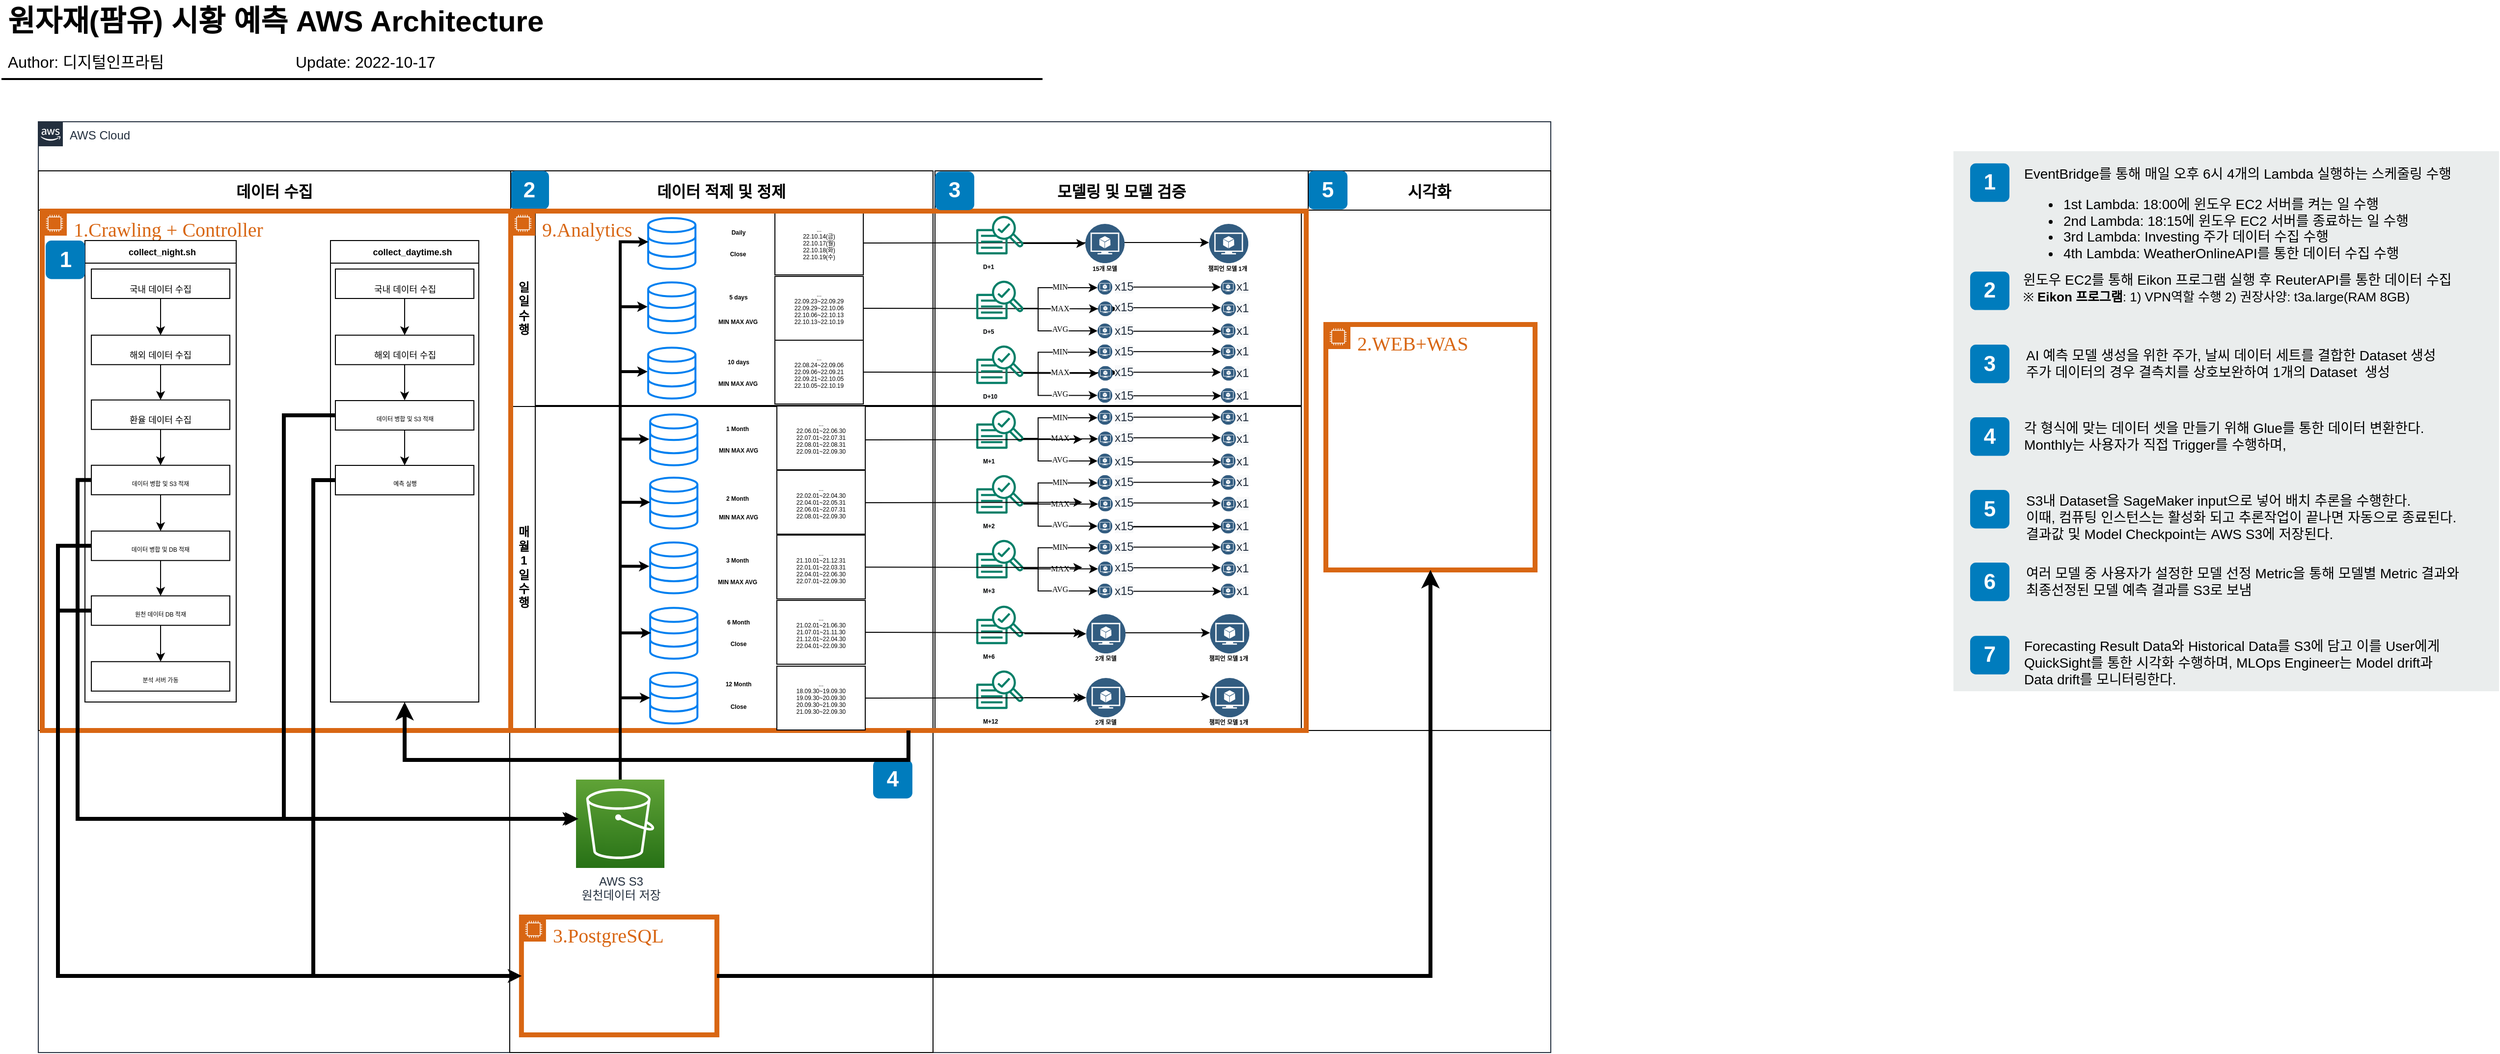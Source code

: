 <mxfile version="20.8.20" type="github" pages="10">
  <diagram id="_ncYP8lrsUd9Hia-P4ZR" name="WAI 아키텍처 기본버전">
    <mxGraphModel dx="2868" dy="1592" grid="1" gridSize="10" guides="1" tooltips="1" connect="1" arrows="1" fold="1" page="1" pageScale="1" pageWidth="827" pageHeight="1169" math="0" shadow="0">
      <root>
        <mxCell id="0" />
        <mxCell id="1" parent="0" />
        <mxCell id="kqmbkUOljX83greQ5X14-1" value="원자재(팜유) 시황 예측 AWS Architecture" style="text;html=1;resizable=0;points=[];autosize=1;align=left;verticalAlign=top;spacingTop=-4;fontSize=30;fontStyle=1;labelBackgroundColor=none;" parent="1" vertex="1">
          <mxGeometry x="36.5" y="26.5" width="590" height="40" as="geometry" />
        </mxCell>
        <mxCell id="kqmbkUOljX83greQ5X14-2" value="Author: 디지털인프라팀" style="text;html=1;resizable=0;points=[];autosize=1;align=left;verticalAlign=top;spacingTop=-4;fontSize=16;labelBackgroundColor=none;" parent="1" vertex="1">
          <mxGeometry x="36.5" y="76.5" width="190" height="30" as="geometry" />
        </mxCell>
        <mxCell id="kqmbkUOljX83greQ5X14-3" value="" style="line;strokeWidth=2;html=1;fontSize=14;labelBackgroundColor=none;" parent="1" vertex="1">
          <mxGeometry x="32.5" y="101.5" width="1060" height="10" as="geometry" />
        </mxCell>
        <mxCell id="kqmbkUOljX83greQ5X14-4" value="AWS Cloud" style="points=[[0,0],[0.25,0],[0.5,0],[0.75,0],[1,0],[1,0.25],[1,0.5],[1,0.75],[1,1],[0.75,1],[0.5,1],[0.25,1],[0,1],[0,0.75],[0,0.5],[0,0.25]];outlineConnect=0;gradientColor=none;html=1;whiteSpace=wrap;fontSize=12;fontStyle=0;shape=mxgraph.aws4.group;grIcon=mxgraph.aws4.group_aws_cloud_alt;strokeColor=#232F3E;fillColor=none;verticalAlign=top;align=left;spacingLeft=30;fontColor=#232F3E;dashed=0;labelBackgroundColor=none;container=1;pointerEvents=0;collapsible=0;recursiveResize=0;" parent="1" vertex="1">
          <mxGeometry x="70" y="150" width="1540" height="948" as="geometry" />
        </mxCell>
        <mxCell id="kqmbkUOljX83greQ5X14-19" value="시각화" style="swimlane;startSize=40;fontSize=16;align=center;verticalAlign=middle;" parent="kqmbkUOljX83greQ5X14-4" vertex="1">
          <mxGeometry x="1293" y="50" width="247" height="570" as="geometry">
            <mxRectangle x="731" y="30" width="120" height="30" as="alternateBounds" />
          </mxGeometry>
        </mxCell>
        <mxCell id="5hhnIqLnX3Yushn8WWkR-1" value="&lt;font style=&quot;font-size: 20px;&quot;&gt;2.WEB+WAS&lt;/font&gt;" style="points=[[0,0],[0.25,0],[0.5,0],[0.75,0],[1,0],[1,0.25],[1,0.5],[1,0.75],[1,1],[0.75,1],[0.5,1],[0.25,1],[0,1],[0,0.75],[0,0.5],[0,0.25]];outlineConnect=0;gradientColor=none;html=1;whiteSpace=wrap;fontSize=12;fontStyle=0;container=1;pointerEvents=0;collapsible=0;recursiveResize=0;shape=mxgraph.aws4.group;grIcon=mxgraph.aws4.group_ec2_instance_contents;strokeColor=#D86613;fillColor=none;verticalAlign=top;align=left;spacingLeft=30;fontColor=#D86613;dashed=0;fontFamily=Tahoma;strokeWidth=5;" parent="kqmbkUOljX83greQ5X14-19" vertex="1">
          <mxGeometry x="18" y="156.5" width="213" height="250" as="geometry" />
        </mxCell>
        <mxCell id="5hhnIqLnX3Yushn8WWkR-2" value="" style="shape=image;verticalLabelPosition=bottom;labelBackgroundColor=default;verticalAlign=top;aspect=fixed;imageAspect=0;image=https://images.velog.io/images/galaxy/post/b501f325-1810-4e26-962e-e66ca0b94ca9/image.png;" parent="5hhnIqLnX3Yushn8WWkR-1" vertex="1">
          <mxGeometry x="15.94" y="150" width="171.61" height="90" as="geometry" />
        </mxCell>
        <mxCell id="5hhnIqLnX3Yushn8WWkR-3" value="" style="shape=image;verticalLabelPosition=bottom;labelBackgroundColor=default;verticalAlign=top;aspect=fixed;imageAspect=0;image=https://acquven.com/blog/02/images/angular.jpg;" parent="5hhnIqLnX3Yushn8WWkR-1" vertex="1">
          <mxGeometry x="38.18" y="46.39" width="127.14" height="83.61" as="geometry" />
        </mxCell>
        <mxCell id="nltgHiPUePTiyJeOF1WH-20" value="5" style="rounded=1;whiteSpace=wrap;html=1;fillColor=#007CBD;strokeColor=none;fontColor=#FFFFFF;fontStyle=1;fontSize=22;labelBackgroundColor=none;" parent="kqmbkUOljX83greQ5X14-19" vertex="1">
          <mxGeometry y="0.003" width="40" height="39.212" as="geometry" />
        </mxCell>
        <mxCell id="kqmbkUOljX83greQ5X14-28" value="데이터 적제 및 정제" style="swimlane;startSize=40;fontSize=16;" parent="kqmbkUOljX83greQ5X14-4" vertex="1">
          <mxGeometry x="480" y="50" width="431" height="898" as="geometry">
            <mxRectangle x="731" y="30" width="120" height="30" as="alternateBounds" />
          </mxGeometry>
        </mxCell>
        <mxCell id="M2iXtYOU6AOLPdjp8ko3-1" value="&lt;font style=&quot;font-size: 20px;&quot;&gt;3.PostgreSQL&lt;/font&gt;" style="points=[[0,0],[0.25,0],[0.5,0],[0.75,0],[1,0],[1,0.25],[1,0.5],[1,0.75],[1,1],[0.75,1],[0.5,1],[0.25,1],[0,1],[0,0.75],[0,0.5],[0,0.25]];outlineConnect=0;gradientColor=none;html=1;whiteSpace=wrap;fontSize=12;fontStyle=0;container=1;pointerEvents=0;collapsible=0;recursiveResize=0;shape=mxgraph.aws4.group;grIcon=mxgraph.aws4.group_ec2_instance_contents;strokeColor=#D86613;fillColor=none;verticalAlign=top;align=left;spacingLeft=30;fontColor=#D86613;dashed=0;fontFamily=Tahoma;strokeWidth=5;" parent="kqmbkUOljX83greQ5X14-28" vertex="1">
          <mxGeometry x="11.94" y="760" width="199" height="120" as="geometry" />
        </mxCell>
        <mxCell id="M2iXtYOU6AOLPdjp8ko3-2" value="" style="shape=image;verticalLabelPosition=bottom;labelBackgroundColor=default;verticalAlign=top;aspect=fixed;imageAspect=0;image=https://www.ovhcloud.com/sites/default/files/styles/large_screens_1x/public/2021-09/ECX-1909_Hero_PostgreSQL_600x400%402x.png;" parent="M2iXtYOU6AOLPdjp8ko3-1" vertex="1">
          <mxGeometry x="2.11" y="50.0" width="199" height="59.37" as="geometry" />
        </mxCell>
        <mxCell id="kqmbkUOljX83greQ5X14-16" value="AWS S3&lt;br&gt;원천데이터 저장" style="sketch=0;points=[[0,0,0],[0.25,0,0],[0.5,0,0],[0.75,0,0],[1,0,0],[0,1,0],[0.25,1,0],[0.5,1,0],[0.75,1,0],[1,1,0],[0,0.25,0],[0,0.5,0],[0,0.75,0],[1,0.25,0],[1,0.5,0],[1,0.75,0]];outlineConnect=0;fontColor=#232F3E;gradientColor=#60A337;gradientDirection=north;fillColor=#277116;strokeColor=#ffffff;dashed=0;verticalLabelPosition=bottom;verticalAlign=top;align=center;html=1;fontSize=12;fontStyle=0;aspect=fixed;shape=mxgraph.aws4.resourceIcon;resIcon=mxgraph.aws4.s3;" parent="kqmbkUOljX83greQ5X14-28" vertex="1">
          <mxGeometry x="67.5" y="620" width="90" height="90" as="geometry" />
        </mxCell>
        <mxCell id="nltgHiPUePTiyJeOF1WH-19" value="4" style="rounded=1;whiteSpace=wrap;html=1;fillColor=#007CBD;strokeColor=none;fontColor=#FFFFFF;fontStyle=1;fontSize=22;labelBackgroundColor=none;" parent="kqmbkUOljX83greQ5X14-28" vertex="1">
          <mxGeometry x="370" y="600.003" width="40" height="39.212" as="geometry" />
        </mxCell>
        <mxCell id="ztNyn3Ru__6XczYkdUlX-5" value="2" style="rounded=1;whiteSpace=wrap;html=1;fillColor=#007CBD;strokeColor=none;fontColor=#FFFFFF;fontStyle=1;fontSize=22;labelBackgroundColor=none;" vertex="1" parent="kqmbkUOljX83greQ5X14-28">
          <mxGeometry width="40" height="39.212" as="geometry" />
        </mxCell>
        <mxCell id="kqmbkUOljX83greQ5X14-31" value="모델링 및 모델 검증" style="swimlane;startSize=40;fontSize=16;strokeColor=#000000;" parent="kqmbkUOljX83greQ5X14-4" vertex="1">
          <mxGeometry x="913" y="50" width="380" height="570" as="geometry">
            <mxRectangle x="1140" y="30" width="120" height="30" as="alternateBounds" />
          </mxGeometry>
        </mxCell>
        <mxCell id="kqmbkUOljX83greQ5X14-55" value="매월 1&#xa;일 수행" style="swimlane;direction=north;whiteSpace=wrap;" parent="kqmbkUOljX83greQ5X14-31" vertex="1">
          <mxGeometry x="-430" y="239" width="803" height="330" as="geometry">
            <mxRectangle x="87" y="239" width="80" height="40" as="alternateBounds" />
          </mxGeometry>
        </mxCell>
        <mxCell id="kqmbkUOljX83greQ5X14-32" value="일일 수행" style="swimlane;direction=north;whiteSpace=wrap;" parent="kqmbkUOljX83greQ5X14-31" vertex="1">
          <mxGeometry x="-430" y="40" width="803" height="200" as="geometry" />
        </mxCell>
        <mxCell id="kqmbkUOljX83greQ5X14-36" value="" style="html=1;verticalLabelPosition=bottom;align=center;labelBackgroundColor=#ffffff;verticalAlign=top;strokeWidth=2;strokeColor=#0080F0;shadow=0;dashed=0;shape=mxgraph.ios7.icons.data;" parent="kqmbkUOljX83greQ5X14-32" vertex="1">
          <mxGeometry x="138" y="8.08" width="48.11" height="51.85" as="geometry" />
        </mxCell>
        <mxCell id="kqmbkUOljX83greQ5X14-37" value="" style="html=1;verticalLabelPosition=bottom;align=center;labelBackgroundColor=#ffffff;verticalAlign=top;strokeWidth=2;strokeColor=#0080F0;shadow=0;dashed=0;shape=mxgraph.ios7.icons.data;" parent="kqmbkUOljX83greQ5X14-32" vertex="1">
          <mxGeometry x="138" y="73.58" width="48.11" height="51.85" as="geometry" />
        </mxCell>
        <mxCell id="kqmbkUOljX83greQ5X14-38" value="" style="html=1;verticalLabelPosition=bottom;align=center;labelBackgroundColor=#ffffff;verticalAlign=top;strokeWidth=2;strokeColor=#0080F0;shadow=0;dashed=0;shape=mxgraph.ios7.icons.data;" parent="kqmbkUOljX83greQ5X14-32" vertex="1">
          <mxGeometry x="138" y="140.07" width="48.11" height="51.85" as="geometry" />
        </mxCell>
        <mxCell id="kqmbkUOljX83greQ5X14-39" value="Daily" style="text;html=1;strokeColor=none;fillColor=none;align=center;verticalAlign=middle;whiteSpace=wrap;rounded=0;fontStyle=1;fontSize=6;fontFamily=Helvetica;" parent="kqmbkUOljX83greQ5X14-32" vertex="1">
          <mxGeometry x="199.5" y="8.08" width="60" height="30" as="geometry" />
        </mxCell>
        <mxCell id="kqmbkUOljX83greQ5X14-40" value="Close" style="text;html=1;strokeColor=none;fillColor=none;align=center;verticalAlign=middle;whiteSpace=wrap;rounded=0;fontStyle=1;fontSize=6;fontFamily=Helvetica;" parent="kqmbkUOljX83greQ5X14-32" vertex="1">
          <mxGeometry x="188" y="29.93" width="83" height="30" as="geometry" />
        </mxCell>
        <mxCell id="kqmbkUOljX83greQ5X14-41" value="...&lt;br&gt;22.10.14(금)&lt;br&gt;22.10.17(월)&lt;br&gt;22.10.18(화)&lt;br&gt;22.10.19(수)" style="shape=note;whiteSpace=wrap;html=1;backgroundOutline=1;darkOpacity=0.05;fontSize=6;size=0;" parent="kqmbkUOljX83greQ5X14-32" vertex="1">
          <mxGeometry x="267.01" y="1" width="90" height="65" as="geometry" />
        </mxCell>
        <mxCell id="kqmbkUOljX83greQ5X14-42" value="...&lt;br&gt;22.09.23~22.09.29&lt;br&gt;22.09.29~22.10.06&lt;br&gt;22.10.06~22.10.13&lt;br&gt;22.10.13~22.10.19" style="shape=note;whiteSpace=wrap;html=1;backgroundOutline=1;darkOpacity=0.05;fontSize=6;size=0;" parent="kqmbkUOljX83greQ5X14-32" vertex="1">
          <mxGeometry x="267.01" y="67.5" width="90" height="65" as="geometry" />
        </mxCell>
        <mxCell id="kqmbkUOljX83greQ5X14-43" value="...&lt;br&gt;22.08.24~22.09.06&lt;br&gt;22.09.06~22.09.21&lt;br&gt;22.09.21~22.10.05&lt;br&gt;22.10.05~22.10.19" style="shape=note;whiteSpace=wrap;html=1;backgroundOutline=1;darkOpacity=0.05;fontSize=6;size=0;" parent="kqmbkUOljX83greQ5X14-32" vertex="1">
          <mxGeometry x="267" y="132.5" width="90" height="65" as="geometry" />
        </mxCell>
        <mxCell id="kqmbkUOljX83greQ5X14-44" value="" style="endArrow=classic;html=1;rounded=0;fontFamily=Tahoma;fontSize=8;startSize=1;jumpSize=4;exitX=0;exitY=0;exitDx=90;exitDy=32.5;exitPerimeter=0;" parent="kqmbkUOljX83greQ5X14-32" source="kqmbkUOljX83greQ5X14-41" edge="1">
          <mxGeometry width="50" height="50" relative="1" as="geometry">
            <mxPoint x="386" y="33.08" as="sourcePoint" />
            <mxPoint x="616" y="33.08" as="targetPoint" />
          </mxGeometry>
        </mxCell>
        <mxCell id="kqmbkUOljX83greQ5X14-45" value="" style="endArrow=classic;html=1;rounded=0;fontFamily=Tahoma;fontSize=8;startSize=1;jumpSize=4;exitX=0;exitY=0;exitDx=90;exitDy=32.5;exitPerimeter=0;" parent="kqmbkUOljX83greQ5X14-32" source="kqmbkUOljX83greQ5X14-42" edge="1">
          <mxGeometry width="50" height="50" relative="1" as="geometry">
            <mxPoint x="386" y="100.58" as="sourcePoint" />
            <mxPoint x="616" y="100.58" as="targetPoint" />
          </mxGeometry>
        </mxCell>
        <mxCell id="kqmbkUOljX83greQ5X14-46" value="" style="endArrow=classic;html=1;rounded=0;fontFamily=Tahoma;fontSize=8;startSize=1;jumpSize=4;exitX=0;exitY=0;exitDx=90;exitDy=32.5;exitPerimeter=0;" parent="kqmbkUOljX83greQ5X14-32" source="kqmbkUOljX83greQ5X14-43" edge="1">
          <mxGeometry width="50" height="50" relative="1" as="geometry">
            <mxPoint x="386" y="165.58" as="sourcePoint" />
            <mxPoint x="616" y="165.58" as="targetPoint" />
          </mxGeometry>
        </mxCell>
        <mxCell id="kqmbkUOljX83greQ5X14-47" value="MIN MAX AVG" style="text;html=1;strokeColor=none;fillColor=none;align=center;verticalAlign=middle;whiteSpace=wrap;rounded=0;fontStyle=1;fontSize=6;fontFamily=Helvetica;" parent="kqmbkUOljX83greQ5X14-32" vertex="1">
          <mxGeometry x="188" y="98.85" width="83" height="30" as="geometry" />
        </mxCell>
        <mxCell id="kqmbkUOljX83greQ5X14-48" value="5 days" style="text;html=1;strokeColor=none;fillColor=none;align=center;verticalAlign=middle;whiteSpace=wrap;rounded=0;fontStyle=1;fontSize=6;fontFamily=Helvetica;" parent="kqmbkUOljX83greQ5X14-32" vertex="1">
          <mxGeometry x="199.5" y="73.58" width="60" height="30" as="geometry" />
        </mxCell>
        <mxCell id="kqmbkUOljX83greQ5X14-49" value="MIN MAX AVG" style="text;html=1;strokeColor=none;fillColor=none;align=center;verticalAlign=middle;whiteSpace=wrap;rounded=0;fontStyle=1;fontSize=6;fontFamily=Helvetica;" parent="kqmbkUOljX83greQ5X14-32" vertex="1">
          <mxGeometry x="188" y="161.92" width="83" height="30" as="geometry" />
        </mxCell>
        <mxCell id="kqmbkUOljX83greQ5X14-50" value="10 days" style="text;html=1;strokeColor=none;fillColor=none;align=center;verticalAlign=middle;whiteSpace=wrap;rounded=0;fontStyle=1;fontSize=6;fontFamily=Helvetica;" parent="kqmbkUOljX83greQ5X14-32" vertex="1">
          <mxGeometry x="199.5" y="140.07" width="60" height="30" as="geometry" />
        </mxCell>
        <mxCell id="kqmbkUOljX83greQ5X14-51" value="15개 모델" style="text;html=1;strokeColor=none;fillColor=none;align=center;verticalAlign=middle;whiteSpace=wrap;rounded=0;fontStyle=1;fontSize=6;fontFamily=Helvetica;" parent="kqmbkUOljX83greQ5X14-32" vertex="1">
          <mxGeometry x="573" y="44.58" width="60" height="30" as="geometry" />
        </mxCell>
        <mxCell id="kqmbkUOljX83greQ5X14-52" value="챔피언 모델 1개" style="text;html=1;strokeColor=none;fillColor=none;align=center;verticalAlign=middle;whiteSpace=wrap;rounded=0;fontStyle=1;fontSize=6;fontFamily=Helvetica;" parent="kqmbkUOljX83greQ5X14-32" vertex="1">
          <mxGeometry x="688" y="44.58" width="80" height="30" as="geometry" />
        </mxCell>
        <mxCell id="kqmbkUOljX83greQ5X14-74" value="" style="aspect=fixed;perimeter=ellipsePerimeter;html=1;align=center;shadow=0;dashed=0;fontColor=#4277BB;labelBackgroundColor=#ffffff;fontSize=12;spacingTop=3;image;image=img/lib/ibm/data/model.svg;" parent="kqmbkUOljX83greQ5X14-32" vertex="1">
          <mxGeometry x="583" y="14" width="40" height="40" as="geometry" />
        </mxCell>
        <mxCell id="kqmbkUOljX83greQ5X14-75" style="edgeStyle=orthogonalEdgeStyle;rounded=0;orthogonalLoop=1;jettySize=auto;html=1;" parent="kqmbkUOljX83greQ5X14-32" edge="1">
          <mxGeometry relative="1" as="geometry">
            <mxPoint x="520" y="34" as="sourcePoint" />
            <mxPoint x="583" y="34" as="targetPoint" />
            <Array as="points">
              <mxPoint x="538" y="34" />
              <mxPoint x="538" y="34" />
            </Array>
          </mxGeometry>
        </mxCell>
        <mxCell id="kqmbkUOljX83greQ5X14-76" value="" style="aspect=fixed;perimeter=ellipsePerimeter;html=1;align=center;shadow=0;dashed=0;fontColor=#4277BB;labelBackgroundColor=#ffffff;fontSize=12;spacingTop=3;image;image=img/lib/ibm/data/model.svg;" parent="kqmbkUOljX83greQ5X14-32" vertex="1">
          <mxGeometry x="709" y="14" width="40" height="40" as="geometry" />
        </mxCell>
        <mxCell id="kqmbkUOljX83greQ5X14-77" style="edgeStyle=orthogonalEdgeStyle;rounded=0;orthogonalLoop=1;jettySize=auto;html=1;" parent="kqmbkUOljX83greQ5X14-32" edge="1">
          <mxGeometry relative="1" as="geometry">
            <mxPoint x="623" y="33" as="sourcePoint" />
            <mxPoint x="709" y="33" as="targetPoint" />
          </mxGeometry>
        </mxCell>
        <mxCell id="kqmbkUOljX83greQ5X14-79" value="" style="aspect=fixed;perimeter=ellipsePerimeter;html=1;align=center;shadow=0;dashed=0;fontColor=#4277BB;labelBackgroundColor=#ffffff;fontSize=12;spacingTop=3;image;image=img/lib/ibm/data/model.svg;" parent="kqmbkUOljX83greQ5X14-32" vertex="1">
          <mxGeometry x="721" y="71" width="15" height="15" as="geometry" />
        </mxCell>
        <mxCell id="kqmbkUOljX83greQ5X14-80" value="" style="aspect=fixed;perimeter=ellipsePerimeter;html=1;align=center;shadow=0;dashed=0;fontColor=#4277BB;labelBackgroundColor=#ffffff;fontSize=12;spacingTop=3;image;image=img/lib/ibm/data/model.svg;" parent="kqmbkUOljX83greQ5X14-32" vertex="1">
          <mxGeometry x="721.5" y="93" width="15" height="15" as="geometry" />
        </mxCell>
        <mxCell id="kqmbkUOljX83greQ5X14-81" value="" style="aspect=fixed;perimeter=ellipsePerimeter;html=1;align=center;shadow=0;dashed=0;fontColor=#4277BB;labelBackgroundColor=#ffffff;fontSize=12;spacingTop=3;image;image=img/lib/ibm/data/model.svg;" parent="kqmbkUOljX83greQ5X14-32" vertex="1">
          <mxGeometry x="721" y="115.5" width="15" height="15" as="geometry" />
        </mxCell>
        <mxCell id="kqmbkUOljX83greQ5X14-87" value="" style="aspect=fixed;perimeter=ellipsePerimeter;html=1;align=center;shadow=0;dashed=0;fontColor=#4277BB;labelBackgroundColor=#ffffff;fontSize=12;spacingTop=3;image;image=img/lib/ibm/data/model.svg;" parent="kqmbkUOljX83greQ5X14-32" vertex="1">
          <mxGeometry x="595.5" y="71" width="15" height="15" as="geometry" />
        </mxCell>
        <mxCell id="kqmbkUOljX83greQ5X14-88" style="edgeStyle=orthogonalEdgeStyle;rounded=0;orthogonalLoop=1;jettySize=auto;html=1;" parent="kqmbkUOljX83greQ5X14-32" source="kqmbkUOljX83greQ5X14-86" target="kqmbkUOljX83greQ5X14-87" edge="1">
          <mxGeometry relative="1" as="geometry">
            <Array as="points">
              <mxPoint x="535" y="100" />
              <mxPoint x="535" y="79" />
            </Array>
          </mxGeometry>
        </mxCell>
        <mxCell id="kqmbkUOljX83greQ5X14-89" value="MIN" style="edgeLabel;html=1;align=center;verticalAlign=middle;resizable=0;points=[];fontSize=8;fontFamily=Tahoma;" parent="kqmbkUOljX83greQ5X14-88" vertex="1" connectable="0">
          <mxGeometry x="0.191" y="1" relative="1" as="geometry">
            <mxPoint as="offset" />
          </mxGeometry>
        </mxCell>
        <mxCell id="kqmbkUOljX83greQ5X14-91" value="" style="aspect=fixed;perimeter=ellipsePerimeter;html=1;align=center;shadow=0;dashed=0;fontColor=#4277BB;labelBackgroundColor=#ffffff;fontSize=12;spacingTop=3;image;image=img/lib/ibm/data/model.svg;" parent="kqmbkUOljX83greQ5X14-32" vertex="1">
          <mxGeometry x="596" y="93" width="15" height="15" as="geometry" />
        </mxCell>
        <mxCell id="kqmbkUOljX83greQ5X14-82" style="edgeStyle=orthogonalEdgeStyle;rounded=0;orthogonalLoop=1;jettySize=auto;html=1;entryX=0;entryY=0.5;entryDx=0;entryDy=0;fontFamily=Tahoma;fontSize=8;" parent="kqmbkUOljX83greQ5X14-32" source="kqmbkUOljX83greQ5X14-86" target="kqmbkUOljX83greQ5X14-91" edge="1">
          <mxGeometry relative="1" as="geometry">
            <Array as="points">
              <mxPoint x="558" y="100" />
            </Array>
          </mxGeometry>
        </mxCell>
        <mxCell id="kqmbkUOljX83greQ5X14-83" value="MAX" style="edgeLabel;html=1;align=center;verticalAlign=middle;resizable=0;points=[];fontSize=8;fontFamily=Tahoma;" parent="kqmbkUOljX83greQ5X14-82" vertex="1" connectable="0">
          <mxGeometry x="-0.04" y="1" relative="1" as="geometry">
            <mxPoint as="offset" />
          </mxGeometry>
        </mxCell>
        <mxCell id="kqmbkUOljX83greQ5X14-92" value="" style="aspect=fixed;perimeter=ellipsePerimeter;html=1;align=center;shadow=0;dashed=0;fontColor=#4277BB;labelBackgroundColor=#ffffff;fontSize=12;spacingTop=3;image;image=img/lib/ibm/data/model.svg;" parent="kqmbkUOljX83greQ5X14-32" vertex="1">
          <mxGeometry x="595.5" y="115.5" width="15" height="15" as="geometry" />
        </mxCell>
        <mxCell id="kqmbkUOljX83greQ5X14-84" style="edgeStyle=orthogonalEdgeStyle;rounded=0;orthogonalLoop=1;jettySize=auto;html=1;entryX=0;entryY=0.5;entryDx=0;entryDy=0;fontFamily=Tahoma;fontSize=8;" parent="kqmbkUOljX83greQ5X14-32" source="kqmbkUOljX83greQ5X14-86" target="kqmbkUOljX83greQ5X14-92" edge="1">
          <mxGeometry relative="1" as="geometry">
            <Array as="points">
              <mxPoint x="535" y="100" />
              <mxPoint x="535" y="123" />
            </Array>
          </mxGeometry>
        </mxCell>
        <mxCell id="kqmbkUOljX83greQ5X14-85" value="AVG" style="edgeLabel;html=1;align=center;verticalAlign=middle;resizable=0;points=[];fontSize=8;fontFamily=Tahoma;" parent="kqmbkUOljX83greQ5X14-84" vertex="1" connectable="0">
          <mxGeometry x="0.237" y="2" relative="1" as="geometry">
            <mxPoint x="-1" as="offset" />
          </mxGeometry>
        </mxCell>
        <mxCell id="kqmbkUOljX83greQ5X14-93" value="" style="endArrow=classic;html=1;rounded=0;fontFamily=Tahoma;fontSize=8;startSize=1;jumpSize=4;" parent="kqmbkUOljX83greQ5X14-32" edge="1">
          <mxGeometry width="50" height="50" relative="1" as="geometry">
            <mxPoint x="631" y="78.42" as="sourcePoint" />
            <mxPoint x="721" y="78.42" as="targetPoint" />
          </mxGeometry>
        </mxCell>
        <mxCell id="kqmbkUOljX83greQ5X14-94" value="&lt;span style=&quot;color: rgb(35, 47, 62); font-family: Helvetica; font-size: 12px; font-style: normal; font-variant-ligatures: normal; font-variant-caps: normal; font-weight: 400; letter-spacing: normal; orphans: 2; text-align: center; text-indent: 0px; text-transform: none; widows: 2; word-spacing: 0px; -webkit-text-stroke-width: 0px; background-color: rgb(248, 249, 250); text-decoration-thickness: initial; text-decoration-style: initial; text-decoration-color: initial; float: none; display: inline !important;&quot;&gt;x15&lt;/span&gt;" style="text;whiteSpace=wrap;html=1;fontSize=8;fontFamily=Tahoma;verticalAlign=middle;" parent="kqmbkUOljX83greQ5X14-32" vertex="1">
          <mxGeometry x="610.5" y="73" width="30" height="10" as="geometry" />
        </mxCell>
        <mxCell id="kqmbkUOljX83greQ5X14-95" value="" style="endArrow=classic;html=1;rounded=0;fontFamily=Tahoma;fontSize=8;startSize=1;jumpSize=4;" parent="kqmbkUOljX83greQ5X14-32" edge="1">
          <mxGeometry width="50" height="50" relative="1" as="geometry">
            <mxPoint x="631" y="99.42" as="sourcePoint" />
            <mxPoint x="721" y="99.42" as="targetPoint" />
          </mxGeometry>
        </mxCell>
        <mxCell id="kqmbkUOljX83greQ5X14-96" value="&lt;span style=&quot;color: rgb(35, 47, 62); font-family: Helvetica; font-size: 12px; font-style: normal; font-variant-ligatures: normal; font-variant-caps: normal; font-weight: 400; letter-spacing: normal; orphans: 2; text-align: center; text-indent: 0px; text-transform: none; widows: 2; word-spacing: 0px; -webkit-text-stroke-width: 0px; background-color: rgb(248, 249, 250); text-decoration-thickness: initial; text-decoration-style: initial; text-decoration-color: initial; float: none; display: inline !important;&quot;&gt;x15&lt;/span&gt;" style="text;whiteSpace=wrap;html=1;fontSize=8;fontFamily=Tahoma;verticalAlign=middle;" parent="kqmbkUOljX83greQ5X14-32" vertex="1">
          <mxGeometry x="610.5" y="94" width="30" height="10" as="geometry" />
        </mxCell>
        <mxCell id="kqmbkUOljX83greQ5X14-97" value="" style="endArrow=classic;html=1;rounded=0;fontFamily=Tahoma;fontSize=8;startSize=1;jumpSize=4;" parent="kqmbkUOljX83greQ5X14-32" edge="1">
          <mxGeometry width="50" height="50" relative="1" as="geometry">
            <mxPoint x="631.5" y="123.42" as="sourcePoint" />
            <mxPoint x="721.5" y="123.42" as="targetPoint" />
          </mxGeometry>
        </mxCell>
        <mxCell id="kqmbkUOljX83greQ5X14-98" value="&lt;span style=&quot;color: rgb(35, 47, 62); font-family: Helvetica; font-size: 12px; font-style: normal; font-variant-ligatures: normal; font-variant-caps: normal; font-weight: 400; letter-spacing: normal; orphans: 2; text-align: center; text-indent: 0px; text-transform: none; widows: 2; word-spacing: 0px; -webkit-text-stroke-width: 0px; background-color: rgb(248, 249, 250); text-decoration-thickness: initial; text-decoration-style: initial; text-decoration-color: initial; float: none; display: inline !important;&quot;&gt;x15&lt;/span&gt;" style="text;whiteSpace=wrap;html=1;fontSize=8;fontFamily=Tahoma;verticalAlign=middle;" parent="kqmbkUOljX83greQ5X14-32" vertex="1">
          <mxGeometry x="611" y="118" width="30" height="10" as="geometry" />
        </mxCell>
        <mxCell id="kqmbkUOljX83greQ5X14-99" value="&lt;span style=&quot;color: rgb(35, 47, 62); font-family: Helvetica; font-size: 12px; font-style: normal; font-variant-ligatures: normal; font-variant-caps: normal; font-weight: 400; letter-spacing: normal; orphans: 2; text-align: center; text-indent: 0px; text-transform: none; widows: 2; word-spacing: 0px; -webkit-text-stroke-width: 0px; background-color: rgb(248, 249, 250); text-decoration-thickness: initial; text-decoration-style: initial; text-decoration-color: initial; float: none; display: inline !important;&quot;&gt;x1&lt;/span&gt;" style="text;whiteSpace=wrap;html=1;fontSize=8;fontFamily=Tahoma;verticalAlign=middle;" parent="kqmbkUOljX83greQ5X14-32" vertex="1">
          <mxGeometry x="735" y="73" width="30" height="10" as="geometry" />
        </mxCell>
        <mxCell id="kqmbkUOljX83greQ5X14-100" value="&lt;span style=&quot;color: rgb(35, 47, 62); font-family: Helvetica; font-size: 12px; font-style: normal; font-variant-ligatures: normal; font-variant-caps: normal; font-weight: 400; letter-spacing: normal; orphans: 2; text-align: center; text-indent: 0px; text-transform: none; widows: 2; word-spacing: 0px; -webkit-text-stroke-width: 0px; background-color: rgb(248, 249, 250); text-decoration-thickness: initial; text-decoration-style: initial; text-decoration-color: initial; float: none; display: inline !important;&quot;&gt;x1&lt;/span&gt;" style="text;whiteSpace=wrap;html=1;fontSize=8;fontFamily=Tahoma;verticalAlign=middle;" parent="kqmbkUOljX83greQ5X14-32" vertex="1">
          <mxGeometry x="735" y="118" width="30" height="10" as="geometry" />
        </mxCell>
        <mxCell id="kqmbkUOljX83greQ5X14-101" value="&lt;span style=&quot;color: rgb(35, 47, 62); font-family: Helvetica; font-size: 12px; font-style: normal; font-variant-ligatures: normal; font-variant-caps: normal; font-weight: 400; letter-spacing: normal; orphans: 2; text-align: center; text-indent: 0px; text-transform: none; widows: 2; word-spacing: 0px; -webkit-text-stroke-width: 0px; background-color: rgb(248, 249, 250); text-decoration-thickness: initial; text-decoration-style: initial; text-decoration-color: initial; float: none; display: inline !important;&quot;&gt;x1&lt;/span&gt;" style="text;whiteSpace=wrap;html=1;fontSize=8;fontFamily=Tahoma;verticalAlign=middle;" parent="kqmbkUOljX83greQ5X14-32" vertex="1">
          <mxGeometry x="735" y="95" width="30" height="10" as="geometry" />
        </mxCell>
        <mxCell id="kqmbkUOljX83greQ5X14-104" value="" style="aspect=fixed;perimeter=ellipsePerimeter;html=1;align=center;shadow=0;dashed=0;fontColor=#4277BB;labelBackgroundColor=#ffffff;fontSize=12;spacingTop=3;image;image=img/lib/ibm/data/model.svg;" parent="kqmbkUOljX83greQ5X14-32" vertex="1">
          <mxGeometry x="721" y="136.71" width="15" height="15" as="geometry" />
        </mxCell>
        <mxCell id="kqmbkUOljX83greQ5X14-105" value="" style="aspect=fixed;perimeter=ellipsePerimeter;html=1;align=center;shadow=0;dashed=0;fontColor=#4277BB;labelBackgroundColor=#ffffff;fontSize=12;spacingTop=3;image;image=img/lib/ibm/data/model.svg;" parent="kqmbkUOljX83greQ5X14-32" vertex="1">
          <mxGeometry x="721.5" y="158.71" width="15" height="15" as="geometry" />
        </mxCell>
        <mxCell id="kqmbkUOljX83greQ5X14-106" value="" style="aspect=fixed;perimeter=ellipsePerimeter;html=1;align=center;shadow=0;dashed=0;fontColor=#4277BB;labelBackgroundColor=#ffffff;fontSize=12;spacingTop=3;image;image=img/lib/ibm/data/model.svg;" parent="kqmbkUOljX83greQ5X14-32" vertex="1">
          <mxGeometry x="721" y="181.21" width="15" height="15" as="geometry" />
        </mxCell>
        <mxCell id="kqmbkUOljX83greQ5X14-107" style="edgeStyle=orthogonalEdgeStyle;rounded=0;orthogonalLoop=1;jettySize=auto;html=1;entryX=0;entryY=0.5;entryDx=0;entryDy=0;fontFamily=Tahoma;fontSize=8;" parent="kqmbkUOljX83greQ5X14-32" target="kqmbkUOljX83greQ5X14-114" edge="1">
          <mxGeometry relative="1" as="geometry">
            <mxPoint x="520" y="166.23" as="sourcePoint" />
            <Array as="points">
              <mxPoint x="558" y="165.71" />
            </Array>
          </mxGeometry>
        </mxCell>
        <mxCell id="kqmbkUOljX83greQ5X14-108" value="MAX" style="edgeLabel;html=1;align=center;verticalAlign=middle;resizable=0;points=[];fontSize=8;fontFamily=Tahoma;" parent="kqmbkUOljX83greQ5X14-107" vertex="1" connectable="0">
          <mxGeometry x="-0.04" y="1" relative="1" as="geometry">
            <mxPoint as="offset" />
          </mxGeometry>
        </mxCell>
        <mxCell id="kqmbkUOljX83greQ5X14-109" style="edgeStyle=orthogonalEdgeStyle;rounded=0;orthogonalLoop=1;jettySize=auto;html=1;entryX=0;entryY=0.5;entryDx=0;entryDy=0;fontFamily=Tahoma;fontSize=8;" parent="kqmbkUOljX83greQ5X14-32" target="kqmbkUOljX83greQ5X14-115" edge="1">
          <mxGeometry relative="1" as="geometry">
            <mxPoint x="520" y="165.71" as="sourcePoint" />
            <Array as="points">
              <mxPoint x="535" y="165.71" />
              <mxPoint x="535" y="188.71" />
            </Array>
          </mxGeometry>
        </mxCell>
        <mxCell id="kqmbkUOljX83greQ5X14-110" value="AVG" style="edgeLabel;html=1;align=center;verticalAlign=middle;resizable=0;points=[];fontSize=8;fontFamily=Tahoma;" parent="kqmbkUOljX83greQ5X14-109" vertex="1" connectable="0">
          <mxGeometry x="0.237" y="2" relative="1" as="geometry">
            <mxPoint x="-1" as="offset" />
          </mxGeometry>
        </mxCell>
        <mxCell id="kqmbkUOljX83greQ5X14-111" value="" style="aspect=fixed;perimeter=ellipsePerimeter;html=1;align=center;shadow=0;dashed=0;fontColor=#4277BB;labelBackgroundColor=#ffffff;fontSize=12;spacingTop=3;image;image=img/lib/ibm/data/model.svg;" parent="kqmbkUOljX83greQ5X14-32" vertex="1">
          <mxGeometry x="595.5" y="136.71" width="15" height="15" as="geometry" />
        </mxCell>
        <mxCell id="kqmbkUOljX83greQ5X14-112" style="edgeStyle=orthogonalEdgeStyle;rounded=0;orthogonalLoop=1;jettySize=auto;html=1;" parent="kqmbkUOljX83greQ5X14-32" target="kqmbkUOljX83greQ5X14-111" edge="1">
          <mxGeometry relative="1" as="geometry">
            <mxPoint x="520" y="165.71" as="sourcePoint" />
            <Array as="points">
              <mxPoint x="535" y="165.71" />
              <mxPoint x="535" y="144.71" />
            </Array>
          </mxGeometry>
        </mxCell>
        <mxCell id="kqmbkUOljX83greQ5X14-113" value="MIN" style="edgeLabel;html=1;align=center;verticalAlign=middle;resizable=0;points=[];fontSize=8;fontFamily=Tahoma;" parent="kqmbkUOljX83greQ5X14-112" vertex="1" connectable="0">
          <mxGeometry x="0.191" y="1" relative="1" as="geometry">
            <mxPoint as="offset" />
          </mxGeometry>
        </mxCell>
        <mxCell id="kqmbkUOljX83greQ5X14-114" value="" style="aspect=fixed;perimeter=ellipsePerimeter;html=1;align=center;shadow=0;dashed=0;fontColor=#4277BB;labelBackgroundColor=#ffffff;fontSize=12;spacingTop=3;image;image=img/lib/ibm/data/model.svg;" parent="kqmbkUOljX83greQ5X14-32" vertex="1">
          <mxGeometry x="596" y="158.71" width="15" height="15" as="geometry" />
        </mxCell>
        <mxCell id="kqmbkUOljX83greQ5X14-115" value="" style="aspect=fixed;perimeter=ellipsePerimeter;html=1;align=center;shadow=0;dashed=0;fontColor=#4277BB;labelBackgroundColor=#ffffff;fontSize=12;spacingTop=3;image;image=img/lib/ibm/data/model.svg;" parent="kqmbkUOljX83greQ5X14-32" vertex="1">
          <mxGeometry x="595.5" y="181.21" width="15" height="15" as="geometry" />
        </mxCell>
        <mxCell id="kqmbkUOljX83greQ5X14-116" value="" style="endArrow=classic;html=1;rounded=0;fontFamily=Tahoma;fontSize=8;startSize=1;jumpSize=4;" parent="kqmbkUOljX83greQ5X14-32" edge="1">
          <mxGeometry width="50" height="50" relative="1" as="geometry">
            <mxPoint x="631" y="144.13" as="sourcePoint" />
            <mxPoint x="721" y="144.13" as="targetPoint" />
          </mxGeometry>
        </mxCell>
        <mxCell id="kqmbkUOljX83greQ5X14-117" value="&lt;span style=&quot;color: rgb(35, 47, 62); font-family: Helvetica; font-size: 12px; font-style: normal; font-variant-ligatures: normal; font-variant-caps: normal; font-weight: 400; letter-spacing: normal; orphans: 2; text-align: center; text-indent: 0px; text-transform: none; widows: 2; word-spacing: 0px; -webkit-text-stroke-width: 0px; background-color: rgb(248, 249, 250); text-decoration-thickness: initial; text-decoration-style: initial; text-decoration-color: initial; float: none; display: inline !important;&quot;&gt;x15&lt;/span&gt;" style="text;whiteSpace=wrap;html=1;fontSize=8;fontFamily=Tahoma;verticalAlign=middle;" parent="kqmbkUOljX83greQ5X14-32" vertex="1">
          <mxGeometry x="610.5" y="138.71" width="30" height="10" as="geometry" />
        </mxCell>
        <mxCell id="kqmbkUOljX83greQ5X14-118" value="" style="endArrow=classic;html=1;rounded=0;fontFamily=Tahoma;fontSize=8;startSize=1;jumpSize=4;" parent="kqmbkUOljX83greQ5X14-32" edge="1">
          <mxGeometry width="50" height="50" relative="1" as="geometry">
            <mxPoint x="631" y="165.13" as="sourcePoint" />
            <mxPoint x="721" y="165.13" as="targetPoint" />
          </mxGeometry>
        </mxCell>
        <mxCell id="kqmbkUOljX83greQ5X14-119" value="&lt;span style=&quot;color: rgb(35, 47, 62); font-family: Helvetica; font-size: 12px; font-style: normal; font-variant-ligatures: normal; font-variant-caps: normal; font-weight: 400; letter-spacing: normal; orphans: 2; text-align: center; text-indent: 0px; text-transform: none; widows: 2; word-spacing: 0px; -webkit-text-stroke-width: 0px; background-color: rgb(248, 249, 250); text-decoration-thickness: initial; text-decoration-style: initial; text-decoration-color: initial; float: none; display: inline !important;&quot;&gt;x15&lt;/span&gt;" style="text;whiteSpace=wrap;html=1;fontSize=8;fontFamily=Tahoma;verticalAlign=middle;" parent="kqmbkUOljX83greQ5X14-32" vertex="1">
          <mxGeometry x="610.5" y="159.71" width="30" height="10" as="geometry" />
        </mxCell>
        <mxCell id="kqmbkUOljX83greQ5X14-120" value="" style="endArrow=classic;html=1;rounded=0;fontFamily=Tahoma;fontSize=8;startSize=1;jumpSize=4;" parent="kqmbkUOljX83greQ5X14-32" edge="1">
          <mxGeometry width="50" height="50" relative="1" as="geometry">
            <mxPoint x="631.5" y="189.13" as="sourcePoint" />
            <mxPoint x="721.5" y="189.13" as="targetPoint" />
          </mxGeometry>
        </mxCell>
        <mxCell id="kqmbkUOljX83greQ5X14-121" value="&lt;span style=&quot;color: rgb(35, 47, 62); font-family: Helvetica; font-size: 12px; font-style: normal; font-variant-ligatures: normal; font-variant-caps: normal; font-weight: 400; letter-spacing: normal; orphans: 2; text-align: center; text-indent: 0px; text-transform: none; widows: 2; word-spacing: 0px; -webkit-text-stroke-width: 0px; background-color: rgb(248, 249, 250); text-decoration-thickness: initial; text-decoration-style: initial; text-decoration-color: initial; float: none; display: inline !important;&quot;&gt;x15&lt;/span&gt;" style="text;whiteSpace=wrap;html=1;fontSize=8;fontFamily=Tahoma;verticalAlign=middle;" parent="kqmbkUOljX83greQ5X14-32" vertex="1">
          <mxGeometry x="611" y="183.71" width="30" height="10" as="geometry" />
        </mxCell>
        <mxCell id="kqmbkUOljX83greQ5X14-122" value="&lt;span style=&quot;color: rgb(35, 47, 62); font-family: Helvetica; font-size: 12px; font-style: normal; font-variant-ligatures: normal; font-variant-caps: normal; font-weight: 400; letter-spacing: normal; orphans: 2; text-align: center; text-indent: 0px; text-transform: none; widows: 2; word-spacing: 0px; -webkit-text-stroke-width: 0px; background-color: rgb(248, 249, 250); text-decoration-thickness: initial; text-decoration-style: initial; text-decoration-color: initial; float: none; display: inline !important;&quot;&gt;x1&lt;/span&gt;" style="text;whiteSpace=wrap;html=1;fontSize=8;fontFamily=Tahoma;verticalAlign=middle;" parent="kqmbkUOljX83greQ5X14-32" vertex="1">
          <mxGeometry x="735" y="138.71" width="30" height="10" as="geometry" />
        </mxCell>
        <mxCell id="kqmbkUOljX83greQ5X14-123" value="&lt;span style=&quot;color: rgb(35, 47, 62); font-family: Helvetica; font-size: 12px; font-style: normal; font-variant-ligatures: normal; font-variant-caps: normal; font-weight: 400; letter-spacing: normal; orphans: 2; text-align: center; text-indent: 0px; text-transform: none; widows: 2; word-spacing: 0px; -webkit-text-stroke-width: 0px; background-color: rgb(248, 249, 250); text-decoration-thickness: initial; text-decoration-style: initial; text-decoration-color: initial; float: none; display: inline !important;&quot;&gt;x1&lt;/span&gt;" style="text;whiteSpace=wrap;html=1;fontSize=8;fontFamily=Tahoma;verticalAlign=middle;" parent="kqmbkUOljX83greQ5X14-32" vertex="1">
          <mxGeometry x="735" y="160.71" width="30" height="10" as="geometry" />
        </mxCell>
        <mxCell id="kqmbkUOljX83greQ5X14-124" value="&lt;span style=&quot;color: rgb(35, 47, 62); font-family: Helvetica; font-size: 12px; font-style: normal; font-variant-ligatures: normal; font-variant-caps: normal; font-weight: 400; letter-spacing: normal; orphans: 2; text-align: center; text-indent: 0px; text-transform: none; widows: 2; word-spacing: 0px; -webkit-text-stroke-width: 0px; background-color: rgb(248, 249, 250); text-decoration-thickness: initial; text-decoration-style: initial; text-decoration-color: initial; float: none; display: inline !important;&quot;&gt;x1&lt;/span&gt;" style="text;whiteSpace=wrap;html=1;fontSize=8;fontFamily=Tahoma;verticalAlign=middle;" parent="kqmbkUOljX83greQ5X14-32" vertex="1">
          <mxGeometry x="735" y="183.71" width="30" height="10" as="geometry" />
        </mxCell>
        <mxCell id="kqmbkUOljX83greQ5X14-128" value="" style="aspect=fixed;perimeter=ellipsePerimeter;html=1;align=center;shadow=0;dashed=0;fontColor=#4277BB;labelBackgroundColor=#ffffff;fontSize=12;spacingTop=3;image;image=img/lib/ibm/data/model.svg;" parent="kqmbkUOljX83greQ5X14-32" vertex="1">
          <mxGeometry x="721" y="203.5" width="15" height="15" as="geometry" />
        </mxCell>
        <mxCell id="kqmbkUOljX83greQ5X14-129" value="" style="aspect=fixed;perimeter=ellipsePerimeter;html=1;align=center;shadow=0;dashed=0;fontColor=#4277BB;labelBackgroundColor=#ffffff;fontSize=12;spacingTop=3;image;image=img/lib/ibm/data/model.svg;" parent="kqmbkUOljX83greQ5X14-32" vertex="1">
          <mxGeometry x="721.5" y="225.5" width="15" height="15" as="geometry" />
        </mxCell>
        <mxCell id="kqmbkUOljX83greQ5X14-130" value="" style="aspect=fixed;perimeter=ellipsePerimeter;html=1;align=center;shadow=0;dashed=0;fontColor=#4277BB;labelBackgroundColor=#ffffff;fontSize=12;spacingTop=3;image;image=img/lib/ibm/data/model.svg;" parent="kqmbkUOljX83greQ5X14-32" vertex="1">
          <mxGeometry x="721" y="248" width="15" height="15" as="geometry" />
        </mxCell>
        <mxCell id="kqmbkUOljX83greQ5X14-131" style="edgeStyle=orthogonalEdgeStyle;rounded=0;orthogonalLoop=1;jettySize=auto;html=1;entryX=0;entryY=0.5;entryDx=0;entryDy=0;fontFamily=Tahoma;fontSize=8;" parent="kqmbkUOljX83greQ5X14-32" target="kqmbkUOljX83greQ5X14-138" edge="1">
          <mxGeometry relative="1" as="geometry">
            <mxPoint x="520" y="233.02" as="sourcePoint" />
            <Array as="points">
              <mxPoint x="558" y="232.5" />
            </Array>
          </mxGeometry>
        </mxCell>
        <mxCell id="kqmbkUOljX83greQ5X14-132" value="MAX" style="edgeLabel;html=1;align=center;verticalAlign=middle;resizable=0;points=[];fontSize=8;fontFamily=Tahoma;" parent="kqmbkUOljX83greQ5X14-131" vertex="1" connectable="0">
          <mxGeometry x="-0.04" y="1" relative="1" as="geometry">
            <mxPoint as="offset" />
          </mxGeometry>
        </mxCell>
        <mxCell id="kqmbkUOljX83greQ5X14-133" style="edgeStyle=orthogonalEdgeStyle;rounded=0;orthogonalLoop=1;jettySize=auto;html=1;entryX=0;entryY=0.5;entryDx=0;entryDy=0;fontFamily=Tahoma;fontSize=8;" parent="kqmbkUOljX83greQ5X14-32" target="kqmbkUOljX83greQ5X14-139" edge="1">
          <mxGeometry relative="1" as="geometry">
            <mxPoint x="520" y="232.5" as="sourcePoint" />
            <Array as="points">
              <mxPoint x="535" y="232.5" />
              <mxPoint x="535" y="255.5" />
            </Array>
          </mxGeometry>
        </mxCell>
        <mxCell id="kqmbkUOljX83greQ5X14-134" value="AVG" style="edgeLabel;html=1;align=center;verticalAlign=middle;resizable=0;points=[];fontSize=8;fontFamily=Tahoma;" parent="kqmbkUOljX83greQ5X14-133" vertex="1" connectable="0">
          <mxGeometry x="0.237" y="2" relative="1" as="geometry">
            <mxPoint x="-1" as="offset" />
          </mxGeometry>
        </mxCell>
        <mxCell id="kqmbkUOljX83greQ5X14-135" value="" style="aspect=fixed;perimeter=ellipsePerimeter;html=1;align=center;shadow=0;dashed=0;fontColor=#4277BB;labelBackgroundColor=#ffffff;fontSize=12;spacingTop=3;image;image=img/lib/ibm/data/model.svg;" parent="kqmbkUOljX83greQ5X14-32" vertex="1">
          <mxGeometry x="595.5" y="203.5" width="15" height="15" as="geometry" />
        </mxCell>
        <mxCell id="kqmbkUOljX83greQ5X14-136" style="edgeStyle=orthogonalEdgeStyle;rounded=0;orthogonalLoop=1;jettySize=auto;html=1;" parent="kqmbkUOljX83greQ5X14-32" target="kqmbkUOljX83greQ5X14-135" edge="1">
          <mxGeometry relative="1" as="geometry">
            <mxPoint x="520" y="232.5" as="sourcePoint" />
            <Array as="points">
              <mxPoint x="535" y="232.5" />
              <mxPoint x="535" y="211.5" />
            </Array>
          </mxGeometry>
        </mxCell>
        <mxCell id="kqmbkUOljX83greQ5X14-137" value="MIN" style="edgeLabel;html=1;align=center;verticalAlign=middle;resizable=0;points=[];fontSize=8;fontFamily=Tahoma;" parent="kqmbkUOljX83greQ5X14-136" vertex="1" connectable="0">
          <mxGeometry x="0.191" y="1" relative="1" as="geometry">
            <mxPoint as="offset" />
          </mxGeometry>
        </mxCell>
        <mxCell id="kqmbkUOljX83greQ5X14-138" value="" style="aspect=fixed;perimeter=ellipsePerimeter;html=1;align=center;shadow=0;dashed=0;fontColor=#4277BB;labelBackgroundColor=#ffffff;fontSize=12;spacingTop=3;image;image=img/lib/ibm/data/model.svg;" parent="kqmbkUOljX83greQ5X14-32" vertex="1">
          <mxGeometry x="596" y="225.5" width="15" height="15" as="geometry" />
        </mxCell>
        <mxCell id="kqmbkUOljX83greQ5X14-139" value="" style="aspect=fixed;perimeter=ellipsePerimeter;html=1;align=center;shadow=0;dashed=0;fontColor=#4277BB;labelBackgroundColor=#ffffff;fontSize=12;spacingTop=3;image;image=img/lib/ibm/data/model.svg;" parent="kqmbkUOljX83greQ5X14-32" vertex="1">
          <mxGeometry x="595.5" y="248" width="15" height="15" as="geometry" />
        </mxCell>
        <mxCell id="kqmbkUOljX83greQ5X14-140" value="" style="endArrow=classic;html=1;rounded=0;fontFamily=Tahoma;fontSize=8;startSize=1;jumpSize=4;" parent="kqmbkUOljX83greQ5X14-32" edge="1">
          <mxGeometry width="50" height="50" relative="1" as="geometry">
            <mxPoint x="631" y="210.92" as="sourcePoint" />
            <mxPoint x="721" y="210.92" as="targetPoint" />
          </mxGeometry>
        </mxCell>
        <mxCell id="kqmbkUOljX83greQ5X14-141" value="&lt;span style=&quot;color: rgb(35, 47, 62); font-family: Helvetica; font-size: 12px; font-style: normal; font-variant-ligatures: normal; font-variant-caps: normal; font-weight: 400; letter-spacing: normal; orphans: 2; text-align: center; text-indent: 0px; text-transform: none; widows: 2; word-spacing: 0px; -webkit-text-stroke-width: 0px; background-color: rgb(248, 249, 250); text-decoration-thickness: initial; text-decoration-style: initial; text-decoration-color: initial; float: none; display: inline !important;&quot;&gt;x15&lt;/span&gt;" style="text;whiteSpace=wrap;html=1;fontSize=8;fontFamily=Tahoma;verticalAlign=middle;" parent="kqmbkUOljX83greQ5X14-32" vertex="1">
          <mxGeometry x="610.5" y="205.5" width="30" height="10" as="geometry" />
        </mxCell>
        <mxCell id="kqmbkUOljX83greQ5X14-142" value="" style="endArrow=classic;html=1;rounded=0;fontFamily=Tahoma;fontSize=8;startSize=1;jumpSize=4;" parent="kqmbkUOljX83greQ5X14-32" edge="1">
          <mxGeometry width="50" height="50" relative="1" as="geometry">
            <mxPoint x="631" y="231.92" as="sourcePoint" />
            <mxPoint x="721" y="231.92" as="targetPoint" />
          </mxGeometry>
        </mxCell>
        <mxCell id="kqmbkUOljX83greQ5X14-143" value="&lt;span style=&quot;color: rgb(35, 47, 62); font-family: Helvetica; font-size: 12px; font-style: normal; font-variant-ligatures: normal; font-variant-caps: normal; font-weight: 400; letter-spacing: normal; orphans: 2; text-align: center; text-indent: 0px; text-transform: none; widows: 2; word-spacing: 0px; -webkit-text-stroke-width: 0px; background-color: rgb(248, 249, 250); text-decoration-thickness: initial; text-decoration-style: initial; text-decoration-color: initial; float: none; display: inline !important;&quot;&gt;x15&lt;/span&gt;" style="text;whiteSpace=wrap;html=1;fontSize=8;fontFamily=Tahoma;verticalAlign=middle;" parent="kqmbkUOljX83greQ5X14-32" vertex="1">
          <mxGeometry x="610.5" y="226.5" width="30" height="10" as="geometry" />
        </mxCell>
        <mxCell id="kqmbkUOljX83greQ5X14-144" value="&lt;span style=&quot;color: rgb(35, 47, 62); font-family: Helvetica; font-size: 12px; font-style: normal; font-variant-ligatures: normal; font-variant-caps: normal; font-weight: 400; letter-spacing: normal; orphans: 2; text-align: center; text-indent: 0px; text-transform: none; widows: 2; word-spacing: 0px; -webkit-text-stroke-width: 0px; background-color: rgb(248, 249, 250); text-decoration-thickness: initial; text-decoration-style: initial; text-decoration-color: initial; float: none; display: inline !important;&quot;&gt;x15&lt;/span&gt;" style="text;whiteSpace=wrap;html=1;fontSize=8;fontFamily=Tahoma;verticalAlign=middle;" parent="kqmbkUOljX83greQ5X14-32" vertex="1">
          <mxGeometry x="611" y="250.5" width="30" height="10" as="geometry" />
        </mxCell>
        <mxCell id="kqmbkUOljX83greQ5X14-145" value="&lt;span style=&quot;color: rgb(35, 47, 62); font-family: Helvetica; font-size: 12px; font-style: normal; font-variant-ligatures: normal; font-variant-caps: normal; font-weight: 400; letter-spacing: normal; orphans: 2; text-align: center; text-indent: 0px; text-transform: none; widows: 2; word-spacing: 0px; -webkit-text-stroke-width: 0px; background-color: rgb(248, 249, 250); text-decoration-thickness: initial; text-decoration-style: initial; text-decoration-color: initial; float: none; display: inline !important;&quot;&gt;x1&lt;/span&gt;" style="text;whiteSpace=wrap;html=1;fontSize=8;fontFamily=Tahoma;verticalAlign=middle;" parent="kqmbkUOljX83greQ5X14-32" vertex="1">
          <mxGeometry x="735" y="205.5" width="30" height="10" as="geometry" />
        </mxCell>
        <mxCell id="kqmbkUOljX83greQ5X14-146" value="&lt;span style=&quot;color: rgb(35, 47, 62); font-family: Helvetica; font-size: 12px; font-style: normal; font-variant-ligatures: normal; font-variant-caps: normal; font-weight: 400; letter-spacing: normal; orphans: 2; text-align: center; text-indent: 0px; text-transform: none; widows: 2; word-spacing: 0px; -webkit-text-stroke-width: 0px; background-color: rgb(248, 249, 250); text-decoration-thickness: initial; text-decoration-style: initial; text-decoration-color: initial; float: none; display: inline !important;&quot;&gt;x1&lt;/span&gt;" style="text;whiteSpace=wrap;html=1;fontSize=8;fontFamily=Tahoma;verticalAlign=middle;" parent="kqmbkUOljX83greQ5X14-32" vertex="1">
          <mxGeometry x="735" y="227.5" width="30" height="10" as="geometry" />
        </mxCell>
        <mxCell id="kqmbkUOljX83greQ5X14-147" value="&lt;span style=&quot;color: rgb(35, 47, 62); font-family: Helvetica; font-size: 12px; font-style: normal; font-variant-ligatures: normal; font-variant-caps: normal; font-weight: 400; letter-spacing: normal; orphans: 2; text-align: center; text-indent: 0px; text-transform: none; widows: 2; word-spacing: 0px; -webkit-text-stroke-width: 0px; background-color: rgb(248, 249, 250); text-decoration-thickness: initial; text-decoration-style: initial; text-decoration-color: initial; float: none; display: inline !important;&quot;&gt;x1&lt;/span&gt;" style="text;whiteSpace=wrap;html=1;fontSize=8;fontFamily=Tahoma;verticalAlign=middle;" parent="kqmbkUOljX83greQ5X14-32" vertex="1">
          <mxGeometry x="735" y="250.5" width="30" height="10" as="geometry" />
        </mxCell>
        <mxCell id="kqmbkUOljX83greQ5X14-151" value="" style="endArrow=classic;html=1;rounded=0;fontFamily=Tahoma;fontSize=8;startSize=1;jumpSize=4;" parent="kqmbkUOljX83greQ5X14-32" edge="1">
          <mxGeometry width="50" height="50" relative="1" as="geometry">
            <mxPoint x="631.5" y="256.6" as="sourcePoint" />
            <mxPoint x="721.5" y="256.6" as="targetPoint" />
          </mxGeometry>
        </mxCell>
        <mxCell id="kqmbkUOljX83greQ5X14-152" value="" style="aspect=fixed;perimeter=ellipsePerimeter;html=1;align=center;shadow=0;dashed=0;fontColor=#4277BB;labelBackgroundColor=#ffffff;fontSize=12;spacingTop=3;image;image=img/lib/ibm/data/model.svg;" parent="kqmbkUOljX83greQ5X14-32" vertex="1">
          <mxGeometry x="721" y="269.89" width="15" height="15" as="geometry" />
        </mxCell>
        <mxCell id="kqmbkUOljX83greQ5X14-153" value="" style="aspect=fixed;perimeter=ellipsePerimeter;html=1;align=center;shadow=0;dashed=0;fontColor=#4277BB;labelBackgroundColor=#ffffff;fontSize=12;spacingTop=3;image;image=img/lib/ibm/data/model.svg;" parent="kqmbkUOljX83greQ5X14-32" vertex="1">
          <mxGeometry x="721.5" y="291.89" width="15" height="15" as="geometry" />
        </mxCell>
        <mxCell id="kqmbkUOljX83greQ5X14-154" value="" style="aspect=fixed;perimeter=ellipsePerimeter;html=1;align=center;shadow=0;dashed=0;fontColor=#4277BB;labelBackgroundColor=#ffffff;fontSize=12;spacingTop=3;image;image=img/lib/ibm/data/model.svg;" parent="kqmbkUOljX83greQ5X14-32" vertex="1">
          <mxGeometry x="721" y="314.39" width="15" height="15" as="geometry" />
        </mxCell>
        <mxCell id="kqmbkUOljX83greQ5X14-155" style="edgeStyle=orthogonalEdgeStyle;rounded=0;orthogonalLoop=1;jettySize=auto;html=1;entryX=0;entryY=0.5;entryDx=0;entryDy=0;fontFamily=Tahoma;fontSize=8;" parent="kqmbkUOljX83greQ5X14-32" target="kqmbkUOljX83greQ5X14-162" edge="1">
          <mxGeometry relative="1" as="geometry">
            <mxPoint x="520" y="299.41" as="sourcePoint" />
            <Array as="points">
              <mxPoint x="558" y="298.89" />
            </Array>
          </mxGeometry>
        </mxCell>
        <mxCell id="kqmbkUOljX83greQ5X14-156" value="MAX" style="edgeLabel;html=1;align=center;verticalAlign=middle;resizable=0;points=[];fontSize=8;fontFamily=Tahoma;" parent="kqmbkUOljX83greQ5X14-155" vertex="1" connectable="0">
          <mxGeometry x="-0.04" y="1" relative="1" as="geometry">
            <mxPoint as="offset" />
          </mxGeometry>
        </mxCell>
        <mxCell id="kqmbkUOljX83greQ5X14-157" style="edgeStyle=orthogonalEdgeStyle;rounded=0;orthogonalLoop=1;jettySize=auto;html=1;entryX=0;entryY=0.5;entryDx=0;entryDy=0;fontFamily=Tahoma;fontSize=8;" parent="kqmbkUOljX83greQ5X14-32" target="kqmbkUOljX83greQ5X14-163" edge="1">
          <mxGeometry relative="1" as="geometry">
            <mxPoint x="520" y="298.89" as="sourcePoint" />
            <Array as="points">
              <mxPoint x="535" y="298.89" />
              <mxPoint x="535" y="321.89" />
            </Array>
          </mxGeometry>
        </mxCell>
        <mxCell id="kqmbkUOljX83greQ5X14-158" value="AVG" style="edgeLabel;html=1;align=center;verticalAlign=middle;resizable=0;points=[];fontSize=8;fontFamily=Tahoma;" parent="kqmbkUOljX83greQ5X14-157" vertex="1" connectable="0">
          <mxGeometry x="0.237" y="2" relative="1" as="geometry">
            <mxPoint x="-1" as="offset" />
          </mxGeometry>
        </mxCell>
        <mxCell id="kqmbkUOljX83greQ5X14-159" value="" style="aspect=fixed;perimeter=ellipsePerimeter;html=1;align=center;shadow=0;dashed=0;fontColor=#4277BB;labelBackgroundColor=#ffffff;fontSize=12;spacingTop=3;image;image=img/lib/ibm/data/model.svg;" parent="kqmbkUOljX83greQ5X14-32" vertex="1">
          <mxGeometry x="595.5" y="269.89" width="15" height="15" as="geometry" />
        </mxCell>
        <mxCell id="kqmbkUOljX83greQ5X14-160" style="edgeStyle=orthogonalEdgeStyle;rounded=0;orthogonalLoop=1;jettySize=auto;html=1;" parent="kqmbkUOljX83greQ5X14-32" target="kqmbkUOljX83greQ5X14-159" edge="1">
          <mxGeometry relative="1" as="geometry">
            <mxPoint x="520" y="298.89" as="sourcePoint" />
            <Array as="points">
              <mxPoint x="535" y="298.89" />
              <mxPoint x="535" y="277.89" />
            </Array>
          </mxGeometry>
        </mxCell>
        <mxCell id="kqmbkUOljX83greQ5X14-161" value="MIN" style="edgeLabel;html=1;align=center;verticalAlign=middle;resizable=0;points=[];fontSize=8;fontFamily=Tahoma;" parent="kqmbkUOljX83greQ5X14-160" vertex="1" connectable="0">
          <mxGeometry x="0.191" y="1" relative="1" as="geometry">
            <mxPoint as="offset" />
          </mxGeometry>
        </mxCell>
        <mxCell id="kqmbkUOljX83greQ5X14-162" value="" style="aspect=fixed;perimeter=ellipsePerimeter;html=1;align=center;shadow=0;dashed=0;fontColor=#4277BB;labelBackgroundColor=#ffffff;fontSize=12;spacingTop=3;image;image=img/lib/ibm/data/model.svg;" parent="kqmbkUOljX83greQ5X14-32" vertex="1">
          <mxGeometry x="596" y="291.89" width="15" height="15" as="geometry" />
        </mxCell>
        <mxCell id="kqmbkUOljX83greQ5X14-163" value="" style="aspect=fixed;perimeter=ellipsePerimeter;html=1;align=center;shadow=0;dashed=0;fontColor=#4277BB;labelBackgroundColor=#ffffff;fontSize=12;spacingTop=3;image;image=img/lib/ibm/data/model.svg;" parent="kqmbkUOljX83greQ5X14-32" vertex="1">
          <mxGeometry x="595.5" y="314.39" width="15" height="15" as="geometry" />
        </mxCell>
        <mxCell id="kqmbkUOljX83greQ5X14-164" value="" style="endArrow=classic;html=1;rounded=0;fontFamily=Tahoma;fontSize=8;startSize=1;jumpSize=4;" parent="kqmbkUOljX83greQ5X14-32" edge="1">
          <mxGeometry width="50" height="50" relative="1" as="geometry">
            <mxPoint x="631" y="277.31" as="sourcePoint" />
            <mxPoint x="721" y="277.31" as="targetPoint" />
          </mxGeometry>
        </mxCell>
        <mxCell id="kqmbkUOljX83greQ5X14-165" value="&lt;span style=&quot;color: rgb(35, 47, 62); font-family: Helvetica; font-size: 12px; font-style: normal; font-variant-ligatures: normal; font-variant-caps: normal; font-weight: 400; letter-spacing: normal; orphans: 2; text-align: center; text-indent: 0px; text-transform: none; widows: 2; word-spacing: 0px; -webkit-text-stroke-width: 0px; background-color: rgb(248, 249, 250); text-decoration-thickness: initial; text-decoration-style: initial; text-decoration-color: initial; float: none; display: inline !important;&quot;&gt;x15&lt;/span&gt;" style="text;whiteSpace=wrap;html=1;fontSize=8;fontFamily=Tahoma;verticalAlign=middle;" parent="kqmbkUOljX83greQ5X14-32" vertex="1">
          <mxGeometry x="610.5" y="271.89" width="30" height="10" as="geometry" />
        </mxCell>
        <mxCell id="kqmbkUOljX83greQ5X14-166" value="" style="endArrow=classic;html=1;rounded=0;fontFamily=Tahoma;fontSize=8;startSize=1;jumpSize=4;" parent="kqmbkUOljX83greQ5X14-32" edge="1">
          <mxGeometry width="50" height="50" relative="1" as="geometry">
            <mxPoint x="631" y="298.31" as="sourcePoint" />
            <mxPoint x="721" y="298.31" as="targetPoint" />
          </mxGeometry>
        </mxCell>
        <mxCell id="kqmbkUOljX83greQ5X14-167" value="&lt;span style=&quot;color: rgb(35, 47, 62); font-family: Helvetica; font-size: 12px; font-style: normal; font-variant-ligatures: normal; font-variant-caps: normal; font-weight: 400; letter-spacing: normal; orphans: 2; text-align: center; text-indent: 0px; text-transform: none; widows: 2; word-spacing: 0px; -webkit-text-stroke-width: 0px; background-color: rgb(248, 249, 250); text-decoration-thickness: initial; text-decoration-style: initial; text-decoration-color: initial; float: none; display: inline !important;&quot;&gt;x15&lt;/span&gt;" style="text;whiteSpace=wrap;html=1;fontSize=8;fontFamily=Tahoma;verticalAlign=middle;" parent="kqmbkUOljX83greQ5X14-32" vertex="1">
          <mxGeometry x="610.5" y="292.89" width="30" height="10" as="geometry" />
        </mxCell>
        <mxCell id="kqmbkUOljX83greQ5X14-168" value="" style="endArrow=classic;html=1;rounded=0;fontFamily=Tahoma;fontSize=8;startSize=1;jumpSize=4;" parent="kqmbkUOljX83greQ5X14-32" edge="1">
          <mxGeometry width="50" height="50" relative="1" as="geometry">
            <mxPoint x="631.5" y="322.31" as="sourcePoint" />
            <mxPoint x="721.5" y="322.31" as="targetPoint" />
          </mxGeometry>
        </mxCell>
        <mxCell id="kqmbkUOljX83greQ5X14-169" value="&lt;span style=&quot;color: rgb(35, 47, 62); font-family: Helvetica; font-size: 12px; font-style: normal; font-variant-ligatures: normal; font-variant-caps: normal; font-weight: 400; letter-spacing: normal; orphans: 2; text-align: center; text-indent: 0px; text-transform: none; widows: 2; word-spacing: 0px; -webkit-text-stroke-width: 0px; background-color: rgb(248, 249, 250); text-decoration-thickness: initial; text-decoration-style: initial; text-decoration-color: initial; float: none; display: inline !important;&quot;&gt;x15&lt;/span&gt;" style="text;whiteSpace=wrap;html=1;fontSize=8;fontFamily=Tahoma;verticalAlign=middle;" parent="kqmbkUOljX83greQ5X14-32" vertex="1">
          <mxGeometry x="611" y="316.89" width="30" height="10" as="geometry" />
        </mxCell>
        <mxCell id="kqmbkUOljX83greQ5X14-170" value="&lt;span style=&quot;color: rgb(35, 47, 62); font-family: Helvetica; font-size: 12px; font-style: normal; font-variant-ligatures: normal; font-variant-caps: normal; font-weight: 400; letter-spacing: normal; orphans: 2; text-align: center; text-indent: 0px; text-transform: none; widows: 2; word-spacing: 0px; -webkit-text-stroke-width: 0px; background-color: rgb(248, 249, 250); text-decoration-thickness: initial; text-decoration-style: initial; text-decoration-color: initial; float: none; display: inline !important;&quot;&gt;x1&lt;/span&gt;" style="text;whiteSpace=wrap;html=1;fontSize=8;fontFamily=Tahoma;verticalAlign=middle;" parent="kqmbkUOljX83greQ5X14-32" vertex="1">
          <mxGeometry x="735" y="271.89" width="30" height="10" as="geometry" />
        </mxCell>
        <mxCell id="kqmbkUOljX83greQ5X14-171" value="&lt;span style=&quot;color: rgb(35, 47, 62); font-family: Helvetica; font-size: 12px; font-style: normal; font-variant-ligatures: normal; font-variant-caps: normal; font-weight: 400; letter-spacing: normal; orphans: 2; text-align: center; text-indent: 0px; text-transform: none; widows: 2; word-spacing: 0px; -webkit-text-stroke-width: 0px; background-color: rgb(248, 249, 250); text-decoration-thickness: initial; text-decoration-style: initial; text-decoration-color: initial; float: none; display: inline !important;&quot;&gt;x1&lt;/span&gt;" style="text;whiteSpace=wrap;html=1;fontSize=8;fontFamily=Tahoma;verticalAlign=middle;" parent="kqmbkUOljX83greQ5X14-32" vertex="1">
          <mxGeometry x="735" y="293.89" width="30" height="10" as="geometry" />
        </mxCell>
        <mxCell id="kqmbkUOljX83greQ5X14-172" value="&lt;span style=&quot;color: rgb(35, 47, 62); font-family: Helvetica; font-size: 12px; font-style: normal; font-variant-ligatures: normal; font-variant-caps: normal; font-weight: 400; letter-spacing: normal; orphans: 2; text-align: center; text-indent: 0px; text-transform: none; widows: 2; word-spacing: 0px; -webkit-text-stroke-width: 0px; background-color: rgb(248, 249, 250); text-decoration-thickness: initial; text-decoration-style: initial; text-decoration-color: initial; float: none; display: inline !important;&quot;&gt;x1&lt;/span&gt;" style="text;whiteSpace=wrap;html=1;fontSize=8;fontFamily=Tahoma;verticalAlign=middle;" parent="kqmbkUOljX83greQ5X14-32" vertex="1">
          <mxGeometry x="735" y="316.89" width="30" height="10" as="geometry" />
        </mxCell>
        <mxCell id="kqmbkUOljX83greQ5X14-176" value="" style="endArrow=classic;html=1;rounded=0;fontFamily=Tahoma;fontSize=8;startSize=1;jumpSize=4;" parent="kqmbkUOljX83greQ5X14-32" edge="1">
          <mxGeometry width="50" height="50" relative="1" as="geometry">
            <mxPoint x="631.5" y="322.6" as="sourcePoint" />
            <mxPoint x="721.5" y="322.6" as="targetPoint" />
          </mxGeometry>
        </mxCell>
        <mxCell id="kqmbkUOljX83greQ5X14-177" value="" style="aspect=fixed;perimeter=ellipsePerimeter;html=1;align=center;shadow=0;dashed=0;fontColor=#4277BB;labelBackgroundColor=#ffffff;fontSize=12;spacingTop=3;image;image=img/lib/ibm/data/model.svg;" parent="kqmbkUOljX83greQ5X14-32" vertex="1">
          <mxGeometry x="721" y="335.89" width="15" height="15" as="geometry" />
        </mxCell>
        <mxCell id="kqmbkUOljX83greQ5X14-178" value="" style="aspect=fixed;perimeter=ellipsePerimeter;html=1;align=center;shadow=0;dashed=0;fontColor=#4277BB;labelBackgroundColor=#ffffff;fontSize=12;spacingTop=3;image;image=img/lib/ibm/data/model.svg;" parent="kqmbkUOljX83greQ5X14-32" vertex="1">
          <mxGeometry x="721.5" y="357.89" width="15" height="15" as="geometry" />
        </mxCell>
        <mxCell id="kqmbkUOljX83greQ5X14-179" value="" style="aspect=fixed;perimeter=ellipsePerimeter;html=1;align=center;shadow=0;dashed=0;fontColor=#4277BB;labelBackgroundColor=#ffffff;fontSize=12;spacingTop=3;image;image=img/lib/ibm/data/model.svg;" parent="kqmbkUOljX83greQ5X14-32" vertex="1">
          <mxGeometry x="721" y="380.39" width="15" height="15" as="geometry" />
        </mxCell>
        <mxCell id="kqmbkUOljX83greQ5X14-180" style="edgeStyle=orthogonalEdgeStyle;rounded=0;orthogonalLoop=1;jettySize=auto;html=1;entryX=0;entryY=0.5;entryDx=0;entryDy=0;fontFamily=Tahoma;fontSize=8;" parent="kqmbkUOljX83greQ5X14-32" target="kqmbkUOljX83greQ5X14-187" edge="1">
          <mxGeometry relative="1" as="geometry">
            <mxPoint x="520" y="365.41" as="sourcePoint" />
            <Array as="points">
              <mxPoint x="558" y="364.89" />
            </Array>
          </mxGeometry>
        </mxCell>
        <mxCell id="kqmbkUOljX83greQ5X14-181" value="MAX" style="edgeLabel;html=1;align=center;verticalAlign=middle;resizable=0;points=[];fontSize=8;fontFamily=Tahoma;" parent="kqmbkUOljX83greQ5X14-180" vertex="1" connectable="0">
          <mxGeometry x="-0.04" y="1" relative="1" as="geometry">
            <mxPoint as="offset" />
          </mxGeometry>
        </mxCell>
        <mxCell id="kqmbkUOljX83greQ5X14-182" style="edgeStyle=orthogonalEdgeStyle;rounded=0;orthogonalLoop=1;jettySize=auto;html=1;entryX=0;entryY=0.5;entryDx=0;entryDy=0;fontFamily=Tahoma;fontSize=8;" parent="kqmbkUOljX83greQ5X14-32" target="kqmbkUOljX83greQ5X14-188" edge="1">
          <mxGeometry relative="1" as="geometry">
            <mxPoint x="520" y="364.89" as="sourcePoint" />
            <Array as="points">
              <mxPoint x="535" y="364.89" />
              <mxPoint x="535" y="387.89" />
            </Array>
          </mxGeometry>
        </mxCell>
        <mxCell id="kqmbkUOljX83greQ5X14-183" value="AVG" style="edgeLabel;html=1;align=center;verticalAlign=middle;resizable=0;points=[];fontSize=8;fontFamily=Tahoma;" parent="kqmbkUOljX83greQ5X14-182" vertex="1" connectable="0">
          <mxGeometry x="0.237" y="2" relative="1" as="geometry">
            <mxPoint x="-1" as="offset" />
          </mxGeometry>
        </mxCell>
        <mxCell id="kqmbkUOljX83greQ5X14-184" value="" style="aspect=fixed;perimeter=ellipsePerimeter;html=1;align=center;shadow=0;dashed=0;fontColor=#4277BB;labelBackgroundColor=#ffffff;fontSize=12;spacingTop=3;image;image=img/lib/ibm/data/model.svg;" parent="kqmbkUOljX83greQ5X14-32" vertex="1">
          <mxGeometry x="595.5" y="335.89" width="15" height="15" as="geometry" />
        </mxCell>
        <mxCell id="kqmbkUOljX83greQ5X14-185" style="edgeStyle=orthogonalEdgeStyle;rounded=0;orthogonalLoop=1;jettySize=auto;html=1;" parent="kqmbkUOljX83greQ5X14-32" target="kqmbkUOljX83greQ5X14-184" edge="1">
          <mxGeometry relative="1" as="geometry">
            <mxPoint x="520" y="364.89" as="sourcePoint" />
            <Array as="points">
              <mxPoint x="535" y="364.89" />
              <mxPoint x="535" y="343.89" />
            </Array>
          </mxGeometry>
        </mxCell>
        <mxCell id="kqmbkUOljX83greQ5X14-186" value="MIN" style="edgeLabel;html=1;align=center;verticalAlign=middle;resizable=0;points=[];fontSize=8;fontFamily=Tahoma;" parent="kqmbkUOljX83greQ5X14-185" vertex="1" connectable="0">
          <mxGeometry x="0.191" y="1" relative="1" as="geometry">
            <mxPoint as="offset" />
          </mxGeometry>
        </mxCell>
        <mxCell id="kqmbkUOljX83greQ5X14-187" value="" style="aspect=fixed;perimeter=ellipsePerimeter;html=1;align=center;shadow=0;dashed=0;fontColor=#4277BB;labelBackgroundColor=#ffffff;fontSize=12;spacingTop=3;image;image=img/lib/ibm/data/model.svg;" parent="kqmbkUOljX83greQ5X14-32" vertex="1">
          <mxGeometry x="596" y="357.89" width="15" height="15" as="geometry" />
        </mxCell>
        <mxCell id="kqmbkUOljX83greQ5X14-188" value="" style="aspect=fixed;perimeter=ellipsePerimeter;html=1;align=center;shadow=0;dashed=0;fontColor=#4277BB;labelBackgroundColor=#ffffff;fontSize=12;spacingTop=3;image;image=img/lib/ibm/data/model.svg;" parent="kqmbkUOljX83greQ5X14-32" vertex="1">
          <mxGeometry x="595.5" y="380.39" width="15" height="15" as="geometry" />
        </mxCell>
        <mxCell id="kqmbkUOljX83greQ5X14-189" value="" style="endArrow=classic;html=1;rounded=0;fontFamily=Tahoma;fontSize=8;startSize=1;jumpSize=4;" parent="kqmbkUOljX83greQ5X14-32" edge="1">
          <mxGeometry width="50" height="50" relative="1" as="geometry">
            <mxPoint x="631" y="343.31" as="sourcePoint" />
            <mxPoint x="721" y="343.31" as="targetPoint" />
          </mxGeometry>
        </mxCell>
        <mxCell id="kqmbkUOljX83greQ5X14-190" value="&lt;span style=&quot;color: rgb(35, 47, 62); font-family: Helvetica; font-size: 12px; font-style: normal; font-variant-ligatures: normal; font-variant-caps: normal; font-weight: 400; letter-spacing: normal; orphans: 2; text-align: center; text-indent: 0px; text-transform: none; widows: 2; word-spacing: 0px; -webkit-text-stroke-width: 0px; background-color: rgb(248, 249, 250); text-decoration-thickness: initial; text-decoration-style: initial; text-decoration-color: initial; float: none; display: inline !important;&quot;&gt;x15&lt;/span&gt;" style="text;whiteSpace=wrap;html=1;fontSize=8;fontFamily=Tahoma;verticalAlign=middle;" parent="kqmbkUOljX83greQ5X14-32" vertex="1">
          <mxGeometry x="610.5" y="337.89" width="30" height="10" as="geometry" />
        </mxCell>
        <mxCell id="kqmbkUOljX83greQ5X14-191" value="" style="endArrow=classic;html=1;rounded=0;fontFamily=Tahoma;fontSize=8;startSize=1;jumpSize=4;" parent="kqmbkUOljX83greQ5X14-32" edge="1">
          <mxGeometry width="50" height="50" relative="1" as="geometry">
            <mxPoint x="631" y="364.31" as="sourcePoint" />
            <mxPoint x="721" y="364.31" as="targetPoint" />
          </mxGeometry>
        </mxCell>
        <mxCell id="kqmbkUOljX83greQ5X14-192" value="&lt;span style=&quot;color: rgb(35, 47, 62); font-family: Helvetica; font-size: 12px; font-style: normal; font-variant-ligatures: normal; font-variant-caps: normal; font-weight: 400; letter-spacing: normal; orphans: 2; text-align: center; text-indent: 0px; text-transform: none; widows: 2; word-spacing: 0px; -webkit-text-stroke-width: 0px; background-color: rgb(248, 249, 250); text-decoration-thickness: initial; text-decoration-style: initial; text-decoration-color: initial; float: none; display: inline !important;&quot;&gt;x15&lt;/span&gt;" style="text;whiteSpace=wrap;html=1;fontSize=8;fontFamily=Tahoma;verticalAlign=middle;" parent="kqmbkUOljX83greQ5X14-32" vertex="1">
          <mxGeometry x="610.5" y="358.89" width="30" height="10" as="geometry" />
        </mxCell>
        <mxCell id="kqmbkUOljX83greQ5X14-193" value="" style="endArrow=classic;html=1;rounded=0;fontFamily=Tahoma;fontSize=8;startSize=1;jumpSize=4;" parent="kqmbkUOljX83greQ5X14-32" edge="1">
          <mxGeometry width="50" height="50" relative="1" as="geometry">
            <mxPoint x="631.5" y="388.31" as="sourcePoint" />
            <mxPoint x="721.5" y="388.31" as="targetPoint" />
          </mxGeometry>
        </mxCell>
        <mxCell id="kqmbkUOljX83greQ5X14-194" value="&lt;span style=&quot;color: rgb(35, 47, 62); font-family: Helvetica; font-size: 12px; font-style: normal; font-variant-ligatures: normal; font-variant-caps: normal; font-weight: 400; letter-spacing: normal; orphans: 2; text-align: center; text-indent: 0px; text-transform: none; widows: 2; word-spacing: 0px; -webkit-text-stroke-width: 0px; background-color: rgb(248, 249, 250); text-decoration-thickness: initial; text-decoration-style: initial; text-decoration-color: initial; float: none; display: inline !important;&quot;&gt;x15&lt;/span&gt;" style="text;whiteSpace=wrap;html=1;fontSize=8;fontFamily=Tahoma;verticalAlign=middle;" parent="kqmbkUOljX83greQ5X14-32" vertex="1">
          <mxGeometry x="611" y="382.89" width="30" height="10" as="geometry" />
        </mxCell>
        <mxCell id="kqmbkUOljX83greQ5X14-195" value="&lt;span style=&quot;color: rgb(35, 47, 62); font-family: Helvetica; font-size: 12px; font-style: normal; font-variant-ligatures: normal; font-variant-caps: normal; font-weight: 400; letter-spacing: normal; orphans: 2; text-align: center; text-indent: 0px; text-transform: none; widows: 2; word-spacing: 0px; -webkit-text-stroke-width: 0px; background-color: rgb(248, 249, 250); text-decoration-thickness: initial; text-decoration-style: initial; text-decoration-color: initial; float: none; display: inline !important;&quot;&gt;x1&lt;/span&gt;" style="text;whiteSpace=wrap;html=1;fontSize=8;fontFamily=Tahoma;verticalAlign=middle;" parent="kqmbkUOljX83greQ5X14-32" vertex="1">
          <mxGeometry x="735" y="337.89" width="30" height="10" as="geometry" />
        </mxCell>
        <mxCell id="kqmbkUOljX83greQ5X14-196" value="&lt;span style=&quot;color: rgb(35, 47, 62); font-family: Helvetica; font-size: 12px; font-style: normal; font-variant-ligatures: normal; font-variant-caps: normal; font-weight: 400; letter-spacing: normal; orphans: 2; text-align: center; text-indent: 0px; text-transform: none; widows: 2; word-spacing: 0px; -webkit-text-stroke-width: 0px; background-color: rgb(248, 249, 250); text-decoration-thickness: initial; text-decoration-style: initial; text-decoration-color: initial; float: none; display: inline !important;&quot;&gt;x1&lt;/span&gt;" style="text;whiteSpace=wrap;html=1;fontSize=8;fontFamily=Tahoma;verticalAlign=middle;" parent="kqmbkUOljX83greQ5X14-32" vertex="1">
          <mxGeometry x="735" y="359.89" width="30" height="10" as="geometry" />
        </mxCell>
        <mxCell id="kqmbkUOljX83greQ5X14-197" value="&lt;span style=&quot;color: rgb(35, 47, 62); font-family: Helvetica; font-size: 12px; font-style: normal; font-variant-ligatures: normal; font-variant-caps: normal; font-weight: 400; letter-spacing: normal; orphans: 2; text-align: center; text-indent: 0px; text-transform: none; widows: 2; word-spacing: 0px; -webkit-text-stroke-width: 0px; background-color: rgb(248, 249, 250); text-decoration-thickness: initial; text-decoration-style: initial; text-decoration-color: initial; float: none; display: inline !important;&quot;&gt;x1&lt;/span&gt;" style="text;whiteSpace=wrap;html=1;fontSize=8;fontFamily=Tahoma;verticalAlign=middle;" parent="kqmbkUOljX83greQ5X14-32" vertex="1">
          <mxGeometry x="735" y="382.89" width="30" height="10" as="geometry" />
        </mxCell>
        <mxCell id="kqmbkUOljX83greQ5X14-229" value="2개 모델" style="text;html=1;strokeColor=none;fillColor=none;align=center;verticalAlign=middle;whiteSpace=wrap;rounded=0;fontStyle=1;fontSize=6;fontFamily=Helvetica;" parent="kqmbkUOljX83greQ5X14-32" vertex="1">
          <mxGeometry x="574" y="442.08" width="60" height="30" as="geometry" />
        </mxCell>
        <mxCell id="kqmbkUOljX83greQ5X14-230" value="챔피언 모델 1개" style="text;html=1;strokeColor=none;fillColor=none;align=center;verticalAlign=middle;whiteSpace=wrap;rounded=0;fontStyle=1;fontSize=6;fontFamily=Helvetica;" parent="kqmbkUOljX83greQ5X14-32" vertex="1">
          <mxGeometry x="689" y="442.08" width="80" height="30" as="geometry" />
        </mxCell>
        <mxCell id="kqmbkUOljX83greQ5X14-231" value="" style="aspect=fixed;perimeter=ellipsePerimeter;html=1;align=center;shadow=0;dashed=0;fontColor=#4277BB;labelBackgroundColor=#ffffff;fontSize=12;spacingTop=3;image;image=img/lib/ibm/data/model.svg;" parent="kqmbkUOljX83greQ5X14-32" vertex="1">
          <mxGeometry x="584" y="411.5" width="40" height="40" as="geometry" />
        </mxCell>
        <mxCell id="kqmbkUOljX83greQ5X14-232" style="edgeStyle=orthogonalEdgeStyle;rounded=0;orthogonalLoop=1;jettySize=auto;html=1;" parent="kqmbkUOljX83greQ5X14-32" edge="1">
          <mxGeometry relative="1" as="geometry">
            <mxPoint x="521" y="431.5" as="sourcePoint" />
            <mxPoint x="584" y="431.5" as="targetPoint" />
            <Array as="points">
              <mxPoint x="539" y="431.5" />
              <mxPoint x="539" y="431.5" />
            </Array>
          </mxGeometry>
        </mxCell>
        <mxCell id="kqmbkUOljX83greQ5X14-233" value="" style="aspect=fixed;perimeter=ellipsePerimeter;html=1;align=center;shadow=0;dashed=0;fontColor=#4277BB;labelBackgroundColor=#ffffff;fontSize=12;spacingTop=3;image;image=img/lib/ibm/data/model.svg;" parent="kqmbkUOljX83greQ5X14-32" vertex="1">
          <mxGeometry x="710" y="411.5" width="40" height="40" as="geometry" />
        </mxCell>
        <mxCell id="kqmbkUOljX83greQ5X14-234" style="edgeStyle=orthogonalEdgeStyle;rounded=0;orthogonalLoop=1;jettySize=auto;html=1;" parent="kqmbkUOljX83greQ5X14-32" edge="1">
          <mxGeometry relative="1" as="geometry">
            <mxPoint x="624" y="430.5" as="sourcePoint" />
            <mxPoint x="710" y="430.5" as="targetPoint" />
          </mxGeometry>
        </mxCell>
        <mxCell id="kqmbkUOljX83greQ5X14-235" value="2개 모델" style="text;html=1;strokeColor=none;fillColor=none;align=center;verticalAlign=middle;whiteSpace=wrap;rounded=0;fontStyle=1;fontSize=6;fontFamily=Helvetica;" parent="kqmbkUOljX83greQ5X14-32" vertex="1">
          <mxGeometry x="574" y="507.14" width="60" height="30" as="geometry" />
        </mxCell>
        <mxCell id="kqmbkUOljX83greQ5X14-236" value="챔피언 모델 1개" style="text;html=1;strokeColor=none;fillColor=none;align=center;verticalAlign=middle;whiteSpace=wrap;rounded=0;fontStyle=1;fontSize=6;fontFamily=Helvetica;" parent="kqmbkUOljX83greQ5X14-32" vertex="1">
          <mxGeometry x="689" y="507.14" width="80" height="30" as="geometry" />
        </mxCell>
        <mxCell id="kqmbkUOljX83greQ5X14-237" value="" style="aspect=fixed;perimeter=ellipsePerimeter;html=1;align=center;shadow=0;dashed=0;fontColor=#4277BB;labelBackgroundColor=#ffffff;fontSize=12;spacingTop=3;image;image=img/lib/ibm/data/model.svg;" parent="kqmbkUOljX83greQ5X14-32" vertex="1">
          <mxGeometry x="584" y="476.56" width="40" height="40" as="geometry" />
        </mxCell>
        <mxCell id="kqmbkUOljX83greQ5X14-238" style="edgeStyle=orthogonalEdgeStyle;rounded=0;orthogonalLoop=1;jettySize=auto;html=1;" parent="kqmbkUOljX83greQ5X14-32" edge="1">
          <mxGeometry relative="1" as="geometry">
            <mxPoint x="521" y="496.56" as="sourcePoint" />
            <mxPoint x="584" y="496.56" as="targetPoint" />
            <Array as="points">
              <mxPoint x="539" y="496.56" />
              <mxPoint x="539" y="496.56" />
            </Array>
          </mxGeometry>
        </mxCell>
        <mxCell id="kqmbkUOljX83greQ5X14-239" value="" style="aspect=fixed;perimeter=ellipsePerimeter;html=1;align=center;shadow=0;dashed=0;fontColor=#4277BB;labelBackgroundColor=#ffffff;fontSize=12;spacingTop=3;image;image=img/lib/ibm/data/model.svg;" parent="kqmbkUOljX83greQ5X14-32" vertex="1">
          <mxGeometry x="710" y="476.56" width="40" height="40" as="geometry" />
        </mxCell>
        <mxCell id="kqmbkUOljX83greQ5X14-240" style="edgeStyle=orthogonalEdgeStyle;rounded=0;orthogonalLoop=1;jettySize=auto;html=1;" parent="kqmbkUOljX83greQ5X14-32" edge="1">
          <mxGeometry relative="1" as="geometry">
            <mxPoint x="624" y="495.56" as="sourcePoint" />
            <mxPoint x="710" y="495.56" as="targetPoint" />
          </mxGeometry>
        </mxCell>
        <mxCell id="aoyi392eRt7Q-wjc_R9b-1" value="&lt;font style=&quot;font-size: 20px;&quot;&gt;9.Analytics&lt;/font&gt;" style="points=[[0,0],[0.25,0],[0.5,0],[0.75,0],[1,0],[1,0.25],[1,0.5],[1,0.75],[1,1],[0.75,1],[0.5,1],[0.25,1],[0,1],[0,0.75],[0,0.5],[0,0.25]];outlineConnect=0;gradientColor=none;html=1;whiteSpace=wrap;fontSize=12;fontStyle=0;container=0;pointerEvents=0;collapsible=0;recursiveResize=0;shape=mxgraph.aws4.group;grIcon=mxgraph.aws4.group_ec2_instance_contents;strokeColor=#D86613;fillColor=none;verticalAlign=top;align=left;spacingLeft=30;fontColor=#D86613;dashed=0;fontFamily=Tahoma;strokeWidth=5;" parent="kqmbkUOljX83greQ5X14-32" vertex="1">
          <mxGeometry x="-2" y="1" width="810" height="529" as="geometry" />
        </mxCell>
        <mxCell id="kqmbkUOljX83greQ5X14-73" value="" style="sketch=0;outlineConnect=0;fontColor=#232F3E;gradientColor=none;fillColor=#067F68;strokeColor=none;dashed=0;verticalLabelPosition=bottom;verticalAlign=top;align=center;html=1;fontSize=12;fontStyle=0;aspect=fixed;pointerEvents=1;shape=mxgraph.aws4.sagemaker_train;labelBackgroundColor=none;fontFamily=Helvetica;" parent="kqmbkUOljX83greQ5X14-32" vertex="1">
          <mxGeometry x="472" y="5.5" width="48" height="40" as="geometry" />
        </mxCell>
        <mxCell id="kqmbkUOljX83greQ5X14-78" value="&lt;span style=&quot;color: rgb(0, 0, 0); font-family: Helvetica; font-size: 6px; font-style: normal; font-variant-ligatures: normal; font-variant-caps: normal; font-weight: 700; letter-spacing: normal; orphans: 2; text-align: center; text-indent: 0px; text-transform: none; widows: 2; word-spacing: 0px; -webkit-text-stroke-width: 0px; background-color: rgb(248, 249, 250); text-decoration-thickness: initial; text-decoration-style: initial; text-decoration-color: initial; float: none; display: inline !important;&quot;&gt;D+1&lt;/span&gt;" style="text;whiteSpace=wrap;html=1;" parent="kqmbkUOljX83greQ5X14-32" vertex="1">
          <mxGeometry x="477" y="42" width="50" height="40" as="geometry" />
        </mxCell>
        <mxCell id="kqmbkUOljX83greQ5X14-86" value="" style="sketch=0;outlineConnect=0;fontColor=#232F3E;gradientColor=none;fillColor=#067F68;strokeColor=none;dashed=0;verticalLabelPosition=bottom;verticalAlign=top;align=center;html=1;fontSize=12;fontStyle=0;aspect=fixed;pointerEvents=1;shape=mxgraph.aws4.sagemaker_train;labelBackgroundColor=none;fontFamily=Helvetica;" parent="kqmbkUOljX83greQ5X14-32" vertex="1">
          <mxGeometry x="472" y="71.5" width="48" height="40" as="geometry" />
        </mxCell>
        <mxCell id="kqmbkUOljX83greQ5X14-90" value="&lt;span style=&quot;color: rgb(0, 0, 0); font-family: Helvetica; font-size: 6px; font-style: normal; font-variant-ligatures: normal; font-variant-caps: normal; font-weight: 700; letter-spacing: normal; orphans: 2; text-align: center; text-indent: 0px; text-transform: none; widows: 2; word-spacing: 0px; -webkit-text-stroke-width: 0px; background-color: rgb(248, 249, 250); text-decoration-thickness: initial; text-decoration-style: initial; text-decoration-color: initial; float: none; display: inline !important;&quot;&gt;D+5&lt;/span&gt;" style="text;whiteSpace=wrap;html=1;" parent="kqmbkUOljX83greQ5X14-32" vertex="1">
          <mxGeometry x="477" y="108" width="50" height="40" as="geometry" />
        </mxCell>
        <mxCell id="kqmbkUOljX83greQ5X14-102" value="" style="sketch=0;outlineConnect=0;fontColor=#232F3E;gradientColor=none;fillColor=#067F68;strokeColor=none;dashed=0;verticalLabelPosition=bottom;verticalAlign=top;align=center;html=1;fontSize=12;fontStyle=0;aspect=fixed;pointerEvents=1;shape=mxgraph.aws4.sagemaker_train;labelBackgroundColor=none;fontFamily=Helvetica;" parent="kqmbkUOljX83greQ5X14-32" vertex="1">
          <mxGeometry x="472" y="137.5" width="48" height="40" as="geometry" />
        </mxCell>
        <mxCell id="kqmbkUOljX83greQ5X14-103" value="&lt;span style=&quot;color: rgb(0, 0, 0); font-family: Helvetica; font-size: 6px; font-style: normal; font-variant-ligatures: normal; font-variant-caps: normal; font-weight: 700; letter-spacing: normal; orphans: 2; text-align: center; text-indent: 0px; text-transform: none; widows: 2; word-spacing: 0px; -webkit-text-stroke-width: 0px; background-color: rgb(248, 249, 250); text-decoration-thickness: initial; text-decoration-style: initial; text-decoration-color: initial; float: none; display: inline !important;&quot;&gt;D+10&lt;/span&gt;" style="text;whiteSpace=wrap;html=1;" parent="kqmbkUOljX83greQ5X14-32" vertex="1">
          <mxGeometry x="477" y="174" width="50" height="40" as="geometry" />
        </mxCell>
        <mxCell id="kqmbkUOljX83greQ5X14-126" value="" style="sketch=0;outlineConnect=0;fontColor=#232F3E;gradientColor=none;fillColor=#067F68;strokeColor=none;dashed=0;verticalLabelPosition=bottom;verticalAlign=top;align=center;html=1;fontSize=12;fontStyle=0;aspect=fixed;pointerEvents=1;shape=mxgraph.aws4.sagemaker_train;labelBackgroundColor=none;fontFamily=Helvetica;" parent="kqmbkUOljX83greQ5X14-32" vertex="1">
          <mxGeometry x="472" y="203.5" width="48" height="40" as="geometry" />
        </mxCell>
        <mxCell id="kqmbkUOljX83greQ5X14-127" value="&lt;span style=&quot;color: rgb(0, 0, 0); font-family: Helvetica; font-size: 6px; font-style: normal; font-variant-ligatures: normal; font-variant-caps: normal; font-weight: 700; letter-spacing: normal; orphans: 2; text-align: center; text-indent: 0px; text-transform: none; widows: 2; word-spacing: 0px; -webkit-text-stroke-width: 0px; background-color: rgb(248, 249, 250); text-decoration-thickness: initial; text-decoration-style: initial; text-decoration-color: initial; float: none; display: inline !important;&quot;&gt;M+1&lt;/span&gt;" style="text;whiteSpace=wrap;html=1;" parent="kqmbkUOljX83greQ5X14-32" vertex="1">
          <mxGeometry x="477" y="240" width="50" height="40" as="geometry" />
        </mxCell>
        <mxCell id="kqmbkUOljX83greQ5X14-149" value="" style="sketch=0;outlineConnect=0;fontColor=#232F3E;gradientColor=none;fillColor=#067F68;strokeColor=none;dashed=0;verticalLabelPosition=bottom;verticalAlign=top;align=center;html=1;fontSize=12;fontStyle=0;aspect=fixed;pointerEvents=1;shape=mxgraph.aws4.sagemaker_train;labelBackgroundColor=none;fontFamily=Helvetica;" parent="kqmbkUOljX83greQ5X14-32" vertex="1">
          <mxGeometry x="472" y="269.5" width="48" height="40" as="geometry" />
        </mxCell>
        <mxCell id="kqmbkUOljX83greQ5X14-150" value="&lt;span style=&quot;color: rgb(0, 0, 0); font-family: Helvetica; font-size: 6px; font-style: normal; font-variant-ligatures: normal; font-variant-caps: normal; font-weight: 700; letter-spacing: normal; orphans: 2; text-align: center; text-indent: 0px; text-transform: none; widows: 2; word-spacing: 0px; -webkit-text-stroke-width: 0px; background-color: rgb(248, 249, 250); text-decoration-thickness: initial; text-decoration-style: initial; text-decoration-color: initial; float: none; display: inline !important;&quot;&gt;M+2&lt;/span&gt;" style="text;whiteSpace=wrap;html=1;" parent="kqmbkUOljX83greQ5X14-32" vertex="1">
          <mxGeometry x="477" y="306" width="50" height="40" as="geometry" />
        </mxCell>
        <mxCell id="kqmbkUOljX83greQ5X14-174" value="" style="sketch=0;outlineConnect=0;fontColor=#232F3E;gradientColor=none;fillColor=#067F68;strokeColor=none;dashed=0;verticalLabelPosition=bottom;verticalAlign=top;align=center;html=1;fontSize=12;fontStyle=0;aspect=fixed;pointerEvents=1;shape=mxgraph.aws4.sagemaker_train;labelBackgroundColor=none;fontFamily=Helvetica;" parent="kqmbkUOljX83greQ5X14-32" vertex="1">
          <mxGeometry x="472" y="335.5" width="48" height="40" as="geometry" />
        </mxCell>
        <mxCell id="kqmbkUOljX83greQ5X14-175" value="&lt;span style=&quot;color: rgb(0, 0, 0); font-family: Helvetica; font-size: 6px; font-style: normal; font-variant-ligatures: normal; font-variant-caps: normal; font-weight: 700; letter-spacing: normal; orphans: 2; text-align: center; text-indent: 0px; text-transform: none; widows: 2; word-spacing: 0px; -webkit-text-stroke-width: 0px; background-color: rgb(248, 249, 250); text-decoration-thickness: initial; text-decoration-style: initial; text-decoration-color: initial; float: none; display: inline !important;&quot;&gt;M+3&lt;/span&gt;" style="text;whiteSpace=wrap;html=1;" parent="kqmbkUOljX83greQ5X14-32" vertex="1">
          <mxGeometry x="477" y="372" width="50" height="40" as="geometry" />
        </mxCell>
        <mxCell id="kqmbkUOljX83greQ5X14-199" value="" style="sketch=0;outlineConnect=0;fontColor=#232F3E;gradientColor=none;fillColor=#067F68;strokeColor=none;dashed=0;verticalLabelPosition=bottom;verticalAlign=top;align=center;html=1;fontSize=12;fontStyle=0;aspect=fixed;pointerEvents=1;shape=mxgraph.aws4.sagemaker_train;labelBackgroundColor=none;fontFamily=Helvetica;" parent="kqmbkUOljX83greQ5X14-32" vertex="1">
          <mxGeometry x="472" y="402.5" width="48" height="40" as="geometry" />
        </mxCell>
        <mxCell id="kqmbkUOljX83greQ5X14-200" value="&lt;span style=&quot;color: rgb(0, 0, 0); font-family: Helvetica; font-size: 6px; font-style: normal; font-variant-ligatures: normal; font-variant-caps: normal; font-weight: 700; letter-spacing: normal; orphans: 2; text-align: center; text-indent: 0px; text-transform: none; widows: 2; word-spacing: 0px; -webkit-text-stroke-width: 0px; background-color: rgb(248, 249, 250); text-decoration-thickness: initial; text-decoration-style: initial; text-decoration-color: initial; float: none; display: inline !important;&quot;&gt;M+6&lt;/span&gt;" style="text;whiteSpace=wrap;html=1;" parent="kqmbkUOljX83greQ5X14-32" vertex="1">
          <mxGeometry x="477" y="439" width="50" height="40" as="geometry" />
        </mxCell>
        <mxCell id="kqmbkUOljX83greQ5X14-202" value="" style="sketch=0;outlineConnect=0;fontColor=#232F3E;gradientColor=none;fillColor=#067F68;strokeColor=none;dashed=0;verticalLabelPosition=bottom;verticalAlign=top;align=center;html=1;fontSize=12;fontStyle=0;aspect=fixed;pointerEvents=1;shape=mxgraph.aws4.sagemaker_train;labelBackgroundColor=none;fontFamily=Helvetica;" parent="kqmbkUOljX83greQ5X14-32" vertex="1">
          <mxGeometry x="472" y="468.5" width="48" height="40" as="geometry" />
        </mxCell>
        <mxCell id="kqmbkUOljX83greQ5X14-203" value="&lt;span style=&quot;color: rgb(0, 0, 0); font-family: Helvetica; font-size: 6px; font-style: normal; font-variant-ligatures: normal; font-variant-caps: normal; font-weight: 700; letter-spacing: normal; orphans: 2; text-align: center; text-indent: 0px; text-transform: none; widows: 2; word-spacing: 0px; -webkit-text-stroke-width: 0px; background-color: rgb(248, 249, 250); text-decoration-thickness: initial; text-decoration-style: initial; text-decoration-color: initial; float: none; display: inline !important;&quot;&gt;M+12&lt;/span&gt;" style="text;whiteSpace=wrap;html=1;" parent="kqmbkUOljX83greQ5X14-32" vertex="1">
          <mxGeometry x="477" y="505" width="50" height="40" as="geometry" />
        </mxCell>
        <mxCell id="nltgHiPUePTiyJeOF1WH-16" value="3" style="rounded=1;whiteSpace=wrap;html=1;fillColor=#007CBD;strokeColor=none;fontColor=#FFFFFF;fontStyle=1;fontSize=22;labelBackgroundColor=none;" parent="kqmbkUOljX83greQ5X14-31" vertex="1">
          <mxGeometry y="0.79" width="40" height="39.212" as="geometry" />
        </mxCell>
        <mxCell id="M2iXtYOU6AOLPdjp8ko3-3" style="edgeStyle=orthogonalEdgeStyle;rounded=0;orthogonalLoop=1;jettySize=auto;html=1;exitX=1;exitY=0.5;exitDx=0;exitDy=0;entryX=0.5;entryY=1;entryDx=0;entryDy=0;fontSize=20;strokeWidth=4;" parent="kqmbkUOljX83greQ5X14-4" source="M2iXtYOU6AOLPdjp8ko3-1" target="5hhnIqLnX3Yushn8WWkR-1" edge="1">
          <mxGeometry relative="1" as="geometry" />
        </mxCell>
        <mxCell id="kqmbkUOljX83greQ5X14-5" value="데이터 수집" style="swimlane;startSize=40;fontSize=16;" parent="kqmbkUOljX83greQ5X14-4" vertex="1">
          <mxGeometry y="50" width="481" height="570" as="geometry">
            <mxRectangle x="-30" y="1060" width="120" height="30" as="alternateBounds" />
          </mxGeometry>
        </mxCell>
        <mxCell id="UE3mNU4-DbPY5HAl9_A5-61" value="&lt;font style=&quot;font-size: 20px;&quot;&gt;1.Crawling + Controller&lt;/font&gt;" style="points=[[0,0],[0.25,0],[0.5,0],[0.75,0],[1,0],[1,0.25],[1,0.5],[1,0.75],[1,1],[0.75,1],[0.5,1],[0.25,1],[0,1],[0,0.75],[0,0.5],[0,0.25]];outlineConnect=0;gradientColor=none;html=1;whiteSpace=wrap;fontSize=12;fontStyle=0;container=1;pointerEvents=0;collapsible=0;recursiveResize=0;shape=mxgraph.aws4.group;grIcon=mxgraph.aws4.group_ec2_instance_contents;strokeColor=#D86613;fillColor=none;verticalAlign=top;align=left;spacingLeft=30;fontColor=#D86613;dashed=0;fontFamily=Tahoma;strokeWidth=5;" parent="kqmbkUOljX83greQ5X14-5" vertex="1">
          <mxGeometry x="4" y="41" width="477" height="529" as="geometry" />
        </mxCell>
        <mxCell id="UE3mNU4-DbPY5HAl9_A5-62" value="&amp;nbsp;collect_night.sh" style="swimlane;whiteSpace=wrap;html=1;fontSize=9;" parent="UE3mNU4-DbPY5HAl9_A5-61" vertex="1">
          <mxGeometry x="43.5" y="30" width="154" height="470" as="geometry" />
        </mxCell>
        <mxCell id="UE3mNU4-DbPY5HAl9_A5-80" value="" style="shape=image;html=1;verticalAlign=top;verticalLabelPosition=bottom;labelBackgroundColor=#ffffff;imageAspect=0;aspect=fixed;image=https://cdn2.iconfinder.com/data/icons/atrous/512/command_line_prompt_shell-128.png" parent="UE3mNU4-DbPY5HAl9_A5-62" vertex="1">
          <mxGeometry x="17" y="2.0" width="20" height="20" as="geometry" />
        </mxCell>
        <mxCell id="UE3mNU4-DbPY5HAl9_A5-91" style="edgeStyle=orthogonalEdgeStyle;rounded=0;orthogonalLoop=1;jettySize=auto;html=1;exitX=0.5;exitY=1;exitDx=0;exitDy=0;exitPerimeter=0;entryX=0;entryY=0;entryDx=70.5;entryDy=0;entryPerimeter=0;strokeWidth=1;fontSize=20;" parent="UE3mNU4-DbPY5HAl9_A5-62" source="UE3mNU4-DbPY5HAl9_A5-67" target="UE3mNU4-DbPY5HAl9_A5-64" edge="1">
          <mxGeometry relative="1" as="geometry" />
        </mxCell>
        <mxCell id="UE3mNU4-DbPY5HAl9_A5-92" value="" style="group" parent="UE3mNU4-DbPY5HAl9_A5-62" vertex="1" connectable="0">
          <mxGeometry x="6.5" y="428.87" width="141" height="30.0" as="geometry" />
        </mxCell>
        <mxCell id="UE3mNU4-DbPY5HAl9_A5-78" value="&lt;br&gt;분석 서버 가동" style="shape=note;whiteSpace=wrap;html=1;backgroundOutline=1;darkOpacity=0.05;fontSize=6;size=0;" parent="UE3mNU4-DbPY5HAl9_A5-92" vertex="1">
          <mxGeometry y="1.137e-13" width="141" height="30" as="geometry" />
        </mxCell>
        <mxCell id="UE3mNU4-DbPY5HAl9_A5-79" value="" style="shape=image;verticalLabelPosition=bottom;labelBackgroundColor=default;verticalAlign=top;aspect=fixed;imageAspect=0;image=https://upload.wikimedia.org/wikipedia/commons/thumb/c/c3/Python-logo-notext.svg/1200px-Python-logo-notext.svg.png;" parent="UE3mNU4-DbPY5HAl9_A5-92" vertex="1">
          <mxGeometry width="16" height="17.52" as="geometry" />
        </mxCell>
        <mxCell id="UE3mNU4-DbPY5HAl9_A5-93" value="" style="group" parent="UE3mNU4-DbPY5HAl9_A5-62" vertex="1" connectable="0">
          <mxGeometry x="6.5" y="361.87" width="141" height="30" as="geometry" />
        </mxCell>
        <mxCell id="UE3mNU4-DbPY5HAl9_A5-76" value="&lt;br&gt;원천 데이터 DB 적재" style="shape=note;whiteSpace=wrap;html=1;backgroundOutline=1;darkOpacity=0.05;fontSize=6;size=0;" parent="UE3mNU4-DbPY5HAl9_A5-93" vertex="1">
          <mxGeometry width="141" height="30" as="geometry" />
        </mxCell>
        <mxCell id="UE3mNU4-DbPY5HAl9_A5-77" value="" style="shape=image;verticalLabelPosition=bottom;labelBackgroundColor=default;verticalAlign=top;aspect=fixed;imageAspect=0;image=https://upload.wikimedia.org/wikipedia/commons/thumb/c/c3/Python-logo-notext.svg/1200px-Python-logo-notext.svg.png;" parent="UE3mNU4-DbPY5HAl9_A5-93" vertex="1">
          <mxGeometry y="0.5" width="16" height="17.52" as="geometry" />
        </mxCell>
        <mxCell id="UE3mNU4-DbPY5HAl9_A5-94" value="" style="group" parent="UE3mNU4-DbPY5HAl9_A5-62" vertex="1" connectable="0">
          <mxGeometry x="6.5" y="295.87" width="141" height="30" as="geometry" />
        </mxCell>
        <mxCell id="UE3mNU4-DbPY5HAl9_A5-72" value="&lt;br&gt;데이터 병합 및 DB 적재" style="shape=note;whiteSpace=wrap;html=1;backgroundOutline=1;darkOpacity=0.05;fontSize=6;size=0;" parent="UE3mNU4-DbPY5HAl9_A5-94" vertex="1">
          <mxGeometry width="141" height="30" as="geometry" />
        </mxCell>
        <mxCell id="UE3mNU4-DbPY5HAl9_A5-73" value="" style="shape=image;verticalLabelPosition=bottom;labelBackgroundColor=default;verticalAlign=top;aspect=fixed;imageAspect=0;image=https://upload.wikimedia.org/wikipedia/commons/thumb/c/c3/Python-logo-notext.svg/1200px-Python-logo-notext.svg.png;" parent="UE3mNU4-DbPY5HAl9_A5-94" vertex="1">
          <mxGeometry y="0.5" width="16" height="17.52" as="geometry" />
        </mxCell>
        <mxCell id="UE3mNU4-DbPY5HAl9_A5-95" value="" style="group" parent="UE3mNU4-DbPY5HAl9_A5-62" vertex="1" connectable="0">
          <mxGeometry x="6.5" y="228.87" width="141" height="30" as="geometry" />
        </mxCell>
        <mxCell id="UE3mNU4-DbPY5HAl9_A5-74" value="&lt;br&gt;데이터 병합 및 S3 적재" style="shape=note;whiteSpace=wrap;html=1;backgroundOutline=1;darkOpacity=0.05;fontSize=6;size=0;" parent="UE3mNU4-DbPY5HAl9_A5-95" vertex="1">
          <mxGeometry width="141" height="30" as="geometry" />
        </mxCell>
        <mxCell id="UE3mNU4-DbPY5HAl9_A5-75" value="" style="shape=image;verticalLabelPosition=bottom;labelBackgroundColor=default;verticalAlign=top;aspect=fixed;imageAspect=0;image=https://upload.wikimedia.org/wikipedia/commons/thumb/c/c3/Python-logo-notext.svg/1200px-Python-logo-notext.svg.png;" parent="UE3mNU4-DbPY5HAl9_A5-95" vertex="1">
          <mxGeometry y="0.5" width="16" height="17.52" as="geometry" />
        </mxCell>
        <mxCell id="UE3mNU4-DbPY5HAl9_A5-96" value="" style="group" parent="UE3mNU4-DbPY5HAl9_A5-62" vertex="1" connectable="0">
          <mxGeometry x="6.5" y="161.87" width="141" height="30.5" as="geometry" />
        </mxCell>
        <mxCell id="UE3mNU4-DbPY5HAl9_A5-70" value="&lt;font style=&quot;font-size: 9px;&quot;&gt;&lt;br&gt;환율 데이터 수집&lt;/font&gt;" style="shape=note;whiteSpace=wrap;html=1;backgroundOutline=1;darkOpacity=0.05;fontSize=6;size=0;" parent="UE3mNU4-DbPY5HAl9_A5-96" vertex="1">
          <mxGeometry y="0.5" width="141" height="30" as="geometry" />
        </mxCell>
        <mxCell id="UE3mNU4-DbPY5HAl9_A5-71" value="" style="shape=image;verticalLabelPosition=bottom;labelBackgroundColor=default;verticalAlign=top;aspect=fixed;imageAspect=0;image=https://upload.wikimedia.org/wikipedia/commons/thumb/c/c3/Python-logo-notext.svg/1200px-Python-logo-notext.svg.png;" parent="UE3mNU4-DbPY5HAl9_A5-96" vertex="1">
          <mxGeometry width="16" height="17.52" as="geometry" />
        </mxCell>
        <mxCell id="UE3mNU4-DbPY5HAl9_A5-97" value="" style="group" parent="UE3mNU4-DbPY5HAl9_A5-62" vertex="1" connectable="0">
          <mxGeometry x="6.5" y="95.87" width="141" height="30.5" as="geometry" />
        </mxCell>
        <mxCell id="UE3mNU4-DbPY5HAl9_A5-64" value="&lt;font style=&quot;font-size: 9px;&quot;&gt;&lt;br&gt;해외 데이터 수집&lt;/font&gt;" style="shape=note;whiteSpace=wrap;html=1;backgroundOutline=1;darkOpacity=0.05;fontSize=6;size=0;" parent="UE3mNU4-DbPY5HAl9_A5-97" vertex="1">
          <mxGeometry y="0.5" width="141" height="30" as="geometry" />
        </mxCell>
        <mxCell id="UE3mNU4-DbPY5HAl9_A5-65" value="" style="shape=image;verticalLabelPosition=bottom;labelBackgroundColor=default;verticalAlign=top;aspect=fixed;imageAspect=0;image=https://upload.wikimedia.org/wikipedia/commons/thumb/c/c3/Python-logo-notext.svg/1200px-Python-logo-notext.svg.png;" parent="UE3mNU4-DbPY5HAl9_A5-97" vertex="1">
          <mxGeometry width="16" height="17.52" as="geometry" />
        </mxCell>
        <mxCell id="UE3mNU4-DbPY5HAl9_A5-98" value="" style="group" parent="UE3mNU4-DbPY5HAl9_A5-62" vertex="1" connectable="0">
          <mxGeometry x="6.5" y="29.0" width="141" height="30.0" as="geometry" />
        </mxCell>
        <mxCell id="UE3mNU4-DbPY5HAl9_A5-67" value="&lt;font style=&quot;font-size: 9px;&quot;&gt;&lt;br&gt;국내 데이터 수집&lt;/font&gt;" style="shape=note;whiteSpace=wrap;html=1;backgroundOutline=1;darkOpacity=0.05;fontSize=6;size=0;" parent="UE3mNU4-DbPY5HAl9_A5-98" vertex="1">
          <mxGeometry y="1.137e-13" width="141" height="30" as="geometry" />
        </mxCell>
        <mxCell id="UE3mNU4-DbPY5HAl9_A5-68" value="" style="shape=image;verticalLabelPosition=bottom;labelBackgroundColor=default;verticalAlign=top;aspect=fixed;imageAspect=0;image=https://upload.wikimedia.org/wikipedia/commons/thumb/c/c3/Python-logo-notext.svg/1200px-Python-logo-notext.svg.png;" parent="UE3mNU4-DbPY5HAl9_A5-98" vertex="1">
          <mxGeometry width="16" height="17.52" as="geometry" />
        </mxCell>
        <mxCell id="UE3mNU4-DbPY5HAl9_A5-99" style="edgeStyle=orthogonalEdgeStyle;rounded=0;orthogonalLoop=1;jettySize=auto;html=1;exitX=0.5;exitY=1;exitDx=0;exitDy=0;exitPerimeter=0;entryX=0;entryY=0;entryDx=70.5;entryDy=0;entryPerimeter=0;strokeWidth=1;fontSize=20;" parent="UE3mNU4-DbPY5HAl9_A5-62" source="UE3mNU4-DbPY5HAl9_A5-64" target="UE3mNU4-DbPY5HAl9_A5-70" edge="1">
          <mxGeometry relative="1" as="geometry" />
        </mxCell>
        <mxCell id="UE3mNU4-DbPY5HAl9_A5-100" style="edgeStyle=orthogonalEdgeStyle;rounded=0;orthogonalLoop=1;jettySize=auto;html=1;strokeWidth=1;fontSize=20;" parent="UE3mNU4-DbPY5HAl9_A5-62" source="UE3mNU4-DbPY5HAl9_A5-70" target="UE3mNU4-DbPY5HAl9_A5-74" edge="1">
          <mxGeometry relative="1" as="geometry" />
        </mxCell>
        <mxCell id="UE3mNU4-DbPY5HAl9_A5-101" style="edgeStyle=orthogonalEdgeStyle;rounded=0;orthogonalLoop=1;jettySize=auto;html=1;strokeWidth=1;fontSize=20;" parent="UE3mNU4-DbPY5HAl9_A5-62" source="UE3mNU4-DbPY5HAl9_A5-74" target="UE3mNU4-DbPY5HAl9_A5-72" edge="1">
          <mxGeometry relative="1" as="geometry" />
        </mxCell>
        <mxCell id="UE3mNU4-DbPY5HAl9_A5-102" style="edgeStyle=orthogonalEdgeStyle;rounded=0;orthogonalLoop=1;jettySize=auto;html=1;entryX=0;entryY=0;entryDx=70.5;entryDy=0;entryPerimeter=0;strokeWidth=1;fontSize=20;" parent="UE3mNU4-DbPY5HAl9_A5-62" source="UE3mNU4-DbPY5HAl9_A5-72" target="UE3mNU4-DbPY5HAl9_A5-76" edge="1">
          <mxGeometry relative="1" as="geometry" />
        </mxCell>
        <mxCell id="UE3mNU4-DbPY5HAl9_A5-103" style="edgeStyle=orthogonalEdgeStyle;rounded=0;orthogonalLoop=1;jettySize=auto;html=1;entryX=0;entryY=0;entryDx=70.5;entryDy=0;entryPerimeter=0;strokeWidth=1;fontSize=20;" parent="UE3mNU4-DbPY5HAl9_A5-62" source="UE3mNU4-DbPY5HAl9_A5-76" target="UE3mNU4-DbPY5HAl9_A5-78" edge="1">
          <mxGeometry relative="1" as="geometry" />
        </mxCell>
        <mxCell id="UE3mNU4-DbPY5HAl9_A5-81" value="&amp;nbsp; &amp;nbsp; &amp;nbsp; collect_daytime.sh" style="swimlane;whiteSpace=wrap;html=1;fontSize=9;" parent="UE3mNU4-DbPY5HAl9_A5-61" vertex="1">
          <mxGeometry x="293.5" y="30" width="151" height="470" as="geometry" />
        </mxCell>
        <mxCell id="UE3mNU4-DbPY5HAl9_A5-88" value="&lt;br&gt;예측 실행" style="shape=note;whiteSpace=wrap;html=1;backgroundOutline=1;darkOpacity=0.05;fontSize=6;size=0;" parent="UE3mNU4-DbPY5HAl9_A5-81" vertex="1">
          <mxGeometry x="5" y="229.0" width="141" height="30" as="geometry" />
        </mxCell>
        <mxCell id="UE3mNU4-DbPY5HAl9_A5-89" value="" style="shape=image;verticalLabelPosition=bottom;labelBackgroundColor=default;verticalAlign=top;aspect=fixed;imageAspect=0;image=https://upload.wikimedia.org/wikipedia/commons/thumb/c/c3/Python-logo-notext.svg/1200px-Python-logo-notext.svg.png;" parent="UE3mNU4-DbPY5HAl9_A5-81" vertex="1">
          <mxGeometry x="5" y="229.0" width="16" height="17.52" as="geometry" />
        </mxCell>
        <mxCell id="UE3mNU4-DbPY5HAl9_A5-90" value="" style="shape=image;html=1;verticalAlign=top;verticalLabelPosition=bottom;labelBackgroundColor=#ffffff;imageAspect=0;aspect=fixed;image=https://cdn2.iconfinder.com/data/icons/atrous/512/command_line_prompt_shell-128.png" parent="UE3mNU4-DbPY5HAl9_A5-81" vertex="1">
          <mxGeometry x="17" y="1.0" width="20" height="20" as="geometry" />
        </mxCell>
        <mxCell id="2yuvHGKzWtvNRxd_SGMa-2" value="" style="group" parent="UE3mNU4-DbPY5HAl9_A5-81" vertex="1" connectable="0">
          <mxGeometry x="5" y="95.87" width="141" height="30.5" as="geometry" />
        </mxCell>
        <mxCell id="2yuvHGKzWtvNRxd_SGMa-3" value="&lt;font style=&quot;font-size: 9px;&quot;&gt;&lt;br&gt;해외 데이터 수집&lt;/font&gt;" style="shape=note;whiteSpace=wrap;html=1;backgroundOutline=1;darkOpacity=0.05;fontSize=6;size=0;" parent="2yuvHGKzWtvNRxd_SGMa-2" vertex="1">
          <mxGeometry y="0.5" width="141" height="30" as="geometry" />
        </mxCell>
        <mxCell id="2yuvHGKzWtvNRxd_SGMa-4" value="" style="shape=image;verticalLabelPosition=bottom;labelBackgroundColor=default;verticalAlign=top;aspect=fixed;imageAspect=0;image=https://upload.wikimedia.org/wikipedia/commons/thumb/c/c3/Python-logo-notext.svg/1200px-Python-logo-notext.svg.png;" parent="2yuvHGKzWtvNRxd_SGMa-2" vertex="1">
          <mxGeometry width="16" height="17.52" as="geometry" />
        </mxCell>
        <mxCell id="2yuvHGKzWtvNRxd_SGMa-5" value="" style="group" parent="UE3mNU4-DbPY5HAl9_A5-81" vertex="1" connectable="0">
          <mxGeometry x="5" y="29.0" width="141" height="30.0" as="geometry" />
        </mxCell>
        <mxCell id="2yuvHGKzWtvNRxd_SGMa-6" value="&lt;font style=&quot;font-size: 9px;&quot;&gt;&lt;br&gt;국내 데이터 수집&lt;/font&gt;" style="shape=note;whiteSpace=wrap;html=1;backgroundOutline=1;darkOpacity=0.05;fontSize=6;size=0;" parent="2yuvHGKzWtvNRxd_SGMa-5" vertex="1">
          <mxGeometry y="1.137e-13" width="141" height="30" as="geometry" />
        </mxCell>
        <mxCell id="2yuvHGKzWtvNRxd_SGMa-7" value="" style="shape=image;verticalLabelPosition=bottom;labelBackgroundColor=default;verticalAlign=top;aspect=fixed;imageAspect=0;image=https://upload.wikimedia.org/wikipedia/commons/thumb/c/c3/Python-logo-notext.svg/1200px-Python-logo-notext.svg.png;" parent="2yuvHGKzWtvNRxd_SGMa-5" vertex="1">
          <mxGeometry width="16" height="17.52" as="geometry" />
        </mxCell>
        <mxCell id="2yuvHGKzWtvNRxd_SGMa-1" style="edgeStyle=orthogonalEdgeStyle;rounded=0;orthogonalLoop=1;jettySize=auto;html=1;exitX=0.5;exitY=1;exitDx=0;exitDy=0;exitPerimeter=0;entryX=0;entryY=0;entryDx=70.5;entryDy=0;entryPerimeter=0;strokeWidth=1;fontSize=20;" parent="UE3mNU4-DbPY5HAl9_A5-81" source="2yuvHGKzWtvNRxd_SGMa-6" target="2yuvHGKzWtvNRxd_SGMa-3" edge="1">
          <mxGeometry relative="1" as="geometry" />
        </mxCell>
        <mxCell id="2yuvHGKzWtvNRxd_SGMa-8" style="edgeStyle=orthogonalEdgeStyle;rounded=0;orthogonalLoop=1;jettySize=auto;html=1;exitX=0.5;exitY=1;exitDx=0;exitDy=0;exitPerimeter=0;entryX=0;entryY=0;entryDx=70.5;entryDy=0;entryPerimeter=0;strokeWidth=1;fontSize=20;" parent="UE3mNU4-DbPY5HAl9_A5-81" source="2yuvHGKzWtvNRxd_SGMa-3" edge="1">
          <mxGeometry relative="1" as="geometry">
            <mxPoint x="75.5" y="162.76" as="targetPoint" />
          </mxGeometry>
        </mxCell>
        <mxCell id="2yuvHGKzWtvNRxd_SGMa-9" value="" style="group" parent="UE3mNU4-DbPY5HAl9_A5-81" vertex="1" connectable="0">
          <mxGeometry x="5" y="163.0" width="141" height="30" as="geometry" />
        </mxCell>
        <mxCell id="2yuvHGKzWtvNRxd_SGMa-10" value="&lt;br&gt;데이터 병합 및 S3 적재" style="shape=note;whiteSpace=wrap;html=1;backgroundOutline=1;darkOpacity=0.05;fontSize=6;size=0;" parent="2yuvHGKzWtvNRxd_SGMa-9" vertex="1">
          <mxGeometry width="141" height="30" as="geometry" />
        </mxCell>
        <mxCell id="2yuvHGKzWtvNRxd_SGMa-11" value="" style="shape=image;verticalLabelPosition=bottom;labelBackgroundColor=default;verticalAlign=top;aspect=fixed;imageAspect=0;image=https://upload.wikimedia.org/wikipedia/commons/thumb/c/c3/Python-logo-notext.svg/1200px-Python-logo-notext.svg.png;" parent="2yuvHGKzWtvNRxd_SGMa-9" vertex="1">
          <mxGeometry y="0.5" width="16" height="17.52" as="geometry" />
        </mxCell>
        <mxCell id="2yuvHGKzWtvNRxd_SGMa-12" style="edgeStyle=orthogonalEdgeStyle;rounded=0;orthogonalLoop=1;jettySize=auto;html=1;entryX=0;entryY=0;entryDx=70.5;entryDy=0;entryPerimeter=0;strokeWidth=1;fontFamily=Helvetica;fontSize=20;fontColor=#367e1f;" parent="UE3mNU4-DbPY5HAl9_A5-81" source="2yuvHGKzWtvNRxd_SGMa-10" target="UE3mNU4-DbPY5HAl9_A5-88" edge="1">
          <mxGeometry relative="1" as="geometry" />
        </mxCell>
        <mxCell id="nltgHiPUePTiyJeOF1WH-11" value="1" style="rounded=1;whiteSpace=wrap;html=1;fillColor=#007CBD;strokeColor=none;fontColor=#FFFFFF;fontStyle=1;fontSize=22;labelBackgroundColor=none;" parent="UE3mNU4-DbPY5HAl9_A5-61" vertex="1">
          <mxGeometry x="3.5" y="30.003" width="40" height="39.212" as="geometry" />
        </mxCell>
        <mxCell id="nltgHiPUePTiyJeOF1WH-1" style="edgeStyle=orthogonalEdgeStyle;rounded=0;orthogonalLoop=1;jettySize=auto;html=1;entryX=0.005;entryY=0.468;entryDx=0;entryDy=0;entryPerimeter=0;strokeWidth=3;fontFamily=Helvetica;fontSize=20;fontColor=#367e1f;endSize=1;" parent="kqmbkUOljX83greQ5X14-4" source="kqmbkUOljX83greQ5X14-16" target="kqmbkUOljX83greQ5X14-36" edge="1">
          <mxGeometry relative="1" as="geometry" />
        </mxCell>
        <mxCell id="nltgHiPUePTiyJeOF1WH-2" style="edgeStyle=orthogonalEdgeStyle;rounded=0;orthogonalLoop=1;jettySize=auto;html=1;entryX=-0.013;entryY=0.479;entryDx=0;entryDy=0;entryPerimeter=0;strokeWidth=3;fontFamily=Helvetica;fontSize=20;fontColor=#367e1f;endSize=1;" parent="kqmbkUOljX83greQ5X14-4" source="kqmbkUOljX83greQ5X14-16" target="kqmbkUOljX83greQ5X14-37" edge="1">
          <mxGeometry relative="1" as="geometry" />
        </mxCell>
        <mxCell id="nltgHiPUePTiyJeOF1WH-3" style="edgeStyle=orthogonalEdgeStyle;rounded=0;orthogonalLoop=1;jettySize=auto;html=1;entryX=-0.013;entryY=0.472;entryDx=0;entryDy=0;entryPerimeter=0;strokeWidth=3;fontFamily=Helvetica;fontSize=20;fontColor=#367e1f;endSize=1;" parent="kqmbkUOljX83greQ5X14-4" source="kqmbkUOljX83greQ5X14-16" target="kqmbkUOljX83greQ5X14-38" edge="1">
          <mxGeometry relative="1" as="geometry" />
        </mxCell>
        <mxCell id="nltgHiPUePTiyJeOF1WH-9" style="edgeStyle=orthogonalEdgeStyle;rounded=0;orthogonalLoop=1;jettySize=auto;html=1;strokeWidth=4;fontFamily=Helvetica;fontSize=20;fontColor=#367e1f;endSize=1;" parent="kqmbkUOljX83greQ5X14-4" source="UE3mNU4-DbPY5HAl9_A5-74" target="kqmbkUOljX83greQ5X14-16" edge="1">
          <mxGeometry relative="1" as="geometry">
            <Array as="points">
              <mxPoint x="40" y="365" />
              <mxPoint x="40" y="710" />
            </Array>
            <mxPoint x="520" y="740" as="targetPoint" />
          </mxGeometry>
        </mxCell>
        <mxCell id="nltgHiPUePTiyJeOF1WH-10" style="edgeStyle=orthogonalEdgeStyle;rounded=0;orthogonalLoop=1;jettySize=auto;html=1;strokeWidth=4;fontFamily=Helvetica;fontSize=20;fontColor=#367e1f;endSize=1;jumpStyle=none;" parent="kqmbkUOljX83greQ5X14-4" source="2yuvHGKzWtvNRxd_SGMa-10" edge="1">
          <mxGeometry relative="1" as="geometry">
            <Array as="points">
              <mxPoint x="250" y="299" />
              <mxPoint x="250" y="710" />
            </Array>
            <mxPoint x="550" y="710" as="targetPoint" />
          </mxGeometry>
        </mxCell>
        <mxCell id="ztNyn3Ru__6XczYkdUlX-2" style="edgeStyle=orthogonalEdgeStyle;rounded=0;orthogonalLoop=1;jettySize=auto;html=1;strokeWidth=4;entryX=0.5;entryY=1;entryDx=0;entryDy=0;" edge="1" parent="kqmbkUOljX83greQ5X14-4" source="aoyi392eRt7Q-wjc_R9b-1" target="UE3mNU4-DbPY5HAl9_A5-81">
          <mxGeometry relative="1" as="geometry">
            <Array as="points">
              <mxPoint x="886" y="650" />
              <mxPoint x="373" y="650" />
            </Array>
          </mxGeometry>
        </mxCell>
        <mxCell id="ztNyn3Ru__6XczYkdUlX-7" style="edgeStyle=orthogonalEdgeStyle;rounded=0;jumpStyle=none;orthogonalLoop=1;jettySize=auto;html=1;entryX=0;entryY=0.5;entryDx=0;entryDy=0;strokeWidth=4;endSize=1;" edge="1" parent="kqmbkUOljX83greQ5X14-4" source="UE3mNU4-DbPY5HAl9_A5-76" target="M2iXtYOU6AOLPdjp8ko3-1">
          <mxGeometry relative="1" as="geometry">
            <Array as="points">
              <mxPoint x="20" y="498" />
              <mxPoint x="20" y="870" />
            </Array>
          </mxGeometry>
        </mxCell>
        <mxCell id="ztNyn3Ru__6XczYkdUlX-8" style="edgeStyle=orthogonalEdgeStyle;rounded=0;jumpStyle=none;orthogonalLoop=1;jettySize=auto;html=1;entryX=0;entryY=0.5;entryDx=0;entryDy=0;strokeWidth=4;endSize=1;" edge="1" parent="kqmbkUOljX83greQ5X14-4" source="UE3mNU4-DbPY5HAl9_A5-72" target="M2iXtYOU6AOLPdjp8ko3-1">
          <mxGeometry relative="1" as="geometry">
            <Array as="points">
              <mxPoint x="20" y="432" />
              <mxPoint x="20" y="870" />
            </Array>
          </mxGeometry>
        </mxCell>
        <mxCell id="ztNyn3Ru__6XczYkdUlX-9" style="edgeStyle=orthogonalEdgeStyle;rounded=0;jumpStyle=none;orthogonalLoop=1;jettySize=auto;html=1;entryX=0;entryY=0.5;entryDx=0;entryDy=0;strokeWidth=4;endSize=1;" edge="1" parent="kqmbkUOljX83greQ5X14-4" source="UE3mNU4-DbPY5HAl9_A5-88" target="M2iXtYOU6AOLPdjp8ko3-1">
          <mxGeometry relative="1" as="geometry">
            <Array as="points">
              <mxPoint x="280" y="365" />
              <mxPoint x="280" y="870" />
            </Array>
          </mxGeometry>
        </mxCell>
        <mxCell id="kqmbkUOljX83greQ5X14-56" value="Update: 2022-10-17" style="text;html=1;resizable=0;points=[];autosize=1;align=left;verticalAlign=top;spacingTop=-4;fontSize=16;labelBackgroundColor=none;" parent="1" vertex="1">
          <mxGeometry x="330" y="76.5" width="170" height="30" as="geometry" />
        </mxCell>
        <mxCell id="kqmbkUOljX83greQ5X14-57" value="" style="group" parent="1" vertex="1" connectable="0">
          <mxGeometry x="2020" y="180" width="555.5" height="550" as="geometry" />
        </mxCell>
        <mxCell id="kqmbkUOljX83greQ5X14-58" value="" style="rounded=0;whiteSpace=wrap;html=1;fillColor=#EAEDED;fontSize=22;fontColor=#FFFFFF;strokeColor=none;labelBackgroundColor=none;" parent="kqmbkUOljX83greQ5X14-57" vertex="1">
          <mxGeometry width="555.5" height="550" as="geometry" />
        </mxCell>
        <mxCell id="kqmbkUOljX83greQ5X14-59" value="1" style="rounded=1;whiteSpace=wrap;html=1;fillColor=#007CBD;strokeColor=none;fontColor=#FFFFFF;fontStyle=1;fontSize=22;labelBackgroundColor=none;" parent="kqmbkUOljX83greQ5X14-57" vertex="1">
          <mxGeometry x="17" y="12.383" width="40" height="39.212" as="geometry" />
        </mxCell>
        <mxCell id="kqmbkUOljX83greQ5X14-60" value="2" style="rounded=1;whiteSpace=wrap;html=1;fillColor=#007CBD;strokeColor=none;fontColor=#FFFFFF;fontStyle=1;fontSize=22;labelBackgroundColor=none;" parent="kqmbkUOljX83greQ5X14-57" vertex="1">
          <mxGeometry x="17" y="122.576" width="40" height="39.212" as="geometry" />
        </mxCell>
        <mxCell id="kqmbkUOljX83greQ5X14-61" value="3" style="rounded=1;whiteSpace=wrap;html=1;fillColor=#007CBD;strokeColor=none;fontColor=#FFFFFF;fontStyle=1;fontSize=22;labelBackgroundColor=none;" parent="kqmbkUOljX83greQ5X14-57" vertex="1">
          <mxGeometry x="17" y="197" width="40" height="39.212" as="geometry" />
        </mxCell>
        <mxCell id="kqmbkUOljX83greQ5X14-62" value="4" style="rounded=1;whiteSpace=wrap;html=1;fillColor=#007CBD;strokeColor=none;fontColor=#FFFFFF;fontStyle=1;fontSize=22;labelBackgroundColor=none;" parent="kqmbkUOljX83greQ5X14-57" vertex="1">
          <mxGeometry x="17" y="271" width="40" height="39.212" as="geometry" />
        </mxCell>
        <mxCell id="kqmbkUOljX83greQ5X14-63" value="5" style="rounded=1;whiteSpace=wrap;html=1;fillColor=#007CBD;strokeColor=none;fontColor=#FFFFFF;fontStyle=1;fontSize=22;labelBackgroundColor=none;" parent="kqmbkUOljX83greQ5X14-57" vertex="1">
          <mxGeometry x="17" y="345" width="40" height="39.212" as="geometry" />
        </mxCell>
        <mxCell id="kqmbkUOljX83greQ5X14-64" value="6" style="rounded=1;whiteSpace=wrap;html=1;fillColor=#007CBD;strokeColor=none;fontColor=#FFFFFF;fontStyle=1;fontSize=22;labelBackgroundColor=none;" parent="kqmbkUOljX83greQ5X14-57" vertex="1">
          <mxGeometry x="17" y="419" width="40" height="39.212" as="geometry" />
        </mxCell>
        <mxCell id="kqmbkUOljX83greQ5X14-65" value="7" style="rounded=1;whiteSpace=wrap;html=1;fillColor=#007CBD;strokeColor=none;fontColor=#FFFFFF;fontStyle=1;fontSize=22;labelBackgroundColor=none;" parent="kqmbkUOljX83greQ5X14-57" vertex="1">
          <mxGeometry x="17" y="493.613" width="40" height="39.212" as="geometry" />
        </mxCell>
        <mxCell id="kqmbkUOljX83greQ5X14-66" value="EventBridge를 통해&lt;span&gt;&amp;nbsp;매일 오후 6시 4개의 Lambda 실행하는 스케줄링 수행&lt;br&gt;&lt;ul&gt;&lt;li&gt;&lt;span&gt;1st Lambda: 18:00에 윈도우 EC2 서버를 켜는 일 수행&lt;/span&gt;&lt;/li&gt;&lt;li&gt;2nd Lambda: 18:15에 윈도우 EC2 서버를 종료하는 일 수행&lt;/li&gt;&lt;li&gt;3rd Lambda: Investing 주가 데이터 수집 수행&lt;/li&gt;&lt;li&gt;4th Lambda: WeatherOnlineAPI를 통한 데이터 수집 수행&lt;/li&gt;&lt;/ul&gt;&lt;/span&gt;" style="text;html=1;align=left;verticalAlign=top;spacingTop=-4;fontSize=14;labelBackgroundColor=none;whiteSpace=wrap;" parent="kqmbkUOljX83greQ5X14-57" vertex="1">
          <mxGeometry x="70" y="12.38" width="480" height="101.13" as="geometry" />
        </mxCell>
        <mxCell id="kqmbkUOljX83greQ5X14-67" value="윈도우 EC2를 통해 Eikon 프로그램 실행 후 ReuterAPI를 통한 데이터 수집&lt;br&gt;&lt;font style=&quot;font-size: 13px;&quot;&gt;※&amp;nbsp;&lt;b&gt;Eikon 프로그램&lt;/b&gt;:&lt;span style=&quot;background-color: initial;&quot;&gt;&amp;nbsp;1) VPN역할 수행 2)&lt;/span&gt;&lt;span style=&quot;background-color: initial;&quot;&gt;&amp;nbsp;권장사양: t3a.large(RAM 8GB)&lt;/span&gt;&lt;span style=&quot;background-color: initial;&quot;&gt;&lt;br&gt;&lt;/span&gt;&lt;/font&gt;" style="text;html=1;align=left;verticalAlign=top;spacingTop=-4;fontSize=14;labelBackgroundColor=none;whiteSpace=wrap;" parent="kqmbkUOljX83greQ5X14-57" vertex="1">
          <mxGeometry x="69" y="120" width="486.5" height="40" as="geometry" />
        </mxCell>
        <mxCell id="kqmbkUOljX83greQ5X14-68" value="&lt;span&gt;AI 예측 모델 생성을 위한 주가, 날씨 데이터 세트를 결합한&amp;nbsp;&lt;/span&gt;Dataset 생성&lt;br&gt;주가 데이터의 경우 결측치를 상호보완하여 1개의 Dataset&amp;nbsp;&amp;nbsp;생성" style="text;html=1;align=left;verticalAlign=top;spacingTop=-4;fontSize=14;labelBackgroundColor=none;whiteSpace=wrap;" parent="kqmbkUOljX83greQ5X14-57" vertex="1">
          <mxGeometry x="71.75" y="197" width="481" height="41.28" as="geometry" />
        </mxCell>
        <mxCell id="kqmbkUOljX83greQ5X14-69" value="각 형식에 맞는 데이터 셋을 만들기 위해 Glue를 통한 데이터 변환한다.&lt;br&gt;Monthly는 사용자가 직접 Trigger를 수행하며," style="text;html=1;align=left;verticalAlign=top;spacingTop=-4;fontSize=14;labelBackgroundColor=none;whiteSpace=wrap;" parent="kqmbkUOljX83greQ5X14-57" vertex="1">
          <mxGeometry x="70" y="270.997" width="450" height="40.76" as="geometry" />
        </mxCell>
        <mxCell id="kqmbkUOljX83greQ5X14-70" value="S3내 Dataset을 SageMaker input으로&amp;nbsp;넣어 배치 추론을 수행한다.&lt;br&gt;이때, 컴퓨팅 인스턴스는 활성화 되고 추론작업이 끝나면 자동으로 종료된다. 결과값 및 Model Checkpoint는 AWS S3에 저장된다." style="text;html=1;align=left;verticalAlign=top;spacingTop=-4;fontSize=14;labelBackgroundColor=none;whiteSpace=wrap;" parent="kqmbkUOljX83greQ5X14-57" vertex="1">
          <mxGeometry x="71.75" y="344.995" width="449" height="40.76" as="geometry" />
        </mxCell>
        <mxCell id="kqmbkUOljX83greQ5X14-71" value="&lt;span&gt;Forecasting Result Data와 Historical Data를 S3에 담고 이를 User에게 QuickSight를 통한 시각화 수행하며, MLOps Engineer는 Model drift과 Data drift를 모니터링한다.&lt;/span&gt;" style="text;html=1;align=left;verticalAlign=top;spacingTop=-4;fontSize=14;labelBackgroundColor=none;whiteSpace=wrap;" parent="kqmbkUOljX83greQ5X14-57" vertex="1">
          <mxGeometry x="70" y="492.842" width="449" height="40.76" as="geometry" />
        </mxCell>
        <mxCell id="kqmbkUOljX83greQ5X14-72" value="여러 모델 중 사용자가 설정한 모델 선정 Metric을 통해 모델별 Metric 결과와 최종선정된 모델 예측 결과를 S3로 보냄" style="text;html=1;align=left;verticalAlign=top;spacingTop=-4;fontSize=14;labelBackgroundColor=none;whiteSpace=wrap;" parent="kqmbkUOljX83greQ5X14-57" vertex="1">
          <mxGeometry x="71.75" y="419.003" width="449" height="40.76" as="geometry" />
        </mxCell>
        <mxCell id="kqmbkUOljX83greQ5X14-204" value="" style="html=1;verticalLabelPosition=bottom;align=center;labelBackgroundColor=#ffffff;verticalAlign=top;strokeWidth=2;strokeColor=#0080F0;shadow=0;dashed=0;shape=mxgraph.ios7.icons.data;" parent="1" vertex="1">
          <mxGeometry x="693" y="448.08" width="48.11" height="51.85" as="geometry" />
        </mxCell>
        <mxCell id="kqmbkUOljX83greQ5X14-205" value="" style="html=1;verticalLabelPosition=bottom;align=center;labelBackgroundColor=#ffffff;verticalAlign=top;strokeWidth=2;strokeColor=#0080F0;shadow=0;dashed=0;shape=mxgraph.ios7.icons.data;" parent="1" vertex="1">
          <mxGeometry x="693" y="512.46" width="48.11" height="51.85" as="geometry" />
        </mxCell>
        <mxCell id="kqmbkUOljX83greQ5X14-206" value="" style="html=1;verticalLabelPosition=bottom;align=center;labelBackgroundColor=#ffffff;verticalAlign=top;strokeWidth=2;strokeColor=#0080F0;shadow=0;dashed=0;shape=mxgraph.ios7.icons.data;" parent="1" vertex="1">
          <mxGeometry x="693" y="578.46" width="48.11" height="51.85" as="geometry" />
        </mxCell>
        <mxCell id="kqmbkUOljX83greQ5X14-207" value="" style="html=1;verticalLabelPosition=bottom;align=center;labelBackgroundColor=#ffffff;verticalAlign=top;strokeWidth=2;strokeColor=#0080F0;shadow=0;dashed=0;shape=mxgraph.ios7.icons.data;" parent="1" vertex="1">
          <mxGeometry x="693" y="645.08" width="48.11" height="51.85" as="geometry" />
        </mxCell>
        <mxCell id="kqmbkUOljX83greQ5X14-208" value="...&lt;br&gt;22.06.01~22.06.30&lt;br&gt;22.07.01~22.07.31&lt;br&gt;22.08.01~22.08.31&lt;br&gt;22.09.01~22.09.30" style="shape=note;whiteSpace=wrap;html=1;backgroundOutline=1;darkOpacity=0.05;fontSize=6;size=0;" parent="1" vertex="1">
          <mxGeometry x="822" y="439.5" width="90" height="65" as="geometry" />
        </mxCell>
        <mxCell id="kqmbkUOljX83greQ5X14-209" value="" style="html=1;verticalLabelPosition=bottom;align=center;labelBackgroundColor=#ffffff;verticalAlign=top;strokeWidth=2;strokeColor=#0080F0;shadow=0;dashed=0;shape=mxgraph.ios7.icons.data;" parent="1" vertex="1">
          <mxGeometry x="693" y="711.08" width="48.11" height="51.85" as="geometry" />
        </mxCell>
        <mxCell id="kqmbkUOljX83greQ5X14-210" value="...&lt;br&gt;22.02.01~22.04.30&lt;br&gt;22.04.01~22.05.31&lt;br&gt;22.06.01~22.07.31&lt;br&gt;22.08.01~22.09.30" style="shape=note;whiteSpace=wrap;html=1;backgroundOutline=1;darkOpacity=0.05;fontSize=6;size=0;" parent="1" vertex="1">
          <mxGeometry x="822" y="505" width="90" height="65" as="geometry" />
        </mxCell>
        <mxCell id="kqmbkUOljX83greQ5X14-211" value="...&lt;br&gt;21.10.01~21.12.31&lt;br&gt;22.01.01~22.03.31&lt;br&gt;22.04.01~22.06.30&lt;br&gt;22.07.01~22.09.30" style="shape=note;whiteSpace=wrap;html=1;backgroundOutline=1;darkOpacity=0.05;fontSize=6;size=0;" parent="1" vertex="1">
          <mxGeometry x="822" y="571" width="90" height="65" as="geometry" />
        </mxCell>
        <mxCell id="kqmbkUOljX83greQ5X14-212" value="...&lt;br&gt;21.02.01~21.06.30&lt;br&gt;21.07.01~21.11.30&lt;br&gt;21.12.01~22.04.30&lt;br&gt;22.04.01~22.09.30" style="shape=note;whiteSpace=wrap;html=1;backgroundOutline=1;darkOpacity=0.05;fontSize=6;size=0;" parent="1" vertex="1">
          <mxGeometry x="822" y="637.5" width="90" height="65" as="geometry" />
        </mxCell>
        <mxCell id="kqmbkUOljX83greQ5X14-213" value="...&lt;br&gt;18.09.30~19.09.30&lt;br&gt;19.09.30~20.09.30&lt;br&gt;20.09.30~21.09.30&lt;br&gt;21.09.30~22.09.30" style="shape=note;whiteSpace=wrap;html=1;backgroundOutline=1;darkOpacity=0.05;fontSize=6;size=0;" parent="1" vertex="1">
          <mxGeometry x="821.99" y="704.5" width="90" height="65" as="geometry" />
        </mxCell>
        <mxCell id="kqmbkUOljX83greQ5X14-214" value="" style="endArrow=classic;html=1;rounded=0;fontFamily=Tahoma;fontSize=8;startSize=1;jumpSize=4;" parent="1" edge="1">
          <mxGeometry width="50" height="50" relative="1" as="geometry">
            <mxPoint x="912" y="474" as="sourcePoint" />
            <mxPoint x="1133" y="473.5" as="targetPoint" />
          </mxGeometry>
        </mxCell>
        <mxCell id="kqmbkUOljX83greQ5X14-215" value="" style="endArrow=classic;html=1;rounded=0;fontFamily=Tahoma;fontSize=8;startSize=1;jumpSize=4;" parent="1" edge="1">
          <mxGeometry width="50" height="50" relative="1" as="geometry">
            <mxPoint x="912" y="538" as="sourcePoint" />
            <mxPoint x="1133" y="537.58" as="targetPoint" />
          </mxGeometry>
        </mxCell>
        <mxCell id="kqmbkUOljX83greQ5X14-216" value="" style="endArrow=classic;html=1;rounded=0;fontFamily=Tahoma;fontSize=8;startSize=1;jumpSize=4;" parent="1" source="kqmbkUOljX83greQ5X14-211" edge="1">
          <mxGeometry width="50" height="50" relative="1" as="geometry">
            <mxPoint x="922" y="609" as="sourcePoint" />
            <mxPoint x="1133" y="603.97" as="targetPoint" />
          </mxGeometry>
        </mxCell>
        <mxCell id="kqmbkUOljX83greQ5X14-217" value="" style="endArrow=classic;html=1;rounded=0;fontFamily=Tahoma;fontSize=8;startSize=1;jumpSize=4;exitX=0;exitY=0;exitDx=90;exitDy=32.5;exitPerimeter=0;" parent="1" source="kqmbkUOljX83greQ5X14-212" edge="1">
          <mxGeometry width="50" height="50" relative="1" as="geometry">
            <mxPoint x="922" y="671" as="sourcePoint" />
            <mxPoint x="1133" y="670.59" as="targetPoint" />
          </mxGeometry>
        </mxCell>
        <mxCell id="kqmbkUOljX83greQ5X14-218" value="" style="endArrow=classic;html=1;rounded=0;fontFamily=Tahoma;fontSize=8;startSize=1;jumpSize=4;" parent="1" edge="1">
          <mxGeometry width="50" height="50" relative="1" as="geometry">
            <mxPoint x="912" y="737" as="sourcePoint" />
            <mxPoint x="1133" y="736.58" as="targetPoint" />
          </mxGeometry>
        </mxCell>
        <mxCell id="kqmbkUOljX83greQ5X14-219" value="MIN MAX AVG" style="text;html=1;strokeColor=none;fillColor=none;align=center;verticalAlign=middle;whiteSpace=wrap;rounded=0;fontStyle=1;fontSize=6;fontFamily=Helvetica;" parent="1" vertex="1">
          <mxGeometry x="743" y="469.5" width="80" height="30" as="geometry" />
        </mxCell>
        <mxCell id="kqmbkUOljX83greQ5X14-220" value="1 Month" style="text;html=1;strokeColor=none;fillColor=none;align=center;verticalAlign=middle;whiteSpace=wrap;rounded=0;fontStyle=1;fontSize=6;fontFamily=Helvetica;" parent="1" vertex="1">
          <mxGeometry x="752.06" y="447.5" width="60" height="30" as="geometry" />
        </mxCell>
        <mxCell id="kqmbkUOljX83greQ5X14-221" value="MIN MAX AVG" style="text;html=1;strokeColor=none;fillColor=none;align=center;verticalAlign=middle;whiteSpace=wrap;rounded=0;fontStyle=1;fontSize=6;fontFamily=Helvetica;" parent="1" vertex="1">
          <mxGeometry x="743" y="538.39" width="80" height="30" as="geometry" />
        </mxCell>
        <mxCell id="kqmbkUOljX83greQ5X14-222" value="2 Month" style="text;html=1;strokeColor=none;fillColor=none;align=center;verticalAlign=middle;whiteSpace=wrap;rounded=0;fontStyle=1;fontSize=6;fontFamily=Helvetica;" parent="1" vertex="1">
          <mxGeometry x="752.06" y="518.5" width="60" height="30" as="geometry" />
        </mxCell>
        <mxCell id="kqmbkUOljX83greQ5X14-223" value="MIN MAX AVG" style="text;html=1;strokeColor=none;fillColor=none;align=center;verticalAlign=middle;whiteSpace=wrap;rounded=0;fontStyle=1;fontSize=6;fontFamily=Helvetica;" parent="1" vertex="1">
          <mxGeometry x="741.11" y="604.39" width="81.89" height="30" as="geometry" />
        </mxCell>
        <mxCell id="kqmbkUOljX83greQ5X14-224" value="3 Month" style="text;html=1;strokeColor=none;fillColor=none;align=center;verticalAlign=middle;whiteSpace=wrap;rounded=0;fontStyle=1;fontSize=6;fontFamily=Helvetica;" parent="1" vertex="1">
          <mxGeometry x="752.06" y="581.89" width="60" height="30" as="geometry" />
        </mxCell>
        <mxCell id="kqmbkUOljX83greQ5X14-225" value="Close" style="text;html=1;strokeColor=none;fillColor=none;align=center;verticalAlign=middle;whiteSpace=wrap;rounded=0;fontStyle=1;fontSize=6;fontFamily=Helvetica;" parent="1" vertex="1">
          <mxGeometry x="743" y="666.93" width="80" height="30" as="geometry" />
        </mxCell>
        <mxCell id="kqmbkUOljX83greQ5X14-226" value="6 Month" style="text;html=1;strokeColor=none;fillColor=none;align=center;verticalAlign=middle;whiteSpace=wrap;rounded=0;fontStyle=1;fontSize=6;fontFamily=Helvetica;" parent="1" vertex="1">
          <mxGeometry x="753.0" y="645.08" width="60" height="30" as="geometry" />
        </mxCell>
        <mxCell id="kqmbkUOljX83greQ5X14-227" value="12 Month" style="text;html=1;strokeColor=none;fillColor=none;align=center;verticalAlign=middle;whiteSpace=wrap;rounded=0;fontStyle=1;fontSize=6;fontFamily=Helvetica;" parent="1" vertex="1">
          <mxGeometry x="753.0" y="708.0" width="60" height="30" as="geometry" />
        </mxCell>
        <mxCell id="kqmbkUOljX83greQ5X14-228" value="Close" style="text;html=1;strokeColor=none;fillColor=none;align=center;verticalAlign=middle;whiteSpace=wrap;rounded=0;fontStyle=1;fontSize=6;fontFamily=Helvetica;" parent="1" vertex="1">
          <mxGeometry x="743" y="730.85" width="80" height="30" as="geometry" />
        </mxCell>
        <mxCell id="nltgHiPUePTiyJeOF1WH-4" style="edgeStyle=orthogonalEdgeStyle;rounded=0;orthogonalLoop=1;jettySize=auto;html=1;entryX=-0.018;entryY=0.485;entryDx=0;entryDy=0;entryPerimeter=0;strokeWidth=3;fontFamily=Helvetica;fontSize=20;fontColor=#367e1f;endSize=1;" parent="1" source="kqmbkUOljX83greQ5X14-16" target="kqmbkUOljX83greQ5X14-204" edge="1">
          <mxGeometry relative="1" as="geometry" />
        </mxCell>
        <mxCell id="nltgHiPUePTiyJeOF1WH-5" style="edgeStyle=orthogonalEdgeStyle;rounded=0;orthogonalLoop=1;jettySize=auto;html=1;entryX=0;entryY=0.484;entryDx=0;entryDy=0;entryPerimeter=0;strokeWidth=3;fontFamily=Helvetica;fontSize=20;fontColor=#367e1f;endSize=1;" parent="1" source="kqmbkUOljX83greQ5X14-16" target="kqmbkUOljX83greQ5X14-205" edge="1">
          <mxGeometry relative="1" as="geometry" />
        </mxCell>
        <mxCell id="nltgHiPUePTiyJeOF1WH-6" style="edgeStyle=orthogonalEdgeStyle;rounded=0;orthogonalLoop=1;jettySize=auto;html=1;entryX=-0.018;entryY=0.469;entryDx=0;entryDy=0;entryPerimeter=0;strokeWidth=3;fontFamily=Helvetica;fontSize=20;fontColor=#367e1f;endSize=1;" parent="1" source="kqmbkUOljX83greQ5X14-16" target="kqmbkUOljX83greQ5X14-206" edge="1">
          <mxGeometry relative="1" as="geometry" />
        </mxCell>
        <mxCell id="nltgHiPUePTiyJeOF1WH-7" style="edgeStyle=orthogonalEdgeStyle;rounded=0;orthogonalLoop=1;jettySize=auto;html=1;entryX=0.018;entryY=0.492;entryDx=0;entryDy=0;entryPerimeter=0;strokeWidth=3;fontFamily=Helvetica;fontSize=20;fontColor=#367e1f;endSize=1;" parent="1" source="kqmbkUOljX83greQ5X14-16" target="kqmbkUOljX83greQ5X14-207" edge="1">
          <mxGeometry relative="1" as="geometry" />
        </mxCell>
        <mxCell id="nltgHiPUePTiyJeOF1WH-8" style="edgeStyle=orthogonalEdgeStyle;rounded=0;orthogonalLoop=1;jettySize=auto;html=1;entryX=0;entryY=0.494;entryDx=0;entryDy=0;entryPerimeter=0;strokeWidth=3;fontFamily=Helvetica;fontSize=20;fontColor=#367e1f;endSize=1;" parent="1" source="kqmbkUOljX83greQ5X14-16" target="kqmbkUOljX83greQ5X14-209" edge="1">
          <mxGeometry relative="1" as="geometry" />
        </mxCell>
      </root>
    </mxGraphModel>
  </diagram>
  <diagram name="WAI 아키텍처 자세버전" id="7ovUFvfaJq4TROckoAaK">
    <mxGraphModel dx="1247" dy="692" grid="1" gridSize="10" guides="1" tooltips="1" connect="1" arrows="1" fold="1" page="1" pageScale="1" pageWidth="827" pageHeight="1169" math="0" shadow="0">
      <root>
        <mxCell id="2-UxAPI8Ksb-35S11jLS-0" />
        <mxCell id="2-UxAPI8Ksb-35S11jLS-1" parent="2-UxAPI8Ksb-35S11jLS-0" />
        <mxCell id="2-UxAPI8Ksb-35S11jLS-2" value="원자재(팜유) 시황 예측 AWS Architecture" style="text;html=1;resizable=0;points=[];autosize=1;align=left;verticalAlign=top;spacingTop=-4;fontSize=30;fontStyle=1;labelBackgroundColor=none;" parent="2-UxAPI8Ksb-35S11jLS-1" vertex="1">
          <mxGeometry x="40" y="26.5" width="590" height="40" as="geometry" />
        </mxCell>
        <mxCell id="2-UxAPI8Ksb-35S11jLS-3" value="Author: 디지털인프라팀" style="text;html=1;resizable=0;points=[];autosize=1;align=left;verticalAlign=top;spacingTop=-4;fontSize=16;labelBackgroundColor=none;" parent="2-UxAPI8Ksb-35S11jLS-1" vertex="1">
          <mxGeometry x="40" y="76.5" width="190" height="30" as="geometry" />
        </mxCell>
        <mxCell id="2-UxAPI8Ksb-35S11jLS-4" value="" style="line;strokeWidth=2;html=1;fontSize=14;labelBackgroundColor=none;" parent="2-UxAPI8Ksb-35S11jLS-1" vertex="1">
          <mxGeometry x="40" y="101.5" width="1060" height="10" as="geometry" />
        </mxCell>
        <mxCell id="2-UxAPI8Ksb-35S11jLS-48" value="Update: 2022-10-17" style="text;html=1;resizable=0;points=[];autosize=1;align=left;verticalAlign=top;spacingTop=-4;fontSize=16;labelBackgroundColor=none;" parent="2-UxAPI8Ksb-35S11jLS-1" vertex="1">
          <mxGeometry x="330" y="76.5" width="170" height="30" as="geometry" />
        </mxCell>
        <mxCell id="2-UxAPI8Ksb-35S11jLS-49" value="" style="group" parent="2-UxAPI8Ksb-35S11jLS-1" vertex="1" connectable="0">
          <mxGeometry x="2020" y="180" width="555.5" height="550" as="geometry" />
        </mxCell>
        <mxCell id="2-UxAPI8Ksb-35S11jLS-50" value="" style="rounded=0;whiteSpace=wrap;html=1;fillColor=#EAEDED;fontSize=22;fontColor=#FFFFFF;strokeColor=none;labelBackgroundColor=none;" parent="2-UxAPI8Ksb-35S11jLS-49" vertex="1">
          <mxGeometry width="555.5" height="550" as="geometry" />
        </mxCell>
        <mxCell id="2-UxAPI8Ksb-35S11jLS-51" value="1" style="rounded=1;whiteSpace=wrap;html=1;fillColor=#007CBD;strokeColor=none;fontColor=#FFFFFF;fontStyle=1;fontSize=22;labelBackgroundColor=none;" parent="2-UxAPI8Ksb-35S11jLS-49" vertex="1">
          <mxGeometry x="17" y="12.383" width="40" height="39.212" as="geometry" />
        </mxCell>
        <mxCell id="2-UxAPI8Ksb-35S11jLS-52" value="2" style="rounded=1;whiteSpace=wrap;html=1;fillColor=#007CBD;strokeColor=none;fontColor=#FFFFFF;fontStyle=1;fontSize=22;labelBackgroundColor=none;" parent="2-UxAPI8Ksb-35S11jLS-49" vertex="1">
          <mxGeometry x="17" y="122.576" width="40" height="39.212" as="geometry" />
        </mxCell>
        <mxCell id="2-UxAPI8Ksb-35S11jLS-53" value="3" style="rounded=1;whiteSpace=wrap;html=1;fillColor=#007CBD;strokeColor=none;fontColor=#FFFFFF;fontStyle=1;fontSize=22;labelBackgroundColor=none;" parent="2-UxAPI8Ksb-35S11jLS-49" vertex="1">
          <mxGeometry x="17" y="197" width="40" height="39.212" as="geometry" />
        </mxCell>
        <mxCell id="2-UxAPI8Ksb-35S11jLS-54" value="4" style="rounded=1;whiteSpace=wrap;html=1;fillColor=#007CBD;strokeColor=none;fontColor=#FFFFFF;fontStyle=1;fontSize=22;labelBackgroundColor=none;" parent="2-UxAPI8Ksb-35S11jLS-49" vertex="1">
          <mxGeometry x="17" y="271" width="40" height="39.212" as="geometry" />
        </mxCell>
        <mxCell id="2-UxAPI8Ksb-35S11jLS-55" value="5" style="rounded=1;whiteSpace=wrap;html=1;fillColor=#007CBD;strokeColor=none;fontColor=#FFFFFF;fontStyle=1;fontSize=22;labelBackgroundColor=none;" parent="2-UxAPI8Ksb-35S11jLS-49" vertex="1">
          <mxGeometry x="17" y="345" width="40" height="39.212" as="geometry" />
        </mxCell>
        <mxCell id="2-UxAPI8Ksb-35S11jLS-56" value="6" style="rounded=1;whiteSpace=wrap;html=1;fillColor=#007CBD;strokeColor=none;fontColor=#FFFFFF;fontStyle=1;fontSize=22;labelBackgroundColor=none;" parent="2-UxAPI8Ksb-35S11jLS-49" vertex="1">
          <mxGeometry x="17" y="419" width="40" height="39.212" as="geometry" />
        </mxCell>
        <mxCell id="2-UxAPI8Ksb-35S11jLS-57" value="7" style="rounded=1;whiteSpace=wrap;html=1;fillColor=#007CBD;strokeColor=none;fontColor=#FFFFFF;fontStyle=1;fontSize=22;labelBackgroundColor=none;" parent="2-UxAPI8Ksb-35S11jLS-49" vertex="1">
          <mxGeometry x="17" y="493.613" width="40" height="39.212" as="geometry" />
        </mxCell>
        <mxCell id="2-UxAPI8Ksb-35S11jLS-58" value="EventBridge를 통해&lt;span&gt;&amp;nbsp;매일 오후 6시 4개의 Lambda 실행하는 스케줄링 수행&lt;br&gt;&lt;ul&gt;&lt;li&gt;&lt;span&gt;1st Lambda: 18:00에 윈도우 EC2 서버를 켜는 일 수행&lt;/span&gt;&lt;/li&gt;&lt;li&gt;2nd Lambda: 18:15에 윈도우 EC2 서버를 종료하는 일 수행&lt;/li&gt;&lt;li&gt;3rd Lambda: Investing 주가 데이터 수집 수행&lt;/li&gt;&lt;li&gt;4th Lambda: WeatherOnlineAPI를 통한 데이터 수집 수행&lt;/li&gt;&lt;/ul&gt;&lt;/span&gt;" style="text;html=1;align=left;verticalAlign=top;spacingTop=-4;fontSize=14;labelBackgroundColor=none;whiteSpace=wrap;" parent="2-UxAPI8Ksb-35S11jLS-49" vertex="1">
          <mxGeometry x="70" y="12.38" width="480" height="101.13" as="geometry" />
        </mxCell>
        <mxCell id="2-UxAPI8Ksb-35S11jLS-59" value="윈도우 EC2를 통해 Eikon 프로그램 실행 후 ReuterAPI를 통한 데이터 수집&lt;br&gt;&lt;font style=&quot;font-size: 13px;&quot;&gt;※&amp;nbsp;&lt;b&gt;Eikon 프로그램&lt;/b&gt;:&lt;span style=&quot;background-color: initial;&quot;&gt;&amp;nbsp;1) VPN역할 수행 2)&lt;/span&gt;&lt;span style=&quot;background-color: initial;&quot;&gt;&amp;nbsp;권장사양: t3a.large(RAM 8GB)&lt;/span&gt;&lt;span style=&quot;background-color: initial;&quot;&gt;&lt;br&gt;&lt;/span&gt;&lt;/font&gt;" style="text;html=1;align=left;verticalAlign=top;spacingTop=-4;fontSize=14;labelBackgroundColor=none;whiteSpace=wrap;" parent="2-UxAPI8Ksb-35S11jLS-49" vertex="1">
          <mxGeometry x="69" y="120" width="486.5" height="40" as="geometry" />
        </mxCell>
        <mxCell id="2-UxAPI8Ksb-35S11jLS-60" value="&lt;span&gt;AI 예측 모델 생성을 위한 주가, 날씨 데이터 세트를 결합한&amp;nbsp;&lt;/span&gt;Dataset 생성&lt;br&gt;주가 데이터의 경우 결측치를 상호보완하여 1개의 Dataset&amp;nbsp;&amp;nbsp;생성" style="text;html=1;align=left;verticalAlign=top;spacingTop=-4;fontSize=14;labelBackgroundColor=none;whiteSpace=wrap;" parent="2-UxAPI8Ksb-35S11jLS-49" vertex="1">
          <mxGeometry x="71.75" y="197" width="481" height="41.28" as="geometry" />
        </mxCell>
        <mxCell id="2-UxAPI8Ksb-35S11jLS-61" value="각 형식에 맞는 데이터 셋을 만들기 위해 Glue를 통한 데이터 변환한다.&lt;br&gt;Monthly는 사용자가 직접 Trigger를 수행하며," style="text;html=1;align=left;verticalAlign=top;spacingTop=-4;fontSize=14;labelBackgroundColor=none;whiteSpace=wrap;" parent="2-UxAPI8Ksb-35S11jLS-49" vertex="1">
          <mxGeometry x="70" y="270.997" width="450" height="40.76" as="geometry" />
        </mxCell>
        <mxCell id="2-UxAPI8Ksb-35S11jLS-62" value="S3내 Dataset을 SageMaker input으로&amp;nbsp;넣어 배치 추론을 수행한다.&lt;br&gt;이때, 컴퓨팅 인스턴스는 활성화 되고 추론작업이 끝나면 자동으로 종료된다. 결과값 및 Model Checkpoint는 AWS S3에 저장된다." style="text;html=1;align=left;verticalAlign=top;spacingTop=-4;fontSize=14;labelBackgroundColor=none;whiteSpace=wrap;" parent="2-UxAPI8Ksb-35S11jLS-49" vertex="1">
          <mxGeometry x="71.75" y="344.995" width="449" height="40.76" as="geometry" />
        </mxCell>
        <mxCell id="2-UxAPI8Ksb-35S11jLS-63" value="&lt;span&gt;Forecasting Result Data와 Historical Data를 S3에 담고 이를 User에게 QuickSight를 통한 시각화 수행하며, MLOps Engineer는 Model drift과 Data drift를 모니터링한다.&lt;/span&gt;" style="text;html=1;align=left;verticalAlign=top;spacingTop=-4;fontSize=14;labelBackgroundColor=none;whiteSpace=wrap;" parent="2-UxAPI8Ksb-35S11jLS-49" vertex="1">
          <mxGeometry x="70" y="492.842" width="449" height="40.76" as="geometry" />
        </mxCell>
        <mxCell id="2-UxAPI8Ksb-35S11jLS-64" value="여러 모델 중 사용자가 설정한 모델 선정 Metric을 통해 모델별 Metric 결과와 최종선정된 모델 예측 결과를 S3로 보냄" style="text;html=1;align=left;verticalAlign=top;spacingTop=-4;fontSize=14;labelBackgroundColor=none;whiteSpace=wrap;" parent="2-UxAPI8Ksb-35S11jLS-49" vertex="1">
          <mxGeometry x="71.75" y="419.003" width="449" height="40.76" as="geometry" />
        </mxCell>
        <mxCell id="CJvjRow9e7lOq-6aTAe5-2" value="9.Analytics" style="points=[[0,0],[0.25,0],[0.5,0],[0.75,0],[1,0],[1,0.25],[1,0.5],[1,0.75],[1,1],[0.75,1],[0.5,1],[0.25,1],[0,1],[0,0.75],[0,0.5],[0,0.25]];outlineConnect=0;gradientColor=none;html=1;whiteSpace=wrap;fontSize=12;fontStyle=0;container=1;pointerEvents=0;collapsible=0;recursiveResize=0;shape=mxgraph.aws4.group;grIcon=mxgraph.aws4.group_ec2_instance_contents;strokeColor=#D86613;fillColor=none;verticalAlign=top;align=left;spacingLeft=30;fontColor=#D86613;dashed=0;fontFamily=Tahoma;" parent="2-UxAPI8Ksb-35S11jLS-1" vertex="1">
          <mxGeometry x="600" y="920" width="213" height="130" as="geometry" />
        </mxCell>
        <mxCell id="CJvjRow9e7lOq-6aTAe5-8" value="&amp;nbsp; &amp;nbsp; analysis-execute.py" style="shape=note;whiteSpace=wrap;html=1;backgroundOutline=1;darkOpacity=0.05;fontSize=6;size=0;" parent="CJvjRow9e7lOq-6aTAe5-2" vertex="1">
          <mxGeometry x="51" y="38.08" width="111" height="26.79" as="geometry" />
        </mxCell>
        <mxCell id="CJvjRow9e7lOq-6aTAe5-9" value="analysis-done.py" style="shape=note;whiteSpace=wrap;html=1;backgroundOutline=1;darkOpacity=0.05;fontSize=6;size=0;" parent="CJvjRow9e7lOq-6aTAe5-2" vertex="1">
          <mxGeometry x="51" y="79.21" width="111" height="26.79" as="geometry" />
        </mxCell>
        <mxCell id="CJvjRow9e7lOq-6aTAe5-11" value="" style="shape=image;verticalLabelPosition=bottom;labelBackgroundColor=default;verticalAlign=top;aspect=fixed;imageAspect=0;image=https://upload.wikimedia.org/wikipedia/commons/thumb/c/c3/Python-logo-notext.svg/1200px-Python-logo-notext.svg.png;" parent="CJvjRow9e7lOq-6aTAe5-2" vertex="1">
          <mxGeometry x="51" y="38.08" width="16" height="17.52" as="geometry" />
        </mxCell>
        <mxCell id="CJvjRow9e7lOq-6aTAe5-12" value="" style="shape=image;verticalLabelPosition=bottom;labelBackgroundColor=default;verticalAlign=top;aspect=fixed;imageAspect=0;image=https://upload.wikimedia.org/wikipedia/commons/thumb/c/c3/Python-logo-notext.svg/1200px-Python-logo-notext.svg.png;" parent="CJvjRow9e7lOq-6aTAe5-2" vertex="1">
          <mxGeometry x="51" y="79.21" width="16" height="17.52" as="geometry" />
        </mxCell>
        <mxCell id="CJvjRow9e7lOq-6aTAe5-20" value="1.Crawling + Controller (t3.large)" style="points=[[0,0],[0.25,0],[0.5,0],[0.75,0],[1,0],[1,0.25],[1,0.5],[1,0.75],[1,1],[0.75,1],[0.5,1],[0.25,1],[0,1],[0,0.75],[0,0.5],[0,0.25]];outlineConnect=0;gradientColor=none;html=1;whiteSpace=wrap;fontSize=12;fontStyle=0;container=1;pointerEvents=0;collapsible=0;recursiveResize=0;shape=mxgraph.aws4.group;grIcon=mxgraph.aws4.group_ec2_instance_contents;strokeColor=#D86613;fillColor=none;verticalAlign=top;align=left;spacingLeft=30;fontColor=#D86613;dashed=0;fontFamily=Tahoma;" parent="2-UxAPI8Ksb-35S11jLS-1" vertex="1">
          <mxGeometry x="36.5" y="920" width="483.5" height="360" as="geometry" />
        </mxCell>
        <mxCell id="aJRUGA7KXurZ70qkPNXp-30" value="&amp;nbsp;collect_night.sh" style="swimlane;whiteSpace=wrap;html=1;fontSize=9;" parent="CJvjRow9e7lOq-6aTAe5-20" vertex="1">
          <mxGeometry x="43.5" y="40" width="154" height="310.74" as="geometry" />
        </mxCell>
        <mxCell id="Q3Ul358um8sVV28CCyy6-5" style="edgeStyle=orthogonalEdgeStyle;rounded=0;orthogonalLoop=1;jettySize=auto;html=1;entryX=0;entryY=0;entryDx=141;entryDy=15;entryPerimeter=0;fontSize=9;" parent="aJRUGA7KXurZ70qkPNXp-30" source="aJRUGA7KXurZ70qkPNXp-6" target="aJRUGA7KXurZ70qkPNXp-16" edge="1">
          <mxGeometry relative="1" as="geometry">
            <Array as="points">
              <mxPoint x="168" y="80" />
              <mxPoint x="168" y="164" />
            </Array>
          </mxGeometry>
        </mxCell>
        <mxCell id="aJRUGA7KXurZ70qkPNXp-6" value="&lt;font style=&quot;font-size: 9px;&quot;&gt;&lt;br&gt;alpha_13_investing.py&lt;/font&gt;" style="shape=note;whiteSpace=wrap;html=1;backgroundOutline=1;darkOpacity=0.05;fontSize=6;size=0;" parent="aJRUGA7KXurZ70qkPNXp-30" vertex="1">
          <mxGeometry x="6.5" y="66.74" width="141" height="30" as="geometry" />
        </mxCell>
        <mxCell id="aJRUGA7KXurZ70qkPNXp-8" value="" style="shape=image;verticalLabelPosition=bottom;labelBackgroundColor=default;verticalAlign=top;aspect=fixed;imageAspect=0;image=https://upload.wikimedia.org/wikipedia/commons/thumb/c/c3/Python-logo-notext.svg/1200px-Python-logo-notext.svg.png;" parent="aJRUGA7KXurZ70qkPNXp-30" vertex="1">
          <mxGeometry x="6.5" y="66.24" width="16" height="17.52" as="geometry" />
        </mxCell>
        <mxCell id="Q3Ul358um8sVV28CCyy6-2" style="edgeStyle=orthogonalEdgeStyle;rounded=0;orthogonalLoop=1;jettySize=auto;html=1;exitX=0;exitY=0;exitDx=141;exitDy=15;exitPerimeter=0;entryX=0;entryY=0;entryDx=141;entryDy=15;entryPerimeter=0;fontSize=9;" parent="aJRUGA7KXurZ70qkPNXp-30" source="aJRUGA7KXurZ70qkPNXp-10" target="aJRUGA7KXurZ70qkPNXp-16" edge="1">
          <mxGeometry relative="1" as="geometry" />
        </mxCell>
        <mxCell id="aJRUGA7KXurZ70qkPNXp-10" value="&lt;font style=&quot;font-size: 9px;&quot;&gt;&lt;br&gt;alpha_12_night.py&lt;/font&gt;" style="shape=note;whiteSpace=wrap;html=1;backgroundOutline=1;darkOpacity=0.05;fontSize=6;size=0;" parent="aJRUGA7KXurZ70qkPNXp-30" vertex="1">
          <mxGeometry x="6.5" y="26.24" width="141" height="30" as="geometry" />
        </mxCell>
        <mxCell id="aJRUGA7KXurZ70qkPNXp-11" value="" style="shape=image;verticalLabelPosition=bottom;labelBackgroundColor=default;verticalAlign=top;aspect=fixed;imageAspect=0;image=https://upload.wikimedia.org/wikipedia/commons/thumb/c/c3/Python-logo-notext.svg/1200px-Python-logo-notext.svg.png;" parent="aJRUGA7KXurZ70qkPNXp-30" vertex="1">
          <mxGeometry x="6.5" y="26.24" width="16" height="17.52" as="geometry" />
        </mxCell>
        <mxCell id="Q3Ul358um8sVV28CCyy6-6" style="edgeStyle=orthogonalEdgeStyle;rounded=0;orthogonalLoop=1;jettySize=auto;html=1;entryX=0;entryY=0;entryDx=141;entryDy=15;entryPerimeter=0;fontSize=9;" parent="aJRUGA7KXurZ70qkPNXp-30" source="aJRUGA7KXurZ70qkPNXp-12" target="aJRUGA7KXurZ70qkPNXp-16" edge="1">
          <mxGeometry relative="1" as="geometry">
            <Array as="points">
              <mxPoint x="168" y="123" />
              <mxPoint x="168" y="164" />
            </Array>
          </mxGeometry>
        </mxCell>
        <mxCell id="aJRUGA7KXurZ70qkPNXp-12" value="&lt;font style=&quot;font-size: 9px;&quot;&gt;&lt;br&gt;alpha_16_exchange_rate.py&lt;/font&gt;" style="shape=note;whiteSpace=wrap;html=1;backgroundOutline=1;darkOpacity=0.05;fontSize=6;size=0;" parent="aJRUGA7KXurZ70qkPNXp-30" vertex="1">
          <mxGeometry x="6.5" y="107.74" width="141" height="30" as="geometry" />
        </mxCell>
        <mxCell id="aJRUGA7KXurZ70qkPNXp-13" value="" style="shape=image;verticalLabelPosition=bottom;labelBackgroundColor=default;verticalAlign=top;aspect=fixed;imageAspect=0;image=https://upload.wikimedia.org/wikipedia/commons/thumb/c/c3/Python-logo-notext.svg/1200px-Python-logo-notext.svg.png;" parent="aJRUGA7KXurZ70qkPNXp-30" vertex="1">
          <mxGeometry x="6.5" y="107.24" width="16" height="17.52" as="geometry" />
        </mxCell>
        <mxCell id="aJRUGA7KXurZ70qkPNXp-14" value="&lt;font style=&quot;font-size: 9px;&quot;&gt;&lt;br&gt;bravo_14_raw_data_to_db.py&lt;/font&gt;" style="shape=note;whiteSpace=wrap;html=1;backgroundOutline=1;darkOpacity=0.05;fontSize=6;size=0;" parent="aJRUGA7KXurZ70qkPNXp-30" vertex="1">
          <mxGeometry x="6.5" y="189.74" width="141" height="30" as="geometry" />
        </mxCell>
        <mxCell id="aJRUGA7KXurZ70qkPNXp-15" value="" style="shape=image;verticalLabelPosition=bottom;labelBackgroundColor=default;verticalAlign=top;aspect=fixed;imageAspect=0;image=https://upload.wikimedia.org/wikipedia/commons/thumb/c/c3/Python-logo-notext.svg/1200px-Python-logo-notext.svg.png;" parent="aJRUGA7KXurZ70qkPNXp-30" vertex="1">
          <mxGeometry x="6.5" y="190.24" width="16" height="17.52" as="geometry" />
        </mxCell>
        <mxCell id="aJRUGA7KXurZ70qkPNXp-16" value="&lt;font style=&quot;font-size: 9px;&quot;&gt;&lt;br&gt;bravo_11_merge_and_save.py&lt;/font&gt;" style="shape=note;whiteSpace=wrap;html=1;backgroundOutline=1;darkOpacity=0.05;fontSize=6;size=0;" parent="aJRUGA7KXurZ70qkPNXp-30" vertex="1">
          <mxGeometry x="6.5" y="148.74" width="141" height="30" as="geometry" />
        </mxCell>
        <mxCell id="aJRUGA7KXurZ70qkPNXp-17" value="" style="shape=image;verticalLabelPosition=bottom;labelBackgroundColor=default;verticalAlign=top;aspect=fixed;imageAspect=0;image=https://upload.wikimedia.org/wikipedia/commons/thumb/c/c3/Python-logo-notext.svg/1200px-Python-logo-notext.svg.png;" parent="aJRUGA7KXurZ70qkPNXp-30" vertex="1">
          <mxGeometry x="6.5" y="149.24" width="16" height="17.52" as="geometry" />
        </mxCell>
        <mxCell id="aJRUGA7KXurZ70qkPNXp-18" value="&lt;font style=&quot;font-size: 9px;&quot;&gt;&lt;br&gt;bravo_15_real_value_to_db.py&lt;/font&gt;" style="shape=note;whiteSpace=wrap;html=1;backgroundOutline=1;darkOpacity=0.05;fontSize=6;size=0;" parent="aJRUGA7KXurZ70qkPNXp-30" vertex="1">
          <mxGeometry x="6.5" y="229.74" width="141" height="30" as="geometry" />
        </mxCell>
        <mxCell id="aJRUGA7KXurZ70qkPNXp-19" value="" style="shape=image;verticalLabelPosition=bottom;labelBackgroundColor=default;verticalAlign=top;aspect=fixed;imageAspect=0;image=https://upload.wikimedia.org/wikipedia/commons/thumb/c/c3/Python-logo-notext.svg/1200px-Python-logo-notext.svg.png;" parent="aJRUGA7KXurZ70qkPNXp-30" vertex="1">
          <mxGeometry x="6.5" y="230.24" width="16" height="17.52" as="geometry" />
        </mxCell>
        <mxCell id="aJRUGA7KXurZ70qkPNXp-20" value="&lt;font style=&quot;font-size: 9px;&quot;&gt;&lt;br&gt;charlie_01_run_instance.py&lt;/font&gt;" style="shape=note;whiteSpace=wrap;html=1;backgroundOutline=1;darkOpacity=0.05;fontSize=6;size=0;" parent="aJRUGA7KXurZ70qkPNXp-30" vertex="1">
          <mxGeometry x="6.5" y="270.74" width="141" height="30" as="geometry" />
        </mxCell>
        <mxCell id="aJRUGA7KXurZ70qkPNXp-21" value="" style="shape=image;verticalLabelPosition=bottom;labelBackgroundColor=default;verticalAlign=top;aspect=fixed;imageAspect=0;image=https://upload.wikimedia.org/wikipedia/commons/thumb/c/c3/Python-logo-notext.svg/1200px-Python-logo-notext.svg.png;" parent="aJRUGA7KXurZ70qkPNXp-30" vertex="1">
          <mxGeometry x="6.5" y="270.74" width="16" height="17.52" as="geometry" />
        </mxCell>
        <mxCell id="CJvjRow9e7lOq-6aTAe5-23" value="" style="shape=image;html=1;verticalAlign=top;verticalLabelPosition=bottom;labelBackgroundColor=#ffffff;imageAspect=0;aspect=fixed;image=https://cdn2.iconfinder.com/data/icons/atrous/512/command_line_prompt_shell-128.png" parent="aJRUGA7KXurZ70qkPNXp-30" vertex="1">
          <mxGeometry x="17" y="2.0" width="20" height="20" as="geometry" />
        </mxCell>
        <mxCell id="aJRUGA7KXurZ70qkPNXp-46" value="&amp;nbsp; &amp;nbsp; &amp;nbsp; collect_daytime.sh" style="swimlane;whiteSpace=wrap;html=1;fontSize=9;" parent="CJvjRow9e7lOq-6aTAe5-20" vertex="1">
          <mxGeometry x="293.5" y="40" width="151" height="200.74" as="geometry" />
        </mxCell>
        <mxCell id="aJRUGA7KXurZ70qkPNXp-22" value="&lt;font style=&quot;font-size: 9px;&quot;&gt;&lt;br&gt;alpha_15_investing_day.py&lt;/font&gt;" style="shape=note;whiteSpace=wrap;html=1;backgroundOutline=1;darkOpacity=0.05;fontSize=6;size=0;" parent="aJRUGA7KXurZ70qkPNXp-46" vertex="1">
          <mxGeometry x="5" y="68.48" width="141" height="30" as="geometry" />
        </mxCell>
        <mxCell id="aJRUGA7KXurZ70qkPNXp-23" value="" style="shape=image;verticalLabelPosition=bottom;labelBackgroundColor=default;verticalAlign=top;aspect=fixed;imageAspect=0;image=https://upload.wikimedia.org/wikipedia/commons/thumb/c/c3/Python-logo-notext.svg/1200px-Python-logo-notext.svg.png;" parent="aJRUGA7KXurZ70qkPNXp-46" vertex="1">
          <mxGeometry x="5" y="68.48" width="16" height="17.52" as="geometry" />
        </mxCell>
        <mxCell id="aJRUGA7KXurZ70qkPNXp-24" value="&lt;font style=&quot;font-size: 9px;&quot;&gt;&lt;br&gt;alpha_11_daytime.py&lt;/font&gt;" style="shape=note;whiteSpace=wrap;html=1;backgroundOutline=1;darkOpacity=0.05;fontSize=6;size=0;" parent="aJRUGA7KXurZ70qkPNXp-46" vertex="1">
          <mxGeometry x="5" y="28.48" width="141" height="30" as="geometry" />
        </mxCell>
        <mxCell id="aJRUGA7KXurZ70qkPNXp-25" value="" style="shape=image;verticalLabelPosition=bottom;labelBackgroundColor=default;verticalAlign=top;aspect=fixed;imageAspect=0;image=https://upload.wikimedia.org/wikipedia/commons/thumb/c/c3/Python-logo-notext.svg/1200px-Python-logo-notext.svg.png;" parent="aJRUGA7KXurZ70qkPNXp-46" vertex="1">
          <mxGeometry x="5" y="28.48" width="16" height="17.52" as="geometry" />
        </mxCell>
        <mxCell id="aJRUGA7KXurZ70qkPNXp-26" value="&lt;font style=&quot;font-size: 9px;&quot;&gt;&lt;br&gt;bravo_12_merge_and&lt;br&gt;_save_day.py&lt;/font&gt;" style="shape=note;whiteSpace=wrap;html=1;backgroundOutline=1;darkOpacity=0.05;fontSize=6;size=0;" parent="aJRUGA7KXurZ70qkPNXp-46" vertex="1">
          <mxGeometry x="5" y="108.48" width="141" height="40" as="geometry" />
        </mxCell>
        <mxCell id="aJRUGA7KXurZ70qkPNXp-27" value="" style="shape=image;verticalLabelPosition=bottom;labelBackgroundColor=default;verticalAlign=top;aspect=fixed;imageAspect=0;image=https://upload.wikimedia.org/wikipedia/commons/thumb/c/c3/Python-logo-notext.svg/1200px-Python-logo-notext.svg.png;" parent="aJRUGA7KXurZ70qkPNXp-46" vertex="1">
          <mxGeometry x="5" y="108.48" width="16" height="17.52" as="geometry" />
        </mxCell>
        <mxCell id="aJRUGA7KXurZ70qkPNXp-28" value="&lt;font style=&quot;font-size: 9px;&quot;&gt;&lt;br&gt;analysis-predict.py&lt;/font&gt;" style="shape=note;whiteSpace=wrap;html=1;backgroundOutline=1;darkOpacity=0.05;fontSize=6;size=0;" parent="aJRUGA7KXurZ70qkPNXp-46" vertex="1">
          <mxGeometry x="5" y="158.48" width="141" height="30" as="geometry" />
        </mxCell>
        <mxCell id="aJRUGA7KXurZ70qkPNXp-29" value="" style="shape=image;verticalLabelPosition=bottom;labelBackgroundColor=default;verticalAlign=top;aspect=fixed;imageAspect=0;image=https://upload.wikimedia.org/wikipedia/commons/thumb/c/c3/Python-logo-notext.svg/1200px-Python-logo-notext.svg.png;" parent="aJRUGA7KXurZ70qkPNXp-46" vertex="1">
          <mxGeometry x="5" y="158.48" width="16" height="17.52" as="geometry" />
        </mxCell>
        <mxCell id="CJvjRow9e7lOq-6aTAe5-24" value="" style="shape=image;html=1;verticalAlign=top;verticalLabelPosition=bottom;labelBackgroundColor=#ffffff;imageAspect=0;aspect=fixed;image=https://cdn2.iconfinder.com/data/icons/atrous/512/command_line_prompt_shell-128.png" parent="aJRUGA7KXurZ70qkPNXp-46" vertex="1">
          <mxGeometry x="17" y="1.0" width="20" height="20" as="geometry" />
        </mxCell>
        <mxCell id="2-UxAPI8Ksb-35S11jLS-19" value="3.PostgreSQL(m5.large)" style="points=[[0,0],[0.25,0],[0.5,0],[0.75,0],[1,0],[1,0.25],[1,0.5],[1,0.75],[1,1],[0.75,1],[0.5,1],[0.25,1],[0,1],[0,0.75],[0,0.5],[0,0.25]];outlineConnect=0;gradientColor=none;html=1;whiteSpace=wrap;fontSize=12;fontStyle=0;container=1;pointerEvents=0;collapsible=0;recursiveResize=0;shape=mxgraph.aws4.group;grIcon=mxgraph.aws4.group_ec2_instance_contents;strokeColor=#D86613;fillColor=none;verticalAlign=top;align=left;spacingLeft=30;fontColor=#D86613;dashed=0;fontFamily=Tahoma;" parent="2-UxAPI8Ksb-35S11jLS-1" vertex="1">
          <mxGeometry x="308.5" y="1350" width="213" height="130" as="geometry" />
        </mxCell>
        <mxCell id="2-UxAPI8Ksb-35S11jLS-233" value="" style="shape=image;verticalLabelPosition=bottom;labelBackgroundColor=default;verticalAlign=top;aspect=fixed;imageAspect=0;image=https://www.ovhcloud.com/sites/default/files/styles/large_screens_1x/public/2021-09/ECX-1909_Hero_PostgreSQL_600x400%402x.png;" parent="2-UxAPI8Ksb-35S11jLS-1" vertex="1">
          <mxGeometry x="317.5" y="1407.59" width="199" height="59.37" as="geometry" />
        </mxCell>
        <mxCell id="2-UxAPI8Ksb-35S11jLS-17" value="2.WEB+WAS (m5a.2xlarge)" style="points=[[0,0],[0.25,0],[0.5,0],[0.75,0],[1,0],[1,0.25],[1,0.5],[1,0.75],[1,1],[0.75,1],[0.5,1],[0.25,1],[0,1],[0,0.75],[0,0.5],[0,0.25]];outlineConnect=0;gradientColor=none;html=1;whiteSpace=wrap;fontSize=12;fontStyle=0;container=1;pointerEvents=0;collapsible=0;recursiveResize=0;shape=mxgraph.aws4.group;grIcon=mxgraph.aws4.group_ec2_instance_contents;strokeColor=#D86613;fillColor=none;verticalAlign=top;align=left;spacingLeft=30;fontColor=#D86613;dashed=0;fontFamily=Tahoma;" parent="2-UxAPI8Ksb-35S11jLS-1" vertex="1">
          <mxGeometry x="600" y="1150" width="213" height="130" as="geometry" />
        </mxCell>
        <mxCell id="2-UxAPI8Ksb-35S11jLS-18" value="" style="shape=image;verticalLabelPosition=bottom;labelBackgroundColor=default;verticalAlign=top;aspect=fixed;imageAspect=0;image=https://images.velog.io/images/galaxy/post/b501f325-1810-4e26-962e-e66ca0b94ca9/image.png;" parent="2-UxAPI8Ksb-35S11jLS-17" vertex="1">
          <mxGeometry x="105.8" y="48.28" width="107.2" height="56.22" as="geometry" />
        </mxCell>
        <mxCell id="2-UxAPI8Ksb-35S11jLS-15" value="" style="shape=image;verticalLabelPosition=bottom;labelBackgroundColor=default;verticalAlign=top;aspect=fixed;imageAspect=0;image=https://acquven.com/blog/02/images/angular.jpg;" parent="2-UxAPI8Ksb-35S11jLS-17" vertex="1">
          <mxGeometry x="1" y="46.39" width="91.24" height="60" as="geometry" />
        </mxCell>
        <mxCell id="Q3Ul358um8sVV28CCyy6-0" value="AWS S3&lt;br&gt;Save Raw Data" style="sketch=0;points=[[0,0,0],[0.25,0,0],[0.5,0,0],[0.75,0,0],[1,0,0],[0,1,0],[0.25,1,0],[0.5,1,0],[0.75,1,0],[1,1,0],[0,0.25,0],[0,0.5,0],[0,0.75,0],[1,0.25,0],[1,0.5,0],[1,0.75,0]];outlineConnect=0;fontColor=#232F3E;gradientColor=#60A337;gradientDirection=north;fillColor=#277116;strokeColor=#ffffff;dashed=0;verticalLabelPosition=bottom;verticalAlign=top;align=center;html=1;fontSize=12;fontStyle=0;aspect=fixed;shape=mxgraph.aws4.resourceIcon;resIcon=mxgraph.aws4.s3;" parent="2-UxAPI8Ksb-35S11jLS-1" vertex="1">
          <mxGeometry x="120" y="1350" width="78" height="78" as="geometry" />
        </mxCell>
        <mxCell id="Q3Ul358um8sVV28CCyy6-1" style="edgeStyle=orthogonalEdgeStyle;rounded=0;orthogonalLoop=1;jettySize=auto;html=1;entryX=0;entryY=0.5;entryDx=0;entryDy=0;entryPerimeter=0;fontSize=9;" parent="2-UxAPI8Ksb-35S11jLS-1" source="aJRUGA7KXurZ70qkPNXp-16" target="Q3Ul358um8sVV28CCyy6-0" edge="1">
          <mxGeometry relative="1" as="geometry">
            <Array as="points">
              <mxPoint x="20" y="1124" />
              <mxPoint x="20" y="1389" />
            </Array>
          </mxGeometry>
        </mxCell>
        <mxCell id="Q3Ul358um8sVV28CCyy6-9" style="edgeStyle=orthogonalEdgeStyle;rounded=0;orthogonalLoop=1;jettySize=auto;html=1;entryX=0.5;entryY=0;entryDx=0;entryDy=0;fontSize=9;" parent="2-UxAPI8Ksb-35S11jLS-1" source="aJRUGA7KXurZ70qkPNXp-14" target="2-UxAPI8Ksb-35S11jLS-19" edge="1">
          <mxGeometry relative="1" as="geometry">
            <Array as="points">
              <mxPoint x="60" y="1165" />
              <mxPoint x="60" y="1320" />
              <mxPoint x="415" y="1320" />
            </Array>
          </mxGeometry>
        </mxCell>
        <mxCell id="Q3Ul358um8sVV28CCyy6-10" style="edgeStyle=orthogonalEdgeStyle;rounded=0;orthogonalLoop=1;jettySize=auto;html=1;fontSize=9;" parent="2-UxAPI8Ksb-35S11jLS-1" source="aJRUGA7KXurZ70qkPNXp-18" target="2-UxAPI8Ksb-35S11jLS-19" edge="1">
          <mxGeometry relative="1" as="geometry">
            <Array as="points">
              <mxPoint x="60" y="1205" />
              <mxPoint x="60" y="1320" />
              <mxPoint x="415" y="1320" />
            </Array>
          </mxGeometry>
        </mxCell>
        <mxCell id="Q3Ul358um8sVV28CCyy6-11" style="edgeStyle=orthogonalEdgeStyle;rounded=0;orthogonalLoop=1;jettySize=auto;html=1;entryX=0;entryY=0.5;entryDx=0;entryDy=0;fontSize=9;" parent="2-UxAPI8Ksb-35S11jLS-1" source="aJRUGA7KXurZ70qkPNXp-20" target="CJvjRow9e7lOq-6aTAe5-2" edge="1">
          <mxGeometry relative="1" as="geometry">
            <Array as="points">
              <mxPoint x="560" y="1246" />
              <mxPoint x="560" y="985" />
            </Array>
          </mxGeometry>
        </mxCell>
        <mxCell id="2-UxAPI8Ksb-35S11jLS-5" value="AWS Cloud" style="points=[[0,0],[0.25,0],[0.5,0],[0.75,0],[1,0],[1,0.25],[1,0.5],[1,0.75],[1,1],[0.75,1],[0.5,1],[0.25,1],[0,1],[0,0.75],[0,0.5],[0,0.25]];outlineConnect=0;gradientColor=none;html=1;whiteSpace=wrap;fontSize=12;fontStyle=0;shape=mxgraph.aws4.group;grIcon=mxgraph.aws4.group_aws_cloud_alt;strokeColor=#232F3E;fillColor=none;verticalAlign=top;align=left;spacingLeft=30;fontColor=#232F3E;dashed=0;labelBackgroundColor=none;container=1;pointerEvents=0;collapsible=0;recursiveResize=0;" parent="2-UxAPI8Ksb-35S11jLS-1" vertex="1">
          <mxGeometry x="40" y="160" width="1668" height="710" as="geometry" />
        </mxCell>
        <mxCell id="Ce8__fnNiq1NBa8VO3MT-55" value="" style="sketch=0;outlineConnect=0;fontColor=#232F3E;gradientColor=none;fillColor=#067F68;strokeColor=none;dashed=0;verticalLabelPosition=bottom;verticalAlign=top;align=center;html=1;fontSize=12;fontStyle=0;aspect=fixed;pointerEvents=1;shape=mxgraph.aws4.sagemaker_train;labelBackgroundColor=none;fontFamily=Helvetica;" vertex="1" parent="2-UxAPI8Ksb-35S11jLS-5">
          <mxGeometry x="1055" y="30" width="48" height="40" as="geometry" />
        </mxCell>
        <mxCell id="Ce8__fnNiq1NBa8VO3MT-56" value="" style="aspect=fixed;perimeter=ellipsePerimeter;html=1;align=center;shadow=0;dashed=0;fontColor=#4277BB;labelBackgroundColor=#ffffff;fontSize=12;spacingTop=3;image;image=img/lib/ibm/data/model.svg;" vertex="1" parent="2-UxAPI8Ksb-35S11jLS-5">
          <mxGeometry x="1166" y="38.5" width="40" height="40" as="geometry" />
        </mxCell>
        <mxCell id="Ce8__fnNiq1NBa8VO3MT-57" style="edgeStyle=orthogonalEdgeStyle;rounded=0;orthogonalLoop=1;jettySize=auto;html=1;" edge="1" parent="2-UxAPI8Ksb-35S11jLS-5">
          <mxGeometry relative="1" as="geometry">
            <mxPoint x="1103" y="58.5" as="sourcePoint" />
            <mxPoint x="1166" y="58.5" as="targetPoint" />
            <Array as="points">
              <mxPoint x="1121" y="58.5" />
              <mxPoint x="1121" y="58.5" />
            </Array>
          </mxGeometry>
        </mxCell>
        <mxCell id="Ce8__fnNiq1NBa8VO3MT-58" value="" style="aspect=fixed;perimeter=ellipsePerimeter;html=1;align=center;shadow=0;dashed=0;fontColor=#4277BB;labelBackgroundColor=#ffffff;fontSize=12;spacingTop=3;image;image=img/lib/ibm/data/model.svg;" vertex="1" parent="2-UxAPI8Ksb-35S11jLS-5">
          <mxGeometry x="1292" y="38.5" width="40" height="40" as="geometry" />
        </mxCell>
        <mxCell id="Ce8__fnNiq1NBa8VO3MT-59" style="edgeStyle=orthogonalEdgeStyle;rounded=0;orthogonalLoop=1;jettySize=auto;html=1;" edge="1" parent="2-UxAPI8Ksb-35S11jLS-5">
          <mxGeometry relative="1" as="geometry">
            <mxPoint x="1206" y="57.5" as="sourcePoint" />
            <mxPoint x="1292" y="57.5" as="targetPoint" />
          </mxGeometry>
        </mxCell>
        <mxCell id="Ce8__fnNiq1NBa8VO3MT-60" value="&lt;span style=&quot;color: rgb(0, 0, 0); font-family: Helvetica; font-size: 6px; font-style: normal; font-variant-ligatures: normal; font-variant-caps: normal; font-weight: 700; letter-spacing: normal; orphans: 2; text-align: center; text-indent: 0px; text-transform: none; widows: 2; word-spacing: 0px; -webkit-text-stroke-width: 0px; background-color: rgb(248, 249, 250); text-decoration-thickness: initial; text-decoration-style: initial; text-decoration-color: initial; float: none; display: inline !important;&quot;&gt;D+1&lt;/span&gt;" style="text;whiteSpace=wrap;html=1;" vertex="1" parent="2-UxAPI8Ksb-35S11jLS-5">
          <mxGeometry x="1060" y="66.5" width="50" height="40" as="geometry" />
        </mxCell>
        <mxCell id="Ce8__fnNiq1NBa8VO3MT-61" value="" style="aspect=fixed;perimeter=ellipsePerimeter;html=1;align=center;shadow=0;dashed=0;fontColor=#4277BB;labelBackgroundColor=#ffffff;fontSize=12;spacingTop=3;image;image=img/lib/ibm/data/model.svg;" vertex="1" parent="2-UxAPI8Ksb-35S11jLS-5">
          <mxGeometry x="1304" y="95.5" width="15" height="15" as="geometry" />
        </mxCell>
        <mxCell id="Ce8__fnNiq1NBa8VO3MT-62" value="" style="aspect=fixed;perimeter=ellipsePerimeter;html=1;align=center;shadow=0;dashed=0;fontColor=#4277BB;labelBackgroundColor=#ffffff;fontSize=12;spacingTop=3;image;image=img/lib/ibm/data/model.svg;" vertex="1" parent="2-UxAPI8Ksb-35S11jLS-5">
          <mxGeometry x="1304.5" y="117.5" width="15" height="15" as="geometry" />
        </mxCell>
        <mxCell id="Ce8__fnNiq1NBa8VO3MT-63" value="" style="aspect=fixed;perimeter=ellipsePerimeter;html=1;align=center;shadow=0;dashed=0;fontColor=#4277BB;labelBackgroundColor=#ffffff;fontSize=12;spacingTop=3;image;image=img/lib/ibm/data/model.svg;" vertex="1" parent="2-UxAPI8Ksb-35S11jLS-5">
          <mxGeometry x="1304" y="140" width="15" height="15" as="geometry" />
        </mxCell>
        <mxCell id="Ce8__fnNiq1NBa8VO3MT-68" value="" style="sketch=0;outlineConnect=0;fontColor=#232F3E;gradientColor=none;fillColor=#067F68;strokeColor=none;dashed=0;verticalLabelPosition=bottom;verticalAlign=top;align=center;html=1;fontSize=12;fontStyle=0;aspect=fixed;pointerEvents=1;shape=mxgraph.aws4.sagemaker_train;labelBackgroundColor=none;fontFamily=Helvetica;" vertex="1" parent="2-UxAPI8Ksb-35S11jLS-5">
          <mxGeometry x="1055" y="96" width="48" height="40" as="geometry" />
        </mxCell>
        <mxCell id="Ce8__fnNiq1NBa8VO3MT-69" value="" style="aspect=fixed;perimeter=ellipsePerimeter;html=1;align=center;shadow=0;dashed=0;fontColor=#4277BB;labelBackgroundColor=#ffffff;fontSize=12;spacingTop=3;image;image=img/lib/ibm/data/model.svg;" vertex="1" parent="2-UxAPI8Ksb-35S11jLS-5">
          <mxGeometry x="1178.5" y="95.5" width="15" height="15" as="geometry" />
        </mxCell>
        <mxCell id="Ce8__fnNiq1NBa8VO3MT-70" style="edgeStyle=orthogonalEdgeStyle;rounded=0;orthogonalLoop=1;jettySize=auto;html=1;" edge="1" parent="2-UxAPI8Ksb-35S11jLS-5" source="Ce8__fnNiq1NBa8VO3MT-68" target="Ce8__fnNiq1NBa8VO3MT-69">
          <mxGeometry relative="1" as="geometry">
            <Array as="points">
              <mxPoint x="1118" y="124.5" />
              <mxPoint x="1118" y="103.5" />
            </Array>
          </mxGeometry>
        </mxCell>
        <mxCell id="Ce8__fnNiq1NBa8VO3MT-71" value="MIN" style="edgeLabel;html=1;align=center;verticalAlign=middle;resizable=0;points=[];fontSize=8;fontFamily=Tahoma;" vertex="1" connectable="0" parent="Ce8__fnNiq1NBa8VO3MT-70">
          <mxGeometry x="0.191" y="1" relative="1" as="geometry">
            <mxPoint as="offset" />
          </mxGeometry>
        </mxCell>
        <mxCell id="Ce8__fnNiq1NBa8VO3MT-72" value="&lt;span style=&quot;color: rgb(0, 0, 0); font-family: Helvetica; font-size: 6px; font-style: normal; font-variant-ligatures: normal; font-variant-caps: normal; font-weight: 700; letter-spacing: normal; orphans: 2; text-align: center; text-indent: 0px; text-transform: none; widows: 2; word-spacing: 0px; -webkit-text-stroke-width: 0px; background-color: rgb(248, 249, 250); text-decoration-thickness: initial; text-decoration-style: initial; text-decoration-color: initial; float: none; display: inline !important;&quot;&gt;D+5&lt;/span&gt;" style="text;whiteSpace=wrap;html=1;" vertex="1" parent="2-UxAPI8Ksb-35S11jLS-5">
          <mxGeometry x="1060" y="132.5" width="50" height="40" as="geometry" />
        </mxCell>
        <mxCell id="Ce8__fnNiq1NBa8VO3MT-73" value="" style="aspect=fixed;perimeter=ellipsePerimeter;html=1;align=center;shadow=0;dashed=0;fontColor=#4277BB;labelBackgroundColor=#ffffff;fontSize=12;spacingTop=3;image;image=img/lib/ibm/data/model.svg;" vertex="1" parent="2-UxAPI8Ksb-35S11jLS-5">
          <mxGeometry x="1179" y="117.5" width="15" height="15" as="geometry" />
        </mxCell>
        <mxCell id="Ce8__fnNiq1NBa8VO3MT-64" style="edgeStyle=orthogonalEdgeStyle;rounded=0;orthogonalLoop=1;jettySize=auto;html=1;entryX=0;entryY=0.5;entryDx=0;entryDy=0;fontFamily=Tahoma;fontSize=8;" edge="1" parent="2-UxAPI8Ksb-35S11jLS-5" source="Ce8__fnNiq1NBa8VO3MT-68" target="Ce8__fnNiq1NBa8VO3MT-73">
          <mxGeometry relative="1" as="geometry">
            <Array as="points">
              <mxPoint x="1141" y="124.5" />
            </Array>
          </mxGeometry>
        </mxCell>
        <mxCell id="Ce8__fnNiq1NBa8VO3MT-65" value="MAX" style="edgeLabel;html=1;align=center;verticalAlign=middle;resizable=0;points=[];fontSize=8;fontFamily=Tahoma;" vertex="1" connectable="0" parent="Ce8__fnNiq1NBa8VO3MT-64">
          <mxGeometry x="-0.04" y="1" relative="1" as="geometry">
            <mxPoint as="offset" />
          </mxGeometry>
        </mxCell>
        <mxCell id="Ce8__fnNiq1NBa8VO3MT-74" value="" style="aspect=fixed;perimeter=ellipsePerimeter;html=1;align=center;shadow=0;dashed=0;fontColor=#4277BB;labelBackgroundColor=#ffffff;fontSize=12;spacingTop=3;image;image=img/lib/ibm/data/model.svg;" vertex="1" parent="2-UxAPI8Ksb-35S11jLS-5">
          <mxGeometry x="1178.5" y="140" width="15" height="15" as="geometry" />
        </mxCell>
        <mxCell id="Ce8__fnNiq1NBa8VO3MT-75" value="" style="endArrow=classic;html=1;rounded=0;fontFamily=Tahoma;fontSize=8;startSize=1;jumpSize=4;" edge="1" parent="2-UxAPI8Ksb-35S11jLS-5">
          <mxGeometry width="50" height="50" relative="1" as="geometry">
            <mxPoint x="1214" y="102.92" as="sourcePoint" />
            <mxPoint x="1304" y="102.92" as="targetPoint" />
          </mxGeometry>
        </mxCell>
        <mxCell id="Ce8__fnNiq1NBa8VO3MT-76" value="&lt;span style=&quot;color: rgb(35, 47, 62); font-family: Helvetica; font-size: 12px; font-style: normal; font-variant-ligatures: normal; font-variant-caps: normal; font-weight: 400; letter-spacing: normal; orphans: 2; text-align: center; text-indent: 0px; text-transform: none; widows: 2; word-spacing: 0px; -webkit-text-stroke-width: 0px; background-color: rgb(248, 249, 250); text-decoration-thickness: initial; text-decoration-style: initial; text-decoration-color: initial; float: none; display: inline !important;&quot;&gt;x15&lt;/span&gt;" style="text;whiteSpace=wrap;html=1;fontSize=8;fontFamily=Tahoma;verticalAlign=middle;" vertex="1" parent="2-UxAPI8Ksb-35S11jLS-5">
          <mxGeometry x="1193.5" y="97.5" width="30" height="10" as="geometry" />
        </mxCell>
        <mxCell id="Ce8__fnNiq1NBa8VO3MT-77" value="" style="endArrow=classic;html=1;rounded=0;fontFamily=Tahoma;fontSize=8;startSize=1;jumpSize=4;" edge="1" parent="2-UxAPI8Ksb-35S11jLS-5">
          <mxGeometry width="50" height="50" relative="1" as="geometry">
            <mxPoint x="1214" y="123.92" as="sourcePoint" />
            <mxPoint x="1304" y="123.92" as="targetPoint" />
          </mxGeometry>
        </mxCell>
        <mxCell id="Ce8__fnNiq1NBa8VO3MT-78" value="&lt;span style=&quot;color: rgb(35, 47, 62); font-family: Helvetica; font-size: 12px; font-style: normal; font-variant-ligatures: normal; font-variant-caps: normal; font-weight: 400; letter-spacing: normal; orphans: 2; text-align: center; text-indent: 0px; text-transform: none; widows: 2; word-spacing: 0px; -webkit-text-stroke-width: 0px; background-color: rgb(248, 249, 250); text-decoration-thickness: initial; text-decoration-style: initial; text-decoration-color: initial; float: none; display: inline !important;&quot;&gt;x15&lt;/span&gt;" style="text;whiteSpace=wrap;html=1;fontSize=8;fontFamily=Tahoma;verticalAlign=middle;" vertex="1" parent="2-UxAPI8Ksb-35S11jLS-5">
          <mxGeometry x="1193.5" y="118.5" width="30" height="10" as="geometry" />
        </mxCell>
        <mxCell id="Ce8__fnNiq1NBa8VO3MT-79" value="" style="endArrow=classic;html=1;rounded=0;fontFamily=Tahoma;fontSize=8;startSize=1;jumpSize=4;" edge="1" parent="2-UxAPI8Ksb-35S11jLS-5">
          <mxGeometry width="50" height="50" relative="1" as="geometry">
            <mxPoint x="1214.5" y="147.92" as="sourcePoint" />
            <mxPoint x="1304.5" y="147.92" as="targetPoint" />
          </mxGeometry>
        </mxCell>
        <mxCell id="Ce8__fnNiq1NBa8VO3MT-80" value="&lt;span style=&quot;color: rgb(35, 47, 62); font-family: Helvetica; font-size: 12px; font-style: normal; font-variant-ligatures: normal; font-variant-caps: normal; font-weight: 400; letter-spacing: normal; orphans: 2; text-align: center; text-indent: 0px; text-transform: none; widows: 2; word-spacing: 0px; -webkit-text-stroke-width: 0px; background-color: rgb(248, 249, 250); text-decoration-thickness: initial; text-decoration-style: initial; text-decoration-color: initial; float: none; display: inline !important;&quot;&gt;x15&lt;/span&gt;" style="text;whiteSpace=wrap;html=1;fontSize=8;fontFamily=Tahoma;verticalAlign=middle;" vertex="1" parent="2-UxAPI8Ksb-35S11jLS-5">
          <mxGeometry x="1194" y="142.5" width="30" height="10" as="geometry" />
        </mxCell>
        <mxCell id="Ce8__fnNiq1NBa8VO3MT-81" value="&lt;span style=&quot;color: rgb(35, 47, 62); font-family: Helvetica; font-size: 12px; font-style: normal; font-variant-ligatures: normal; font-variant-caps: normal; font-weight: 400; letter-spacing: normal; orphans: 2; text-align: center; text-indent: 0px; text-transform: none; widows: 2; word-spacing: 0px; -webkit-text-stroke-width: 0px; background-color: rgb(248, 249, 250); text-decoration-thickness: initial; text-decoration-style: initial; text-decoration-color: initial; float: none; display: inline !important;&quot;&gt;x1&lt;/span&gt;" style="text;whiteSpace=wrap;html=1;fontSize=8;fontFamily=Tahoma;verticalAlign=middle;" vertex="1" parent="2-UxAPI8Ksb-35S11jLS-5">
          <mxGeometry x="1318" y="97.5" width="30" height="10" as="geometry" />
        </mxCell>
        <mxCell id="Ce8__fnNiq1NBa8VO3MT-82" value="&lt;span style=&quot;color: rgb(35, 47, 62); font-family: Helvetica; font-size: 12px; font-style: normal; font-variant-ligatures: normal; font-variant-caps: normal; font-weight: 400; letter-spacing: normal; orphans: 2; text-align: center; text-indent: 0px; text-transform: none; widows: 2; word-spacing: 0px; -webkit-text-stroke-width: 0px; background-color: rgb(248, 249, 250); text-decoration-thickness: initial; text-decoration-style: initial; text-decoration-color: initial; float: none; display: inline !important;&quot;&gt;x1&lt;/span&gt;" style="text;whiteSpace=wrap;html=1;fontSize=8;fontFamily=Tahoma;verticalAlign=middle;" vertex="1" parent="2-UxAPI8Ksb-35S11jLS-5">
          <mxGeometry x="1318" y="142.5" width="30" height="10" as="geometry" />
        </mxCell>
        <mxCell id="Ce8__fnNiq1NBa8VO3MT-83" value="&lt;span style=&quot;color: rgb(35, 47, 62); font-family: Helvetica; font-size: 12px; font-style: normal; font-variant-ligatures: normal; font-variant-caps: normal; font-weight: 400; letter-spacing: normal; orphans: 2; text-align: center; text-indent: 0px; text-transform: none; widows: 2; word-spacing: 0px; -webkit-text-stroke-width: 0px; background-color: rgb(248, 249, 250); text-decoration-thickness: initial; text-decoration-style: initial; text-decoration-color: initial; float: none; display: inline !important;&quot;&gt;x1&lt;/span&gt;" style="text;whiteSpace=wrap;html=1;fontSize=8;fontFamily=Tahoma;verticalAlign=middle;" vertex="1" parent="2-UxAPI8Ksb-35S11jLS-5">
          <mxGeometry x="1318" y="119.5" width="30" height="10" as="geometry" />
        </mxCell>
        <mxCell id="Ce8__fnNiq1NBa8VO3MT-84" value="" style="sketch=0;outlineConnect=0;fontColor=#232F3E;gradientColor=none;fillColor=#067F68;strokeColor=none;dashed=0;verticalLabelPosition=bottom;verticalAlign=top;align=center;html=1;fontSize=12;fontStyle=0;aspect=fixed;pointerEvents=1;shape=mxgraph.aws4.sagemaker_train;labelBackgroundColor=none;fontFamily=Helvetica;" vertex="1" parent="2-UxAPI8Ksb-35S11jLS-5">
          <mxGeometry x="1055" y="162" width="48" height="40" as="geometry" />
        </mxCell>
        <mxCell id="Ce8__fnNiq1NBa8VO3MT-85" value="&lt;span style=&quot;color: rgb(0, 0, 0); font-family: Helvetica; font-size: 6px; font-style: normal; font-variant-ligatures: normal; font-variant-caps: normal; font-weight: 700; letter-spacing: normal; orphans: 2; text-align: center; text-indent: 0px; text-transform: none; widows: 2; word-spacing: 0px; -webkit-text-stroke-width: 0px; background-color: rgb(248, 249, 250); text-decoration-thickness: initial; text-decoration-style: initial; text-decoration-color: initial; float: none; display: inline !important;&quot;&gt;D+10&lt;/span&gt;" style="text;whiteSpace=wrap;html=1;" vertex="1" parent="2-UxAPI8Ksb-35S11jLS-5">
          <mxGeometry x="1060" y="198.5" width="50" height="40" as="geometry" />
        </mxCell>
        <mxCell id="Ce8__fnNiq1NBa8VO3MT-86" value="" style="aspect=fixed;perimeter=ellipsePerimeter;html=1;align=center;shadow=0;dashed=0;fontColor=#4277BB;labelBackgroundColor=#ffffff;fontSize=12;spacingTop=3;image;image=img/lib/ibm/data/model.svg;" vertex="1" parent="2-UxAPI8Ksb-35S11jLS-5">
          <mxGeometry x="1304" y="161.21" width="15" height="15" as="geometry" />
        </mxCell>
        <mxCell id="Ce8__fnNiq1NBa8VO3MT-87" value="" style="aspect=fixed;perimeter=ellipsePerimeter;html=1;align=center;shadow=0;dashed=0;fontColor=#4277BB;labelBackgroundColor=#ffffff;fontSize=12;spacingTop=3;image;image=img/lib/ibm/data/model.svg;" vertex="1" parent="2-UxAPI8Ksb-35S11jLS-5">
          <mxGeometry x="1304.5" y="183.21" width="15" height="15" as="geometry" />
        </mxCell>
        <mxCell id="Ce8__fnNiq1NBa8VO3MT-88" value="" style="aspect=fixed;perimeter=ellipsePerimeter;html=1;align=center;shadow=0;dashed=0;fontColor=#4277BB;labelBackgroundColor=#ffffff;fontSize=12;spacingTop=3;image;image=img/lib/ibm/data/model.svg;" vertex="1" parent="2-UxAPI8Ksb-35S11jLS-5">
          <mxGeometry x="1304" y="205.71" width="15" height="15" as="geometry" />
        </mxCell>
        <mxCell id="Ce8__fnNiq1NBa8VO3MT-89" style="edgeStyle=orthogonalEdgeStyle;rounded=0;orthogonalLoop=1;jettySize=auto;html=1;entryX=0;entryY=0.5;entryDx=0;entryDy=0;fontFamily=Tahoma;fontSize=8;" edge="1" parent="2-UxAPI8Ksb-35S11jLS-5" target="Ce8__fnNiq1NBa8VO3MT-96">
          <mxGeometry relative="1" as="geometry">
            <mxPoint x="1103" y="190.73" as="sourcePoint" />
            <Array as="points">
              <mxPoint x="1141" y="190.21" />
            </Array>
          </mxGeometry>
        </mxCell>
        <mxCell id="Ce8__fnNiq1NBa8VO3MT-90" value="MAX" style="edgeLabel;html=1;align=center;verticalAlign=middle;resizable=0;points=[];fontSize=8;fontFamily=Tahoma;" vertex="1" connectable="0" parent="Ce8__fnNiq1NBa8VO3MT-89">
          <mxGeometry x="-0.04" y="1" relative="1" as="geometry">
            <mxPoint as="offset" />
          </mxGeometry>
        </mxCell>
        <mxCell id="Ce8__fnNiq1NBa8VO3MT-91" style="edgeStyle=orthogonalEdgeStyle;rounded=0;orthogonalLoop=1;jettySize=auto;html=1;entryX=0;entryY=0.5;entryDx=0;entryDy=0;fontFamily=Tahoma;fontSize=8;" edge="1" parent="2-UxAPI8Ksb-35S11jLS-5" target="Ce8__fnNiq1NBa8VO3MT-97">
          <mxGeometry relative="1" as="geometry">
            <mxPoint x="1103" y="190.21" as="sourcePoint" />
            <Array as="points">
              <mxPoint x="1118" y="190.21" />
              <mxPoint x="1118" y="213.21" />
            </Array>
          </mxGeometry>
        </mxCell>
        <mxCell id="Ce8__fnNiq1NBa8VO3MT-92" value="AVG" style="edgeLabel;html=1;align=center;verticalAlign=middle;resizable=0;points=[];fontSize=8;fontFamily=Tahoma;" vertex="1" connectable="0" parent="Ce8__fnNiq1NBa8VO3MT-91">
          <mxGeometry x="0.237" y="2" relative="1" as="geometry">
            <mxPoint x="-1" as="offset" />
          </mxGeometry>
        </mxCell>
        <mxCell id="Ce8__fnNiq1NBa8VO3MT-93" value="" style="aspect=fixed;perimeter=ellipsePerimeter;html=1;align=center;shadow=0;dashed=0;fontColor=#4277BB;labelBackgroundColor=#ffffff;fontSize=12;spacingTop=3;image;image=img/lib/ibm/data/model.svg;" vertex="1" parent="2-UxAPI8Ksb-35S11jLS-5">
          <mxGeometry x="1178.5" y="161.21" width="15" height="15" as="geometry" />
        </mxCell>
        <mxCell id="Ce8__fnNiq1NBa8VO3MT-94" style="edgeStyle=orthogonalEdgeStyle;rounded=0;orthogonalLoop=1;jettySize=auto;html=1;" edge="1" parent="2-UxAPI8Ksb-35S11jLS-5" target="Ce8__fnNiq1NBa8VO3MT-93">
          <mxGeometry relative="1" as="geometry">
            <mxPoint x="1103" y="190.21" as="sourcePoint" />
            <Array as="points">
              <mxPoint x="1118" y="190.21" />
              <mxPoint x="1118" y="169.21" />
            </Array>
          </mxGeometry>
        </mxCell>
        <mxCell id="Ce8__fnNiq1NBa8VO3MT-95" value="MIN" style="edgeLabel;html=1;align=center;verticalAlign=middle;resizable=0;points=[];fontSize=8;fontFamily=Tahoma;" vertex="1" connectable="0" parent="Ce8__fnNiq1NBa8VO3MT-94">
          <mxGeometry x="0.191" y="1" relative="1" as="geometry">
            <mxPoint as="offset" />
          </mxGeometry>
        </mxCell>
        <mxCell id="Ce8__fnNiq1NBa8VO3MT-96" value="" style="aspect=fixed;perimeter=ellipsePerimeter;html=1;align=center;shadow=0;dashed=0;fontColor=#4277BB;labelBackgroundColor=#ffffff;fontSize=12;spacingTop=3;image;image=img/lib/ibm/data/model.svg;" vertex="1" parent="2-UxAPI8Ksb-35S11jLS-5">
          <mxGeometry x="1179" y="183.21" width="15" height="15" as="geometry" />
        </mxCell>
        <mxCell id="Ce8__fnNiq1NBa8VO3MT-97" value="" style="aspect=fixed;perimeter=ellipsePerimeter;html=1;align=center;shadow=0;dashed=0;fontColor=#4277BB;labelBackgroundColor=#ffffff;fontSize=12;spacingTop=3;image;image=img/lib/ibm/data/model.svg;" vertex="1" parent="2-UxAPI8Ksb-35S11jLS-5">
          <mxGeometry x="1178.5" y="205.71" width="15" height="15" as="geometry" />
        </mxCell>
        <mxCell id="Ce8__fnNiq1NBa8VO3MT-98" value="" style="endArrow=classic;html=1;rounded=0;fontFamily=Tahoma;fontSize=8;startSize=1;jumpSize=4;" edge="1" parent="2-UxAPI8Ksb-35S11jLS-5">
          <mxGeometry width="50" height="50" relative="1" as="geometry">
            <mxPoint x="1214" y="168.63" as="sourcePoint" />
            <mxPoint x="1304" y="168.63" as="targetPoint" />
          </mxGeometry>
        </mxCell>
        <mxCell id="Ce8__fnNiq1NBa8VO3MT-99" value="&lt;span style=&quot;color: rgb(35, 47, 62); font-family: Helvetica; font-size: 12px; font-style: normal; font-variant-ligatures: normal; font-variant-caps: normal; font-weight: 400; letter-spacing: normal; orphans: 2; text-align: center; text-indent: 0px; text-transform: none; widows: 2; word-spacing: 0px; -webkit-text-stroke-width: 0px; background-color: rgb(248, 249, 250); text-decoration-thickness: initial; text-decoration-style: initial; text-decoration-color: initial; float: none; display: inline !important;&quot;&gt;x15&lt;/span&gt;" style="text;whiteSpace=wrap;html=1;fontSize=8;fontFamily=Tahoma;verticalAlign=middle;" vertex="1" parent="2-UxAPI8Ksb-35S11jLS-5">
          <mxGeometry x="1193.5" y="163.21" width="30" height="10" as="geometry" />
        </mxCell>
        <mxCell id="Ce8__fnNiq1NBa8VO3MT-100" value="" style="endArrow=classic;html=1;rounded=0;fontFamily=Tahoma;fontSize=8;startSize=1;jumpSize=4;" edge="1" parent="2-UxAPI8Ksb-35S11jLS-5">
          <mxGeometry width="50" height="50" relative="1" as="geometry">
            <mxPoint x="1214" y="189.63" as="sourcePoint" />
            <mxPoint x="1304" y="189.63" as="targetPoint" />
          </mxGeometry>
        </mxCell>
        <mxCell id="Ce8__fnNiq1NBa8VO3MT-101" value="&lt;span style=&quot;color: rgb(35, 47, 62); font-family: Helvetica; font-size: 12px; font-style: normal; font-variant-ligatures: normal; font-variant-caps: normal; font-weight: 400; letter-spacing: normal; orphans: 2; text-align: center; text-indent: 0px; text-transform: none; widows: 2; word-spacing: 0px; -webkit-text-stroke-width: 0px; background-color: rgb(248, 249, 250); text-decoration-thickness: initial; text-decoration-style: initial; text-decoration-color: initial; float: none; display: inline !important;&quot;&gt;x15&lt;/span&gt;" style="text;whiteSpace=wrap;html=1;fontSize=8;fontFamily=Tahoma;verticalAlign=middle;" vertex="1" parent="2-UxAPI8Ksb-35S11jLS-5">
          <mxGeometry x="1193.5" y="184.21" width="30" height="10" as="geometry" />
        </mxCell>
        <mxCell id="Ce8__fnNiq1NBa8VO3MT-102" value="" style="endArrow=classic;html=1;rounded=0;fontFamily=Tahoma;fontSize=8;startSize=1;jumpSize=4;" edge="1" parent="2-UxAPI8Ksb-35S11jLS-5">
          <mxGeometry width="50" height="50" relative="1" as="geometry">
            <mxPoint x="1214.5" y="213.63" as="sourcePoint" />
            <mxPoint x="1304.5" y="213.63" as="targetPoint" />
          </mxGeometry>
        </mxCell>
        <mxCell id="Ce8__fnNiq1NBa8VO3MT-103" value="&lt;span style=&quot;color: rgb(35, 47, 62); font-family: Helvetica; font-size: 12px; font-style: normal; font-variant-ligatures: normal; font-variant-caps: normal; font-weight: 400; letter-spacing: normal; orphans: 2; text-align: center; text-indent: 0px; text-transform: none; widows: 2; word-spacing: 0px; -webkit-text-stroke-width: 0px; background-color: rgb(248, 249, 250); text-decoration-thickness: initial; text-decoration-style: initial; text-decoration-color: initial; float: none; display: inline !important;&quot;&gt;x15&lt;/span&gt;" style="text;whiteSpace=wrap;html=1;fontSize=8;fontFamily=Tahoma;verticalAlign=middle;" vertex="1" parent="2-UxAPI8Ksb-35S11jLS-5">
          <mxGeometry x="1194" y="208.21" width="30" height="10" as="geometry" />
        </mxCell>
        <mxCell id="Ce8__fnNiq1NBa8VO3MT-104" value="&lt;span style=&quot;color: rgb(35, 47, 62); font-family: Helvetica; font-size: 12px; font-style: normal; font-variant-ligatures: normal; font-variant-caps: normal; font-weight: 400; letter-spacing: normal; orphans: 2; text-align: center; text-indent: 0px; text-transform: none; widows: 2; word-spacing: 0px; -webkit-text-stroke-width: 0px; background-color: rgb(248, 249, 250); text-decoration-thickness: initial; text-decoration-style: initial; text-decoration-color: initial; float: none; display: inline !important;&quot;&gt;x1&lt;/span&gt;" style="text;whiteSpace=wrap;html=1;fontSize=8;fontFamily=Tahoma;verticalAlign=middle;" vertex="1" parent="2-UxAPI8Ksb-35S11jLS-5">
          <mxGeometry x="1318" y="163.21" width="30" height="10" as="geometry" />
        </mxCell>
        <mxCell id="Ce8__fnNiq1NBa8VO3MT-105" value="&lt;span style=&quot;color: rgb(35, 47, 62); font-family: Helvetica; font-size: 12px; font-style: normal; font-variant-ligatures: normal; font-variant-caps: normal; font-weight: 400; letter-spacing: normal; orphans: 2; text-align: center; text-indent: 0px; text-transform: none; widows: 2; word-spacing: 0px; -webkit-text-stroke-width: 0px; background-color: rgb(248, 249, 250); text-decoration-thickness: initial; text-decoration-style: initial; text-decoration-color: initial; float: none; display: inline !important;&quot;&gt;x1&lt;/span&gt;" style="text;whiteSpace=wrap;html=1;fontSize=8;fontFamily=Tahoma;verticalAlign=middle;" vertex="1" parent="2-UxAPI8Ksb-35S11jLS-5">
          <mxGeometry x="1318" y="185.21" width="30" height="10" as="geometry" />
        </mxCell>
        <mxCell id="Ce8__fnNiq1NBa8VO3MT-106" value="&lt;span style=&quot;color: rgb(35, 47, 62); font-family: Helvetica; font-size: 12px; font-style: normal; font-variant-ligatures: normal; font-variant-caps: normal; font-weight: 400; letter-spacing: normal; orphans: 2; text-align: center; text-indent: 0px; text-transform: none; widows: 2; word-spacing: 0px; -webkit-text-stroke-width: 0px; background-color: rgb(248, 249, 250); text-decoration-thickness: initial; text-decoration-style: initial; text-decoration-color: initial; float: none; display: inline !important;&quot;&gt;x1&lt;/span&gt;" style="text;whiteSpace=wrap;html=1;fontSize=8;fontFamily=Tahoma;verticalAlign=middle;" vertex="1" parent="2-UxAPI8Ksb-35S11jLS-5">
          <mxGeometry x="1318" y="208.21" width="30" height="10" as="geometry" />
        </mxCell>
        <mxCell id="Ce8__fnNiq1NBa8VO3MT-107" value="매&#xa;일&#xa;수&#xa;행" style="swimlane;direction=north;whiteSpace=wrap;" vertex="1" parent="2-UxAPI8Ksb-35S11jLS-5">
          <mxGeometry x="401" y="34.5" width="866.5" height="190" as="geometry" />
        </mxCell>
        <mxCell id="Ce8__fnNiq1NBa8VO3MT-108" value="" style="html=1;verticalLabelPosition=bottom;align=center;labelBackgroundColor=#ffffff;verticalAlign=top;strokeWidth=2;strokeColor=#0080F0;shadow=0;dashed=0;shape=mxgraph.ios7.icons.data;" vertex="1" parent="Ce8__fnNiq1NBa8VO3MT-107">
          <mxGeometry x="157" y="8.08" width="48.11" height="51.85" as="geometry" />
        </mxCell>
        <mxCell id="Ce8__fnNiq1NBa8VO3MT-109" value="" style="html=1;verticalLabelPosition=bottom;align=center;labelBackgroundColor=#ffffff;verticalAlign=top;strokeWidth=2;strokeColor=#0080F0;shadow=0;dashed=0;shape=mxgraph.ios7.icons.data;" vertex="1" parent="Ce8__fnNiq1NBa8VO3MT-107">
          <mxGeometry x="157" y="73.58" width="48.11" height="51.85" as="geometry" />
        </mxCell>
        <mxCell id="Ce8__fnNiq1NBa8VO3MT-110" value="" style="html=1;verticalLabelPosition=bottom;align=center;labelBackgroundColor=#ffffff;verticalAlign=top;strokeWidth=2;strokeColor=#0080F0;shadow=0;dashed=0;shape=mxgraph.ios7.icons.data;" vertex="1" parent="Ce8__fnNiq1NBa8VO3MT-107">
          <mxGeometry x="157" y="140.07" width="48.11" height="51.85" as="geometry" />
        </mxCell>
        <mxCell id="Ce8__fnNiq1NBa8VO3MT-111" value="Daily" style="text;html=1;strokeColor=none;fillColor=none;align=center;verticalAlign=middle;whiteSpace=wrap;rounded=0;fontStyle=1;fontSize=6;fontFamily=Helvetica;" vertex="1" parent="Ce8__fnNiq1NBa8VO3MT-107">
          <mxGeometry x="218.5" y="8.08" width="60" height="30" as="geometry" />
        </mxCell>
        <mxCell id="Ce8__fnNiq1NBa8VO3MT-112" value="Close" style="text;html=1;strokeColor=none;fillColor=none;align=center;verticalAlign=middle;whiteSpace=wrap;rounded=0;fontStyle=1;fontSize=6;fontFamily=Helvetica;" vertex="1" parent="Ce8__fnNiq1NBa8VO3MT-107">
          <mxGeometry x="207" y="29.93" width="83" height="30" as="geometry" />
        </mxCell>
        <mxCell id="Ce8__fnNiq1NBa8VO3MT-113" value="...&lt;br&gt;22.10.14(금)&lt;br&gt;22.10.17(월)&lt;br&gt;22.10.18(화)&lt;br&gt;22.10.19(수)" style="shape=note;whiteSpace=wrap;html=1;backgroundOutline=1;darkOpacity=0.05;fontSize=6;size=0;" vertex="1" parent="Ce8__fnNiq1NBa8VO3MT-107">
          <mxGeometry x="286.01" y="1" width="90" height="65" as="geometry" />
        </mxCell>
        <mxCell id="Ce8__fnNiq1NBa8VO3MT-114" value="...&lt;br&gt;22.09.23~22.09.29&lt;br&gt;22.09.29~22.10.06&lt;br&gt;22.10.06~22.10.13&lt;br&gt;22.10.13~22.10.19" style="shape=note;whiteSpace=wrap;html=1;backgroundOutline=1;darkOpacity=0.05;fontSize=6;size=0;" vertex="1" parent="Ce8__fnNiq1NBa8VO3MT-107">
          <mxGeometry x="286.01" y="67.5" width="90" height="65" as="geometry" />
        </mxCell>
        <mxCell id="Ce8__fnNiq1NBa8VO3MT-115" value="...&lt;br&gt;22.08.24~22.09.06&lt;br&gt;22.09.06~22.09.21&lt;br&gt;22.09.21~22.10.05&lt;br&gt;22.10.05~22.10.19" style="shape=note;whiteSpace=wrap;html=1;backgroundOutline=1;darkOpacity=0.05;fontSize=6;size=0;" vertex="1" parent="Ce8__fnNiq1NBa8VO3MT-107">
          <mxGeometry x="286" y="132.5" width="90" height="65" as="geometry" />
        </mxCell>
        <mxCell id="Ce8__fnNiq1NBa8VO3MT-116" value="" style="endArrow=classic;html=1;rounded=0;fontFamily=Tahoma;fontSize=8;startSize=1;jumpSize=4;" edge="1" parent="Ce8__fnNiq1NBa8VO3MT-107">
          <mxGeometry width="50" height="50" relative="1" as="geometry">
            <mxPoint x="387" y="33.08" as="sourcePoint" />
            <mxPoint x="617" y="33.08" as="targetPoint" />
          </mxGeometry>
        </mxCell>
        <mxCell id="Ce8__fnNiq1NBa8VO3MT-117" value="" style="endArrow=classic;html=1;rounded=0;fontFamily=Tahoma;fontSize=8;startSize=1;jumpSize=4;" edge="1" parent="Ce8__fnNiq1NBa8VO3MT-107">
          <mxGeometry width="50" height="50" relative="1" as="geometry">
            <mxPoint x="387" y="100.58" as="sourcePoint" />
            <mxPoint x="617" y="100.58" as="targetPoint" />
          </mxGeometry>
        </mxCell>
        <mxCell id="Ce8__fnNiq1NBa8VO3MT-118" value="" style="endArrow=classic;html=1;rounded=0;fontFamily=Tahoma;fontSize=8;startSize=1;jumpSize=4;" edge="1" parent="Ce8__fnNiq1NBa8VO3MT-107">
          <mxGeometry width="50" height="50" relative="1" as="geometry">
            <mxPoint x="387" y="165.58" as="sourcePoint" />
            <mxPoint x="617" y="165.58" as="targetPoint" />
          </mxGeometry>
        </mxCell>
        <mxCell id="Ce8__fnNiq1NBa8VO3MT-119" value="MIN MAX AVG" style="text;html=1;strokeColor=none;fillColor=none;align=center;verticalAlign=middle;whiteSpace=wrap;rounded=0;fontStyle=1;fontSize=6;fontFamily=Helvetica;" vertex="1" parent="Ce8__fnNiq1NBa8VO3MT-107">
          <mxGeometry x="207" y="98.85" width="83" height="30" as="geometry" />
        </mxCell>
        <mxCell id="Ce8__fnNiq1NBa8VO3MT-120" value="5 days" style="text;html=1;strokeColor=none;fillColor=none;align=center;verticalAlign=middle;whiteSpace=wrap;rounded=0;fontStyle=1;fontSize=6;fontFamily=Helvetica;" vertex="1" parent="Ce8__fnNiq1NBa8VO3MT-107">
          <mxGeometry x="218.5" y="73.58" width="60" height="30" as="geometry" />
        </mxCell>
        <mxCell id="Ce8__fnNiq1NBa8VO3MT-121" value="MIN MAX AVG" style="text;html=1;strokeColor=none;fillColor=none;align=center;verticalAlign=middle;whiteSpace=wrap;rounded=0;fontStyle=1;fontSize=6;fontFamily=Helvetica;" vertex="1" parent="Ce8__fnNiq1NBa8VO3MT-107">
          <mxGeometry x="207" y="161.92" width="83" height="30" as="geometry" />
        </mxCell>
        <mxCell id="Ce8__fnNiq1NBa8VO3MT-122" value="10 days" style="text;html=1;strokeColor=none;fillColor=none;align=center;verticalAlign=middle;whiteSpace=wrap;rounded=0;fontStyle=1;fontSize=6;fontFamily=Helvetica;" vertex="1" parent="Ce8__fnNiq1NBa8VO3MT-107">
          <mxGeometry x="218.5" y="140.07" width="60" height="30" as="geometry" />
        </mxCell>
        <mxCell id="Ce8__fnNiq1NBa8VO3MT-123" value="15개 모델" style="text;html=1;strokeColor=none;fillColor=none;align=center;verticalAlign=middle;whiteSpace=wrap;rounded=0;fontStyle=1;fontSize=6;fontFamily=Helvetica;" vertex="1" parent="Ce8__fnNiq1NBa8VO3MT-107">
          <mxGeometry x="725" y="43.58" width="60" height="30" as="geometry" />
        </mxCell>
        <mxCell id="Ce8__fnNiq1NBa8VO3MT-124" value="챔피언 모델 1개" style="text;html=1;strokeColor=none;fillColor=none;align=center;verticalAlign=middle;whiteSpace=wrap;rounded=0;fontStyle=1;fontSize=6;fontFamily=Helvetica;" vertex="1" parent="Ce8__fnNiq1NBa8VO3MT-107">
          <mxGeometry x="840" y="43.58" width="80" height="30" as="geometry" />
        </mxCell>
        <mxCell id="Ce8__fnNiq1NBa8VO3MT-125" value="5" style="rounded=1;whiteSpace=wrap;html=1;fillColor=#007CBD;strokeColor=none;fontColor=#FFFFFF;fontStyle=1;fontSize=19;labelBackgroundColor=none;" vertex="1" parent="Ce8__fnNiq1NBa8VO3MT-107">
          <mxGeometry x="834" width="28" height="28" as="geometry" />
        </mxCell>
        <mxCell id="Ce8__fnNiq1NBa8VO3MT-126" value="4" style="rounded=1;whiteSpace=wrap;html=1;fillColor=#007CBD;strokeColor=none;fontColor=#FFFFFF;fontStyle=1;fontSize=19;labelBackgroundColor=none;" vertex="1" parent="Ce8__fnNiq1NBa8VO3MT-107">
          <mxGeometry x="596" width="28" height="28" as="geometry" />
        </mxCell>
        <mxCell id="Ce8__fnNiq1NBa8VO3MT-128" value="매월 1&#xa;일 수행" style="swimlane;direction=north;whiteSpace=wrap;" vertex="1" parent="2-UxAPI8Ksb-35S11jLS-5">
          <mxGeometry x="401" y="224.5" width="855" height="346.42" as="geometry">
            <mxRectangle x="87" y="239" width="80" height="40" as="alternateBounds" />
          </mxGeometry>
        </mxCell>
        <mxCell id="Ce8__fnNiq1NBa8VO3MT-129" value="" style="sketch=0;outlineConnect=0;fontColor=#232F3E;gradientColor=none;fillColor=#067F68;strokeColor=none;dashed=0;verticalLabelPosition=bottom;verticalAlign=top;align=center;html=1;fontSize=12;fontStyle=0;aspect=fixed;pointerEvents=1;shape=mxgraph.aws4.sagemaker_train;labelBackgroundColor=none;fontFamily=Helvetica;" vertex="1" parent="Ce8__fnNiq1NBa8VO3MT-128">
          <mxGeometry x="614" y="4.92" width="48" height="40" as="geometry" />
        </mxCell>
        <mxCell id="Ce8__fnNiq1NBa8VO3MT-130" value="&lt;span style=&quot;color: rgb(0, 0, 0); font-family: Helvetica; font-size: 6px; font-style: normal; font-variant-ligatures: normal; font-variant-caps: normal; font-weight: 700; letter-spacing: normal; orphans: 2; text-align: center; text-indent: 0px; text-transform: none; widows: 2; word-spacing: 0px; -webkit-text-stroke-width: 0px; background-color: rgb(248, 249, 250); text-decoration-thickness: initial; text-decoration-style: initial; text-decoration-color: initial; float: none; display: inline !important;&quot;&gt;M+1&lt;/span&gt;" style="text;whiteSpace=wrap;html=1;" vertex="1" parent="Ce8__fnNiq1NBa8VO3MT-128">
          <mxGeometry x="619" y="41.42" width="50" height="40" as="geometry" />
        </mxCell>
        <mxCell id="Ce8__fnNiq1NBa8VO3MT-131" value="" style="aspect=fixed;perimeter=ellipsePerimeter;html=1;align=center;shadow=0;dashed=0;fontColor=#4277BB;labelBackgroundColor=#ffffff;fontSize=12;spacingTop=3;image;image=img/lib/ibm/data/model.svg;" vertex="1" parent="Ce8__fnNiq1NBa8VO3MT-128">
          <mxGeometry x="863" y="4.92" width="15" height="15" as="geometry" />
        </mxCell>
        <mxCell id="Ce8__fnNiq1NBa8VO3MT-132" value="" style="aspect=fixed;perimeter=ellipsePerimeter;html=1;align=center;shadow=0;dashed=0;fontColor=#4277BB;labelBackgroundColor=#ffffff;fontSize=12;spacingTop=3;image;image=img/lib/ibm/data/model.svg;" vertex="1" parent="Ce8__fnNiq1NBa8VO3MT-128">
          <mxGeometry x="863.5" y="26.92" width="15" height="15" as="geometry" />
        </mxCell>
        <mxCell id="Ce8__fnNiq1NBa8VO3MT-133" value="" style="aspect=fixed;perimeter=ellipsePerimeter;html=1;align=center;shadow=0;dashed=0;fontColor=#4277BB;labelBackgroundColor=#ffffff;fontSize=12;spacingTop=3;image;image=img/lib/ibm/data/model.svg;" vertex="1" parent="Ce8__fnNiq1NBa8VO3MT-128">
          <mxGeometry x="863" y="49.42" width="15" height="15" as="geometry" />
        </mxCell>
        <mxCell id="Ce8__fnNiq1NBa8VO3MT-134" style="edgeStyle=orthogonalEdgeStyle;rounded=0;orthogonalLoop=1;jettySize=auto;html=1;entryX=0;entryY=0.5;entryDx=0;entryDy=0;fontFamily=Tahoma;fontSize=8;" edge="1" parent="Ce8__fnNiq1NBa8VO3MT-128" target="Ce8__fnNiq1NBa8VO3MT-141">
          <mxGeometry relative="1" as="geometry">
            <mxPoint x="662" y="34.44" as="sourcePoint" />
            <Array as="points">
              <mxPoint x="700" y="33.92" />
            </Array>
          </mxGeometry>
        </mxCell>
        <mxCell id="Ce8__fnNiq1NBa8VO3MT-135" value="MAX" style="edgeLabel;html=1;align=center;verticalAlign=middle;resizable=0;points=[];fontSize=8;fontFamily=Tahoma;" vertex="1" connectable="0" parent="Ce8__fnNiq1NBa8VO3MT-134">
          <mxGeometry x="-0.04" y="1" relative="1" as="geometry">
            <mxPoint as="offset" />
          </mxGeometry>
        </mxCell>
        <mxCell id="Ce8__fnNiq1NBa8VO3MT-136" style="edgeStyle=orthogonalEdgeStyle;rounded=0;orthogonalLoop=1;jettySize=auto;html=1;entryX=0;entryY=0.5;entryDx=0;entryDy=0;fontFamily=Tahoma;fontSize=8;" edge="1" parent="Ce8__fnNiq1NBa8VO3MT-128" target="Ce8__fnNiq1NBa8VO3MT-142">
          <mxGeometry relative="1" as="geometry">
            <mxPoint x="662" y="33.92" as="sourcePoint" />
            <Array as="points">
              <mxPoint x="677" y="33.92" />
              <mxPoint x="677" y="56.92" />
            </Array>
          </mxGeometry>
        </mxCell>
        <mxCell id="Ce8__fnNiq1NBa8VO3MT-137" value="AVG" style="edgeLabel;html=1;align=center;verticalAlign=middle;resizable=0;points=[];fontSize=8;fontFamily=Tahoma;" vertex="1" connectable="0" parent="Ce8__fnNiq1NBa8VO3MT-136">
          <mxGeometry x="0.237" y="2" relative="1" as="geometry">
            <mxPoint x="-1" as="offset" />
          </mxGeometry>
        </mxCell>
        <mxCell id="Ce8__fnNiq1NBa8VO3MT-138" value="" style="aspect=fixed;perimeter=ellipsePerimeter;html=1;align=center;shadow=0;dashed=0;fontColor=#4277BB;labelBackgroundColor=#ffffff;fontSize=12;spacingTop=3;image;image=img/lib/ibm/data/model.svg;" vertex="1" parent="Ce8__fnNiq1NBa8VO3MT-128">
          <mxGeometry x="737.5" y="4.92" width="15" height="15" as="geometry" />
        </mxCell>
        <mxCell id="Ce8__fnNiq1NBa8VO3MT-139" style="edgeStyle=orthogonalEdgeStyle;rounded=0;orthogonalLoop=1;jettySize=auto;html=1;" edge="1" parent="Ce8__fnNiq1NBa8VO3MT-128" target="Ce8__fnNiq1NBa8VO3MT-138">
          <mxGeometry relative="1" as="geometry">
            <mxPoint x="662" y="33.92" as="sourcePoint" />
            <Array as="points">
              <mxPoint x="677" y="33.92" />
              <mxPoint x="677" y="12.92" />
            </Array>
          </mxGeometry>
        </mxCell>
        <mxCell id="Ce8__fnNiq1NBa8VO3MT-140" value="MIN" style="edgeLabel;html=1;align=center;verticalAlign=middle;resizable=0;points=[];fontSize=8;fontFamily=Tahoma;" vertex="1" connectable="0" parent="Ce8__fnNiq1NBa8VO3MT-139">
          <mxGeometry x="0.191" y="1" relative="1" as="geometry">
            <mxPoint as="offset" />
          </mxGeometry>
        </mxCell>
        <mxCell id="Ce8__fnNiq1NBa8VO3MT-141" value="" style="aspect=fixed;perimeter=ellipsePerimeter;html=1;align=center;shadow=0;dashed=0;fontColor=#4277BB;labelBackgroundColor=#ffffff;fontSize=12;spacingTop=3;image;image=img/lib/ibm/data/model.svg;" vertex="1" parent="Ce8__fnNiq1NBa8VO3MT-128">
          <mxGeometry x="738" y="26.92" width="15" height="15" as="geometry" />
        </mxCell>
        <mxCell id="Ce8__fnNiq1NBa8VO3MT-142" value="" style="aspect=fixed;perimeter=ellipsePerimeter;html=1;align=center;shadow=0;dashed=0;fontColor=#4277BB;labelBackgroundColor=#ffffff;fontSize=12;spacingTop=3;image;image=img/lib/ibm/data/model.svg;" vertex="1" parent="Ce8__fnNiq1NBa8VO3MT-128">
          <mxGeometry x="737.5" y="49.42" width="15" height="15" as="geometry" />
        </mxCell>
        <mxCell id="Ce8__fnNiq1NBa8VO3MT-143" value="" style="endArrow=classic;html=1;rounded=0;fontFamily=Tahoma;fontSize=8;startSize=1;jumpSize=4;" edge="1" parent="Ce8__fnNiq1NBa8VO3MT-128">
          <mxGeometry width="50" height="50" relative="1" as="geometry">
            <mxPoint x="773" y="12.34" as="sourcePoint" />
            <mxPoint x="863" y="12.34" as="targetPoint" />
          </mxGeometry>
        </mxCell>
        <mxCell id="Ce8__fnNiq1NBa8VO3MT-144" value="&lt;span style=&quot;color: rgb(35, 47, 62); font-family: Helvetica; font-size: 12px; font-style: normal; font-variant-ligatures: normal; font-variant-caps: normal; font-weight: 400; letter-spacing: normal; orphans: 2; text-align: center; text-indent: 0px; text-transform: none; widows: 2; word-spacing: 0px; -webkit-text-stroke-width: 0px; background-color: rgb(248, 249, 250); text-decoration-thickness: initial; text-decoration-style: initial; text-decoration-color: initial; float: none; display: inline !important;&quot;&gt;x15&lt;/span&gt;" style="text;whiteSpace=wrap;html=1;fontSize=8;fontFamily=Tahoma;verticalAlign=middle;" vertex="1" parent="Ce8__fnNiq1NBa8VO3MT-128">
          <mxGeometry x="752.5" y="6.92" width="30" height="10" as="geometry" />
        </mxCell>
        <mxCell id="Ce8__fnNiq1NBa8VO3MT-145" value="" style="endArrow=classic;html=1;rounded=0;fontFamily=Tahoma;fontSize=8;startSize=1;jumpSize=4;" edge="1" parent="Ce8__fnNiq1NBa8VO3MT-128">
          <mxGeometry width="50" height="50" relative="1" as="geometry">
            <mxPoint x="773" y="33.34" as="sourcePoint" />
            <mxPoint x="863" y="33.34" as="targetPoint" />
          </mxGeometry>
        </mxCell>
        <mxCell id="Ce8__fnNiq1NBa8VO3MT-146" value="&lt;span style=&quot;color: rgb(35, 47, 62); font-family: Helvetica; font-size: 12px; font-style: normal; font-variant-ligatures: normal; font-variant-caps: normal; font-weight: 400; letter-spacing: normal; orphans: 2; text-align: center; text-indent: 0px; text-transform: none; widows: 2; word-spacing: 0px; -webkit-text-stroke-width: 0px; background-color: rgb(248, 249, 250); text-decoration-thickness: initial; text-decoration-style: initial; text-decoration-color: initial; float: none; display: inline !important;&quot;&gt;x15&lt;/span&gt;" style="text;whiteSpace=wrap;html=1;fontSize=8;fontFamily=Tahoma;verticalAlign=middle;" vertex="1" parent="Ce8__fnNiq1NBa8VO3MT-128">
          <mxGeometry x="752.5" y="27.92" width="30" height="10" as="geometry" />
        </mxCell>
        <mxCell id="Ce8__fnNiq1NBa8VO3MT-147" value="&lt;span style=&quot;color: rgb(35, 47, 62); font-family: Helvetica; font-size: 12px; font-style: normal; font-variant-ligatures: normal; font-variant-caps: normal; font-weight: 400; letter-spacing: normal; orphans: 2; text-align: center; text-indent: 0px; text-transform: none; widows: 2; word-spacing: 0px; -webkit-text-stroke-width: 0px; background-color: rgb(248, 249, 250); text-decoration-thickness: initial; text-decoration-style: initial; text-decoration-color: initial; float: none; display: inline !important;&quot;&gt;x15&lt;/span&gt;" style="text;whiteSpace=wrap;html=1;fontSize=8;fontFamily=Tahoma;verticalAlign=middle;" vertex="1" parent="Ce8__fnNiq1NBa8VO3MT-128">
          <mxGeometry x="753" y="51.92" width="30" height="10" as="geometry" />
        </mxCell>
        <mxCell id="Ce8__fnNiq1NBa8VO3MT-148" value="&lt;span style=&quot;color: rgb(35, 47, 62); font-family: Helvetica; font-size: 12px; font-style: normal; font-variant-ligatures: normal; font-variant-caps: normal; font-weight: 400; letter-spacing: normal; orphans: 2; text-align: center; text-indent: 0px; text-transform: none; widows: 2; word-spacing: 0px; -webkit-text-stroke-width: 0px; background-color: rgb(248, 249, 250); text-decoration-thickness: initial; text-decoration-style: initial; text-decoration-color: initial; float: none; display: inline !important;&quot;&gt;x1&lt;/span&gt;" style="text;whiteSpace=wrap;html=1;fontSize=8;fontFamily=Tahoma;verticalAlign=middle;" vertex="1" parent="Ce8__fnNiq1NBa8VO3MT-128">
          <mxGeometry x="877" y="6.92" width="30" height="10" as="geometry" />
        </mxCell>
        <mxCell id="Ce8__fnNiq1NBa8VO3MT-149" value="&lt;span style=&quot;color: rgb(35, 47, 62); font-family: Helvetica; font-size: 12px; font-style: normal; font-variant-ligatures: normal; font-variant-caps: normal; font-weight: 400; letter-spacing: normal; orphans: 2; text-align: center; text-indent: 0px; text-transform: none; widows: 2; word-spacing: 0px; -webkit-text-stroke-width: 0px; background-color: rgb(248, 249, 250); text-decoration-thickness: initial; text-decoration-style: initial; text-decoration-color: initial; float: none; display: inline !important;&quot;&gt;x1&lt;/span&gt;" style="text;whiteSpace=wrap;html=1;fontSize=8;fontFamily=Tahoma;verticalAlign=middle;" vertex="1" parent="Ce8__fnNiq1NBa8VO3MT-128">
          <mxGeometry x="877" y="28.92" width="30" height="10" as="geometry" />
        </mxCell>
        <mxCell id="Ce8__fnNiq1NBa8VO3MT-150" value="&lt;span style=&quot;color: rgb(35, 47, 62); font-family: Helvetica; font-size: 12px; font-style: normal; font-variant-ligatures: normal; font-variant-caps: normal; font-weight: 400; letter-spacing: normal; orphans: 2; text-align: center; text-indent: 0px; text-transform: none; widows: 2; word-spacing: 0px; -webkit-text-stroke-width: 0px; background-color: rgb(248, 249, 250); text-decoration-thickness: initial; text-decoration-style: initial; text-decoration-color: initial; float: none; display: inline !important;&quot;&gt;x1&lt;/span&gt;" style="text;whiteSpace=wrap;html=1;fontSize=8;fontFamily=Tahoma;verticalAlign=middle;" vertex="1" parent="Ce8__fnNiq1NBa8VO3MT-128">
          <mxGeometry x="877" y="51.92" width="30" height="10" as="geometry" />
        </mxCell>
        <mxCell id="Ce8__fnNiq1NBa8VO3MT-151" value="" style="sketch=0;outlineConnect=0;fontColor=#232F3E;gradientColor=none;fillColor=#067F68;strokeColor=none;dashed=0;verticalLabelPosition=bottom;verticalAlign=top;align=center;html=1;fontSize=12;fontStyle=0;aspect=fixed;pointerEvents=1;shape=mxgraph.aws4.sagemaker_train;labelBackgroundColor=none;fontFamily=Helvetica;" vertex="1" parent="Ce8__fnNiq1NBa8VO3MT-128">
          <mxGeometry x="614" y="70.92" width="48" height="40" as="geometry" />
        </mxCell>
        <mxCell id="Ce8__fnNiq1NBa8VO3MT-152" value="&lt;span style=&quot;color: rgb(0, 0, 0); font-family: Helvetica; font-size: 6px; font-style: normal; font-variant-ligatures: normal; font-variant-caps: normal; font-weight: 700; letter-spacing: normal; orphans: 2; text-align: center; text-indent: 0px; text-transform: none; widows: 2; word-spacing: 0px; -webkit-text-stroke-width: 0px; background-color: rgb(248, 249, 250); text-decoration-thickness: initial; text-decoration-style: initial; text-decoration-color: initial; float: none; display: inline !important;&quot;&gt;M+2&lt;/span&gt;" style="text;whiteSpace=wrap;html=1;" vertex="1" parent="Ce8__fnNiq1NBa8VO3MT-128">
          <mxGeometry x="619" y="107.42" width="50" height="40" as="geometry" />
        </mxCell>
        <mxCell id="Ce8__fnNiq1NBa8VO3MT-153" value="" style="endArrow=classic;html=1;rounded=0;fontFamily=Tahoma;fontSize=8;startSize=1;jumpSize=4;" edge="1" parent="Ce8__fnNiq1NBa8VO3MT-128">
          <mxGeometry width="50" height="50" relative="1" as="geometry">
            <mxPoint x="773.5" y="58.02" as="sourcePoint" />
            <mxPoint x="863.5" y="58.02" as="targetPoint" />
          </mxGeometry>
        </mxCell>
        <mxCell id="Ce8__fnNiq1NBa8VO3MT-154" value="" style="aspect=fixed;perimeter=ellipsePerimeter;html=1;align=center;shadow=0;dashed=0;fontColor=#4277BB;labelBackgroundColor=#ffffff;fontSize=12;spacingTop=3;image;image=img/lib/ibm/data/model.svg;" vertex="1" parent="Ce8__fnNiq1NBa8VO3MT-128">
          <mxGeometry x="863" y="71.31" width="15" height="15" as="geometry" />
        </mxCell>
        <mxCell id="Ce8__fnNiq1NBa8VO3MT-155" value="" style="aspect=fixed;perimeter=ellipsePerimeter;html=1;align=center;shadow=0;dashed=0;fontColor=#4277BB;labelBackgroundColor=#ffffff;fontSize=12;spacingTop=3;image;image=img/lib/ibm/data/model.svg;" vertex="1" parent="Ce8__fnNiq1NBa8VO3MT-128">
          <mxGeometry x="863.5" y="93.31" width="15" height="15" as="geometry" />
        </mxCell>
        <mxCell id="Ce8__fnNiq1NBa8VO3MT-156" value="" style="aspect=fixed;perimeter=ellipsePerimeter;html=1;align=center;shadow=0;dashed=0;fontColor=#4277BB;labelBackgroundColor=#ffffff;fontSize=12;spacingTop=3;image;image=img/lib/ibm/data/model.svg;" vertex="1" parent="Ce8__fnNiq1NBa8VO3MT-128">
          <mxGeometry x="863" y="115.81" width="15" height="15" as="geometry" />
        </mxCell>
        <mxCell id="Ce8__fnNiq1NBa8VO3MT-157" style="edgeStyle=orthogonalEdgeStyle;rounded=0;orthogonalLoop=1;jettySize=auto;html=1;entryX=0;entryY=0.5;entryDx=0;entryDy=0;fontFamily=Tahoma;fontSize=8;" edge="1" parent="Ce8__fnNiq1NBa8VO3MT-128" target="Ce8__fnNiq1NBa8VO3MT-164">
          <mxGeometry relative="1" as="geometry">
            <mxPoint x="662" y="100.83" as="sourcePoint" />
            <Array as="points">
              <mxPoint x="700" y="100.31" />
            </Array>
          </mxGeometry>
        </mxCell>
        <mxCell id="Ce8__fnNiq1NBa8VO3MT-158" value="MAX" style="edgeLabel;html=1;align=center;verticalAlign=middle;resizable=0;points=[];fontSize=8;fontFamily=Tahoma;" vertex="1" connectable="0" parent="Ce8__fnNiq1NBa8VO3MT-157">
          <mxGeometry x="-0.04" y="1" relative="1" as="geometry">
            <mxPoint as="offset" />
          </mxGeometry>
        </mxCell>
        <mxCell id="Ce8__fnNiq1NBa8VO3MT-159" style="edgeStyle=orthogonalEdgeStyle;rounded=0;orthogonalLoop=1;jettySize=auto;html=1;entryX=0;entryY=0.5;entryDx=0;entryDy=0;fontFamily=Tahoma;fontSize=8;" edge="1" parent="Ce8__fnNiq1NBa8VO3MT-128" target="Ce8__fnNiq1NBa8VO3MT-165">
          <mxGeometry relative="1" as="geometry">
            <mxPoint x="662" y="100.31" as="sourcePoint" />
            <Array as="points">
              <mxPoint x="677" y="100.31" />
              <mxPoint x="677" y="123.31" />
            </Array>
          </mxGeometry>
        </mxCell>
        <mxCell id="Ce8__fnNiq1NBa8VO3MT-160" value="AVG" style="edgeLabel;html=1;align=center;verticalAlign=middle;resizable=0;points=[];fontSize=8;fontFamily=Tahoma;" vertex="1" connectable="0" parent="Ce8__fnNiq1NBa8VO3MT-159">
          <mxGeometry x="0.237" y="2" relative="1" as="geometry">
            <mxPoint x="-1" as="offset" />
          </mxGeometry>
        </mxCell>
        <mxCell id="Ce8__fnNiq1NBa8VO3MT-161" value="" style="aspect=fixed;perimeter=ellipsePerimeter;html=1;align=center;shadow=0;dashed=0;fontColor=#4277BB;labelBackgroundColor=#ffffff;fontSize=12;spacingTop=3;image;image=img/lib/ibm/data/model.svg;" vertex="1" parent="Ce8__fnNiq1NBa8VO3MT-128">
          <mxGeometry x="737.5" y="71.31" width="15" height="15" as="geometry" />
        </mxCell>
        <mxCell id="Ce8__fnNiq1NBa8VO3MT-162" style="edgeStyle=orthogonalEdgeStyle;rounded=0;orthogonalLoop=1;jettySize=auto;html=1;" edge="1" parent="Ce8__fnNiq1NBa8VO3MT-128" target="Ce8__fnNiq1NBa8VO3MT-161">
          <mxGeometry relative="1" as="geometry">
            <mxPoint x="662" y="100.31" as="sourcePoint" />
            <Array as="points">
              <mxPoint x="677" y="100.31" />
              <mxPoint x="677" y="79.31" />
            </Array>
          </mxGeometry>
        </mxCell>
        <mxCell id="Ce8__fnNiq1NBa8VO3MT-163" value="MIN" style="edgeLabel;html=1;align=center;verticalAlign=middle;resizable=0;points=[];fontSize=8;fontFamily=Tahoma;" vertex="1" connectable="0" parent="Ce8__fnNiq1NBa8VO3MT-162">
          <mxGeometry x="0.191" y="1" relative="1" as="geometry">
            <mxPoint as="offset" />
          </mxGeometry>
        </mxCell>
        <mxCell id="Ce8__fnNiq1NBa8VO3MT-164" value="" style="aspect=fixed;perimeter=ellipsePerimeter;html=1;align=center;shadow=0;dashed=0;fontColor=#4277BB;labelBackgroundColor=#ffffff;fontSize=12;spacingTop=3;image;image=img/lib/ibm/data/model.svg;" vertex="1" parent="Ce8__fnNiq1NBa8VO3MT-128">
          <mxGeometry x="738" y="93.31" width="15" height="15" as="geometry" />
        </mxCell>
        <mxCell id="Ce8__fnNiq1NBa8VO3MT-165" value="" style="aspect=fixed;perimeter=ellipsePerimeter;html=1;align=center;shadow=0;dashed=0;fontColor=#4277BB;labelBackgroundColor=#ffffff;fontSize=12;spacingTop=3;image;image=img/lib/ibm/data/model.svg;" vertex="1" parent="Ce8__fnNiq1NBa8VO3MT-128">
          <mxGeometry x="737.5" y="115.81" width="15" height="15" as="geometry" />
        </mxCell>
        <mxCell id="Ce8__fnNiq1NBa8VO3MT-166" value="" style="endArrow=classic;html=1;rounded=0;fontFamily=Tahoma;fontSize=8;startSize=1;jumpSize=4;" edge="1" parent="Ce8__fnNiq1NBa8VO3MT-128">
          <mxGeometry width="50" height="50" relative="1" as="geometry">
            <mxPoint x="773" y="78.73" as="sourcePoint" />
            <mxPoint x="863" y="78.73" as="targetPoint" />
          </mxGeometry>
        </mxCell>
        <mxCell id="Ce8__fnNiq1NBa8VO3MT-167" value="&lt;span style=&quot;color: rgb(35, 47, 62); font-family: Helvetica; font-size: 12px; font-style: normal; font-variant-ligatures: normal; font-variant-caps: normal; font-weight: 400; letter-spacing: normal; orphans: 2; text-align: center; text-indent: 0px; text-transform: none; widows: 2; word-spacing: 0px; -webkit-text-stroke-width: 0px; background-color: rgb(248, 249, 250); text-decoration-thickness: initial; text-decoration-style: initial; text-decoration-color: initial; float: none; display: inline !important;&quot;&gt;x15&lt;/span&gt;" style="text;whiteSpace=wrap;html=1;fontSize=8;fontFamily=Tahoma;verticalAlign=middle;" vertex="1" parent="Ce8__fnNiq1NBa8VO3MT-128">
          <mxGeometry x="752.5" y="73.31" width="30" height="10" as="geometry" />
        </mxCell>
        <mxCell id="Ce8__fnNiq1NBa8VO3MT-168" value="" style="endArrow=classic;html=1;rounded=0;fontFamily=Tahoma;fontSize=8;startSize=1;jumpSize=4;" edge="1" parent="Ce8__fnNiq1NBa8VO3MT-128">
          <mxGeometry width="50" height="50" relative="1" as="geometry">
            <mxPoint x="773" y="99.73" as="sourcePoint" />
            <mxPoint x="863" y="99.73" as="targetPoint" />
          </mxGeometry>
        </mxCell>
        <mxCell id="Ce8__fnNiq1NBa8VO3MT-169" value="&lt;span style=&quot;color: rgb(35, 47, 62); font-family: Helvetica; font-size: 12px; font-style: normal; font-variant-ligatures: normal; font-variant-caps: normal; font-weight: 400; letter-spacing: normal; orphans: 2; text-align: center; text-indent: 0px; text-transform: none; widows: 2; word-spacing: 0px; -webkit-text-stroke-width: 0px; background-color: rgb(248, 249, 250); text-decoration-thickness: initial; text-decoration-style: initial; text-decoration-color: initial; float: none; display: inline !important;&quot;&gt;x15&lt;/span&gt;" style="text;whiteSpace=wrap;html=1;fontSize=8;fontFamily=Tahoma;verticalAlign=middle;" vertex="1" parent="Ce8__fnNiq1NBa8VO3MT-128">
          <mxGeometry x="752.5" y="94.31" width="30" height="10" as="geometry" />
        </mxCell>
        <mxCell id="Ce8__fnNiq1NBa8VO3MT-170" value="" style="endArrow=classic;html=1;rounded=0;fontFamily=Tahoma;fontSize=8;startSize=1;jumpSize=4;" edge="1" parent="Ce8__fnNiq1NBa8VO3MT-128">
          <mxGeometry width="50" height="50" relative="1" as="geometry">
            <mxPoint x="773.5" y="123.73" as="sourcePoint" />
            <mxPoint x="863.5" y="123.73" as="targetPoint" />
          </mxGeometry>
        </mxCell>
        <mxCell id="Ce8__fnNiq1NBa8VO3MT-171" value="&lt;span style=&quot;color: rgb(35, 47, 62); font-family: Helvetica; font-size: 12px; font-style: normal; font-variant-ligatures: normal; font-variant-caps: normal; font-weight: 400; letter-spacing: normal; orphans: 2; text-align: center; text-indent: 0px; text-transform: none; widows: 2; word-spacing: 0px; -webkit-text-stroke-width: 0px; background-color: rgb(248, 249, 250); text-decoration-thickness: initial; text-decoration-style: initial; text-decoration-color: initial; float: none; display: inline !important;&quot;&gt;x15&lt;/span&gt;" style="text;whiteSpace=wrap;html=1;fontSize=8;fontFamily=Tahoma;verticalAlign=middle;" vertex="1" parent="Ce8__fnNiq1NBa8VO3MT-128">
          <mxGeometry x="753" y="118.31" width="30" height="10" as="geometry" />
        </mxCell>
        <mxCell id="Ce8__fnNiq1NBa8VO3MT-172" value="&lt;span style=&quot;color: rgb(35, 47, 62); font-family: Helvetica; font-size: 12px; font-style: normal; font-variant-ligatures: normal; font-variant-caps: normal; font-weight: 400; letter-spacing: normal; orphans: 2; text-align: center; text-indent: 0px; text-transform: none; widows: 2; word-spacing: 0px; -webkit-text-stroke-width: 0px; background-color: rgb(248, 249, 250); text-decoration-thickness: initial; text-decoration-style: initial; text-decoration-color: initial; float: none; display: inline !important;&quot;&gt;x1&lt;/span&gt;" style="text;whiteSpace=wrap;html=1;fontSize=8;fontFamily=Tahoma;verticalAlign=middle;" vertex="1" parent="Ce8__fnNiq1NBa8VO3MT-128">
          <mxGeometry x="877" y="73.31" width="30" height="10" as="geometry" />
        </mxCell>
        <mxCell id="Ce8__fnNiq1NBa8VO3MT-173" value="&lt;span style=&quot;color: rgb(35, 47, 62); font-family: Helvetica; font-size: 12px; font-style: normal; font-variant-ligatures: normal; font-variant-caps: normal; font-weight: 400; letter-spacing: normal; orphans: 2; text-align: center; text-indent: 0px; text-transform: none; widows: 2; word-spacing: 0px; -webkit-text-stroke-width: 0px; background-color: rgb(248, 249, 250); text-decoration-thickness: initial; text-decoration-style: initial; text-decoration-color: initial; float: none; display: inline !important;&quot;&gt;x1&lt;/span&gt;" style="text;whiteSpace=wrap;html=1;fontSize=8;fontFamily=Tahoma;verticalAlign=middle;" vertex="1" parent="Ce8__fnNiq1NBa8VO3MT-128">
          <mxGeometry x="877" y="95.31" width="30" height="10" as="geometry" />
        </mxCell>
        <mxCell id="Ce8__fnNiq1NBa8VO3MT-174" value="&lt;span style=&quot;color: rgb(35, 47, 62); font-family: Helvetica; font-size: 12px; font-style: normal; font-variant-ligatures: normal; font-variant-caps: normal; font-weight: 400; letter-spacing: normal; orphans: 2; text-align: center; text-indent: 0px; text-transform: none; widows: 2; word-spacing: 0px; -webkit-text-stroke-width: 0px; background-color: rgb(248, 249, 250); text-decoration-thickness: initial; text-decoration-style: initial; text-decoration-color: initial; float: none; display: inline !important;&quot;&gt;x1&lt;/span&gt;" style="text;whiteSpace=wrap;html=1;fontSize=8;fontFamily=Tahoma;verticalAlign=middle;" vertex="1" parent="Ce8__fnNiq1NBa8VO3MT-128">
          <mxGeometry x="877" y="118.31" width="30" height="10" as="geometry" />
        </mxCell>
        <mxCell id="Ce8__fnNiq1NBa8VO3MT-175" value="" style="sketch=0;outlineConnect=0;fontColor=#232F3E;gradientColor=none;fillColor=#067F68;strokeColor=none;dashed=0;verticalLabelPosition=bottom;verticalAlign=top;align=center;html=1;fontSize=12;fontStyle=0;aspect=fixed;pointerEvents=1;shape=mxgraph.aws4.sagemaker_train;labelBackgroundColor=none;fontFamily=Helvetica;" vertex="1" parent="Ce8__fnNiq1NBa8VO3MT-128">
          <mxGeometry x="614" y="136.92" width="48" height="40" as="geometry" />
        </mxCell>
        <mxCell id="Ce8__fnNiq1NBa8VO3MT-176" value="&lt;span style=&quot;color: rgb(0, 0, 0); font-family: Helvetica; font-size: 6px; font-style: normal; font-variant-ligatures: normal; font-variant-caps: normal; font-weight: 700; letter-spacing: normal; orphans: 2; text-align: center; text-indent: 0px; text-transform: none; widows: 2; word-spacing: 0px; -webkit-text-stroke-width: 0px; background-color: rgb(248, 249, 250); text-decoration-thickness: initial; text-decoration-style: initial; text-decoration-color: initial; float: none; display: inline !important;&quot;&gt;M+3&lt;/span&gt;" style="text;whiteSpace=wrap;html=1;" vertex="1" parent="Ce8__fnNiq1NBa8VO3MT-128">
          <mxGeometry x="619" y="173.42" width="50" height="40" as="geometry" />
        </mxCell>
        <mxCell id="Ce8__fnNiq1NBa8VO3MT-177" value="" style="endArrow=classic;html=1;rounded=0;fontFamily=Tahoma;fontSize=8;startSize=1;jumpSize=4;" edge="1" parent="Ce8__fnNiq1NBa8VO3MT-128">
          <mxGeometry width="50" height="50" relative="1" as="geometry">
            <mxPoint x="773.5" y="124.02" as="sourcePoint" />
            <mxPoint x="863.5" y="124.02" as="targetPoint" />
          </mxGeometry>
        </mxCell>
        <mxCell id="Ce8__fnNiq1NBa8VO3MT-178" value="" style="aspect=fixed;perimeter=ellipsePerimeter;html=1;align=center;shadow=0;dashed=0;fontColor=#4277BB;labelBackgroundColor=#ffffff;fontSize=12;spacingTop=3;image;image=img/lib/ibm/data/model.svg;" vertex="1" parent="Ce8__fnNiq1NBa8VO3MT-128">
          <mxGeometry x="863" y="137.31" width="15" height="15" as="geometry" />
        </mxCell>
        <mxCell id="Ce8__fnNiq1NBa8VO3MT-179" value="" style="aspect=fixed;perimeter=ellipsePerimeter;html=1;align=center;shadow=0;dashed=0;fontColor=#4277BB;labelBackgroundColor=#ffffff;fontSize=12;spacingTop=3;image;image=img/lib/ibm/data/model.svg;" vertex="1" parent="Ce8__fnNiq1NBa8VO3MT-128">
          <mxGeometry x="863.5" y="159.31" width="15" height="15" as="geometry" />
        </mxCell>
        <mxCell id="Ce8__fnNiq1NBa8VO3MT-180" value="" style="aspect=fixed;perimeter=ellipsePerimeter;html=1;align=center;shadow=0;dashed=0;fontColor=#4277BB;labelBackgroundColor=#ffffff;fontSize=12;spacingTop=3;image;image=img/lib/ibm/data/model.svg;" vertex="1" parent="Ce8__fnNiq1NBa8VO3MT-128">
          <mxGeometry x="863" y="181.81" width="15" height="15" as="geometry" />
        </mxCell>
        <mxCell id="Ce8__fnNiq1NBa8VO3MT-181" style="edgeStyle=orthogonalEdgeStyle;rounded=0;orthogonalLoop=1;jettySize=auto;html=1;entryX=0;entryY=0.5;entryDx=0;entryDy=0;fontFamily=Tahoma;fontSize=8;" edge="1" parent="Ce8__fnNiq1NBa8VO3MT-128" target="Ce8__fnNiq1NBa8VO3MT-188">
          <mxGeometry relative="1" as="geometry">
            <mxPoint x="662" y="166.83" as="sourcePoint" />
            <Array as="points">
              <mxPoint x="700" y="166.31" />
            </Array>
          </mxGeometry>
        </mxCell>
        <mxCell id="Ce8__fnNiq1NBa8VO3MT-182" value="MAX" style="edgeLabel;html=1;align=center;verticalAlign=middle;resizable=0;points=[];fontSize=8;fontFamily=Tahoma;" vertex="1" connectable="0" parent="Ce8__fnNiq1NBa8VO3MT-181">
          <mxGeometry x="-0.04" y="1" relative="1" as="geometry">
            <mxPoint as="offset" />
          </mxGeometry>
        </mxCell>
        <mxCell id="Ce8__fnNiq1NBa8VO3MT-183" style="edgeStyle=orthogonalEdgeStyle;rounded=0;orthogonalLoop=1;jettySize=auto;html=1;entryX=0;entryY=0.5;entryDx=0;entryDy=0;fontFamily=Tahoma;fontSize=8;" edge="1" parent="Ce8__fnNiq1NBa8VO3MT-128" target="Ce8__fnNiq1NBa8VO3MT-189">
          <mxGeometry relative="1" as="geometry">
            <mxPoint x="662" y="166.31" as="sourcePoint" />
            <Array as="points">
              <mxPoint x="677" y="166.31" />
              <mxPoint x="677" y="189.31" />
            </Array>
          </mxGeometry>
        </mxCell>
        <mxCell id="Ce8__fnNiq1NBa8VO3MT-184" value="AVG" style="edgeLabel;html=1;align=center;verticalAlign=middle;resizable=0;points=[];fontSize=8;fontFamily=Tahoma;" vertex="1" connectable="0" parent="Ce8__fnNiq1NBa8VO3MT-183">
          <mxGeometry x="0.237" y="2" relative="1" as="geometry">
            <mxPoint x="-1" as="offset" />
          </mxGeometry>
        </mxCell>
        <mxCell id="Ce8__fnNiq1NBa8VO3MT-185" value="" style="aspect=fixed;perimeter=ellipsePerimeter;html=1;align=center;shadow=0;dashed=0;fontColor=#4277BB;labelBackgroundColor=#ffffff;fontSize=12;spacingTop=3;image;image=img/lib/ibm/data/model.svg;" vertex="1" parent="Ce8__fnNiq1NBa8VO3MT-128">
          <mxGeometry x="737.5" y="137.31" width="15" height="15" as="geometry" />
        </mxCell>
        <mxCell id="Ce8__fnNiq1NBa8VO3MT-186" style="edgeStyle=orthogonalEdgeStyle;rounded=0;orthogonalLoop=1;jettySize=auto;html=1;" edge="1" parent="Ce8__fnNiq1NBa8VO3MT-128" target="Ce8__fnNiq1NBa8VO3MT-185">
          <mxGeometry relative="1" as="geometry">
            <mxPoint x="662" y="166.31" as="sourcePoint" />
            <Array as="points">
              <mxPoint x="677" y="166.31" />
              <mxPoint x="677" y="145.31" />
            </Array>
          </mxGeometry>
        </mxCell>
        <mxCell id="Ce8__fnNiq1NBa8VO3MT-187" value="MIN" style="edgeLabel;html=1;align=center;verticalAlign=middle;resizable=0;points=[];fontSize=8;fontFamily=Tahoma;" vertex="1" connectable="0" parent="Ce8__fnNiq1NBa8VO3MT-186">
          <mxGeometry x="0.191" y="1" relative="1" as="geometry">
            <mxPoint as="offset" />
          </mxGeometry>
        </mxCell>
        <mxCell id="Ce8__fnNiq1NBa8VO3MT-188" value="" style="aspect=fixed;perimeter=ellipsePerimeter;html=1;align=center;shadow=0;dashed=0;fontColor=#4277BB;labelBackgroundColor=#ffffff;fontSize=12;spacingTop=3;image;image=img/lib/ibm/data/model.svg;" vertex="1" parent="Ce8__fnNiq1NBa8VO3MT-128">
          <mxGeometry x="738" y="159.31" width="15" height="15" as="geometry" />
        </mxCell>
        <mxCell id="Ce8__fnNiq1NBa8VO3MT-189" value="" style="aspect=fixed;perimeter=ellipsePerimeter;html=1;align=center;shadow=0;dashed=0;fontColor=#4277BB;labelBackgroundColor=#ffffff;fontSize=12;spacingTop=3;image;image=img/lib/ibm/data/model.svg;" vertex="1" parent="Ce8__fnNiq1NBa8VO3MT-128">
          <mxGeometry x="737.5" y="181.81" width="15" height="15" as="geometry" />
        </mxCell>
        <mxCell id="Ce8__fnNiq1NBa8VO3MT-190" value="" style="endArrow=classic;html=1;rounded=0;fontFamily=Tahoma;fontSize=8;startSize=1;jumpSize=4;" edge="1" parent="Ce8__fnNiq1NBa8VO3MT-128">
          <mxGeometry width="50" height="50" relative="1" as="geometry">
            <mxPoint x="773" y="144.73" as="sourcePoint" />
            <mxPoint x="863" y="144.73" as="targetPoint" />
          </mxGeometry>
        </mxCell>
        <mxCell id="Ce8__fnNiq1NBa8VO3MT-191" value="&lt;span style=&quot;color: rgb(35, 47, 62); font-family: Helvetica; font-size: 12px; font-style: normal; font-variant-ligatures: normal; font-variant-caps: normal; font-weight: 400; letter-spacing: normal; orphans: 2; text-align: center; text-indent: 0px; text-transform: none; widows: 2; word-spacing: 0px; -webkit-text-stroke-width: 0px; background-color: rgb(248, 249, 250); text-decoration-thickness: initial; text-decoration-style: initial; text-decoration-color: initial; float: none; display: inline !important;&quot;&gt;x15&lt;/span&gt;" style="text;whiteSpace=wrap;html=1;fontSize=8;fontFamily=Tahoma;verticalAlign=middle;" vertex="1" parent="Ce8__fnNiq1NBa8VO3MT-128">
          <mxGeometry x="752.5" y="139.31" width="30" height="10" as="geometry" />
        </mxCell>
        <mxCell id="Ce8__fnNiq1NBa8VO3MT-192" value="" style="endArrow=classic;html=1;rounded=0;fontFamily=Tahoma;fontSize=8;startSize=1;jumpSize=4;" edge="1" parent="Ce8__fnNiq1NBa8VO3MT-128">
          <mxGeometry width="50" height="50" relative="1" as="geometry">
            <mxPoint x="773" y="165.73" as="sourcePoint" />
            <mxPoint x="863" y="165.73" as="targetPoint" />
          </mxGeometry>
        </mxCell>
        <mxCell id="Ce8__fnNiq1NBa8VO3MT-193" value="&lt;span style=&quot;color: rgb(35, 47, 62); font-family: Helvetica; font-size: 12px; font-style: normal; font-variant-ligatures: normal; font-variant-caps: normal; font-weight: 400; letter-spacing: normal; orphans: 2; text-align: center; text-indent: 0px; text-transform: none; widows: 2; word-spacing: 0px; -webkit-text-stroke-width: 0px; background-color: rgb(248, 249, 250); text-decoration-thickness: initial; text-decoration-style: initial; text-decoration-color: initial; float: none; display: inline !important;&quot;&gt;x15&lt;/span&gt;" style="text;whiteSpace=wrap;html=1;fontSize=8;fontFamily=Tahoma;verticalAlign=middle;" vertex="1" parent="Ce8__fnNiq1NBa8VO3MT-128">
          <mxGeometry x="752.5" y="160.31" width="30" height="10" as="geometry" />
        </mxCell>
        <mxCell id="Ce8__fnNiq1NBa8VO3MT-194" value="" style="endArrow=classic;html=1;rounded=0;fontFamily=Tahoma;fontSize=8;startSize=1;jumpSize=4;" edge="1" parent="Ce8__fnNiq1NBa8VO3MT-128">
          <mxGeometry width="50" height="50" relative="1" as="geometry">
            <mxPoint x="773.5" y="189.73" as="sourcePoint" />
            <mxPoint x="863.5" y="189.73" as="targetPoint" />
          </mxGeometry>
        </mxCell>
        <mxCell id="Ce8__fnNiq1NBa8VO3MT-195" value="&lt;span style=&quot;color: rgb(35, 47, 62); font-family: Helvetica; font-size: 12px; font-style: normal; font-variant-ligatures: normal; font-variant-caps: normal; font-weight: 400; letter-spacing: normal; orphans: 2; text-align: center; text-indent: 0px; text-transform: none; widows: 2; word-spacing: 0px; -webkit-text-stroke-width: 0px; background-color: rgb(248, 249, 250); text-decoration-thickness: initial; text-decoration-style: initial; text-decoration-color: initial; float: none; display: inline !important;&quot;&gt;x15&lt;/span&gt;" style="text;whiteSpace=wrap;html=1;fontSize=8;fontFamily=Tahoma;verticalAlign=middle;" vertex="1" parent="Ce8__fnNiq1NBa8VO3MT-128">
          <mxGeometry x="753" y="184.31" width="30" height="10" as="geometry" />
        </mxCell>
        <mxCell id="Ce8__fnNiq1NBa8VO3MT-196" value="&lt;span style=&quot;color: rgb(35, 47, 62); font-family: Helvetica; font-size: 12px; font-style: normal; font-variant-ligatures: normal; font-variant-caps: normal; font-weight: 400; letter-spacing: normal; orphans: 2; text-align: center; text-indent: 0px; text-transform: none; widows: 2; word-spacing: 0px; -webkit-text-stroke-width: 0px; background-color: rgb(248, 249, 250); text-decoration-thickness: initial; text-decoration-style: initial; text-decoration-color: initial; float: none; display: inline !important;&quot;&gt;x1&lt;/span&gt;" style="text;whiteSpace=wrap;html=1;fontSize=8;fontFamily=Tahoma;verticalAlign=middle;" vertex="1" parent="Ce8__fnNiq1NBa8VO3MT-128">
          <mxGeometry x="877" y="139.31" width="30" height="10" as="geometry" />
        </mxCell>
        <mxCell id="Ce8__fnNiq1NBa8VO3MT-197" value="&lt;span style=&quot;color: rgb(35, 47, 62); font-family: Helvetica; font-size: 12px; font-style: normal; font-variant-ligatures: normal; font-variant-caps: normal; font-weight: 400; letter-spacing: normal; orphans: 2; text-align: center; text-indent: 0px; text-transform: none; widows: 2; word-spacing: 0px; -webkit-text-stroke-width: 0px; background-color: rgb(248, 249, 250); text-decoration-thickness: initial; text-decoration-style: initial; text-decoration-color: initial; float: none; display: inline !important;&quot;&gt;x1&lt;/span&gt;" style="text;whiteSpace=wrap;html=1;fontSize=8;fontFamily=Tahoma;verticalAlign=middle;" vertex="1" parent="Ce8__fnNiq1NBa8VO3MT-128">
          <mxGeometry x="877" y="161.31" width="30" height="10" as="geometry" />
        </mxCell>
        <mxCell id="Ce8__fnNiq1NBa8VO3MT-198" value="&lt;span style=&quot;color: rgb(35, 47, 62); font-family: Helvetica; font-size: 12px; font-style: normal; font-variant-ligatures: normal; font-variant-caps: normal; font-weight: 400; letter-spacing: normal; orphans: 2; text-align: center; text-indent: 0px; text-transform: none; widows: 2; word-spacing: 0px; -webkit-text-stroke-width: 0px; background-color: rgb(248, 249, 250); text-decoration-thickness: initial; text-decoration-style: initial; text-decoration-color: initial; float: none; display: inline !important;&quot;&gt;x1&lt;/span&gt;" style="text;whiteSpace=wrap;html=1;fontSize=8;fontFamily=Tahoma;verticalAlign=middle;" vertex="1" parent="Ce8__fnNiq1NBa8VO3MT-128">
          <mxGeometry x="877" y="184.31" width="30" height="10" as="geometry" />
        </mxCell>
        <mxCell id="Ce8__fnNiq1NBa8VO3MT-199" value="" style="sketch=0;outlineConnect=0;fontColor=#232F3E;gradientColor=none;fillColor=#067F68;strokeColor=none;dashed=0;verticalLabelPosition=bottom;verticalAlign=top;align=center;html=1;fontSize=12;fontStyle=0;aspect=fixed;pointerEvents=1;shape=mxgraph.aws4.sagemaker_train;labelBackgroundColor=none;fontFamily=Helvetica;" vertex="1" parent="Ce8__fnNiq1NBa8VO3MT-128">
          <mxGeometry x="614" y="203.92" width="48" height="40" as="geometry" />
        </mxCell>
        <mxCell id="Ce8__fnNiq1NBa8VO3MT-200" value="&lt;span style=&quot;color: rgb(0, 0, 0); font-family: Helvetica; font-size: 6px; font-style: normal; font-variant-ligatures: normal; font-variant-caps: normal; font-weight: 700; letter-spacing: normal; orphans: 2; text-align: center; text-indent: 0px; text-transform: none; widows: 2; word-spacing: 0px; -webkit-text-stroke-width: 0px; background-color: rgb(248, 249, 250); text-decoration-thickness: initial; text-decoration-style: initial; text-decoration-color: initial; float: none; display: inline !important;&quot;&gt;M+6&lt;/span&gt;" style="text;whiteSpace=wrap;html=1;" vertex="1" parent="Ce8__fnNiq1NBa8VO3MT-128">
          <mxGeometry x="619" y="240.42" width="50" height="40" as="geometry" />
        </mxCell>
        <mxCell id="Ce8__fnNiq1NBa8VO3MT-201" value="" style="sketch=0;outlineConnect=0;fontColor=#232F3E;gradientColor=none;fillColor=#067F68;strokeColor=none;dashed=0;verticalLabelPosition=bottom;verticalAlign=top;align=center;html=1;fontSize=12;fontStyle=0;aspect=fixed;pointerEvents=1;shape=mxgraph.aws4.sagemaker_train;labelBackgroundColor=none;fontFamily=Helvetica;" vertex="1" parent="Ce8__fnNiq1NBa8VO3MT-128">
          <mxGeometry x="614" y="269.92" width="48" height="40" as="geometry" />
        </mxCell>
        <mxCell id="Ce8__fnNiq1NBa8VO3MT-202" value="&lt;span style=&quot;color: rgb(0, 0, 0); font-family: Helvetica; font-size: 6px; font-style: normal; font-variant-ligatures: normal; font-variant-caps: normal; font-weight: 700; letter-spacing: normal; orphans: 2; text-align: center; text-indent: 0px; text-transform: none; widows: 2; word-spacing: 0px; -webkit-text-stroke-width: 0px; background-color: rgb(248, 249, 250); text-decoration-thickness: initial; text-decoration-style: initial; text-decoration-color: initial; float: none; display: inline !important;&quot;&gt;M+12&lt;/span&gt;" style="text;whiteSpace=wrap;html=1;" vertex="1" parent="Ce8__fnNiq1NBa8VO3MT-128">
          <mxGeometry x="619" y="306.42" width="50" height="40" as="geometry" />
        </mxCell>
        <mxCell id="Ce8__fnNiq1NBa8VO3MT-203" value="" style="html=1;verticalLabelPosition=bottom;align=center;labelBackgroundColor=#ffffff;verticalAlign=top;strokeWidth=2;strokeColor=#0080F0;shadow=0;dashed=0;shape=mxgraph.ios7.icons.data;" vertex="1" parent="Ce8__fnNiq1NBa8VO3MT-128">
          <mxGeometry x="147" y="10.5" width="48.11" height="51.85" as="geometry" />
        </mxCell>
        <mxCell id="Ce8__fnNiq1NBa8VO3MT-204" value="" style="html=1;verticalLabelPosition=bottom;align=center;labelBackgroundColor=#ffffff;verticalAlign=top;strokeWidth=2;strokeColor=#0080F0;shadow=0;dashed=0;shape=mxgraph.ios7.icons.data;" vertex="1" parent="Ce8__fnNiq1NBa8VO3MT-128">
          <mxGeometry x="147" y="74.88" width="48.11" height="51.85" as="geometry" />
        </mxCell>
        <mxCell id="Ce8__fnNiq1NBa8VO3MT-205" value="" style="html=1;verticalLabelPosition=bottom;align=center;labelBackgroundColor=#ffffff;verticalAlign=top;strokeWidth=2;strokeColor=#0080F0;shadow=0;dashed=0;shape=mxgraph.ios7.icons.data;" vertex="1" parent="Ce8__fnNiq1NBa8VO3MT-128">
          <mxGeometry x="147" y="140.88" width="48.11" height="51.85" as="geometry" />
        </mxCell>
        <mxCell id="Ce8__fnNiq1NBa8VO3MT-206" value="" style="html=1;verticalLabelPosition=bottom;align=center;labelBackgroundColor=#ffffff;verticalAlign=top;strokeWidth=2;strokeColor=#0080F0;shadow=0;dashed=0;shape=mxgraph.ios7.icons.data;" vertex="1" parent="Ce8__fnNiq1NBa8VO3MT-128">
          <mxGeometry x="147" y="207.5" width="48.11" height="51.85" as="geometry" />
        </mxCell>
        <mxCell id="Ce8__fnNiq1NBa8VO3MT-207" value="...&lt;br&gt;22.06.01~22.06.30&lt;br&gt;22.07.01~22.07.31&lt;br&gt;22.08.01~22.08.31&lt;br&gt;22.09.01~22.09.30" style="shape=note;whiteSpace=wrap;html=1;backgroundOutline=1;darkOpacity=0.05;fontSize=6;size=0;" vertex="1" parent="Ce8__fnNiq1NBa8VO3MT-128">
          <mxGeometry x="276" y="1.92" width="90" height="65" as="geometry" />
        </mxCell>
        <mxCell id="Ce8__fnNiq1NBa8VO3MT-208" value="" style="html=1;verticalLabelPosition=bottom;align=center;labelBackgroundColor=#ffffff;verticalAlign=top;strokeWidth=2;strokeColor=#0080F0;shadow=0;dashed=0;shape=mxgraph.ios7.icons.data;" vertex="1" parent="Ce8__fnNiq1NBa8VO3MT-128">
          <mxGeometry x="147" y="273.5" width="48.11" height="51.85" as="geometry" />
        </mxCell>
        <mxCell id="Ce8__fnNiq1NBa8VO3MT-209" value="...&lt;br&gt;22.02.01~22.04.30&lt;br&gt;22.04.01~22.05.31&lt;br&gt;22.06.01~22.07.31&lt;br&gt;22.08.01~22.09.30" style="shape=note;whiteSpace=wrap;html=1;backgroundOutline=1;darkOpacity=0.05;fontSize=6;size=0;" vertex="1" parent="Ce8__fnNiq1NBa8VO3MT-128">
          <mxGeometry x="276" y="67.42" width="90" height="65" as="geometry" />
        </mxCell>
        <mxCell id="Ce8__fnNiq1NBa8VO3MT-210" value="...&lt;br&gt;21.10.01~21.12.31&lt;br&gt;22.01.01~22.03.31&lt;br&gt;22.04.01~22.06.30&lt;br&gt;22.07.01~22.09.30" style="shape=note;whiteSpace=wrap;html=1;backgroundOutline=1;darkOpacity=0.05;fontSize=6;size=0;" vertex="1" parent="Ce8__fnNiq1NBa8VO3MT-128">
          <mxGeometry x="276" y="133.42" width="90" height="65" as="geometry" />
        </mxCell>
        <mxCell id="Ce8__fnNiq1NBa8VO3MT-211" value="...&lt;br&gt;21.02.01~21.06.30&lt;br&gt;21.07.01~21.11.30&lt;br&gt;21.12.01~22.04.30&lt;br&gt;22.04.01~22.09.30" style="shape=note;whiteSpace=wrap;html=1;backgroundOutline=1;darkOpacity=0.05;fontSize=6;size=0;" vertex="1" parent="Ce8__fnNiq1NBa8VO3MT-128">
          <mxGeometry x="276" y="199.92" width="90" height="65" as="geometry" />
        </mxCell>
        <mxCell id="Ce8__fnNiq1NBa8VO3MT-212" value="...&lt;br&gt;18.09.30~19.09.30&lt;br&gt;19.09.30~20.09.30&lt;br&gt;20.09.30~21.09.30&lt;br&gt;21.09.30~22.09.30" style="shape=note;whiteSpace=wrap;html=1;backgroundOutline=1;darkOpacity=0.05;fontSize=6;size=0;" vertex="1" parent="Ce8__fnNiq1NBa8VO3MT-128">
          <mxGeometry x="275.99" y="266.92" width="90" height="65" as="geometry" />
        </mxCell>
        <mxCell id="Ce8__fnNiq1NBa8VO3MT-213" value="" style="endArrow=classic;html=1;rounded=0;fontFamily=Tahoma;fontSize=8;startSize=1;jumpSize=4;" edge="1" parent="Ce8__fnNiq1NBa8VO3MT-128">
          <mxGeometry width="50" height="50" relative="1" as="geometry">
            <mxPoint x="377" y="35.92" as="sourcePoint" />
            <mxPoint x="607" y="35.92" as="targetPoint" />
          </mxGeometry>
        </mxCell>
        <mxCell id="Ce8__fnNiq1NBa8VO3MT-214" value="" style="endArrow=classic;html=1;rounded=0;fontFamily=Tahoma;fontSize=8;startSize=1;jumpSize=4;" edge="1" parent="Ce8__fnNiq1NBa8VO3MT-128">
          <mxGeometry width="50" height="50" relative="1" as="geometry">
            <mxPoint x="377" y="100.0" as="sourcePoint" />
            <mxPoint x="607" y="100.0" as="targetPoint" />
          </mxGeometry>
        </mxCell>
        <mxCell id="Ce8__fnNiq1NBa8VO3MT-215" value="" style="endArrow=classic;html=1;rounded=0;fontFamily=Tahoma;fontSize=8;startSize=1;jumpSize=4;" edge="1" parent="Ce8__fnNiq1NBa8VO3MT-128">
          <mxGeometry width="50" height="50" relative="1" as="geometry">
            <mxPoint x="377" y="166.39" as="sourcePoint" />
            <mxPoint x="607" y="166.39" as="targetPoint" />
          </mxGeometry>
        </mxCell>
        <mxCell id="Ce8__fnNiq1NBa8VO3MT-216" value="" style="endArrow=classic;html=1;rounded=0;fontFamily=Tahoma;fontSize=8;startSize=1;jumpSize=4;" edge="1" parent="Ce8__fnNiq1NBa8VO3MT-128">
          <mxGeometry width="50" height="50" relative="1" as="geometry">
            <mxPoint x="377" y="233.01" as="sourcePoint" />
            <mxPoint x="607" y="233.01" as="targetPoint" />
          </mxGeometry>
        </mxCell>
        <mxCell id="Ce8__fnNiq1NBa8VO3MT-217" value="" style="endArrow=classic;html=1;rounded=0;fontFamily=Tahoma;fontSize=8;startSize=1;jumpSize=4;" edge="1" parent="Ce8__fnNiq1NBa8VO3MT-128">
          <mxGeometry width="50" height="50" relative="1" as="geometry">
            <mxPoint x="377" y="299.0" as="sourcePoint" />
            <mxPoint x="607" y="299.0" as="targetPoint" />
          </mxGeometry>
        </mxCell>
        <mxCell id="Ce8__fnNiq1NBa8VO3MT-218" value="MIN MAX AVG" style="text;html=1;strokeColor=none;fillColor=none;align=center;verticalAlign=middle;whiteSpace=wrap;rounded=0;fontStyle=1;fontSize=6;fontFamily=Helvetica;" vertex="1" parent="Ce8__fnNiq1NBa8VO3MT-128">
          <mxGeometry x="197" y="31.92" width="80" height="30" as="geometry" />
        </mxCell>
        <mxCell id="Ce8__fnNiq1NBa8VO3MT-219" value="1 Month" style="text;html=1;strokeColor=none;fillColor=none;align=center;verticalAlign=middle;whiteSpace=wrap;rounded=0;fontStyle=1;fontSize=6;fontFamily=Helvetica;" vertex="1" parent="Ce8__fnNiq1NBa8VO3MT-128">
          <mxGeometry x="206.06" y="9.92" width="60" height="30" as="geometry" />
        </mxCell>
        <mxCell id="Ce8__fnNiq1NBa8VO3MT-220" value="MIN MAX AVG" style="text;html=1;strokeColor=none;fillColor=none;align=center;verticalAlign=middle;whiteSpace=wrap;rounded=0;fontStyle=1;fontSize=6;fontFamily=Helvetica;" vertex="1" parent="Ce8__fnNiq1NBa8VO3MT-128">
          <mxGeometry x="197" y="100.81" width="80" height="30" as="geometry" />
        </mxCell>
        <mxCell id="Ce8__fnNiq1NBa8VO3MT-221" value="2 Month" style="text;html=1;strokeColor=none;fillColor=none;align=center;verticalAlign=middle;whiteSpace=wrap;rounded=0;fontStyle=1;fontSize=6;fontFamily=Helvetica;" vertex="1" parent="Ce8__fnNiq1NBa8VO3MT-128">
          <mxGeometry x="206.06" y="80.92" width="60" height="30" as="geometry" />
        </mxCell>
        <mxCell id="Ce8__fnNiq1NBa8VO3MT-222" value="MIN MAX AVG" style="text;html=1;strokeColor=none;fillColor=none;align=center;verticalAlign=middle;whiteSpace=wrap;rounded=0;fontStyle=1;fontSize=6;fontFamily=Helvetica;" vertex="1" parent="Ce8__fnNiq1NBa8VO3MT-128">
          <mxGeometry x="195.11" y="166.81" width="81.89" height="30" as="geometry" />
        </mxCell>
        <mxCell id="Ce8__fnNiq1NBa8VO3MT-223" value="3 Month" style="text;html=1;strokeColor=none;fillColor=none;align=center;verticalAlign=middle;whiteSpace=wrap;rounded=0;fontStyle=1;fontSize=6;fontFamily=Helvetica;" vertex="1" parent="Ce8__fnNiq1NBa8VO3MT-128">
          <mxGeometry x="206.06" y="144.31" width="60" height="30" as="geometry" />
        </mxCell>
        <mxCell id="Ce8__fnNiq1NBa8VO3MT-224" value="Close" style="text;html=1;strokeColor=none;fillColor=none;align=center;verticalAlign=middle;whiteSpace=wrap;rounded=0;fontStyle=1;fontSize=6;fontFamily=Helvetica;" vertex="1" parent="Ce8__fnNiq1NBa8VO3MT-128">
          <mxGeometry x="197" y="229.35" width="80" height="30" as="geometry" />
        </mxCell>
        <mxCell id="Ce8__fnNiq1NBa8VO3MT-225" value="6 Month" style="text;html=1;strokeColor=none;fillColor=none;align=center;verticalAlign=middle;whiteSpace=wrap;rounded=0;fontStyle=1;fontSize=6;fontFamily=Helvetica;" vertex="1" parent="Ce8__fnNiq1NBa8VO3MT-128">
          <mxGeometry x="207.0" y="207.5" width="60" height="30" as="geometry" />
        </mxCell>
        <mxCell id="Ce8__fnNiq1NBa8VO3MT-226" value="12 Month" style="text;html=1;strokeColor=none;fillColor=none;align=center;verticalAlign=middle;whiteSpace=wrap;rounded=0;fontStyle=1;fontSize=6;fontFamily=Helvetica;" vertex="1" parent="Ce8__fnNiq1NBa8VO3MT-128">
          <mxGeometry x="207.0" y="270.42" width="60" height="30" as="geometry" />
        </mxCell>
        <mxCell id="Ce8__fnNiq1NBa8VO3MT-227" value="Close" style="text;html=1;strokeColor=none;fillColor=none;align=center;verticalAlign=middle;whiteSpace=wrap;rounded=0;fontStyle=1;fontSize=6;fontFamily=Helvetica;" vertex="1" parent="Ce8__fnNiq1NBa8VO3MT-128">
          <mxGeometry x="197" y="293.27" width="80" height="30" as="geometry" />
        </mxCell>
        <mxCell id="Ce8__fnNiq1NBa8VO3MT-228" value="2개 모델" style="text;html=1;strokeColor=none;fillColor=none;align=center;verticalAlign=middle;whiteSpace=wrap;rounded=0;fontStyle=1;fontSize=6;fontFamily=Helvetica;" vertex="1" parent="Ce8__fnNiq1NBa8VO3MT-128">
          <mxGeometry x="716" y="243.5" width="60" height="30" as="geometry" />
        </mxCell>
        <mxCell id="Ce8__fnNiq1NBa8VO3MT-229" value="챔피언 모델 1개" style="text;html=1;strokeColor=none;fillColor=none;align=center;verticalAlign=middle;whiteSpace=wrap;rounded=0;fontStyle=1;fontSize=6;fontFamily=Helvetica;" vertex="1" parent="Ce8__fnNiq1NBa8VO3MT-128">
          <mxGeometry x="831" y="243.5" width="80" height="30" as="geometry" />
        </mxCell>
        <mxCell id="Ce8__fnNiq1NBa8VO3MT-230" value="" style="aspect=fixed;perimeter=ellipsePerimeter;html=1;align=center;shadow=0;dashed=0;fontColor=#4277BB;labelBackgroundColor=#ffffff;fontSize=12;spacingTop=3;image;image=img/lib/ibm/data/model.svg;" vertex="1" parent="Ce8__fnNiq1NBa8VO3MT-128">
          <mxGeometry x="726" y="212.92" width="40" height="40" as="geometry" />
        </mxCell>
        <mxCell id="Ce8__fnNiq1NBa8VO3MT-231" style="edgeStyle=orthogonalEdgeStyle;rounded=0;orthogonalLoop=1;jettySize=auto;html=1;" edge="1" parent="Ce8__fnNiq1NBa8VO3MT-128">
          <mxGeometry relative="1" as="geometry">
            <mxPoint x="663" y="232.92" as="sourcePoint" />
            <mxPoint x="726" y="232.92" as="targetPoint" />
            <Array as="points">
              <mxPoint x="681" y="232.92" />
              <mxPoint x="681" y="232.92" />
            </Array>
          </mxGeometry>
        </mxCell>
        <mxCell id="Ce8__fnNiq1NBa8VO3MT-232" value="" style="aspect=fixed;perimeter=ellipsePerimeter;html=1;align=center;shadow=0;dashed=0;fontColor=#4277BB;labelBackgroundColor=#ffffff;fontSize=12;spacingTop=3;image;image=img/lib/ibm/data/model.svg;" vertex="1" parent="Ce8__fnNiq1NBa8VO3MT-128">
          <mxGeometry x="852" y="212.92" width="40" height="40" as="geometry" />
        </mxCell>
        <mxCell id="Ce8__fnNiq1NBa8VO3MT-233" style="edgeStyle=orthogonalEdgeStyle;rounded=0;orthogonalLoop=1;jettySize=auto;html=1;" edge="1" parent="Ce8__fnNiq1NBa8VO3MT-128">
          <mxGeometry relative="1" as="geometry">
            <mxPoint x="766" y="231.92" as="sourcePoint" />
            <mxPoint x="852" y="231.92" as="targetPoint" />
          </mxGeometry>
        </mxCell>
        <mxCell id="Ce8__fnNiq1NBa8VO3MT-234" value="2개 모델" style="text;html=1;strokeColor=none;fillColor=none;align=center;verticalAlign=middle;whiteSpace=wrap;rounded=0;fontStyle=1;fontSize=6;fontFamily=Helvetica;" vertex="1" parent="Ce8__fnNiq1NBa8VO3MT-128">
          <mxGeometry x="716" y="308.56" width="60" height="30" as="geometry" />
        </mxCell>
        <mxCell id="Ce8__fnNiq1NBa8VO3MT-235" value="챔피언 모델 1개" style="text;html=1;strokeColor=none;fillColor=none;align=center;verticalAlign=middle;whiteSpace=wrap;rounded=0;fontStyle=1;fontSize=6;fontFamily=Helvetica;" vertex="1" parent="Ce8__fnNiq1NBa8VO3MT-128">
          <mxGeometry x="831" y="308.56" width="80" height="30" as="geometry" />
        </mxCell>
        <mxCell id="Ce8__fnNiq1NBa8VO3MT-236" value="" style="aspect=fixed;perimeter=ellipsePerimeter;html=1;align=center;shadow=0;dashed=0;fontColor=#4277BB;labelBackgroundColor=#ffffff;fontSize=12;spacingTop=3;image;image=img/lib/ibm/data/model.svg;" vertex="1" parent="Ce8__fnNiq1NBa8VO3MT-128">
          <mxGeometry x="726" y="277.98" width="40" height="40" as="geometry" />
        </mxCell>
        <mxCell id="Ce8__fnNiq1NBa8VO3MT-237" style="edgeStyle=orthogonalEdgeStyle;rounded=0;orthogonalLoop=1;jettySize=auto;html=1;" edge="1" parent="Ce8__fnNiq1NBa8VO3MT-128">
          <mxGeometry relative="1" as="geometry">
            <mxPoint x="663" y="297.98" as="sourcePoint" />
            <mxPoint x="726" y="297.98" as="targetPoint" />
            <Array as="points">
              <mxPoint x="681" y="297.98" />
              <mxPoint x="681" y="297.98" />
            </Array>
          </mxGeometry>
        </mxCell>
        <mxCell id="Ce8__fnNiq1NBa8VO3MT-238" value="" style="aspect=fixed;perimeter=ellipsePerimeter;html=1;align=center;shadow=0;dashed=0;fontColor=#4277BB;labelBackgroundColor=#ffffff;fontSize=12;spacingTop=3;image;image=img/lib/ibm/data/model.svg;" vertex="1" parent="Ce8__fnNiq1NBa8VO3MT-128">
          <mxGeometry x="852" y="277.98" width="40" height="40" as="geometry" />
        </mxCell>
        <mxCell id="Ce8__fnNiq1NBa8VO3MT-239" style="edgeStyle=orthogonalEdgeStyle;rounded=0;orthogonalLoop=1;jettySize=auto;html=1;" edge="1" parent="Ce8__fnNiq1NBa8VO3MT-128">
          <mxGeometry relative="1" as="geometry">
            <mxPoint x="766" y="296.98" as="sourcePoint" />
            <mxPoint x="852" y="296.98" as="targetPoint" />
          </mxGeometry>
        </mxCell>
        <mxCell id="Ce8__fnNiq1NBa8VO3MT-66" style="edgeStyle=orthogonalEdgeStyle;rounded=0;orthogonalLoop=1;jettySize=auto;html=1;entryX=0;entryY=0.5;entryDx=0;entryDy=0;fontFamily=Tahoma;fontSize=8;" edge="1" parent="2-UxAPI8Ksb-35S11jLS-5" source="Ce8__fnNiq1NBa8VO3MT-68" target="Ce8__fnNiq1NBa8VO3MT-74">
          <mxGeometry relative="1" as="geometry">
            <Array as="points">
              <mxPoint x="1118" y="124.5" />
              <mxPoint x="1118" y="147.5" />
            </Array>
          </mxGeometry>
        </mxCell>
        <mxCell id="Ce8__fnNiq1NBa8VO3MT-67" value="AVG" style="edgeLabel;html=1;align=center;verticalAlign=middle;resizable=0;points=[];fontSize=8;fontFamily=Tahoma;" vertex="1" connectable="0" parent="Ce8__fnNiq1NBa8VO3MT-66">
          <mxGeometry x="0.237" y="2" relative="1" as="geometry">
            <mxPoint x="-1" as="offset" />
          </mxGeometry>
        </mxCell>
        <mxCell id="Ce8__fnNiq1NBa8VO3MT-240" value="1.Crawling + Controller (t3.large)" style="points=[[0,0],[0.25,0],[0.5,0],[0.75,0],[1,0],[1,0.25],[1,0.5],[1,0.75],[1,1],[0.75,1],[0.5,1],[0.25,1],[0,1],[0,0.75],[0,0.5],[0,0.25]];outlineConnect=0;gradientColor=none;html=1;whiteSpace=wrap;fontSize=12;fontStyle=0;container=1;pointerEvents=0;collapsible=0;recursiveResize=0;shape=mxgraph.aws4.group;grIcon=mxgraph.aws4.group_ec2_instance_contents;strokeColor=#D86613;fillColor=none;verticalAlign=top;align=left;spacingLeft=30;fontColor=#D86613;dashed=0;fontFamily=Tahoma;" vertex="1" parent="2-UxAPI8Ksb-35S11jLS-5">
          <mxGeometry x="1" y="34.5" width="400" height="110" as="geometry" />
        </mxCell>
        <mxCell id="Ce8__fnNiq1NBa8VO3MT-241" value="&lt;font style=&quot;&quot;&gt;&lt;br&gt;&lt;font style=&quot;font-size: 14px;&quot;&gt;&amp;nbsp;collect_night.sh&lt;/font&gt;&lt;br&gt;&lt;/font&gt;" style="shape=note;whiteSpace=wrap;html=1;backgroundOutline=1;darkOpacity=0.05;fontSize=6;size=0;" vertex="1" parent="Ce8__fnNiq1NBa8VO3MT-240">
          <mxGeometry x="220" y="38.48" width="141" height="30" as="geometry" />
        </mxCell>
        <mxCell id="Ce8__fnNiq1NBa8VO3MT-242" value="" style="shape=image;html=1;verticalAlign=top;verticalLabelPosition=bottom;labelBackgroundColor=#ffffff;imageAspect=0;aspect=fixed;image=https://cdn2.iconfinder.com/data/icons/atrous/512/command_line_prompt_shell-128.png" vertex="1" parent="Ce8__fnNiq1NBa8VO3MT-240">
          <mxGeometry x="220" y="35.72" width="20" height="20" as="geometry" />
        </mxCell>
        <mxCell id="Ce8__fnNiq1NBa8VO3MT-243" value="&lt;font style=&quot;&quot;&gt;&lt;br&gt;&lt;font style=&quot;font-size: 14px;&quot;&gt;&amp;nbsp;collect_night.sh&lt;/font&gt;&lt;br&gt;&lt;/font&gt;" style="shape=note;whiteSpace=wrap;html=1;backgroundOutline=1;darkOpacity=0.05;fontSize=6;size=0;" vertex="1" parent="Ce8__fnNiq1NBa8VO3MT-240">
          <mxGeometry x="40" y="38.48" width="141" height="30" as="geometry" />
        </mxCell>
        <mxCell id="Ce8__fnNiq1NBa8VO3MT-244" value="" style="shape=image;html=1;verticalAlign=top;verticalLabelPosition=bottom;labelBackgroundColor=#ffffff;imageAspect=0;aspect=fixed;image=https://cdn2.iconfinder.com/data/icons/atrous/512/command_line_prompt_shell-128.png" vertex="1" parent="Ce8__fnNiq1NBa8VO3MT-240">
          <mxGeometry x="40" y="35.72" width="20" height="20" as="geometry" />
        </mxCell>
        <mxCell id="Ce8__fnNiq1NBa8VO3MT-245" value="AWS S3&lt;br&gt;Save Raw Data" style="sketch=0;points=[[0,0,0],[0.25,0,0],[0.5,0,0],[0.75,0,0],[1,0,0],[0,1,0],[0.25,1,0],[0.5,1,0],[0.75,1,0],[1,1,0],[0,0.25,0],[0,0.5,0],[0,0.75,0],[1,0.25,0],[1,0.5,0],[1,0.75,0]];outlineConnect=0;fontColor=#232F3E;gradientColor=#60A337;gradientDirection=north;fillColor=#277116;strokeColor=#ffffff;dashed=0;verticalLabelPosition=bottom;verticalAlign=top;align=center;html=1;fontSize=12;fontStyle=0;aspect=fixed;shape=mxgraph.aws4.resourceIcon;resIcon=mxgraph.aws4.s3;" vertex="1" parent="2-UxAPI8Ksb-35S11jLS-5">
          <mxGeometry x="100" y="530" width="78" height="78" as="geometry" />
        </mxCell>
        <mxCell id="JRIQLu6XC86ahtHr4uhF-1" value="3.PostgreSQL(m5.large)" style="points=[[0,0],[0.25,0],[0.5,0],[0.75,0],[1,0],[1,0.25],[1,0.5],[1,0.75],[1,1],[0.75,1],[0.5,1],[0.25,1],[0,1],[0,0.75],[0,0.5],[0,0.25]];outlineConnect=0;gradientColor=none;html=1;whiteSpace=wrap;fontSize=12;fontStyle=0;container=1;pointerEvents=0;collapsible=0;recursiveResize=0;shape=mxgraph.aws4.group;grIcon=mxgraph.aws4.group_ec2_instance_contents;strokeColor=#D86613;fillColor=none;verticalAlign=top;align=left;spacingLeft=30;fontColor=#D86613;dashed=0;fontFamily=Tahoma;" vertex="1" parent="2-UxAPI8Ksb-35S11jLS-5">
          <mxGeometry x="170" y="310" width="213" height="130" as="geometry" />
        </mxCell>
        <mxCell id="JRIQLu6XC86ahtHr4uhF-2" value="" style="shape=image;verticalLabelPosition=bottom;labelBackgroundColor=default;verticalAlign=top;aspect=fixed;imageAspect=0;image=https://www.ovhcloud.com/sites/default/files/styles/large_screens_1x/public/2021-09/ECX-1909_Hero_PostgreSQL_600x400%402x.png;" vertex="1" parent="2-UxAPI8Ksb-35S11jLS-5">
          <mxGeometry x="179" y="367.59" width="199" height="59.37" as="geometry" />
        </mxCell>
        <mxCell id="JRIQLu6XC86ahtHr4uhF-3" value="2.WEB+WAS (m5a.2xlarge)" style="points=[[0,0],[0.25,0],[0.5,0],[0.75,0],[1,0],[1,0.25],[1,0.5],[1,0.75],[1,1],[0.75,1],[0.5,1],[0.25,1],[0,1],[0,0.75],[0,0.5],[0,0.25]];outlineConnect=0;gradientColor=none;html=1;whiteSpace=wrap;fontSize=12;fontStyle=0;container=1;pointerEvents=0;collapsible=0;recursiveResize=0;shape=mxgraph.aws4.group;grIcon=mxgraph.aws4.group_ec2_instance_contents;strokeColor=#D86613;fillColor=none;verticalAlign=top;align=left;spacingLeft=30;fontColor=#D86613;dashed=0;fontFamily=Tahoma;" vertex="1" parent="2-UxAPI8Ksb-35S11jLS-5">
          <mxGeometry x="188" y="566.11" width="213" height="130" as="geometry" />
        </mxCell>
        <mxCell id="JRIQLu6XC86ahtHr4uhF-4" value="" style="shape=image;verticalLabelPosition=bottom;labelBackgroundColor=default;verticalAlign=top;aspect=fixed;imageAspect=0;image=https://images.velog.io/images/galaxy/post/b501f325-1810-4e26-962e-e66ca0b94ca9/image.png;" vertex="1" parent="JRIQLu6XC86ahtHr4uhF-3">
          <mxGeometry x="105.8" y="48.28" width="107.2" height="56.22" as="geometry" />
        </mxCell>
        <mxCell id="JRIQLu6XC86ahtHr4uhF-5" value="" style="shape=image;verticalLabelPosition=bottom;labelBackgroundColor=default;verticalAlign=top;aspect=fixed;imageAspect=0;image=https://acquven.com/blog/02/images/angular.jpg;" vertex="1" parent="JRIQLu6XC86ahtHr4uhF-3">
          <mxGeometry x="1" y="46.39" width="91.24" height="60" as="geometry" />
        </mxCell>
        <mxCell id="2-UxAPI8Ksb-35S11jLS-21" value="3" style="rounded=1;whiteSpace=wrap;html=1;fillColor=#007CBD;strokeColor=none;fontColor=#FFFFFF;fontStyle=1;fontSize=22;labelBackgroundColor=none;" parent="2-UxAPI8Ksb-35S11jLS-1" vertex="1">
          <mxGeometry x="640" y="30" width="40" height="38" as="geometry" />
        </mxCell>
        <mxCell id="Ce8__fnNiq1NBa8VO3MT-0" value="1.Crawling + Controller (t3.large)" style="points=[[0,0],[0.25,0],[0.5,0],[0.75,0],[1,0],[1,0.25],[1,0.5],[1,0.75],[1,1],[0.75,1],[0.5,1],[0.25,1],[0,1],[0,0.75],[0,0.5],[0,0.25]];outlineConnect=0;gradientColor=none;html=1;whiteSpace=wrap;fontSize=12;fontStyle=0;container=1;pointerEvents=0;collapsible=0;recursiveResize=0;shape=mxgraph.aws4.group;grIcon=mxgraph.aws4.group_ec2_instance_contents;strokeColor=#D86613;fillColor=none;verticalAlign=top;align=left;spacingLeft=30;fontColor=#D86613;dashed=0;fontFamily=Tahoma;" vertex="1" parent="2-UxAPI8Ksb-35S11jLS-1">
          <mxGeometry x="960" y="930" width="400" height="110" as="geometry" />
        </mxCell>
        <mxCell id="Ce8__fnNiq1NBa8VO3MT-43" value="&lt;font style=&quot;&quot;&gt;&lt;br&gt;&lt;font style=&quot;font-size: 14px;&quot;&gt;&amp;nbsp;collect_night.sh&lt;/font&gt;&lt;br&gt;&lt;/font&gt;" style="shape=note;whiteSpace=wrap;html=1;backgroundOutline=1;darkOpacity=0.05;fontSize=6;size=0;" vertex="1" parent="Ce8__fnNiq1NBa8VO3MT-0">
          <mxGeometry x="220" y="38.48" width="141" height="30" as="geometry" />
        </mxCell>
        <mxCell id="Ce8__fnNiq1NBa8VO3MT-44" value="" style="shape=image;html=1;verticalAlign=top;verticalLabelPosition=bottom;labelBackgroundColor=#ffffff;imageAspect=0;aspect=fixed;image=https://cdn2.iconfinder.com/data/icons/atrous/512/command_line_prompt_shell-128.png" vertex="1" parent="Ce8__fnNiq1NBa8VO3MT-0">
          <mxGeometry x="220" y="35.72" width="20" height="20" as="geometry" />
        </mxCell>
        <mxCell id="Ce8__fnNiq1NBa8VO3MT-40" value="&lt;font style=&quot;&quot;&gt;&lt;br&gt;&lt;font style=&quot;font-size: 14px;&quot;&gt;&amp;nbsp;collect_night.sh&lt;/font&gt;&lt;br&gt;&lt;/font&gt;" style="shape=note;whiteSpace=wrap;html=1;backgroundOutline=1;darkOpacity=0.05;fontSize=6;size=0;" vertex="1" parent="Ce8__fnNiq1NBa8VO3MT-0">
          <mxGeometry x="40" y="38.48" width="141" height="30" as="geometry" />
        </mxCell>
        <mxCell id="Ce8__fnNiq1NBa8VO3MT-41" value="" style="shape=image;html=1;verticalAlign=top;verticalLabelPosition=bottom;labelBackgroundColor=#ffffff;imageAspect=0;aspect=fixed;image=https://cdn2.iconfinder.com/data/icons/atrous/512/command_line_prompt_shell-128.png" vertex="1" parent="Ce8__fnNiq1NBa8VO3MT-0">
          <mxGeometry x="40" y="35.72" width="20" height="20" as="geometry" />
        </mxCell>
        <mxCell id="JRIQLu6XC86ahtHr4uhF-0" value="" style="aspect=fixed;html=1;points=[];align=center;image;fontSize=12;image=img/lib/azure2/databases/Azure_Database_PostgreSQL_Server.svg;" vertex="1" parent="2-UxAPI8Ksb-35S11jLS-1">
          <mxGeometry x="632" y="1340" width="48" height="64" as="geometry" />
        </mxCell>
        <mxCell id="GC6GR5nNdAwP6bzmKCnr-0" value="&lt;font style=&quot;font-size: 18px;&quot;&gt;9.Analytics&lt;/font&gt;" style="points=[[0,0],[0.25,0],[0.5,0],[0.75,0],[1,0],[1,0.25],[1,0.5],[1,0.75],[1,1],[0.75,1],[0.5,1],[0.25,1],[0,1],[0,0.75],[0,0.5],[0,0.25]];outlineConnect=0;gradientColor=none;html=1;whiteSpace=wrap;fontSize=12;fontStyle=0;container=0;pointerEvents=0;collapsible=0;recursiveResize=0;shape=mxgraph.aws4.group;grIcon=mxgraph.aws4.group_ec2_instance_contents;strokeColor=#D86613;fillColor=none;verticalAlign=top;align=left;spacingLeft=30;fontColor=#D86613;dashed=0;fontFamily=Tahoma;" vertex="1" parent="2-UxAPI8Ksb-35S11jLS-1">
          <mxGeometry x="441" y="194.5" width="866.5" height="531.61" as="geometry" />
        </mxCell>
      </root>
    </mxGraphModel>
  </diagram>
  <diagram id="Ht1M8jgEwFfnCIfOTk4-" name="As-Is">
    <mxGraphModel dx="946" dy="614" grid="1" gridSize="10" guides="1" tooltips="1" connect="1" arrows="1" fold="1" page="1" pageScale="1" pageWidth="1169" pageHeight="827" math="0" shadow="0">
      <root>
        <mxCell id="0" />
        <mxCell id="1" parent="0" />
        <mxCell id="-QjtrjUzRDEMRZ5MF8oH-47" value="원자재(팜유) 시황 예측 AWS Architecture" style="text;html=1;resizable=0;points=[];autosize=1;align=left;verticalAlign=top;spacingTop=-4;fontSize=30;fontStyle=1;labelBackgroundColor=none;" parent="1" vertex="1">
          <mxGeometry x="36.5" y="26.5" width="590" height="40" as="geometry" />
        </mxCell>
        <mxCell id="-QjtrjUzRDEMRZ5MF8oH-48" value="Author: 디지털인프라팀" style="text;html=1;resizable=0;points=[];autosize=1;align=left;verticalAlign=top;spacingTop=-4;fontSize=16;labelBackgroundColor=none;" parent="1" vertex="1">
          <mxGeometry x="36.5" y="76.5" width="190" height="30" as="geometry" />
        </mxCell>
        <mxCell id="SCVMTBWpLvtzJIhz15lM-1" value="" style="line;strokeWidth=2;html=1;fontSize=14;labelBackgroundColor=none;" parent="1" vertex="1">
          <mxGeometry x="32.5" y="101.5" width="1060" height="10" as="geometry" />
        </mxCell>
        <mxCell id="1dBTJliTiQG94aDny_BC-19" value="AWS Cloud" style="points=[[0,0],[0.25,0],[0.5,0],[0.75,0],[1,0],[1,0.25],[1,0.5],[1,0.75],[1,1],[0.75,1],[0.5,1],[0.25,1],[0,1],[0,0.75],[0,0.5],[0,0.25]];outlineConnect=0;gradientColor=none;html=1;whiteSpace=wrap;fontSize=12;fontStyle=0;shape=mxgraph.aws4.group;grIcon=mxgraph.aws4.group_aws_cloud_alt;strokeColor=#232F3E;fillColor=none;verticalAlign=top;align=left;spacingLeft=30;fontColor=#232F3E;dashed=0;labelBackgroundColor=none;container=1;pointerEvents=0;collapsible=0;recursiveResize=0;" parent="1" vertex="1">
          <mxGeometry x="33" y="150" width="1410" height="580" as="geometry" />
        </mxCell>
        <mxCell id="dCYjzD_zUEwOEs_KfjNQ-2" value="데이터 정제" style="swimlane;startSize=40;fontSize=16;" parent="1dBTJliTiQG94aDny_BC-19" vertex="1">
          <mxGeometry x="620" y="30" width="289" height="550" as="geometry">
            <mxRectangle x="731" y="30" width="120" height="30" as="alternateBounds" />
          </mxGeometry>
        </mxCell>
        <mxCell id="dCYjzD_zUEwOEs_KfjNQ-24" value="AWS&lt;br&gt;Athena" style="sketch=0;points=[[0,0,0],[0.25,0,0],[0.5,0,0],[0.75,0,0],[1,0,0],[0,1,0],[0.25,1,0],[0.5,1,0],[0.75,1,0],[1,1,0],[0,0.25,0],[0,0.5,0],[0,0.75,0],[1,0.25,0],[1,0.5,0],[1,0.75,0]];outlineConnect=0;fontColor=#232F3E;gradientColor=#945DF2;gradientDirection=north;fillColor=#5A30B5;strokeColor=#ffffff;dashed=0;verticalLabelPosition=bottom;verticalAlign=top;align=center;html=1;fontSize=12;fontStyle=0;aspect=fixed;shape=mxgraph.aws4.resourceIcon;resIcon=mxgraph.aws4.athena;" parent="dCYjzD_zUEwOEs_KfjNQ-2" vertex="1">
          <mxGeometry x="186" y="130.5" width="78" height="78" as="geometry" />
        </mxCell>
        <mxCell id="6hlHMrz7loX8VQzPJCg0-5" value="4" style="rounded=1;whiteSpace=wrap;html=1;fillColor=#007CBD;strokeColor=none;fontColor=#FFFFFF;fontStyle=1;fontSize=22;labelBackgroundColor=none;" parent="dCYjzD_zUEwOEs_KfjNQ-2" vertex="1">
          <mxGeometry x="147" y="93" width="40" height="38" as="geometry" />
        </mxCell>
        <mxCell id="6hlHMrz7loX8VQzPJCg0-10" style="edgeStyle=orthogonalEdgeStyle;rounded=0;orthogonalLoop=1;jettySize=auto;html=1;entryX=0;entryY=0.5;entryDx=0;entryDy=0;entryPerimeter=0;fontSize=16;" parent="dCYjzD_zUEwOEs_KfjNQ-2" source="1dBTJliTiQG94aDny_BC-4" target="dCYjzD_zUEwOEs_KfjNQ-24" edge="1">
          <mxGeometry relative="1" as="geometry">
            <Array as="points">
              <mxPoint x="99" y="169" />
            </Array>
          </mxGeometry>
        </mxCell>
        <mxCell id="1dBTJliTiQG94aDny_BC-4" value="AWS S3" style="sketch=0;points=[[0,0,0],[0.25,0,0],[0.5,0,0],[0.75,0,0],[1,0,0],[0,1,0],[0.25,1,0],[0.5,1,0],[0.75,1,0],[1,1,0],[0,0.25,0],[0,0.5,0],[0,0.75,0],[1,0.25,0],[1,0.5,0],[1,0.75,0]];outlineConnect=0;fontColor=#232F3E;gradientColor=#60A337;gradientDirection=north;fillColor=#277116;strokeColor=#ffffff;dashed=0;verticalLabelPosition=bottom;verticalAlign=top;align=center;html=1;fontSize=12;fontStyle=0;aspect=fixed;shape=mxgraph.aws4.resourceIcon;resIcon=mxgraph.aws4.s3;" parent="dCYjzD_zUEwOEs_KfjNQ-2" vertex="1">
          <mxGeometry x="77" y="250" width="78" height="78" as="geometry" />
        </mxCell>
        <mxCell id="dCYjzD_zUEwOEs_KfjNQ-3" value="모델링" style="swimlane;startSize=40;fontSize=16;" parent="1dBTJliTiQG94aDny_BC-19" vertex="1">
          <mxGeometry x="910" y="30" width="200" height="550" as="geometry">
            <mxRectangle x="370" y="1170" width="120" height="30" as="alternateBounds" />
          </mxGeometry>
        </mxCell>
        <mxCell id="1dBTJliTiQG94aDny_BC-58" value="AWS S3" style="sketch=0;points=[[0,0,0],[0.25,0,0],[0.5,0,0],[0.75,0,0],[1,0,0],[0,1,0],[0.25,1,0],[0.5,1,0],[0.75,1,0],[1,1,0],[0,0.25,0],[0,0.5,0],[0,0.75,0],[1,0.25,0],[1,0.5,0],[1,0.75,0]];outlineConnect=0;fontColor=#232F3E;gradientColor=#60A337;gradientDirection=north;fillColor=#277116;strokeColor=#ffffff;dashed=0;verticalLabelPosition=bottom;verticalAlign=top;align=center;html=1;fontSize=12;fontStyle=0;aspect=fixed;shape=mxgraph.aws4.resourceIcon;resIcon=mxgraph.aws4.s3;" parent="dCYjzD_zUEwOEs_KfjNQ-3" vertex="1">
          <mxGeometry x="67" y="440" width="78" height="78" as="geometry" />
        </mxCell>
        <mxCell id="1dBTJliTiQG94aDny_BC-57" value="AI Model" style="edgeStyle=orthogonalEdgeStyle;rounded=0;orthogonalLoop=1;jettySize=auto;html=1;" parent="dCYjzD_zUEwOEs_KfjNQ-3" edge="1">
          <mxGeometry relative="1" as="geometry">
            <mxPoint x="106" y="366" as="sourcePoint" />
            <mxPoint x="106" y="438" as="targetPoint" />
          </mxGeometry>
        </mxCell>
        <mxCell id="6hlHMrz7loX8VQzPJCg0-6" value="5" style="rounded=1;whiteSpace=wrap;html=1;fillColor=#007CBD;strokeColor=none;fontColor=#FFFFFF;fontStyle=1;fontSize=22;labelBackgroundColor=none;" parent="dCYjzD_zUEwOEs_KfjNQ-3" vertex="1">
          <mxGeometry x="29" y="214" width="40" height="38" as="geometry" />
        </mxCell>
        <mxCell id="1dBTJliTiQG94aDny_BC-46" value="AWS SageMaker&lt;br&gt;Batch Transform" style="sketch=0;points=[[0,0,0],[0.25,0,0],[0.5,0,0],[0.75,0,0],[1,0,0],[0,1,0],[0.25,1,0],[0.5,1,0],[0.75,1,0],[1,1,0],[0,0.25,0],[0,0.5,0],[0,0.75,0],[1,0.25,0],[1,0.5,0],[1,0.75,0]];outlineConnect=0;fontColor=#232F3E;gradientColor=#4AB29A;gradientDirection=north;fillColor=#116D5B;strokeColor=#ffffff;dashed=0;verticalLabelPosition=bottom;verticalAlign=top;align=center;html=1;fontSize=12;fontStyle=0;aspect=fixed;shape=mxgraph.aws4.resourceIcon;resIcon=mxgraph.aws4.sagemaker;" parent="dCYjzD_zUEwOEs_KfjNQ-3" vertex="1">
          <mxGeometry x="67" y="250" width="78" height="78" as="geometry" />
        </mxCell>
        <mxCell id="1dBTJliTiQG94aDny_BC-61" value="데이터 수집" style="swimlane;startSize=40;fontSize=16;" parent="1dBTJliTiQG94aDny_BC-19" vertex="1">
          <mxGeometry x="1" y="30" width="619" height="550" as="geometry">
            <mxRectangle x="-30" y="1060" width="120" height="30" as="alternateBounds" />
          </mxGeometry>
        </mxCell>
        <mxCell id="6hlHMrz7loX8VQzPJCg0-3" value="2" style="rounded=1;whiteSpace=wrap;html=1;fillColor=#007CBD;strokeColor=none;fontColor=#FFFFFF;fontStyle=1;fontSize=22;labelBackgroundColor=none;" parent="1dBTJliTiQG94aDny_BC-61" vertex="1">
          <mxGeometry x="426" y="102" width="40" height="38" as="geometry" />
        </mxCell>
        <mxCell id="CtUr043-NP_PtcqY4t4r-6" value="Crawling &lt;b&gt;Weather &lt;/b&gt;Data" style="sketch=0;points=[[0,0,0],[0.25,0,0],[0.5,0,0],[0.75,0,0],[1,0,0],[0,1,0],[0.25,1,0],[0.5,1,0],[0.75,1,0],[1,1,0],[0,0.25,0],[0,0.5,0],[0,0.75,0],[1,0.25,0],[1,0.5,0],[1,0.75,0]];outlineConnect=0;fontColor=#232F3E;gradientColor=#F78E04;gradientDirection=north;fillColor=#D05C17;strokeColor=#ffffff;dashed=0;verticalLabelPosition=bottom;verticalAlign=top;align=center;html=1;fontSize=12;fontStyle=0;aspect=fixed;shape=mxgraph.aws4.resourceIcon;resIcon=mxgraph.aws4.lambda;" parent="1dBTJliTiQG94aDny_BC-61" vertex="1">
          <mxGeometry x="306" y="430" width="78" height="78" as="geometry" />
        </mxCell>
        <mxCell id="CtUr043-NP_PtcqY4t4r-11" style="edgeStyle=orthogonalEdgeStyle;rounded=0;orthogonalLoop=1;jettySize=auto;html=1;entryX=0;entryY=0.5;entryDx=0;entryDy=0;entryPerimeter=0;fontSize=11;" parent="1dBTJliTiQG94aDny_BC-61" source="dCYjzD_zUEwOEs_KfjNQ-6" target="CtUr043-NP_PtcqY4t4r-5" edge="1">
          <mxGeometry relative="1" as="geometry">
            <Array as="points">
              <mxPoint x="266" y="287" />
              <mxPoint x="266" y="355" />
            </Array>
          </mxGeometry>
        </mxCell>
        <mxCell id="CtUr043-NP_PtcqY4t4r-12" style="edgeStyle=orthogonalEdgeStyle;rounded=0;orthogonalLoop=1;jettySize=auto;html=1;entryX=0;entryY=0.5;entryDx=0;entryDy=0;entryPerimeter=0;fontSize=11;" parent="1dBTJliTiQG94aDny_BC-61" source="dCYjzD_zUEwOEs_KfjNQ-6" target="CtUr043-NP_PtcqY4t4r-6" edge="1">
          <mxGeometry relative="1" as="geometry">
            <Array as="points">
              <mxPoint x="266" y="287" />
              <mxPoint x="266" y="469" />
            </Array>
          </mxGeometry>
        </mxCell>
        <mxCell id="dCYjzD_zUEwOEs_KfjNQ-6" value="AWS EventBridge" style="sketch=0;points=[[0,0,0],[0.25,0,0],[0.5,0,0],[0.75,0,0],[1,0,0],[0,1,0],[0.25,1,0],[0.5,1,0],[0.75,1,0],[1,1,0],[0,0.25,0],[0,0.5,0],[0,0.75,0],[1,0.25,0],[1,0.5,0],[1,0.75,0]];outlineConnect=0;fontColor=#232F3E;gradientColor=#FF4F8B;gradientDirection=north;fillColor=#BC1356;strokeColor=#ffffff;dashed=0;verticalLabelPosition=bottom;verticalAlign=top;align=center;html=1;fontSize=12;fontStyle=0;aspect=fixed;shape=mxgraph.aws4.resourceIcon;resIcon=mxgraph.aws4.eventbridge;" parent="1dBTJliTiQG94aDny_BC-61" vertex="1">
          <mxGeometry x="156" y="248" width="78" height="78" as="geometry" />
        </mxCell>
        <mxCell id="dCYjzD_zUEwOEs_KfjNQ-7" value="Turn on Ec2 Instance" style="outlineConnect=0;fontColor=#232F3E;gradientColor=none;fillColor=#D05C17;strokeColor=none;dashed=0;verticalLabelPosition=bottom;verticalAlign=top;align=center;html=1;fontSize=12;fontStyle=0;aspect=fixed;pointerEvents=1;shape=mxgraph.aws4.lambda_function;labelBackgroundColor=#ffffff;spacingTop=7;" parent="1dBTJliTiQG94aDny_BC-61" vertex="1">
          <mxGeometry x="306" y="60" width="78" height="78" as="geometry" />
        </mxCell>
        <mxCell id="dCYjzD_zUEwOEs_KfjNQ-8" style="edgeStyle=orthogonalEdgeStyle;rounded=0;orthogonalLoop=1;jettySize=auto;html=1;exitX=1;exitY=0.5;exitDx=0;exitDy=0;exitPerimeter=0;" parent="1dBTJliTiQG94aDny_BC-61" source="dCYjzD_zUEwOEs_KfjNQ-6" target="dCYjzD_zUEwOEs_KfjNQ-7" edge="1">
          <mxGeometry relative="1" as="geometry">
            <Array as="points">
              <mxPoint x="266" y="287" />
              <mxPoint x="266" y="100" />
            </Array>
          </mxGeometry>
        </mxCell>
        <mxCell id="dCYjzD_zUEwOEs_KfjNQ-9" style="edgeStyle=orthogonalEdgeStyle;rounded=0;orthogonalLoop=1;jettySize=auto;html=1;entryX=0;entryY=0.5;entryDx=0;entryDy=0;entryPerimeter=0;" parent="1dBTJliTiQG94aDny_BC-61" source="dCYjzD_zUEwOEs_KfjNQ-10" target="dCYjzD_zUEwOEs_KfjNQ-6" edge="1">
          <mxGeometry relative="1" as="geometry" />
        </mxCell>
        <mxCell id="dCYjzD_zUEwOEs_KfjNQ-10" value="Event&lt;br&gt;매일 일정 시각" style="sketch=0;outlineConnect=0;fontColor=#232F3E;gradientColor=none;fillColor=#B0084D;strokeColor=none;dashed=0;verticalLabelPosition=bottom;verticalAlign=top;align=center;html=1;fontSize=12;fontStyle=0;aspect=fixed;pointerEvents=1;shape=mxgraph.aws4.event_time_based;" parent="1dBTJliTiQG94aDny_BC-61" vertex="1">
          <mxGeometry x="17" y="248" width="78" height="78" as="geometry" />
        </mxCell>
        <mxCell id="dCYjzD_zUEwOEs_KfjNQ-11" value="Turn off Ec2 Instance" style="outlineConnect=0;fontColor=#232F3E;gradientColor=none;fillColor=#D05C17;strokeColor=none;dashed=0;verticalLabelPosition=bottom;verticalAlign=top;align=center;html=1;fontSize=12;fontStyle=0;aspect=fixed;pointerEvents=1;shape=mxgraph.aws4.lambda_function;labelBackgroundColor=#ffffff;spacingTop=7;" parent="1dBTJliTiQG94aDny_BC-61" vertex="1">
          <mxGeometry x="306" y="182" width="78" height="78" as="geometry" />
        </mxCell>
        <mxCell id="dCYjzD_zUEwOEs_KfjNQ-12" style="edgeStyle=orthogonalEdgeStyle;rounded=0;orthogonalLoop=1;jettySize=auto;html=1;" parent="1dBTJliTiQG94aDny_BC-61" source="dCYjzD_zUEwOEs_KfjNQ-6" target="dCYjzD_zUEwOEs_KfjNQ-11" edge="1">
          <mxGeometry relative="1" as="geometry">
            <Array as="points">
              <mxPoint x="266" y="287" />
              <mxPoint x="266" y="221" />
            </Array>
          </mxGeometry>
        </mxCell>
        <mxCell id="dCYjzD_zUEwOEs_KfjNQ-17" style="edgeStyle=orthogonalEdgeStyle;rounded=0;orthogonalLoop=1;jettySize=auto;html=1;" parent="1dBTJliTiQG94aDny_BC-61" source="dCYjzD_zUEwOEs_KfjNQ-7" edge="1">
          <mxGeometry relative="1" as="geometry">
            <mxPoint x="466" y="160.026" as="targetPoint" />
            <Array as="points">
              <mxPoint x="416" y="109" />
              <mxPoint x="416" y="160" />
            </Array>
          </mxGeometry>
        </mxCell>
        <mxCell id="dCYjzD_zUEwOEs_KfjNQ-18" style="edgeStyle=orthogonalEdgeStyle;rounded=0;orthogonalLoop=1;jettySize=auto;html=1;" parent="1dBTJliTiQG94aDny_BC-61" source="dCYjzD_zUEwOEs_KfjNQ-11" edge="1">
          <mxGeometry relative="1" as="geometry">
            <mxPoint x="466" y="190.026" as="targetPoint" />
            <Array as="points">
              <mxPoint x="416" y="231" />
              <mxPoint x="416" y="190" />
            </Array>
          </mxGeometry>
        </mxCell>
        <mxCell id="6hlHMrz7loX8VQzPJCg0-2" value="1" style="rounded=1;whiteSpace=wrap;html=1;fillColor=#007CBD;strokeColor=none;fontColor=#FFFFFF;fontStyle=1;fontSize=22;labelBackgroundColor=none;" parent="1dBTJliTiQG94aDny_BC-61" vertex="1">
          <mxGeometry x="6" y="210" width="40" height="38" as="geometry" />
        </mxCell>
        <mxCell id="6hlHMrz7loX8VQzPJCg0-4" value="3" style="rounded=1;whiteSpace=wrap;html=1;fillColor=#007CBD;strokeColor=none;fontColor=#FFFFFF;fontStyle=1;fontSize=22;labelBackgroundColor=none;" parent="1dBTJliTiQG94aDny_BC-61" vertex="1">
          <mxGeometry x="638" y="212" width="40" height="38" as="geometry" />
        </mxCell>
        <mxCell id="CtUr043-NP_PtcqY4t4r-5" value="Crawling &lt;b&gt;Invesing &lt;/b&gt;Data" style="sketch=0;points=[[0,0,0],[0.25,0,0],[0.5,0,0],[0.75,0,0],[1,0,0],[0,1,0],[0.25,1,0],[0.5,1,0],[0.75,1,0],[1,1,0],[0,0.25,0],[0,0.5,0],[0,0.75,0],[1,0.25,0],[1,0.5,0],[1,0.75,0]];outlineConnect=0;fontColor=#232F3E;gradientColor=#F78E04;gradientDirection=north;fillColor=#D05C17;strokeColor=#ffffff;dashed=0;verticalLabelPosition=bottom;verticalAlign=top;align=center;html=1;fontSize=12;fontStyle=0;aspect=fixed;shape=mxgraph.aws4.resourceIcon;resIcon=mxgraph.aws4.lambda;" parent="1dBTJliTiQG94aDny_BC-61" vertex="1">
          <mxGeometry x="306" y="316" width="78" height="78" as="geometry" />
        </mxCell>
        <mxCell id="CtUr043-NP_PtcqY4t4r-4" value="Crawling &lt;b&gt;Reuter &lt;/b&gt;Data" style="sketch=0;points=[[0,0,0],[0.25,0,0],[0.5,0,0],[0.75,0,0],[1,0,0],[0,1,0],[0.25,1,0],[0.5,1,0],[0.75,1,0],[1,1,0],[0,0.25,0],[0,0.5,0],[0,0.75,0],[1,0.25,0],[1,0.5,0],[1,0.75,0]];outlineConnect=0;fontColor=#232F3E;gradientColor=#F78E04;gradientDirection=north;fillColor=#D05C17;strokeColor=#ffffff;dashed=0;verticalLabelPosition=bottom;verticalAlign=top;align=center;html=1;fontSize=12;fontStyle=0;aspect=fixed;shape=mxgraph.aws4.resourceIcon;resIcon=mxgraph.aws4.ec2;" parent="1dBTJliTiQG94aDny_BC-61" vertex="1">
          <mxGeometry x="466" y="140" width="78" height="78" as="geometry" />
        </mxCell>
        <mxCell id="1dBTJliTiQG94aDny_BC-52" style="edgeStyle=orthogonalEdgeStyle;rounded=0;orthogonalLoop=1;jettySize=auto;html=1;exitX=1;exitY=0.5;exitDx=0;exitDy=0;exitPerimeter=0;" parent="1dBTJliTiQG94aDny_BC-19" source="1dBTJliTiQG94aDny_BC-4" target="1dBTJliTiQG94aDny_BC-46" edge="1">
          <mxGeometry relative="1" as="geometry">
            <Array as="points">
              <mxPoint x="876" y="318" />
              <mxPoint x="876" y="318" />
            </Array>
          </mxGeometry>
        </mxCell>
        <mxCell id="dCYjzD_zUEwOEs_KfjNQ-34" value="배포" style="swimlane;startSize=40;fontSize=16;" parent="1dBTJliTiQG94aDny_BC-19" vertex="1">
          <mxGeometry x="1110" y="30" width="149" height="550" as="geometry">
            <mxRectangle x="731" y="30" width="120" height="30" as="alternateBounds" />
          </mxGeometry>
        </mxCell>
        <mxCell id="gQa-60bPWqaGcjAUz3gM-6" value="AWS SageMaker&lt;br&gt;Deploy" style="sketch=0;points=[[0,0,0],[0.25,0,0],[0.5,0,0],[0.75,0,0],[1,0,0],[0,1,0],[0.25,1,0],[0.5,1,0],[0.75,1,0],[1,1,0],[0,0.25,0],[0,0.5,0],[0,0.75,0],[1,0.25,0],[1,0.5,0],[1,0.75,0]];outlineConnect=0;fontColor=#232F3E;gradientColor=#4AB29A;gradientDirection=north;fillColor=#116D5B;strokeColor=#ffffff;dashed=0;verticalLabelPosition=bottom;verticalAlign=top;align=center;html=1;fontSize=12;fontStyle=0;aspect=fixed;shape=mxgraph.aws4.resourceIcon;resIcon=mxgraph.aws4.sagemaker;" parent="dCYjzD_zUEwOEs_KfjNQ-34" vertex="1">
          <mxGeometry x="35.5" y="249" width="78" height="78" as="geometry" />
        </mxCell>
        <mxCell id="gQa-60bPWqaGcjAUz3gM-14" value="6" style="rounded=1;whiteSpace=wrap;html=1;fillColor=#007CBD;strokeColor=none;fontColor=#FFFFFF;fontStyle=1;fontSize=22;labelBackgroundColor=none;" parent="dCYjzD_zUEwOEs_KfjNQ-34" vertex="1">
          <mxGeometry x="2" y="212" width="40" height="38" as="geometry" />
        </mxCell>
        <mxCell id="gQa-60bPWqaGcjAUz3gM-3" value="시각화" style="swimlane;startSize=40;fontSize=16;" parent="1dBTJliTiQG94aDny_BC-19" vertex="1">
          <mxGeometry x="1259" y="30" width="151" height="550" as="geometry">
            <mxRectangle x="731" y="30" width="120" height="30" as="alternateBounds" />
          </mxGeometry>
        </mxCell>
        <mxCell id="gQa-60bPWqaGcjAUz3gM-5" value="AWS QuickSight&lt;br&gt;모델 예측 결과" style="sketch=0;points=[[0,0,0],[0.25,0,0],[0.5,0,0],[0.75,0,0],[1,0,0],[0,1,0],[0.25,1,0],[0.5,1,0],[0.75,1,0],[1,1,0],[0,0.25,0],[0,0.5,0],[0,0.75,0],[1,0.25,0],[1,0.5,0],[1,0.75,0]];outlineConnect=0;fontColor=#232F3E;gradientColor=#945DF2;gradientDirection=north;fillColor=#5A30B5;strokeColor=#ffffff;dashed=0;verticalLabelPosition=bottom;verticalAlign=top;align=center;html=1;fontSize=12;fontStyle=0;aspect=fixed;shape=mxgraph.aws4.resourceIcon;resIcon=mxgraph.aws4.quicksight;" parent="gQa-60bPWqaGcjAUz3gM-3" vertex="1">
          <mxGeometry x="35.5" y="330" width="78" height="78" as="geometry" />
        </mxCell>
        <mxCell id="gQa-60bPWqaGcjAUz3gM-15" value="7" style="rounded=1;whiteSpace=wrap;html=1;fillColor=#007CBD;strokeColor=none;fontColor=#FFFFFF;fontStyle=1;fontSize=22;labelBackgroundColor=none;" parent="gQa-60bPWqaGcjAUz3gM-3" vertex="1">
          <mxGeometry x="1" y="92" width="40" height="38" as="geometry" />
        </mxCell>
        <mxCell id="gQa-60bPWqaGcjAUz3gM-10" value="AWS S3" style="sketch=0;points=[[0,0,0],[0.25,0,0],[0.5,0,0],[0.75,0,0],[1,0,0],[0,1,0],[0.25,1,0],[0.5,1,0],[0.75,1,0],[1,1,0],[0,0.25,0],[0,0.5,0],[0,0.75,0],[1,0.25,0],[1,0.5,0],[1,0.75,0]];outlineConnect=0;fontColor=#232F3E;gradientColor=#60A337;gradientDirection=north;fillColor=#277116;strokeColor=#ffffff;dashed=0;verticalLabelPosition=bottom;verticalAlign=top;align=center;html=1;fontSize=12;fontStyle=0;aspect=fixed;shape=mxgraph.aws4.resourceIcon;resIcon=mxgraph.aws4.s3;" parent="gQa-60bPWqaGcjAUz3gM-3" vertex="1">
          <mxGeometry x="35.5" y="130" width="78" height="78" as="geometry" />
        </mxCell>
        <mxCell id="gQa-60bPWqaGcjAUz3gM-22" value="" style="edgeStyle=orthogonalEdgeStyle;rounded=0;orthogonalLoop=1;jettySize=auto;html=1;" parent="gQa-60bPWqaGcjAUz3gM-3" edge="1">
          <mxGeometry x="0.125" y="9" relative="1" as="geometry">
            <mxPoint x="74.513" y="228" as="sourcePoint" />
            <mxPoint x="74" y="330" as="targetPoint" />
            <Array as="points">
              <mxPoint x="75" y="230" />
              <mxPoint x="74" y="230" />
            </Array>
            <mxPoint x="-6" y="-9" as="offset" />
          </mxGeometry>
        </mxCell>
        <mxCell id="gQa-60bPWqaGcjAUz3gM-7" style="edgeStyle=orthogonalEdgeStyle;rounded=0;orthogonalLoop=1;jettySize=auto;html=1;entryX=0;entryY=0.5;entryDx=0;entryDy=0;entryPerimeter=0;fontSize=16;" parent="1dBTJliTiQG94aDny_BC-19" source="1dBTJliTiQG94aDny_BC-58" target="gQa-60bPWqaGcjAUz3gM-6" edge="1">
          <mxGeometry relative="1" as="geometry">
            <Array as="points">
              <mxPoint x="1126" y="509" />
              <mxPoint x="1126" y="318" />
            </Array>
          </mxGeometry>
        </mxCell>
        <mxCell id="gQa-60bPWqaGcjAUz3gM-8" value="AI&amp;nbsp;&lt;br style=&quot;font-size: 11px;&quot;&gt;Model" style="edgeLabel;html=1;align=center;verticalAlign=middle;resizable=0;points=[];fontSize=11;" parent="gQa-60bPWqaGcjAUz3gM-7" vertex="1" connectable="0">
          <mxGeometry x="0.106" y="-2" relative="1" as="geometry">
            <mxPoint x="3" y="-7" as="offset" />
          </mxGeometry>
        </mxCell>
        <mxCell id="gQa-60bPWqaGcjAUz3gM-17" style="edgeStyle=orthogonalEdgeStyle;rounded=0;orthogonalLoop=1;jettySize=auto;html=1;fontSize=11;" parent="1dBTJliTiQG94aDny_BC-19" source="dCYjzD_zUEwOEs_KfjNQ-24" target="gQa-60bPWqaGcjAUz3gM-10" edge="1">
          <mxGeometry relative="1" as="geometry" />
        </mxCell>
        <mxCell id="f5O2wn5T1wVpe3JOlUNK-1" value="Refined Historical Data" style="edgeLabel;html=1;align=center;verticalAlign=middle;resizable=0;points=[];" parent="gQa-60bPWqaGcjAUz3gM-17" vertex="1" connectable="0">
          <mxGeometry x="0.134" y="-3" relative="1" as="geometry">
            <mxPoint x="-6" y="-2" as="offset" />
          </mxGeometry>
        </mxCell>
        <mxCell id="gQa-60bPWqaGcjAUz3gM-18" style="edgeStyle=orthogonalEdgeStyle;rounded=0;orthogonalLoop=1;jettySize=auto;html=1;entryX=0;entryY=0.75;entryDx=0;entryDy=0;entryPerimeter=0;fontSize=11;" parent="1dBTJliTiQG94aDny_BC-19" source="gQa-60bPWqaGcjAUz3gM-6" target="gQa-60bPWqaGcjAUz3gM-10" edge="1">
          <mxGeometry relative="1" as="geometry">
            <Array as="points">
              <mxPoint x="1276" y="318" />
              <mxPoint x="1276" y="219" />
            </Array>
          </mxGeometry>
        </mxCell>
        <mxCell id="f5O2wn5T1wVpe3JOlUNK-2" value="Forecast&lt;br&gt;Data" style="edgeLabel;html=1;align=center;verticalAlign=middle;resizable=0;points=[];" parent="gQa-60bPWqaGcjAUz3gM-18" vertex="1" connectable="0">
          <mxGeometry x="-0.566" y="1" relative="1" as="geometry">
            <mxPoint as="offset" />
          </mxGeometry>
        </mxCell>
        <mxCell id="CtUr043-NP_PtcqY4t4r-14" style="edgeStyle=orthogonalEdgeStyle;rounded=0;orthogonalLoop=1;jettySize=auto;html=1;entryX=0;entryY=0.5;entryDx=0;entryDy=0;entryPerimeter=0;fontSize=11;" parent="1dBTJliTiQG94aDny_BC-19" source="CtUr043-NP_PtcqY4t4r-5" target="1dBTJliTiQG94aDny_BC-4" edge="1">
          <mxGeometry relative="1" as="geometry">
            <Array as="points">
              <mxPoint x="587" y="385" />
              <mxPoint x="587" y="318" />
            </Array>
          </mxGeometry>
        </mxCell>
        <mxCell id="CtUr043-NP_PtcqY4t4r-15" style="edgeStyle=orthogonalEdgeStyle;rounded=0;orthogonalLoop=1;jettySize=auto;html=1;entryX=0;entryY=0.5;entryDx=0;entryDy=0;entryPerimeter=0;fontSize=11;" parent="1dBTJliTiQG94aDny_BC-19" source="CtUr043-NP_PtcqY4t4r-6" target="1dBTJliTiQG94aDny_BC-4" edge="1">
          <mxGeometry relative="1" as="geometry">
            <Array as="points">
              <mxPoint x="587" y="499" />
              <mxPoint x="587" y="318" />
            </Array>
          </mxGeometry>
        </mxCell>
        <mxCell id="CtUr043-NP_PtcqY4t4r-18" style="edgeStyle=orthogonalEdgeStyle;rounded=0;orthogonalLoop=1;jettySize=auto;html=1;entryX=0;entryY=0.5;entryDx=0;entryDy=0;entryPerimeter=0;fontSize=11;" parent="1dBTJliTiQG94aDny_BC-19" source="CtUr043-NP_PtcqY4t4r-4" target="1dBTJliTiQG94aDny_BC-4" edge="1">
          <mxGeometry relative="1" as="geometry">
            <Array as="points">
              <mxPoint x="587" y="209" />
              <mxPoint x="587" y="318" />
            </Array>
          </mxGeometry>
        </mxCell>
        <mxCell id="6hlHMrz7loX8VQzPJCg0-1" value="Update: 2022-07-15" style="text;html=1;resizable=0;points=[];autosize=1;align=left;verticalAlign=top;spacingTop=-4;fontSize=16;labelBackgroundColor=none;" parent="1" vertex="1">
          <mxGeometry x="330" y="76.5" width="170" height="30" as="geometry" />
        </mxCell>
        <mxCell id="CtUr043-NP_PtcqY4t4r-3" value="" style="group" parent="1" vertex="1" connectable="0">
          <mxGeometry x="1480" y="160" width="555.5" height="550" as="geometry" />
        </mxCell>
        <mxCell id="Gu6WN1yIWV0_MbR31gMe-1" value="" style="rounded=0;whiteSpace=wrap;html=1;fillColor=#EAEDED;fontSize=22;fontColor=#FFFFFF;strokeColor=none;labelBackgroundColor=none;" parent="CtUr043-NP_PtcqY4t4r-3" vertex="1">
          <mxGeometry width="555.5" height="550" as="geometry" />
        </mxCell>
        <mxCell id="-QjtrjUzRDEMRZ5MF8oH-36" value="1" style="rounded=1;whiteSpace=wrap;html=1;fillColor=#007CBD;strokeColor=none;fontColor=#FFFFFF;fontStyle=1;fontSize=22;labelBackgroundColor=none;" parent="CtUr043-NP_PtcqY4t4r-3" vertex="1">
          <mxGeometry x="17" y="12.383" width="40" height="39.212" as="geometry" />
        </mxCell>
        <mxCell id="-QjtrjUzRDEMRZ5MF8oH-37" value="2" style="rounded=1;whiteSpace=wrap;html=1;fillColor=#007CBD;strokeColor=none;fontColor=#FFFFFF;fontStyle=1;fontSize=22;labelBackgroundColor=none;" parent="CtUr043-NP_PtcqY4t4r-3" vertex="1">
          <mxGeometry x="17" y="122.576" width="40" height="39.212" as="geometry" />
        </mxCell>
        <mxCell id="-QjtrjUzRDEMRZ5MF8oH-38" value="3" style="rounded=1;whiteSpace=wrap;html=1;fillColor=#007CBD;strokeColor=none;fontColor=#FFFFFF;fontStyle=1;fontSize=22;labelBackgroundColor=none;" parent="CtUr043-NP_PtcqY4t4r-3" vertex="1">
          <mxGeometry x="17" y="197" width="40" height="39.212" as="geometry" />
        </mxCell>
        <mxCell id="-QjtrjUzRDEMRZ5MF8oH-39" value="4" style="rounded=1;whiteSpace=wrap;html=1;fillColor=#007CBD;strokeColor=none;fontColor=#FFFFFF;fontStyle=1;fontSize=22;labelBackgroundColor=none;" parent="CtUr043-NP_PtcqY4t4r-3" vertex="1">
          <mxGeometry x="17" y="271" width="40" height="39.212" as="geometry" />
        </mxCell>
        <mxCell id="-QjtrjUzRDEMRZ5MF8oH-40" value="5" style="rounded=1;whiteSpace=wrap;html=1;fillColor=#007CBD;strokeColor=none;fontColor=#FFFFFF;fontStyle=1;fontSize=22;labelBackgroundColor=none;" parent="CtUr043-NP_PtcqY4t4r-3" vertex="1">
          <mxGeometry x="17" y="345" width="40" height="39.212" as="geometry" />
        </mxCell>
        <mxCell id="-QjtrjUzRDEMRZ5MF8oH-41" value="6" style="rounded=1;whiteSpace=wrap;html=1;fillColor=#007CBD;strokeColor=none;fontColor=#FFFFFF;fontStyle=1;fontSize=22;labelBackgroundColor=none;" parent="CtUr043-NP_PtcqY4t4r-3" vertex="1">
          <mxGeometry x="17" y="419" width="40" height="39.212" as="geometry" />
        </mxCell>
        <mxCell id="-QjtrjUzRDEMRZ5MF8oH-42" value="7" style="rounded=1;whiteSpace=wrap;html=1;fillColor=#007CBD;strokeColor=none;fontColor=#FFFFFF;fontStyle=1;fontSize=22;labelBackgroundColor=none;" parent="CtUr043-NP_PtcqY4t4r-3" vertex="1">
          <mxGeometry x="17" y="493.613" width="40" height="39.212" as="geometry" />
        </mxCell>
        <mxCell id="SCVMTBWpLvtzJIhz15lM-6" value="EventBridge를 통해&lt;span&gt;&amp;nbsp;매일 오후 6시 4개의 Lambda 실행하는 스케줄링 수행&lt;br&gt;&lt;ul&gt;&lt;li&gt;&lt;span&gt;1st Lambda: 18:00에 윈도우 EC2 서버를 켜는 일 수행&lt;/span&gt;&lt;/li&gt;&lt;li&gt;2nd Lambda: 18:15에 윈도우 EC2 서버를 종료하는 일 수행&lt;/li&gt;&lt;li&gt;3rd Lambda: Investing 주가 데이터 수집 수행&lt;/li&gt;&lt;li&gt;4th Lambda: WeatherOnlineAPI를 통한 데이터 수집 수행&lt;/li&gt;&lt;/ul&gt;&lt;/span&gt;" style="text;html=1;align=left;verticalAlign=top;spacingTop=-4;fontSize=14;labelBackgroundColor=none;whiteSpace=wrap;" parent="CtUr043-NP_PtcqY4t4r-3" vertex="1">
          <mxGeometry x="70" y="12.38" width="480" height="101.13" as="geometry" />
        </mxCell>
        <mxCell id="SCVMTBWpLvtzJIhz15lM-7" value="윈도우 EC2를 통해 Eikon 프로그램 실행 후 ReuterAPI를 통한 데이터 수집&lt;br&gt;&lt;font style=&quot;font-size: 13px;&quot;&gt;※&amp;nbsp;&lt;b&gt;Eikon 프로그램&lt;/b&gt;:&lt;span style=&quot;background-color: initial;&quot;&gt;&amp;nbsp;1) VPN역할 수행 2)&lt;/span&gt;&lt;span style=&quot;background-color: initial;&quot;&gt;&amp;nbsp;권장사양: t3a.large(RAM 8GB)&lt;/span&gt;&lt;span style=&quot;background-color: initial;&quot;&gt;&lt;br&gt;&lt;/span&gt;&lt;/font&gt;" style="text;html=1;align=left;verticalAlign=top;spacingTop=-4;fontSize=14;labelBackgroundColor=none;whiteSpace=wrap;" parent="CtUr043-NP_PtcqY4t4r-3" vertex="1">
          <mxGeometry x="69" y="120" width="486.5" height="40" as="geometry" />
        </mxCell>
        <mxCell id="SCVMTBWpLvtzJIhz15lM-9" value="&lt;span&gt;AI 예측 모델 생성을 위한 주가, 날씨 데이터 세트를 결합한&amp;nbsp;&lt;/span&gt;Dataset 생성&lt;br&gt;주가 데이터의 경우 결측치를 상호보완하여 1개의 Dataset&amp;nbsp;&amp;nbsp;생성" style="text;html=1;align=left;verticalAlign=top;spacingTop=-4;fontSize=14;labelBackgroundColor=none;whiteSpace=wrap;" parent="CtUr043-NP_PtcqY4t4r-3" vertex="1">
          <mxGeometry x="71.75" y="197" width="481" height="41.28" as="geometry" />
        </mxCell>
        <mxCell id="SCVMTBWpLvtzJIhz15lM-10" value="사용자에게 보여줄 시각화와 Data Drift를 확인 하기위해 Athena 사용하여 데이터 추출" style="text;html=1;align=left;verticalAlign=top;spacingTop=-4;fontSize=14;labelBackgroundColor=none;whiteSpace=wrap;" parent="CtUr043-NP_PtcqY4t4r-3" vertex="1">
          <mxGeometry x="70" y="270.997" width="450" height="40.76" as="geometry" />
        </mxCell>
        <mxCell id="SCVMTBWpLvtzJIhz15lM-11" value="S3내 Dataset을 SageMaker input으로&amp;nbsp;넣어 배치 추론을 수행한다.&lt;br&gt;이때, 컴퓨팅 인스턴스는 활성화 되고 추론작업이 끝나면 자동으로 종료된다. 결과값 및 Model Checkpoint는 AWS S3에 저장된다." style="text;html=1;align=left;verticalAlign=top;spacingTop=-4;fontSize=14;labelBackgroundColor=none;whiteSpace=wrap;" parent="CtUr043-NP_PtcqY4t4r-3" vertex="1">
          <mxGeometry x="71.75" y="344.995" width="449" height="40.76" as="geometry" />
        </mxCell>
        <mxCell id="SCVMTBWpLvtzJIhz15lM-13" value="&lt;span&gt;Forecasting Result Data와 Historical Data를 S3에 담고 이를 User에게 QuickSight를 통한 시각화 수행하며, MLOps Engineer는 Model drift과 Data drift를 모니터링한다.&lt;/span&gt;" style="text;html=1;align=left;verticalAlign=top;spacingTop=-4;fontSize=14;labelBackgroundColor=none;whiteSpace=wrap;" parent="CtUr043-NP_PtcqY4t4r-3" vertex="1">
          <mxGeometry x="70" y="492.842" width="449" height="40.76" as="geometry" />
        </mxCell>
        <mxCell id="CtUr043-NP_PtcqY4t4r-2" value="여러 모델 중 사용자가 설정한 모델 선정 Metric을 통해 모델별 Metric 결과와 최종선정된 모델 예측 결과를 S3로 보냄" style="text;html=1;align=left;verticalAlign=top;spacingTop=-4;fontSize=14;labelBackgroundColor=none;whiteSpace=wrap;" parent="CtUr043-NP_PtcqY4t4r-3" vertex="1">
          <mxGeometry x="71.75" y="419.003" width="449" height="40.76" as="geometry" />
        </mxCell>
      </root>
    </mxGraphModel>
  </diagram>
  <diagram id="ji4KComlpWZDG8OQrK-k" name="To-Be">
    <mxGraphModel dx="1674" dy="796" grid="1" gridSize="10" guides="1" tooltips="1" connect="1" arrows="1" fold="1" page="1" pageScale="1" pageWidth="827" pageHeight="1169" math="0" shadow="0">
      <root>
        <mxCell id="0" />
        <mxCell id="1" parent="0" />
        <mxCell id="vShVzxOOFrvPBTY0hhgK-2" value="" style="rounded=0;whiteSpace=wrap;html=1;strokeColor=none;" parent="1" vertex="1">
          <mxGeometry x="20" y="130" width="2000" height="1000" as="geometry" />
        </mxCell>
        <mxCell id="vA_3_BBL_oBBo2qa8ZQJ-52" value="원자재(팜유) 가격 예측 MLOps&amp;nbsp;AWS&amp;nbsp;Architecture" style="text;html=1;resizable=0;points=[];autosize=1;align=left;verticalAlign=top;spacingTop=-4;fontSize=30;fontStyle=1;labelBackgroundColor=none;imageWidth=30;" parent="1" vertex="1">
          <mxGeometry x="46.5" y="36.5" width="700" height="40" as="geometry" />
        </mxCell>
        <mxCell id="vA_3_BBL_oBBo2qa8ZQJ-53" value="Author: 디지털인프라팀 정광진" style="text;html=1;resizable=0;points=[];autosize=1;align=left;verticalAlign=top;spacingTop=-4;fontSize=16;labelBackgroundColor=none;" parent="1" vertex="1">
          <mxGeometry x="46.5" y="86.5" width="240" height="30" as="geometry" />
        </mxCell>
        <mxCell id="vA_3_BBL_oBBo2qa8ZQJ-54" value="" style="line;strokeWidth=2;html=1;fontSize=14;labelBackgroundColor=none;" parent="1" vertex="1">
          <mxGeometry x="42.5" y="111.5" width="1060" height="10" as="geometry" />
        </mxCell>
        <mxCell id="vA_3_BBL_oBBo2qa8ZQJ-102" value="Update: 2022-12-29(Thur)" style="text;html=1;resizable=0;points=[];autosize=1;align=left;verticalAlign=top;spacingTop=-4;fontSize=16;labelBackgroundColor=none;" parent="1" vertex="1">
          <mxGeometry x="340" y="86.5" width="210" height="30" as="geometry" />
        </mxCell>
        <mxCell id="yIMYqZqMqfdwCuKRlsVO-1" value="" style="group" parent="1" vertex="1" connectable="0">
          <mxGeometry x="2250" y="170" width="570" height="550" as="geometry" />
        </mxCell>
        <mxCell id="yIMYqZqMqfdwCuKRlsVO-2" value="" style="rounded=0;whiteSpace=wrap;html=1;fillColor=#EAEDED;fontSize=22;fontColor=#FFFFFF;strokeColor=none;labelBackgroundColor=none;" parent="yIMYqZqMqfdwCuKRlsVO-1" vertex="1">
          <mxGeometry width="555.5" height="550" as="geometry" />
        </mxCell>
        <mxCell id="yIMYqZqMqfdwCuKRlsVO-3" value="1" style="rounded=1;whiteSpace=wrap;html=1;fillColor=#007CBD;strokeColor=none;fontColor=#FFFFFF;fontStyle=1;fontSize=22;labelBackgroundColor=none;" parent="yIMYqZqMqfdwCuKRlsVO-1" vertex="1">
          <mxGeometry x="17" y="12.383" width="40" height="39.212" as="geometry" />
        </mxCell>
        <mxCell id="yIMYqZqMqfdwCuKRlsVO-4" value="2" style="rounded=1;whiteSpace=wrap;html=1;fillColor=#007CBD;strokeColor=none;fontColor=#FFFFFF;fontStyle=1;fontSize=22;labelBackgroundColor=none;" parent="yIMYqZqMqfdwCuKRlsVO-1" vertex="1">
          <mxGeometry x="17" y="122.576" width="40" height="39.212" as="geometry" />
        </mxCell>
        <mxCell id="yIMYqZqMqfdwCuKRlsVO-5" value="3" style="rounded=1;whiteSpace=wrap;html=1;fillColor=#007CBD;strokeColor=none;fontColor=#FFFFFF;fontStyle=1;fontSize=22;labelBackgroundColor=none;" parent="yIMYqZqMqfdwCuKRlsVO-1" vertex="1">
          <mxGeometry x="17" y="197" width="40" height="39.212" as="geometry" />
        </mxCell>
        <mxCell id="yIMYqZqMqfdwCuKRlsVO-6" value="4" style="rounded=1;whiteSpace=wrap;html=1;fillColor=#007CBD;strokeColor=none;fontColor=#FFFFFF;fontStyle=1;fontSize=22;labelBackgroundColor=none;" parent="yIMYqZqMqfdwCuKRlsVO-1" vertex="1">
          <mxGeometry x="17" y="271" width="40" height="39.212" as="geometry" />
        </mxCell>
        <mxCell id="yIMYqZqMqfdwCuKRlsVO-7" value="5" style="rounded=1;whiteSpace=wrap;html=1;fillColor=#007CBD;strokeColor=none;fontColor=#FFFFFF;fontStyle=1;fontSize=22;labelBackgroundColor=none;" parent="yIMYqZqMqfdwCuKRlsVO-1" vertex="1">
          <mxGeometry x="17" y="345" width="40" height="39.212" as="geometry" />
        </mxCell>
        <mxCell id="yIMYqZqMqfdwCuKRlsVO-8" value="6" style="rounded=1;whiteSpace=wrap;html=1;fillColor=#007CBD;strokeColor=none;fontColor=#FFFFFF;fontStyle=1;fontSize=22;labelBackgroundColor=none;" parent="yIMYqZqMqfdwCuKRlsVO-1" vertex="1">
          <mxGeometry x="17" y="419" width="40" height="39.212" as="geometry" />
        </mxCell>
        <mxCell id="yIMYqZqMqfdwCuKRlsVO-9" value="7" style="rounded=1;whiteSpace=wrap;html=1;fillColor=#007CBD;strokeColor=none;fontColor=#FFFFFF;fontStyle=1;fontSize=22;labelBackgroundColor=none;" parent="yIMYqZqMqfdwCuKRlsVO-1" vertex="1">
          <mxGeometry x="17" y="493.613" width="40" height="39.212" as="geometry" />
        </mxCell>
        <mxCell id="yIMYqZqMqfdwCuKRlsVO-10" value="EventBridge를 통해&lt;span&gt;&amp;nbsp;매일 오전 6시 3개 Lambda 실행하는 스케줄링 수행&lt;br&gt;&lt;ul&gt;&lt;li&gt;&lt;span&gt;1st Lambda: 06:00에 윈도우 EC2 서버를 켜는 일 수행&lt;/span&gt;&lt;/li&gt;&lt;li&gt;2nd Lambda: 06:15에 윈도우 EC2 서버를 종료하는 일 수행&lt;/li&gt;&lt;li&gt;3rd Lambda: WeatherOnlineAPI를 통한 데이터 수집 수행&lt;/li&gt;&lt;/ul&gt;&lt;/span&gt;" style="text;html=1;align=left;verticalAlign=top;spacingTop=-4;fontSize=14;labelBackgroundColor=none;whiteSpace=wrap;" parent="yIMYqZqMqfdwCuKRlsVO-1" vertex="1">
          <mxGeometry x="70" y="12.38" width="490" height="101.13" as="geometry" />
        </mxCell>
        <mxCell id="yIMYqZqMqfdwCuKRlsVO-11" value="윈도우 EC2를 통해 Reuter 프로그램 실행 -&amp;gt; Git을 통한 코드 동기화 -&amp;gt;&amp;nbsp; 스크립트 실행(데이터 수집 후 S3에 적재)&lt;br&gt;&lt;font style=&quot;font-size: 13px;&quot;&gt;※&amp;nbsp;&lt;span style=&quot;font-size: 14px;&quot;&gt;&lt;b&gt;Reuter&lt;/b&gt;&lt;/span&gt;&lt;b&gt;&amp;nbsp;프로그램&lt;/b&gt;:&lt;span style=&quot;background-color: initial;&quot;&gt;&amp;nbsp;1) VPN역할 수행 2)&lt;/span&gt;&lt;span style=&quot;background-color: initial;&quot;&gt;&amp;nbsp;권장사양: t3a.large(RAM 8GB)&lt;/span&gt;&lt;span style=&quot;background-color: initial;&quot;&gt;&lt;br&gt;&lt;/span&gt;&lt;/font&gt;" style="text;html=1;align=left;verticalAlign=top;spacingTop=-4;fontSize=14;labelBackgroundColor=none;whiteSpace=wrap;" parent="yIMYqZqMqfdwCuKRlsVO-1" vertex="1">
          <mxGeometry x="69" y="122" width="486.5" height="68" as="geometry" />
        </mxCell>
        <mxCell id="yIMYqZqMqfdwCuKRlsVO-12" value="필요한 데이터만 추출하기 위해 S3(Data Lake역할)에 데이터가 적재되면,&lt;br&gt;4th Lambda가 수행됨(새로운 S3 버킷 內 stage-data/[yyyy]/ [mm]/ [dd]/ [ts]/raw.csv 형태로 저장)" style="text;html=1;align=left;verticalAlign=top;spacingTop=-4;fontSize=14;labelBackgroundColor=none;whiteSpace=wrap;" parent="yIMYqZqMqfdwCuKRlsVO-1" vertex="1">
          <mxGeometry x="71.75" y="197" width="481" height="53" as="geometry" />
        </mxCell>
        <mxCell id="yIMYqZqMqfdwCuKRlsVO-13" value="데이터 전처리를 위해 preprocessing.py 파이썬 스크립트 실행 후 stage-data 내&amp;nbsp;&lt;br&gt;데이터를 읽어서 golden-data/[yyyy][mm][dd][ts]_processed.csv로 저장&amp;nbsp;&lt;br&gt;수행 목록 : 원자재데이터(raw.csv) 합치기,&amp;nbsp;Scaling data, Fill missing data" style="text;html=1;align=left;verticalAlign=top;spacingTop=-4;fontSize=14;labelBackgroundColor=none;whiteSpace=wrap;" parent="yIMYqZqMqfdwCuKRlsVO-1" vertex="1">
          <mxGeometry x="70" y="270" width="500" height="59" as="geometry" />
        </mxCell>
        <mxCell id="yIMYqZqMqfdwCuKRlsVO-14" value="모델 훈련을 위해 train.py 파이썬 스크립트 실행 후&amp;nbsp;golden-data 내 processed.csv 읽어서&amp;nbsp;모델의 input으로&amp;nbsp;넣어 훈련을 수행한다.&lt;br&gt;이후 trained-model/yyyymmddts 폴더 내 Model(.h5), leaderboard, Metrics&amp;nbsp;저장" style="text;html=1;align=left;verticalAlign=top;spacingTop=-4;fontSize=14;labelBackgroundColor=none;whiteSpace=wrap;" parent="yIMYqZqMqfdwCuKRlsVO-1" vertex="1">
          <mxGeometry x="71.75" y="345" width="498.25" height="55" as="geometry" />
        </mxCell>
        <mxCell id="yIMYqZqMqfdwCuKRlsVO-15" value="모델 배포 전 QuickSight를 통해서 Model registry에서 실제값과 예측값 비교하여 데이터 사이언티스트, 비즈니스 담당자가 Approve 버튼 클릭시 Deploy&amp;nbsp;" style="text;html=1;align=left;verticalAlign=top;spacingTop=-4;fontSize=14;labelBackgroundColor=none;whiteSpace=wrap;" parent="yIMYqZqMqfdwCuKRlsVO-1" vertex="1">
          <mxGeometry x="70" y="492.84" width="480" height="40.76" as="geometry" />
        </mxCell>
        <mxCell id="yIMYqZqMqfdwCuKRlsVO-16" value="모델 검증을 위해 학습된 여러 모델의 Metrics 중 사용자가 설정한 일정 Threshold가 넘는 모델만 Model Registry 저장.&lt;br&gt;(ex, if 모델MAPE &amp;lt; 0.1 then register model)&lt;br&gt;" style="text;html=1;align=left;verticalAlign=top;spacingTop=-4;fontSize=14;labelBackgroundColor=none;whiteSpace=wrap;" parent="yIMYqZqMqfdwCuKRlsVO-1" vertex="1">
          <mxGeometry x="71.75" y="419" width="478.25" height="61" as="geometry" />
        </mxCell>
        <mxCell id="b1OWqp67rQSmJ0K2vqaw-19" value="Version: 2.0" style="text;html=1;resizable=0;points=[];autosize=1;align=left;verticalAlign=top;spacingTop=-4;fontSize=16;labelBackgroundColor=none;" parent="1" vertex="1">
          <mxGeometry x="600" y="86.5" width="110" height="30" as="geometry" />
        </mxCell>
        <mxCell id="ONKqkPWrDYK2TfD6GvaX-3" value="AWS AIML Organizational Unit" style="points=[[0,0],[0.25,0],[0.5,0],[0.75,0],[1,0],[1,0.25],[1,0.5],[1,0.75],[1,1],[0.75,1],[0.5,1],[0.25,1],[0,1],[0,0.75],[0,0.5],[0,0.25]];outlineConnect=0;gradientColor=none;html=1;whiteSpace=wrap;fontSize=12;fontStyle=0;container=1;pointerEvents=0;collapsible=0;recursiveResize=0;shape=mxgraph.aws4.group;grIcon=mxgraph.aws4.group_account;strokeColor=#CD2264;fillColor=none;verticalAlign=top;align=left;spacingLeft=30;fontColor=#CD2264;dashed=0;" parent="1" vertex="1">
          <mxGeometry x="135.74" y="207" width="1774.26" height="820" as="geometry" />
        </mxCell>
        <mxCell id="ONKqkPWrDYK2TfD6GvaX-2" value="DataLake Account" style="points=[[0,0],[0.25,0],[0.5,0],[0.75,0],[1,0],[1,0.25],[1,0.5],[1,0.75],[1,1],[0.75,1],[0.5,1],[0.25,1],[0,1],[0,0.75],[0,0.5],[0,0.25]];outlineConnect=0;gradientColor=none;html=1;whiteSpace=wrap;fontSize=12;fontStyle=0;container=1;pointerEvents=0;collapsible=0;recursiveResize=0;shape=mxgraph.aws4.group;grIcon=mxgraph.aws4.group_account;strokeColor=#CD2264;fillColor=none;verticalAlign=top;align=left;spacingLeft=30;fontColor=#CD2264;dashed=0;" parent="ONKqkPWrDYK2TfD6GvaX-3" vertex="1">
          <mxGeometry x="40" y="46" width="694.2" height="754" as="geometry" />
        </mxCell>
        <mxCell id="vA_3_BBL_oBBo2qa8ZQJ-66" value="데이터 수집" style="swimlane;startSize=40;fontSize=16;container=0;" parent="ONKqkPWrDYK2TfD6GvaX-2" vertex="1">
          <mxGeometry x="37.1" y="45" width="620" height="696" as="geometry">
            <mxRectangle x="-30" y="1060" width="120" height="30" as="alternateBounds" />
          </mxGeometry>
        </mxCell>
        <mxCell id="kzkO_qkBdgXrnvDZ0ZTf-4" value="Amazon AppFlow" style="sketch=0;points=[[0,0,0],[0.25,0,0],[0.5,0,0],[0.75,0,0],[1,0,0],[0,1,0],[0.25,1,0],[0.5,1,0],[0.75,1,0],[1,1,0],[0,0.25,0],[0,0.5,0],[0,0.75,0],[1,0.25,0],[1,0.5,0],[1,0.75,0]];outlineConnect=0;fontColor=#232F3E;gradientColor=#FF4F8B;gradientDirection=north;fillColor=#BC1356;strokeColor=#ffffff;dashed=0;verticalLabelPosition=bottom;verticalAlign=top;align=center;html=1;fontSize=12;fontStyle=0;aspect=fixed;shape=mxgraph.aws4.resourceIcon;resIcon=mxgraph.aws4.appflow;" parent="vA_3_BBL_oBBo2qa8ZQJ-66" vertex="1">
          <mxGeometry x="347.16" y="569.94" width="80" height="80" as="geometry" />
        </mxCell>
        <mxCell id="ONKqkPWrDYK2TfD6GvaX-119" style="edgeStyle=orthogonalEdgeStyle;rounded=0;orthogonalLoop=1;jettySize=auto;html=1;entryX=0;entryY=0.5;entryDx=0;entryDy=0;entryPerimeter=0;" parent="vA_3_BBL_oBBo2qa8ZQJ-66" source="vA_3_BBL_oBBo2qa8ZQJ-71" target="ONKqkPWrDYK2TfD6GvaX-118" edge="1">
          <mxGeometry relative="1" as="geometry">
            <Array as="points">
              <mxPoint x="147" y="349" />
              <mxPoint x="147" y="249" />
            </Array>
          </mxGeometry>
        </mxCell>
        <mxCell id="ONKqkPWrDYK2TfD6GvaX-121" value="Cron&lt;br&gt;06:00" style="edgeLabel;html=1;align=center;verticalAlign=middle;resizable=0;points=[];" parent="ONKqkPWrDYK2TfD6GvaX-119" vertex="1" connectable="0">
          <mxGeometry x="0.251" y="-1" relative="1" as="geometry">
            <mxPoint y="13" as="offset" />
          </mxGeometry>
        </mxCell>
        <mxCell id="ONKqkPWrDYK2TfD6GvaX-120" value="Cron&lt;br&gt;06:00" style="edgeStyle=orthogonalEdgeStyle;rounded=0;orthogonalLoop=1;jettySize=auto;html=1;" parent="vA_3_BBL_oBBo2qa8ZQJ-66" source="vA_3_BBL_oBBo2qa8ZQJ-71" target="vA_3_BBL_oBBo2qa8ZQJ-82" edge="1">
          <mxGeometry relative="1" as="geometry">
            <Array as="points">
              <mxPoint x="147" y="349" />
              <mxPoint x="147" y="449" />
            </Array>
          </mxGeometry>
        </mxCell>
        <mxCell id="vA_3_BBL_oBBo2qa8ZQJ-71" value="&lt;span style=&quot;color: rgb(95, 99, 104); text-align: left; background-color: rgb(255, 255, 255);&quot;&gt;&lt;font style=&quot;font-size: 12px;&quot;&gt;Amazon EventBridge&lt;/font&gt;&lt;/span&gt;" style="sketch=0;points=[[0,0,0],[0.25,0,0],[0.5,0,0],[0.75,0,0],[1,0,0],[0,1,0],[0.25,1,0],[0.5,1,0],[0.75,1,0],[1,1,0],[0,0.25,0],[0,0.5,0],[0,0.75,0],[1,0.25,0],[1,0.5,0],[1,0.75,0]];outlineConnect=0;fontColor=#232F3E;gradientColor=#FF4F8B;gradientDirection=north;fillColor=#BC1356;strokeColor=#ffffff;dashed=0;verticalLabelPosition=bottom;verticalAlign=top;align=center;html=1;fontSize=12;fontStyle=0;aspect=fixed;shape=mxgraph.aws4.resourceIcon;resIcon=mxgraph.aws4.eventbridge;container=0;" parent="vA_3_BBL_oBBo2qa8ZQJ-66" vertex="1">
          <mxGeometry x="27.16" y="308" width="80" height="80" as="geometry" />
        </mxCell>
        <mxCell id="vA_3_BBL_oBBo2qa8ZQJ-80" value="1" style="rounded=1;whiteSpace=wrap;html=1;fillColor=#007CBD;strokeColor=none;fontColor=#FFFFFF;fontStyle=1;fontSize=22;labelBackgroundColor=none;container=0;" parent="vA_3_BBL_oBBo2qa8ZQJ-66" vertex="1">
          <mxGeometry x="11.8" y="50" width="40" height="38" as="geometry" />
        </mxCell>
        <mxCell id="vA_3_BBL_oBBo2qa8ZQJ-67" value="2" style="rounded=1;whiteSpace=wrap;html=1;fillColor=#007CBD;strokeColor=none;fontColor=#FFFFFF;fontStyle=1;fontSize=22;labelBackgroundColor=none;container=0;" parent="vA_3_BBL_oBBo2qa8ZQJ-66" vertex="1">
          <mxGeometry x="247.16" y="50" width="40" height="38" as="geometry" />
        </mxCell>
        <mxCell id="vA_3_BBL_oBBo2qa8ZQJ-82" value="AWS Lambda&lt;br&gt;Crawling&amp;nbsp;&lt;b&gt;Weather&amp;nbsp;&lt;/b&gt;Data" style="sketch=0;points=[[0,0,0],[0.25,0,0],[0.5,0,0],[0.75,0,0],[1,0,0],[0,1,0],[0.25,1,0],[0.5,1,0],[0.75,1,0],[1,1,0],[0,0.25,0],[0,0.5,0],[0,0.75,0],[1,0.25,0],[1,0.5,0],[1,0.75,0]];outlineConnect=0;fontColor=#232F3E;gradientColor=#F78E04;gradientDirection=north;fillColor=#D05C17;strokeColor=#ffffff;dashed=0;verticalLabelPosition=bottom;verticalAlign=top;align=center;html=1;fontSize=12;fontStyle=0;aspect=fixed;shape=mxgraph.aws4.resourceIcon;resIcon=mxgraph.aws4.lambda;container=0;" parent="vA_3_BBL_oBBo2qa8ZQJ-66" vertex="1">
          <mxGeometry x="187.16" y="409" width="80" height="80" as="geometry" />
        </mxCell>
        <mxCell id="ONKqkPWrDYK2TfD6GvaX-118" value="AWS Lambda&lt;br&gt;&lt;span style=&quot;background-color: rgb(255, 255, 255);&quot;&gt;Turn on/off Ec2 Instance&lt;/span&gt;" style="sketch=0;points=[[0,0,0],[0.25,0,0],[0.5,0,0],[0.75,0,0],[1,0,0],[0,1,0],[0.25,1,0],[0.5,1,0],[0.75,1,0],[1,1,0],[0,0.25,0],[0,0.5,0],[0,0.75,0],[1,0.25,0],[1,0.5,0],[1,0.75,0]];outlineConnect=0;fontColor=#232F3E;gradientColor=#F78E04;gradientDirection=north;fillColor=#D05C17;strokeColor=#ffffff;dashed=0;verticalLabelPosition=bottom;verticalAlign=top;align=center;html=1;fontSize=12;fontStyle=0;aspect=fixed;shape=mxgraph.aws4.resourceIcon;resIcon=mxgraph.aws4.lambda;container=0;" parent="vA_3_BBL_oBBo2qa8ZQJ-66" vertex="1">
          <mxGeometry x="187.16" y="209" width="80" height="80" as="geometry" />
        </mxCell>
        <mxCell id="vA_3_BBL_oBBo2qa8ZQJ-83" value="Amazon EC2&lt;br&gt;Crawling &lt;b&gt;Reuter &lt;/b&gt;Data" style="sketch=0;points=[[0,0,0],[0.25,0,0],[0.5,0,0],[0.75,0,0],[1,0,0],[0,1,0],[0.25,1,0],[0.5,1,0],[0.75,1,0],[1,1,0],[0,0.25,0],[0,0.5,0],[0,0.75,0],[1,0.25,0],[1,0.5,0],[1,0.75,0]];outlineConnect=0;fontColor=#232F3E;gradientColor=#F78E04;gradientDirection=north;fillColor=#D05C17;strokeColor=#ffffff;dashed=0;verticalLabelPosition=bottom;verticalAlign=top;align=center;html=1;fontSize=12;fontStyle=0;aspect=fixed;shape=mxgraph.aws4.resourceIcon;resIcon=mxgraph.aws4.ec2;container=0;" parent="vA_3_BBL_oBBo2qa8ZQJ-66" vertex="1">
          <mxGeometry x="347.16" y="89" width="80" height="80" as="geometry" />
        </mxCell>
        <mxCell id="vA_3_BBL_oBBo2qa8ZQJ-60" value="Amazon S3&lt;br&gt;Data Lake Bucket" style="sketch=0;points=[[0,0,0],[0.25,0,0],[0.5,0,0],[0.75,0,0],[1,0,0],[0,1,0],[0.25,1,0],[0.5,1,0],[0.75,1,0],[1,1,0],[0,0.25,0],[0,0.5,0],[0,0.75,0],[1,0.25,0],[1,0.5,0],[1,0.75,0]];outlineConnect=0;fontColor=#232F3E;gradientColor=#60A337;gradientDirection=north;fillColor=#277116;strokeColor=#ffffff;dashed=0;verticalLabelPosition=bottom;verticalAlign=top;align=center;html=1;fontSize=12;fontStyle=0;aspect=fixed;shape=mxgraph.aws4.resourceIcon;resIcon=mxgraph.aws4.s3;container=0;" parent="ONKqkPWrDYK2TfD6GvaX-2" vertex="1">
          <mxGeometry x="558.1" y="353" width="80" height="80" as="geometry" />
        </mxCell>
        <mxCell id="vA_3_BBL_oBBo2qa8ZQJ-99" style="edgeStyle=orthogonalEdgeStyle;rounded=0;orthogonalLoop=1;jettySize=auto;html=1;fontSize=11;entryX=0;entryY=0.5;entryDx=0;entryDy=0;entryPerimeter=0;" parent="ONKqkPWrDYK2TfD6GvaX-2" source="vA_3_BBL_oBBo2qa8ZQJ-82" target="vA_3_BBL_oBBo2qa8ZQJ-60" edge="1">
          <mxGeometry relative="1" as="geometry">
            <Array as="points">
              <mxPoint x="511" y="488" />
              <mxPoint x="511" y="394" />
              <mxPoint x="557" y="394" />
            </Array>
            <mxPoint x="557.1" y="331" as="targetPoint" />
          </mxGeometry>
        </mxCell>
        <mxCell id="vA_3_BBL_oBBo2qa8ZQJ-101" style="edgeStyle=orthogonalEdgeStyle;rounded=0;orthogonalLoop=1;jettySize=auto;html=1;fontSize=11;exitX=1;exitY=0.5;exitDx=0;exitDy=0;exitPerimeter=0;entryX=0;entryY=0.5;entryDx=0;entryDy=0;entryPerimeter=0;" parent="ONKqkPWrDYK2TfD6GvaX-2" source="vA_3_BBL_oBBo2qa8ZQJ-83" target="vA_3_BBL_oBBo2qa8ZQJ-60" edge="1">
          <mxGeometry relative="1" as="geometry">
            <Array as="points">
              <mxPoint x="511" y="174" />
              <mxPoint x="511" y="393" />
            </Array>
            <mxPoint x="557.1" y="331" as="targetPoint" />
          </mxGeometry>
        </mxCell>
        <mxCell id="_xuQerpLpym-zTtiRPag-6" style="edgeStyle=orthogonalEdgeStyle;rounded=0;orthogonalLoop=1;jettySize=auto;html=1;fontFamily=Helvetica;fontSize=12;fontColor=#000000;entryX=0;entryY=0.5;entryDx=0;entryDy=0;entryPerimeter=0;" parent="ONKqkPWrDYK2TfD6GvaX-2" source="kzkO_qkBdgXrnvDZ0ZTf-4" target="vA_3_BBL_oBBo2qa8ZQJ-60" edge="1">
          <mxGeometry relative="1" as="geometry">
            <mxPoint x="557.1" y="331" as="targetPoint" />
            <Array as="points">
              <mxPoint x="511" y="644" />
              <mxPoint x="511" y="393" />
            </Array>
          </mxGeometry>
        </mxCell>
        <mxCell id="ONKqkPWrDYK2TfD6GvaX-1" value="" style="sketch=0;points=[[0,0,0],[0.25,0,0],[0.5,0,0],[0.75,0,0],[1,0,0],[0,1,0],[0.25,1,0],[0.5,1,0],[0.75,1,0],[1,1,0],[0,0.25,0],[0,0.5,0],[0,0.75,0],[1,0.25,0],[1,0.5,0],[1,0.75,0]];points=[[0,0,0],[0.25,0,0],[0.5,0,0],[0.75,0,0],[1,0,0],[0,1,0],[0.25,1,0],[0.5,1,0],[0.75,1,0],[1,1,0],[0,0.25,0],[0,0.5,0],[0,0.75,0],[1,0.25,0],[1,0.5,0],[1,0.75,0]];outlineConnect=0;fontColor=#232F3E;gradientColor=#F34482;gradientDirection=north;fillColor=#BC1356;strokeColor=#ffffff;dashed=0;verticalLabelPosition=bottom;verticalAlign=top;align=center;html=1;fontSize=12;fontStyle=0;aspect=fixed;shape=mxgraph.aws4.resourceIcon;resIcon=mxgraph.aws4.control_tower;" parent="ONKqkPWrDYK2TfD6GvaX-3" vertex="1">
          <mxGeometry x="-0.74" width="28" height="28" as="geometry" />
        </mxCell>
        <mxCell id="ONKqkPWrDYK2TfD6GvaX-4" value="Dev Account" style="points=[[0,0],[0.25,0],[0.5,0],[0.75,0],[1,0],[1,0.25],[1,0.5],[1,0.75],[1,1],[0.75,1],[0.5,1],[0.25,1],[0,1],[0,0.75],[0,0.5],[0,0.25]];outlineConnect=0;gradientColor=none;html=1;whiteSpace=wrap;fontSize=12;fontStyle=0;container=1;pointerEvents=0;collapsible=0;recursiveResize=0;shape=mxgraph.aws4.group;grIcon=mxgraph.aws4.group_account;strokeColor=#CD2264;fillColor=none;verticalAlign=top;align=left;spacingLeft=30;fontColor=#CD2264;dashed=0;" parent="ONKqkPWrDYK2TfD6GvaX-3" vertex="1">
          <mxGeometry x="749" y="46" width="1011" height="639" as="geometry" />
        </mxCell>
        <mxCell id="ONKqkPWrDYK2TfD6GvaX-71" value="모델링" style="swimlane;startSize=40;fontSize=16;container=0;" parent="ONKqkPWrDYK2TfD6GvaX-4" vertex="1">
          <mxGeometry x="357" y="40" width="170" height="580" as="geometry">
            <mxRectangle x="370" y="1170" width="120" height="30" as="alternateBounds" />
          </mxGeometry>
        </mxCell>
        <mxCell id="ONKqkPWrDYK2TfD6GvaX-72" value="Amazon SageMaker &lt;br&gt;&lt;b&gt;Training&lt;/b&gt;" style="sketch=0;points=[[0,0,0],[0.25,0,0],[0.5,0,0],[0.75,0,0],[1,0,0],[0,1,0],[0.25,1,0],[0.5,1,0],[0.75,1,0],[1,1,0],[0,0.25,0],[0,0.5,0],[0,0.75,0],[1,0.25,0],[1,0.5,0],[1,0.75,0]];outlineConnect=0;fontColor=#232F3E;gradientColor=#4AB29A;gradientDirection=north;fillColor=#116D5B;strokeColor=#ffffff;dashed=0;verticalLabelPosition=bottom;verticalAlign=top;align=center;html=1;fontSize=12;fontStyle=0;aspect=fixed;shape=mxgraph.aws4.resourceIcon;resIcon=mxgraph.aws4.sagemaker;container=0;" parent="ONKqkPWrDYK2TfD6GvaX-71" vertex="1">
          <mxGeometry x="45" y="88" width="80" height="80" as="geometry" />
        </mxCell>
        <mxCell id="ONKqkPWrDYK2TfD6GvaX-73" value="모델 검증" style="swimlane;startSize=40;fontSize=16;container=0;" parent="ONKqkPWrDYK2TfD6GvaX-4" vertex="1">
          <mxGeometry x="527" y="40" width="170" height="580" as="geometry">
            <mxRectangle x="731" y="30" width="120" height="30" as="alternateBounds" />
          </mxGeometry>
        </mxCell>
        <mxCell id="ONKqkPWrDYK2TfD6GvaX-74" value="Amazon SageMaker&lt;br&gt;Processing" style="sketch=0;points=[[0,0,0],[0.25,0,0],[0.5,0,0],[0.75,0,0],[1,0,0],[0,1,0],[0.25,1,0],[0.5,1,0],[0.75,1,0],[1,1,0],[0,0.25,0],[0,0.5,0],[0,0.75,0],[1,0.25,0],[1,0.5,0],[1,0.75,0]];outlineConnect=0;fontColor=#232F3E;gradientColor=#4AB29A;gradientDirection=north;fillColor=#116D5B;strokeColor=#ffffff;dashed=0;verticalLabelPosition=bottom;verticalAlign=top;align=center;html=1;fontSize=12;fontStyle=0;aspect=fixed;shape=mxgraph.aws4.resourceIcon;resIcon=mxgraph.aws4.sagemaker;container=0;" parent="ONKqkPWrDYK2TfD6GvaX-73" vertex="1">
          <mxGeometry x="45" y="88" width="80" height="80" as="geometry" />
        </mxCell>
        <mxCell id="ONKqkPWrDYK2TfD6GvaX-75" value="Amazon SageMaker &lt;br&gt;Model Registry" style="sketch=0;outlineConnect=0;fontColor=#232F3E;gradientColor=none;fillColor=#067F68;strokeColor=none;dashed=0;verticalLabelPosition=bottom;verticalAlign=top;align=center;html=1;fontSize=12;fontStyle=0;aspect=fixed;pointerEvents=1;shape=mxgraph.aws4.sagemaker_model;container=0;" parent="ONKqkPWrDYK2TfD6GvaX-73" vertex="1">
          <mxGeometry x="45" y="250" width="80" height="80" as="geometry" />
        </mxCell>
        <mxCell id="ONKqkPWrDYK2TfD6GvaX-76" value="" style="endArrow=classic;html=1;rounded=0;fontFamily=Helvetica;fontSize=12;fontColor=#000000;" parent="ONKqkPWrDYK2TfD6GvaX-73" edge="1">
          <mxGeometry width="50" height="50" relative="1" as="geometry">
            <mxPoint x="84.66" y="207" as="sourcePoint" />
            <mxPoint x="84.66" y="252.0" as="targetPoint" />
          </mxGeometry>
        </mxCell>
        <mxCell id="ONKqkPWrDYK2TfD6GvaX-77" value="모델 배포" style="swimlane;startSize=40;fontSize=16;container=0;" parent="ONKqkPWrDYK2TfD6GvaX-4" vertex="1">
          <mxGeometry x="697" y="40" width="300" height="580" as="geometry">
            <mxRectangle x="370" y="1170" width="120" height="30" as="alternateBounds" />
          </mxGeometry>
        </mxCell>
        <mxCell id="ONKqkPWrDYK2TfD6GvaX-78" style="edgeStyle=orthogonalEdgeStyle;rounded=0;orthogonalLoop=1;jettySize=auto;html=1;exitX=0;exitY=0.5;exitDx=0;exitDy=0;exitPerimeter=0;strokeColor=default;fontFamily=Helvetica;fontSize=11;fontColor=#000000;startArrow=none;startFill=0;" parent="ONKqkPWrDYK2TfD6GvaX-77" source="ONKqkPWrDYK2TfD6GvaX-79" target="ONKqkPWrDYK2TfD6GvaX-86" edge="1">
          <mxGeometry relative="1" as="geometry" />
        </mxCell>
        <mxCell id="ONKqkPWrDYK2TfD6GvaX-79" value="&lt;span style=&quot;color: rgb(95, 99, 104); text-align: left; background-color: rgb(255, 255, 255);&quot;&gt;Amazon EventBridge&lt;/span&gt;" style="sketch=0;points=[[0,0,0],[0.25,0,0],[0.5,0,0],[0.75,0,0],[1,0,0],[0,1,0],[0.25,1,0],[0.5,1,0],[0.75,1,0],[1,1,0],[0,0.25,0],[0,0.5,0],[0,0.75,0],[1,0.25,0],[1,0.5,0],[1,0.75,0]];outlineConnect=0;fontColor=#232F3E;gradientColor=#FF4F8B;gradientDirection=north;fillColor=#BC1356;strokeColor=#ffffff;dashed=0;verticalLabelPosition=bottom;verticalAlign=top;align=center;html=1;fontSize=12;fontStyle=0;aspect=fixed;shape=mxgraph.aws4.resourceIcon;resIcon=mxgraph.aws4.eventbridge;container=0;" parent="ONKqkPWrDYK2TfD6GvaX-77" vertex="1">
          <mxGeometry x="185" y="250" width="80" height="80" as="geometry" />
        </mxCell>
        <mxCell id="ONKqkPWrDYK2TfD6GvaX-81" style="edgeStyle=orthogonalEdgeStyle;rounded=0;orthogonalLoop=1;jettySize=auto;html=1;" parent="ONKqkPWrDYK2TfD6GvaX-77" target="ONKqkPWrDYK2TfD6GvaX-79" edge="1">
          <mxGeometry relative="1" as="geometry">
            <mxPoint x="136" y="130" as="targetPoint" />
            <mxPoint x="172.26" y="194" as="sourcePoint" />
            <Array as="points">
              <mxPoint x="172" y="224" />
              <mxPoint x="225" y="224" />
            </Array>
          </mxGeometry>
        </mxCell>
        <mxCell id="ONKqkPWrDYK2TfD6GvaX-82" value="Approve&lt;br&gt;/ Reject" style="edgeLabel;html=1;align=center;verticalAlign=middle;resizable=0;points=[];fontSize=12;fontFamily=Helvetica;fontColor=#000000;" parent="ONKqkPWrDYK2TfD6GvaX-81" vertex="1" connectable="0">
          <mxGeometry x="-0.117" relative="1" as="geometry">
            <mxPoint as="offset" />
          </mxGeometry>
        </mxCell>
        <mxCell id="ONKqkPWrDYK2TfD6GvaX-84" value="Amazon QuickSight" style="sketch=0;points=[[0,0,0],[0.25,0,0],[0.5,0,0],[0.75,0,0],[1,0,0],[0,1,0],[0.25,1,0],[0.5,1,0],[0.75,1,0],[1,1,0],[0,0.25,0],[0,0.5,0],[0,0.75,0],[1,0.25,0],[1,0.5,0],[1,0.75,0]];outlineConnect=0;fontColor=#232F3E;gradientColor=#945DF2;gradientDirection=north;fillColor=#5A30B5;strokeColor=#ffffff;dashed=0;verticalLabelPosition=bottom;verticalAlign=top;align=center;html=1;fontSize=12;fontStyle=0;aspect=fixed;shape=mxgraph.aws4.resourceIcon;resIcon=mxgraph.aws4.quicksight;container=0;" parent="ONKqkPWrDYK2TfD6GvaX-77" vertex="1">
          <mxGeometry x="115" y="88.18" width="80" height="80" as="geometry" />
        </mxCell>
        <mxCell id="ONKqkPWrDYK2TfD6GvaX-85" value="&lt;span style=&quot;background-color: rgb(248, 249, 250);&quot;&gt;Visualization&lt;/span&gt;" style="edgeStyle=orthogonalEdgeStyle;rounded=0;orthogonalLoop=1;jettySize=auto;html=1;fontFamily=Helvetica;fontSize=12;fontColor=#000000;" parent="ONKqkPWrDYK2TfD6GvaX-77" edge="1">
          <mxGeometry relative="1" as="geometry">
            <mxPoint x="74.81" y="247" as="sourcePoint" />
            <mxPoint x="152.26" y="194" as="targetPoint" />
            <Array as="points">
              <mxPoint x="75" y="222" />
              <mxPoint x="152" y="222" />
            </Array>
          </mxGeometry>
        </mxCell>
        <mxCell id="ONKqkPWrDYK2TfD6GvaX-86" value="Amazon SageMaker&lt;br&gt;Processing" style="sketch=0;points=[[0,0,0],[0.25,0,0],[0.5,0,0],[0.75,0,0],[1,0,0],[0,1,0],[0.25,1,0],[0.5,1,0],[0.75,1,0],[1,1,0],[0,0.25,0],[0,0.5,0],[0,0.75,0],[1,0.25,0],[1,0.5,0],[1,0.75,0]];outlineConnect=0;fontColor=#232F3E;gradientColor=#4AB29A;gradientDirection=north;fillColor=#116D5B;strokeColor=#ffffff;dashed=0;verticalLabelPosition=bottom;verticalAlign=top;align=center;html=1;fontSize=12;fontStyle=0;aspect=fixed;shape=mxgraph.aws4.resourceIcon;resIcon=mxgraph.aws4.sagemaker;container=0;" parent="ONKqkPWrDYK2TfD6GvaX-77" vertex="1">
          <mxGeometry x="35" y="250" width="80" height="80" as="geometry" />
        </mxCell>
        <mxCell id="ONKqkPWrDYK2TfD6GvaX-87" style="edgeStyle=orthogonalEdgeStyle;rounded=0;orthogonalLoop=1;jettySize=auto;html=1;entryX=0;entryY=0.5;entryDx=0;entryDy=0;entryPerimeter=0;fillColor=#0050ef;strokeColor=#000000;" parent="ONKqkPWrDYK2TfD6GvaX-4" target="ONKqkPWrDYK2TfD6GvaX-84" edge="1">
          <mxGeometry relative="1" as="geometry">
            <mxPoint x="655" y="327" as="sourcePoint" />
            <Array as="points">
              <mxPoint x="717" y="327" />
              <mxPoint x="717" y="168" />
            </Array>
          </mxGeometry>
        </mxCell>
        <mxCell id="ONKqkPWrDYK2TfD6GvaX-89" value="4" style="rounded=1;whiteSpace=wrap;html=1;fillColor=#007CBD;strokeColor=none;fontColor=#FFFFFF;fontStyle=1;fontSize=22;labelBackgroundColor=none;container=0;" parent="ONKqkPWrDYK2TfD6GvaX-4" vertex="1">
          <mxGeometry x="200" y="90" width="40" height="38" as="geometry" />
        </mxCell>
        <mxCell id="ONKqkPWrDYK2TfD6GvaX-90" value="5" style="rounded=1;whiteSpace=wrap;html=1;fillColor=#007CBD;strokeColor=none;fontColor=#FFFFFF;fontStyle=1;fontSize=22;labelBackgroundColor=none;container=0;" parent="ONKqkPWrDYK2TfD6GvaX-4" vertex="1">
          <mxGeometry x="377" y="90" width="40" height="38" as="geometry" />
        </mxCell>
        <mxCell id="ONKqkPWrDYK2TfD6GvaX-91" value="6" style="rounded=1;whiteSpace=wrap;html=1;fillColor=#007CBD;strokeColor=none;fontColor=#FFFFFF;fontStyle=1;fontSize=22;labelBackgroundColor=none;container=0;" parent="ONKqkPWrDYK2TfD6GvaX-4" vertex="1">
          <mxGeometry x="539" y="90" width="40" height="38" as="geometry" />
        </mxCell>
        <mxCell id="ONKqkPWrDYK2TfD6GvaX-92" value="&lt;font style=&quot;font-size: 11px;&quot;&gt;Updated data&lt;/font&gt;" style="edgeStyle=orthogonalEdgeStyle;rounded=0;orthogonalLoop=1;jettySize=auto;html=1;fontFamily=Helvetica;fontSize=12;fontColor=#000000;strokeColor=default;entryX=0;entryY=0.5;entryDx=0;entryDy=0;entryPerimeter=0;align=center;exitX=1;exitY=0.5;exitDx=0;exitDy=0;exitPerimeter=0;" parent="ONKqkPWrDYK2TfD6GvaX-4" source="vA_3_BBL_oBBo2qa8ZQJ-60" edge="1">
          <mxGeometry x="-0.619" relative="1" as="geometry">
            <mxPoint x="16" y="328" as="sourcePoint" />
            <mxPoint x="81" y="168" as="targetPoint" />
            <Array as="points">
              <mxPoint x="56" y="393" />
              <mxPoint x="56" y="168" />
            </Array>
            <mxPoint as="offset" />
          </mxGeometry>
        </mxCell>
        <mxCell id="ONKqkPWrDYK2TfD6GvaX-93" value="데이터 추출" style="swimlane;startSize=40;fontSize=16;container=0;" parent="ONKqkPWrDYK2TfD6GvaX-4" vertex="1">
          <mxGeometry x="17" y="40" width="170" height="580" as="geometry">
            <mxRectangle x="731" y="30" width="120" height="30" as="alternateBounds" />
          </mxGeometry>
        </mxCell>
        <mxCell id="ONKqkPWrDYK2TfD6GvaX-94" value="&lt;span style=&quot;color: rgb(95, 99, 104); text-align: left; background-color: rgb(255, 255, 255);&quot;&gt;Amazon EventBridge&lt;/span&gt;" style="sketch=0;points=[[0,0,0],[0.25,0,0],[0.5,0,0],[0.75,0,0],[1,0,0],[0,1,0],[0.25,1,0],[0.5,1,0],[0.75,1,0],[1,1,0],[0,0.25,0],[0,0.5,0],[0,0.75,0],[1,0.25,0],[1,0.5,0],[1,0.75,0]];outlineConnect=0;fontColor=#232F3E;gradientColor=#FF4F8B;gradientDirection=north;fillColor=#BC1356;strokeColor=#ffffff;dashed=0;verticalLabelPosition=bottom;verticalAlign=top;align=center;html=1;fontSize=12;fontStyle=0;aspect=fixed;shape=mxgraph.aws4.resourceIcon;resIcon=mxgraph.aws4.eventbridge;container=0;" parent="ONKqkPWrDYK2TfD6GvaX-93" vertex="1">
          <mxGeometry x="45" y="88" width="80" height="80" as="geometry" />
        </mxCell>
        <mxCell id="ONKqkPWrDYK2TfD6GvaX-95" value="3" style="rounded=1;whiteSpace=wrap;html=1;fillColor=#007CBD;strokeColor=none;fontColor=#FFFFFF;fontStyle=1;fontSize=22;labelBackgroundColor=none;container=0;" parent="ONKqkPWrDYK2TfD6GvaX-93" vertex="1">
          <mxGeometry x="9.5" y="50" width="40" height="38" as="geometry" />
        </mxCell>
        <mxCell id="ONKqkPWrDYK2TfD6GvaX-96" value="Amazon S3&lt;br&gt;Use-Case Bucket&lt;br&gt;(staged-data)" style="sketch=0;points=[[0,0,0],[0.25,0,0],[0.5,0,0],[0.75,0,0],[1,0,0],[0,1,0],[0.25,1,0],[0.5,1,0],[0.75,1,0],[1,1,0],[0,0.25,0],[0,0.5,0],[0,0.75,0],[1,0.25,0],[1,0.5,0],[1,0.75,0]];outlineConnect=0;fontColor=#232F3E;gradientColor=#60A337;gradientDirection=north;fillColor=#277116;strokeColor=#ffffff;dashed=0;verticalLabelPosition=bottom;verticalAlign=top;align=center;html=1;fontSize=12;fontStyle=0;aspect=fixed;shape=mxgraph.aws4.resourceIcon;resIcon=mxgraph.aws4.s3;container=0;" parent="ONKqkPWrDYK2TfD6GvaX-93" vertex="1">
          <mxGeometry x="45" y="440" width="80" height="80" as="geometry" />
        </mxCell>
        <mxCell id="ONKqkPWrDYK2TfD6GvaX-97" value="&lt;span style=&quot;background-color: rgb(255, 255, 255);&quot;&gt;AWS Lambda&lt;/span&gt;&lt;br&gt;&lt;span style=&quot;background-color: rgb(255, 255, 255);&quot;&gt;Staging Data&lt;/span&gt;" style="sketch=0;points=[[0,0,0],[0.25,0,0],[0.5,0,0],[0.75,0,0],[1,0,0],[0,1,0],[0.25,1,0],[0.5,1,0],[0.75,1,0],[1,1,0],[0,0.25,0],[0,0.5,0],[0,0.75,0],[1,0.25,0],[1,0.5,0],[1,0.75,0]];outlineConnect=0;fontColor=#232F3E;gradientColor=#F78E04;gradientDirection=north;fillColor=#D05C17;strokeColor=#ffffff;dashed=0;verticalLabelPosition=bottom;verticalAlign=top;align=center;html=1;fontSize=12;fontStyle=0;aspect=fixed;shape=mxgraph.aws4.resourceIcon;resIcon=mxgraph.aws4.lambda;container=0;" parent="ONKqkPWrDYK2TfD6GvaX-93" vertex="1">
          <mxGeometry x="45" y="250" width="80" height="80" as="geometry" />
        </mxCell>
        <mxCell id="ONKqkPWrDYK2TfD6GvaX-98" style="edgeStyle=orthogonalEdgeStyle;rounded=0;orthogonalLoop=1;jettySize=auto;html=1;entryX=0.5;entryY=0;entryDx=0;entryDy=0;entryPerimeter=0;fontFamily=Helvetica;fontSize=12;fontColor=#000000;" parent="ONKqkPWrDYK2TfD6GvaX-93" target="ONKqkPWrDYK2TfD6GvaX-96" edge="1">
          <mxGeometry relative="1" as="geometry">
            <mxPoint x="85" y="370" as="sourcePoint" />
            <Array as="points" />
          </mxGeometry>
        </mxCell>
        <mxCell id="ONKqkPWrDYK2TfD6GvaX-99" value="데이터 정제" style="swimlane;startSize=40;fontSize=16;container=0;" parent="ONKqkPWrDYK2TfD6GvaX-4" vertex="1">
          <mxGeometry x="187" y="40" width="170" height="580" as="geometry">
            <mxRectangle x="731" y="30" width="120" height="30" as="alternateBounds" />
          </mxGeometry>
        </mxCell>
        <mxCell id="ONKqkPWrDYK2TfD6GvaX-100" value="Amazon SageMaker &lt;br&gt;Processing" style="sketch=0;points=[[0,0,0],[0.25,0,0],[0.5,0,0],[0.75,0,0],[1,0,0],[0,1,0],[0.25,1,0],[0.5,1,0],[0.75,1,0],[1,1,0],[0,0.25,0],[0,0.5,0],[0,0.75,0],[1,0.25,0],[1,0.5,0],[1,0.75,0]];outlineConnect=0;fontColor=#232F3E;gradientColor=#4AB29A;gradientDirection=north;fillColor=#116D5B;strokeColor=#ffffff;dashed=0;verticalLabelPosition=bottom;verticalAlign=top;align=center;html=1;fontSize=12;fontStyle=0;aspect=fixed;shape=mxgraph.aws4.resourceIcon;resIcon=mxgraph.aws4.sagemaker;container=0;" parent="ONKqkPWrDYK2TfD6GvaX-99" vertex="1">
          <mxGeometry x="46" y="88" width="80" height="80" as="geometry" />
        </mxCell>
        <mxCell id="ONKqkPWrDYK2TfD6GvaX-88" style="edgeStyle=orthogonalEdgeStyle;rounded=0;orthogonalLoop=1;jettySize=auto;html=1;entryX=0;entryY=0.5;entryDx=0;entryDy=0;entryPerimeter=0;fillColor=#0050ef;strokeColor=#000000;" parent="ONKqkPWrDYK2TfD6GvaX-4" source="ONKqkPWrDYK2TfD6GvaX-96" target="ONKqkPWrDYK2TfD6GvaX-100" edge="1">
          <mxGeometry relative="1" as="geometry">
            <Array as="points">
              <mxPoint x="207" y="530" />
              <mxPoint x="207" y="168" />
            </Array>
          </mxGeometry>
        </mxCell>
        <mxCell id="ONKqkPWrDYK2TfD6GvaX-101" value="7" style="rounded=1;whiteSpace=wrap;html=1;fillColor=#007CBD;strokeColor=none;fontColor=#FFFFFF;fontStyle=1;fontSize=22;labelBackgroundColor=none;container=0;" parent="ONKqkPWrDYK2TfD6GvaX-4" vertex="1">
          <mxGeometry x="696" y="90" width="40" height="38" as="geometry" />
        </mxCell>
        <mxCell id="ONKqkPWrDYK2TfD6GvaX-102" style="edgeStyle=orthogonalEdgeStyle;rounded=0;orthogonalLoop=1;jettySize=auto;html=1;fontFamily=Helvetica;fontSize=12;fontColor=#000000;" parent="ONKqkPWrDYK2TfD6GvaX-4" edge="1">
          <mxGeometry relative="1" as="geometry">
            <mxPoint x="102" y="230" as="sourcePoint" />
            <mxPoint x="102" y="288" as="targetPoint" />
            <Array as="points">
              <mxPoint x="102" y="230" />
            </Array>
          </mxGeometry>
        </mxCell>
        <mxCell id="ONKqkPWrDYK2TfD6GvaX-103" style="edgeStyle=orthogonalEdgeStyle;rounded=0;orthogonalLoop=1;jettySize=auto;html=1;fontFamily=Helvetica;fontSize=12;fontColor=#000000;entryX=0;entryY=0.5;entryDx=0;entryDy=0;entryPerimeter=0;" parent="ONKqkPWrDYK2TfD6GvaX-4" source="ONKqkPWrDYK2TfD6GvaX-104" target="ONKqkPWrDYK2TfD6GvaX-72" edge="1">
          <mxGeometry relative="1" as="geometry">
            <mxPoint x="397" y="167" as="targetPoint" />
            <Array as="points">
              <mxPoint x="377" y="327" />
              <mxPoint x="377" y="170" />
            </Array>
          </mxGeometry>
        </mxCell>
        <mxCell id="ONKqkPWrDYK2TfD6GvaX-104" value="Amazon S3&lt;br&gt;Use-Case Bucket&lt;br&gt;(golden-data)" style="sketch=0;points=[[0,0,0],[0.25,0,0],[0.5,0,0],[0.75,0,0],[1,0,0],[0,1,0],[0.25,1,0],[0.5,1,0],[0.75,1,0],[1,1,0],[0,0.25,0],[0,0.5,0],[0,0.75,0],[1,0.25,0],[1,0.5,0],[1,0.75,0]];outlineConnect=0;fontColor=#232F3E;gradientColor=#60A337;gradientDirection=north;fillColor=#277116;strokeColor=#ffffff;dashed=0;verticalLabelPosition=bottom;verticalAlign=top;align=center;html=1;fontSize=12;fontStyle=0;aspect=fixed;shape=mxgraph.aws4.resourceIcon;resIcon=mxgraph.aws4.s3;container=0;" parent="ONKqkPWrDYK2TfD6GvaX-4" vertex="1">
          <mxGeometry x="232" y="290" width="80" height="80" as="geometry" />
        </mxCell>
        <mxCell id="ONKqkPWrDYK2TfD6GvaX-105" style="edgeStyle=orthogonalEdgeStyle;rounded=0;orthogonalLoop=1;jettySize=auto;html=1;entryX=0;entryY=0.5;entryDx=0;entryDy=0;entryPerimeter=0;fontFamily=Helvetica;fontSize=12;fontColor=#000000;" parent="ONKqkPWrDYK2TfD6GvaX-4" source="ONKqkPWrDYK2TfD6GvaX-106" target="ONKqkPWrDYK2TfD6GvaX-74" edge="1">
          <mxGeometry relative="1" as="geometry">
            <Array as="points">
              <mxPoint x="547" y="327" />
              <mxPoint x="547" y="168" />
            </Array>
          </mxGeometry>
        </mxCell>
        <mxCell id="ONKqkPWrDYK2TfD6GvaX-106" value="Amazon S3&lt;br&gt;Use-Case Bucket&lt;br&gt;(trained-data)" style="sketch=0;points=[[0,0,0],[0.25,0,0],[0.5,0,0],[0.75,0,0],[1,0,0],[0,1,0],[0.25,1,0],[0.5,1,0],[0.75,1,0],[1,1,0],[0,0.25,0],[0,0.5,0],[0,0.75,0],[1,0.25,0],[1,0.5,0],[1,0.75,0]];outlineConnect=0;fontColor=#232F3E;gradientColor=#60A337;gradientDirection=north;fillColor=#277116;strokeColor=#ffffff;dashed=0;verticalLabelPosition=bottom;verticalAlign=top;align=center;html=1;fontSize=12;fontStyle=0;aspect=fixed;shape=mxgraph.aws4.resourceIcon;resIcon=mxgraph.aws4.s3;container=0;" parent="ONKqkPWrDYK2TfD6GvaX-4" vertex="1">
          <mxGeometry x="402" y="290" width="80" height="80" as="geometry" />
        </mxCell>
        <mxCell id="ONKqkPWrDYK2TfD6GvaX-107" value="" style="endArrow=classic;html=1;rounded=0;fontFamily=Helvetica;fontSize=12;fontColor=#000000;entryX=0.5;entryY=0;entryDx=0;entryDy=0;entryPerimeter=0;" parent="ONKqkPWrDYK2TfD6GvaX-4" edge="1">
          <mxGeometry width="50" height="50" relative="1" as="geometry">
            <mxPoint x="275" y="242" as="sourcePoint" />
            <mxPoint x="275" y="288" as="targetPoint" />
          </mxGeometry>
        </mxCell>
        <mxCell id="ONKqkPWrDYK2TfD6GvaX-108" value="" style="endArrow=classic;html=1;rounded=0;fontFamily=Helvetica;fontSize=12;fontColor=#000000;" parent="ONKqkPWrDYK2TfD6GvaX-4" target="ONKqkPWrDYK2TfD6GvaX-106" edge="1">
          <mxGeometry width="50" height="50" relative="1" as="geometry">
            <mxPoint x="442" y="243" as="sourcePoint" />
            <mxPoint x="283" y="298" as="targetPoint" />
          </mxGeometry>
        </mxCell>
        <mxCell id="kzkO_qkBdgXrnvDZ0ZTf-5" value="SAP S/4HANA&#xa;(SAP on AWS)" style="shape=image;verticalLabelPosition=bottom;labelBackgroundColor=default;verticalAlign=top;aspect=fixed;imageAspect=0;image=https://upload.wikimedia.org/wikipedia/commons/thumb/5/59/SAP_2011_logo.svg/2560px-SAP_2011_logo.svg.png;align=left;" parent="1" vertex="1">
          <mxGeometry x="35.54" y="883" width="100.92" height="49.88" as="geometry" />
        </mxCell>
        <mxCell id="kzkO_qkBdgXrnvDZ0ZTf-9" style="edgeStyle=orthogonalEdgeStyle;rounded=0;orthogonalLoop=1;jettySize=auto;html=1;entryX=0;entryY=0.5;entryDx=0;entryDy=0;entryPerimeter=0;" parent="1" source="kzkO_qkBdgXrnvDZ0ZTf-5" target="kzkO_qkBdgXrnvDZ0ZTf-4" edge="1">
          <mxGeometry relative="1" as="geometry" />
        </mxCell>
        <mxCell id="ONKqkPWrDYK2TfD6GvaX-112" style="edgeStyle=orthogonalEdgeStyle;rounded=0;orthogonalLoop=1;jettySize=auto;html=1;" parent="1" source="fahZCgwW7RxsYPd1qHfA-13" target="vA_3_BBL_oBBo2qa8ZQJ-83" edge="1">
          <mxGeometry relative="1" as="geometry">
            <Array as="points">
              <mxPoint x="320" y="427" />
              <mxPoint x="320" y="427" />
            </Array>
          </mxGeometry>
        </mxCell>
        <mxCell id="fahZCgwW7RxsYPd1qHfA-13" value="" style="shape=image;html=1;verticalAlign=top;verticalLabelPosition=bottom;labelBackgroundColor=#ffffff;imageAspect=0;aspect=fixed;image=https://cdn4.iconfinder.com/data/icons/ionicons/512/icon-social-github-128.png;container=0;" parent="1" vertex="1">
          <mxGeometry x="46.0" y="398" width="80" height="80" as="geometry" />
        </mxCell>
        <mxCell id="KY-bpQJxpOrNz31cdU5H-27" value="Github" style="text;html=1;strokeColor=none;fillColor=none;align=center;verticalAlign=middle;whiteSpace=wrap;rounded=0;fontFamily=Helvetica;fontSize=12;fontColor=#000000;" parent="1" vertex="1">
          <mxGeometry x="56.0" y="470" width="60" height="30" as="geometry" />
        </mxCell>
        <mxCell id="ONKqkPWrDYK2TfD6GvaX-113" style="edgeStyle=orthogonalEdgeStyle;rounded=0;orthogonalLoop=1;jettySize=auto;html=1;entryX=0;entryY=0.5;entryDx=0;entryDy=0;entryPerimeter=0;" parent="1" target="vA_3_BBL_oBBo2qa8ZQJ-83" edge="1">
          <mxGeometry relative="1" as="geometry">
            <mxPoint x="540" y="507" as="targetPoint" />
            <mxPoint x="480" y="547" as="sourcePoint" />
            <Array as="points">
              <mxPoint x="480" y="547" />
              <mxPoint x="520" y="547" />
              <mxPoint x="520" y="427" />
            </Array>
          </mxGeometry>
        </mxCell>
        <mxCell id="ONKqkPWrDYK2TfD6GvaX-80" value="Managers" style="outlineConnect=0;fontColor=#232F3E;gradientColor=none;fillColor=#232F3E;strokeColor=none;dashed=0;verticalLabelPosition=bottom;verticalAlign=top;align=center;html=1;fontSize=12;fontStyle=0;aspect=fixed;pointerEvents=1;shape=mxgraph.aws4.users;labelBackgroundColor=none;container=0;" parent="1" vertex="1">
          <mxGeometry x="1929" y="381.18" width="80" height="80" as="geometry" />
        </mxCell>
        <mxCell id="ONKqkPWrDYK2TfD6GvaX-83" style="edgeStyle=orthogonalEdgeStyle;rounded=0;orthogonalLoop=1;jettySize=auto;html=1;strokeColor=#000000;fontFamily=Helvetica;fontSize=12;fontColor=#000000;" parent="1" source="ONKqkPWrDYK2TfD6GvaX-84" target="ONKqkPWrDYK2TfD6GvaX-80" edge="1">
          <mxGeometry relative="1" as="geometry" />
        </mxCell>
      </root>
    </mxGraphModel>
  </diagram>
  <diagram id="9j5ttdVEvFyKNSO22GYp" name="To-Be(Article ver)">
    <mxGraphModel dx="1434" dy="696" grid="1" gridSize="10" guides="1" tooltips="1" connect="1" arrows="1" fold="1" page="1" pageScale="1" pageWidth="100" pageHeight="100" math="0" shadow="0">
      <root>
        <mxCell id="0" />
        <mxCell id="1" parent="0" />
        <mxCell id="5W6CC5AF2CgITwLc2o75-1" value="" style="rounded=0;whiteSpace=wrap;html=1;strokeColor=none;" parent="1" vertex="1">
          <mxGeometry y="100" width="2000" height="1000" as="geometry" />
        </mxCell>
        <mxCell id="5W6CC5AF2CgITwLc2o75-2" value="AWS AIML Organizational Unit" style="points=[[0,0],[0.25,0],[0.5,0],[0.75,0],[1,0],[1,0.25],[1,0.5],[1,0.75],[1,1],[0.75,1],[0.5,1],[0.25,1],[0,1],[0,0.75],[0,0.5],[0,0.25]];outlineConnect=0;gradientColor=none;html=1;whiteSpace=wrap;fontSize=23;fontStyle=0;container=1;pointerEvents=0;collapsible=0;recursiveResize=0;shape=mxgraph.aws4.group;grIcon=mxgraph.aws4.group_account;strokeColor=#CD2264;fillColor=none;verticalAlign=top;align=left;spacingLeft=30;fontColor=#CD2264;dashed=0;" parent="1" vertex="1">
          <mxGeometry x="115.74" y="177" width="1774.26" height="820" as="geometry" />
        </mxCell>
        <mxCell id="5W6CC5AF2CgITwLc2o75-3" value="DataLake Account" style="points=[[0,0],[0.25,0],[0.5,0],[0.75,0],[1,0],[1,0.25],[1,0.5],[1,0.75],[1,1],[0.75,1],[0.5,1],[0.25,1],[0,1],[0,0.75],[0,0.5],[0,0.25]];outlineConnect=0;gradientColor=none;html=1;whiteSpace=wrap;fontSize=20;fontStyle=0;container=1;pointerEvents=0;collapsible=0;recursiveResize=0;shape=mxgraph.aws4.group;grIcon=mxgraph.aws4.group_account;strokeColor=#CD2264;fillColor=none;verticalAlign=top;align=left;spacingLeft=30;fontColor=#CD2264;dashed=0;" parent="5W6CC5AF2CgITwLc2o75-2" vertex="1">
          <mxGeometry x="40" y="46" width="694.2" height="754" as="geometry" />
        </mxCell>
        <mxCell id="5W6CC5AF2CgITwLc2o75-4" value="1. 데이터 수집" style="swimlane;startSize=40;fontSize=22;container=0;" parent="5W6CC5AF2CgITwLc2o75-3" vertex="1">
          <mxGeometry x="37.1" y="45" width="620" height="696" as="geometry">
            <mxRectangle x="-30" y="1060" width="120" height="30" as="alternateBounds" />
          </mxGeometry>
        </mxCell>
        <mxCell id="5W6CC5AF2CgITwLc2o75-5" value="Amazon AppFlow" style="sketch=0;points=[[0,0,0],[0.25,0,0],[0.5,0,0],[0.75,0,0],[1,0,0],[0,1,0],[0.25,1,0],[0.5,1,0],[0.75,1,0],[1,1,0],[0,0.25,0],[0,0.5,0],[0,0.75,0],[1,0.25,0],[1,0.5,0],[1,0.75,0]];outlineConnect=0;fontColor=#232F3E;gradientColor=#FF4F8B;gradientDirection=north;fillColor=#BC1356;strokeColor=#ffffff;dashed=0;verticalLabelPosition=bottom;verticalAlign=top;align=center;html=1;fontSize=16;fontStyle=0;aspect=fixed;shape=mxgraph.aws4.resourceIcon;resIcon=mxgraph.aws4.appflow;" parent="5W6CC5AF2CgITwLc2o75-4" vertex="1">
          <mxGeometry x="347.16" y="569.94" width="80" height="80" as="geometry" />
        </mxCell>
        <mxCell id="5W6CC5AF2CgITwLc2o75-6" style="edgeStyle=orthogonalEdgeStyle;rounded=0;orthogonalLoop=1;jettySize=auto;html=1;entryX=0;entryY=0.5;entryDx=0;entryDy=0;entryPerimeter=0;fontSize=14;" parent="5W6CC5AF2CgITwLc2o75-4" source="5W6CC5AF2CgITwLc2o75-9" target="5W6CC5AF2CgITwLc2o75-13" edge="1">
          <mxGeometry relative="1" as="geometry">
            <Array as="points">
              <mxPoint x="147" y="349" />
              <mxPoint x="147" y="249" />
            </Array>
          </mxGeometry>
        </mxCell>
        <mxCell id="5W6CC5AF2CgITwLc2o75-7" value="Cron&lt;br style=&quot;font-size: 16px;&quot;&gt;06:00" style="edgeLabel;html=1;align=center;verticalAlign=middle;resizable=0;points=[];fontSize=16;" parent="5W6CC5AF2CgITwLc2o75-6" vertex="1" connectable="0">
          <mxGeometry x="0.251" y="-1" relative="1" as="geometry">
            <mxPoint y="13" as="offset" />
          </mxGeometry>
        </mxCell>
        <mxCell id="5W6CC5AF2CgITwLc2o75-8" value="Cron&lt;br style=&quot;font-size: 14px;&quot;&gt;06:00" style="edgeStyle=orthogonalEdgeStyle;rounded=0;orthogonalLoop=1;jettySize=auto;html=1;fontSize=14;" parent="5W6CC5AF2CgITwLc2o75-4" source="5W6CC5AF2CgITwLc2o75-9" target="5W6CC5AF2CgITwLc2o75-12" edge="1">
          <mxGeometry relative="1" as="geometry">
            <Array as="points">
              <mxPoint x="147" y="349" />
              <mxPoint x="147" y="449" />
            </Array>
          </mxGeometry>
        </mxCell>
        <mxCell id="5W6CC5AF2CgITwLc2o75-9" value="&lt;span style=&quot;color: rgb(95, 99, 104); text-align: left; background-color: rgb(255, 255, 255); font-size: 16px;&quot;&gt;&lt;font style=&quot;font-size: 16px;&quot;&gt;Amazon &lt;br&gt;EventBridge&lt;/font&gt;&lt;/span&gt;" style="sketch=0;points=[[0,0,0],[0.25,0,0],[0.5,0,0],[0.75,0,0],[1,0,0],[0,1,0],[0.25,1,0],[0.5,1,0],[0.75,1,0],[1,1,0],[0,0.25,0],[0,0.5,0],[0,0.75,0],[1,0.25,0],[1,0.5,0],[1,0.75,0]];outlineConnect=0;fontColor=#232F3E;gradientColor=#FF4F8B;gradientDirection=north;fillColor=#BC1356;strokeColor=#ffffff;dashed=0;verticalLabelPosition=bottom;verticalAlign=top;align=center;html=1;fontSize=16;fontStyle=0;aspect=fixed;shape=mxgraph.aws4.resourceIcon;resIcon=mxgraph.aws4.eventbridge;container=0;" parent="5W6CC5AF2CgITwLc2o75-4" vertex="1">
          <mxGeometry x="27.16" y="308" width="80" height="80" as="geometry" />
        </mxCell>
        <mxCell id="5W6CC5AF2CgITwLc2o75-12" value="AWS Lambda" style="sketch=0;points=[[0,0,0],[0.25,0,0],[0.5,0,0],[0.75,0,0],[1,0,0],[0,1,0],[0.25,1,0],[0.5,1,0],[0.75,1,0],[1,1,0],[0,0.25,0],[0,0.5,0],[0,0.75,0],[1,0.25,0],[1,0.5,0],[1,0.75,0]];outlineConnect=0;fontColor=#232F3E;gradientColor=#F78E04;gradientDirection=north;fillColor=#D05C17;strokeColor=#ffffff;dashed=0;verticalLabelPosition=bottom;verticalAlign=top;align=center;html=1;fontSize=16;fontStyle=0;aspect=fixed;shape=mxgraph.aws4.resourceIcon;resIcon=mxgraph.aws4.lambda;container=0;" parent="5W6CC5AF2CgITwLc2o75-4" vertex="1">
          <mxGeometry x="187.16" y="409" width="80" height="80" as="geometry" />
        </mxCell>
        <mxCell id="5W6CC5AF2CgITwLc2o75-13" value="AWS Lambda" style="sketch=0;points=[[0,0,0],[0.25,0,0],[0.5,0,0],[0.75,0,0],[1,0,0],[0,1,0],[0.25,1,0],[0.5,1,0],[0.75,1,0],[1,1,0],[0,0.25,0],[0,0.5,0],[0,0.75,0],[1,0.25,0],[1,0.5,0],[1,0.75,0]];outlineConnect=0;fontColor=#232F3E;gradientColor=#F78E04;gradientDirection=north;fillColor=#D05C17;strokeColor=#ffffff;dashed=0;verticalLabelPosition=bottom;verticalAlign=top;align=center;html=1;fontSize=16;fontStyle=0;aspect=fixed;shape=mxgraph.aws4.resourceIcon;resIcon=mxgraph.aws4.lambda;container=0;" parent="5W6CC5AF2CgITwLc2o75-4" vertex="1">
          <mxGeometry x="187.16" y="209" width="80" height="80" as="geometry" />
        </mxCell>
        <mxCell id="5W6CC5AF2CgITwLc2o75-14" value="Amazon EC2" style="sketch=0;points=[[0,0,0],[0.25,0,0],[0.5,0,0],[0.75,0,0],[1,0,0],[0,1,0],[0.25,1,0],[0.5,1,0],[0.75,1,0],[1,1,0],[0,0.25,0],[0,0.5,0],[0,0.75,0],[1,0.25,0],[1,0.5,0],[1,0.75,0]];outlineConnect=0;fontColor=#232F3E;gradientColor=#F78E04;gradientDirection=north;fillColor=#D05C17;strokeColor=#ffffff;dashed=0;verticalLabelPosition=bottom;verticalAlign=top;align=center;html=1;fontSize=16;fontStyle=0;aspect=fixed;shape=mxgraph.aws4.resourceIcon;resIcon=mxgraph.aws4.ec2;container=0;" parent="5W6CC5AF2CgITwLc2o75-4" vertex="1">
          <mxGeometry x="347.16" y="89" width="80" height="80" as="geometry" />
        </mxCell>
        <mxCell id="5W6CC5AF2CgITwLc2o75-15" value="Amazon S3" style="sketch=0;points=[[0,0,0],[0.25,0,0],[0.5,0,0],[0.75,0,0],[1,0,0],[0,1,0],[0.25,1,0],[0.5,1,0],[0.75,1,0],[1,1,0],[0,0.25,0],[0,0.5,0],[0,0.75,0],[1,0.25,0],[1,0.5,0],[1,0.75,0]];outlineConnect=0;fontColor=#232F3E;gradientColor=#60A337;gradientDirection=north;fillColor=#277116;strokeColor=#ffffff;dashed=0;verticalLabelPosition=bottom;verticalAlign=top;align=center;html=1;fontSize=16;fontStyle=0;aspect=fixed;shape=mxgraph.aws4.resourceIcon;resIcon=mxgraph.aws4.s3;container=0;" parent="5W6CC5AF2CgITwLc2o75-3" vertex="1">
          <mxGeometry x="558.1" y="353" width="80" height="80" as="geometry" />
        </mxCell>
        <mxCell id="5W6CC5AF2CgITwLc2o75-16" style="edgeStyle=orthogonalEdgeStyle;rounded=0;orthogonalLoop=1;jettySize=auto;html=1;fontSize=16;entryX=0;entryY=0.5;entryDx=0;entryDy=0;entryPerimeter=0;" parent="5W6CC5AF2CgITwLc2o75-3" source="5W6CC5AF2CgITwLc2o75-12" target="5W6CC5AF2CgITwLc2o75-15" edge="1">
          <mxGeometry relative="1" as="geometry">
            <Array as="points">
              <mxPoint x="511" y="488" />
              <mxPoint x="511" y="394" />
              <mxPoint x="557" y="394" />
            </Array>
            <mxPoint x="557.1" y="331" as="targetPoint" />
          </mxGeometry>
        </mxCell>
        <mxCell id="5W6CC5AF2CgITwLc2o75-17" style="edgeStyle=orthogonalEdgeStyle;rounded=0;orthogonalLoop=1;jettySize=auto;html=1;fontSize=16;exitX=1;exitY=0.5;exitDx=0;exitDy=0;exitPerimeter=0;entryX=0;entryY=0.5;entryDx=0;entryDy=0;entryPerimeter=0;" parent="5W6CC5AF2CgITwLc2o75-3" source="5W6CC5AF2CgITwLc2o75-14" target="5W6CC5AF2CgITwLc2o75-15" edge="1">
          <mxGeometry relative="1" as="geometry">
            <Array as="points">
              <mxPoint x="511" y="174" />
              <mxPoint x="511" y="393" />
            </Array>
            <mxPoint x="557.1" y="331" as="targetPoint" />
          </mxGeometry>
        </mxCell>
        <mxCell id="5W6CC5AF2CgITwLc2o75-18" style="edgeStyle=orthogonalEdgeStyle;rounded=0;orthogonalLoop=1;jettySize=auto;html=1;fontFamily=Helvetica;fontSize=16;fontColor=#000000;entryX=0;entryY=0.5;entryDx=0;entryDy=0;entryPerimeter=0;" parent="5W6CC5AF2CgITwLc2o75-3" source="5W6CC5AF2CgITwLc2o75-5" target="5W6CC5AF2CgITwLc2o75-15" edge="1">
          <mxGeometry relative="1" as="geometry">
            <mxPoint x="557.1" y="331" as="targetPoint" />
            <Array as="points">
              <mxPoint x="511" y="644" />
              <mxPoint x="511" y="393" />
            </Array>
          </mxGeometry>
        </mxCell>
        <mxCell id="5W6CC5AF2CgITwLc2o75-19" value="" style="sketch=0;points=[[0,0,0],[0.25,0,0],[0.5,0,0],[0.75,0,0],[1,0,0],[0,1,0],[0.25,1,0],[0.5,1,0],[0.75,1,0],[1,1,0],[0,0.25,0],[0,0.5,0],[0,0.75,0],[1,0.25,0],[1,0.5,0],[1,0.75,0]];points=[[0,0,0],[0.25,0,0],[0.5,0,0],[0.75,0,0],[1,0,0],[0,1,0],[0.25,1,0],[0.5,1,0],[0.75,1,0],[1,1,0],[0,0.25,0],[0,0.5,0],[0,0.75,0],[1,0.25,0],[1,0.5,0],[1,0.75,0]];outlineConnect=0;fontColor=#232F3E;gradientColor=#F34482;gradientDirection=north;fillColor=#BC1356;strokeColor=#ffffff;dashed=0;verticalLabelPosition=bottom;verticalAlign=top;align=center;html=1;fontSize=16;fontStyle=0;aspect=fixed;shape=mxgraph.aws4.resourceIcon;resIcon=mxgraph.aws4.control_tower;" parent="5W6CC5AF2CgITwLc2o75-2" vertex="1">
          <mxGeometry x="-0.74" width="28" height="28" as="geometry" />
        </mxCell>
        <mxCell id="5W6CC5AF2CgITwLc2o75-20" value="Dev Account" style="points=[[0,0],[0.25,0],[0.5,0],[0.75,0],[1,0],[1,0.25],[1,0.5],[1,0.75],[1,1],[0.75,1],[0.5,1],[0.25,1],[0,1],[0,0.75],[0,0.5],[0,0.25]];outlineConnect=0;gradientColor=none;html=1;whiteSpace=wrap;fontSize=20;fontStyle=0;container=1;pointerEvents=0;collapsible=0;recursiveResize=0;shape=mxgraph.aws4.group;grIcon=mxgraph.aws4.group_account;strokeColor=#CD2264;fillColor=none;verticalAlign=top;align=left;spacingLeft=30;fontColor=#CD2264;dashed=0;" parent="5W6CC5AF2CgITwLc2o75-2" vertex="1">
          <mxGeometry x="749" y="46" width="1011" height="639" as="geometry" />
        </mxCell>
        <mxCell id="5W6CC5AF2CgITwLc2o75-21" value="4. 모델링" style="swimlane;startSize=40;fontSize=22;container=0;" parent="5W6CC5AF2CgITwLc2o75-20" vertex="1">
          <mxGeometry x="357" y="40" width="170" height="580" as="geometry">
            <mxRectangle x="370" y="1170" width="120" height="30" as="alternateBounds" />
          </mxGeometry>
        </mxCell>
        <mxCell id="5W6CC5AF2CgITwLc2o75-22" value="Amazon SageMaker &lt;br style=&quot;font-size: 16px;&quot;&gt;&lt;span style=&quot;font-size: 16px;&quot;&gt;Training&lt;/span&gt;" style="sketch=0;points=[[0,0,0],[0.25,0,0],[0.5,0,0],[0.75,0,0],[1,0,0],[0,1,0],[0.25,1,0],[0.5,1,0],[0.75,1,0],[1,1,0],[0,0.25,0],[0,0.5,0],[0,0.75,0],[1,0.25,0],[1,0.5,0],[1,0.75,0]];outlineConnect=0;fontColor=#232F3E;gradientColor=#4AB29A;gradientDirection=north;fillColor=#116D5B;strokeColor=#ffffff;dashed=0;verticalLabelPosition=bottom;verticalAlign=top;align=center;html=1;fontSize=16;fontStyle=0;aspect=fixed;shape=mxgraph.aws4.resourceIcon;resIcon=mxgraph.aws4.sagemaker;container=0;" parent="5W6CC5AF2CgITwLc2o75-21" vertex="1">
          <mxGeometry x="45" y="88" width="80" height="80" as="geometry" />
        </mxCell>
        <mxCell id="evt6ZbrX-6O8IXHa-Sxq-4" value="" style="endArrow=classic;html=1;rounded=0;fontFamily=Helvetica;fontSize=16;fontColor=#000000;entryX=0.5;entryY=0;entryDx=0;entryDy=0;entryPerimeter=0;" parent="5W6CC5AF2CgITwLc2o75-21" edge="1">
          <mxGeometry width="50" height="50" relative="1" as="geometry">
            <mxPoint x="84.72" y="210" as="sourcePoint" />
            <mxPoint x="84.72" y="250" as="targetPoint" />
          </mxGeometry>
        </mxCell>
        <mxCell id="5W6CC5AF2CgITwLc2o75-23" value="5. 모델 검증" style="swimlane;startSize=40;fontSize=22;container=0;" parent="5W6CC5AF2CgITwLc2o75-20" vertex="1">
          <mxGeometry x="527" y="40" width="170" height="580" as="geometry">
            <mxRectangle x="731" y="30" width="120" height="30" as="alternateBounds" />
          </mxGeometry>
        </mxCell>
        <mxCell id="5W6CC5AF2CgITwLc2o75-24" value="Amazon SageMaker&lt;br style=&quot;font-size: 16px;&quot;&gt;Processing" style="sketch=0;points=[[0,0,0],[0.25,0,0],[0.5,0,0],[0.75,0,0],[1,0,0],[0,1,0],[0.25,1,0],[0.5,1,0],[0.75,1,0],[1,1,0],[0,0.25,0],[0,0.5,0],[0,0.75,0],[1,0.25,0],[1,0.5,0],[1,0.75,0]];outlineConnect=0;fontColor=#232F3E;gradientColor=#4AB29A;gradientDirection=north;fillColor=#116D5B;strokeColor=#ffffff;dashed=0;verticalLabelPosition=bottom;verticalAlign=top;align=center;html=1;fontSize=16;fontStyle=0;aspect=fixed;shape=mxgraph.aws4.resourceIcon;resIcon=mxgraph.aws4.sagemaker;container=0;" parent="5W6CC5AF2CgITwLc2o75-23" vertex="1">
          <mxGeometry x="45" y="88" width="80" height="80" as="geometry" />
        </mxCell>
        <mxCell id="5W6CC5AF2CgITwLc2o75-25" value="Amazon SageMaker &lt;br style=&quot;font-size: 16px;&quot;&gt;Model Registry" style="sketch=0;outlineConnect=0;fontColor=#232F3E;gradientColor=none;fillColor=#067F68;strokeColor=none;dashed=0;verticalLabelPosition=bottom;verticalAlign=top;align=center;html=1;fontSize=16;fontStyle=0;aspect=fixed;pointerEvents=1;shape=mxgraph.aws4.sagemaker_model;container=0;" parent="5W6CC5AF2CgITwLc2o75-23" vertex="1">
          <mxGeometry x="45" y="250" width="80" height="80" as="geometry" />
        </mxCell>
        <mxCell id="evt6ZbrX-6O8IXHa-Sxq-5" value="" style="endArrow=classic;html=1;rounded=0;fontFamily=Helvetica;fontSize=16;fontColor=#000000;entryX=0.5;entryY=0;entryDx=0;entryDy=0;entryPerimeter=0;" parent="5W6CC5AF2CgITwLc2o75-23" edge="1">
          <mxGeometry width="50" height="50" relative="1" as="geometry">
            <mxPoint x="84.72" y="210" as="sourcePoint" />
            <mxPoint x="84.72" y="250" as="targetPoint" />
          </mxGeometry>
        </mxCell>
        <mxCell id="5W6CC5AF2CgITwLc2o75-27" value="6. 모델 배포" style="swimlane;startSize=40;fontSize=22;container=0;" parent="5W6CC5AF2CgITwLc2o75-20" vertex="1">
          <mxGeometry x="697" y="40" width="300" height="580" as="geometry">
            <mxRectangle x="370" y="1170" width="120" height="30" as="alternateBounds" />
          </mxGeometry>
        </mxCell>
        <mxCell id="5W6CC5AF2CgITwLc2o75-28" style="edgeStyle=orthogonalEdgeStyle;rounded=0;orthogonalLoop=1;jettySize=auto;html=1;exitX=0;exitY=0.5;exitDx=0;exitDy=0;exitPerimeter=0;strokeColor=default;fontFamily=Helvetica;fontSize=16;fontColor=#000000;startArrow=none;startFill=0;" parent="5W6CC5AF2CgITwLc2o75-27" source="5W6CC5AF2CgITwLc2o75-29" target="5W6CC5AF2CgITwLc2o75-34" edge="1">
          <mxGeometry relative="1" as="geometry" />
        </mxCell>
        <mxCell id="5W6CC5AF2CgITwLc2o75-29" value="&lt;span style=&quot;color: rgb(95, 99, 104); text-align: left; background-color: rgb(255, 255, 255); font-size: 16px;&quot;&gt;Amazon &lt;br&gt;EventBridge&lt;/span&gt;" style="sketch=0;points=[[0,0,0],[0.25,0,0],[0.5,0,0],[0.75,0,0],[1,0,0],[0,1,0],[0.25,1,0],[0.5,1,0],[0.75,1,0],[1,1,0],[0,0.25,0],[0,0.5,0],[0,0.75,0],[1,0.25,0],[1,0.5,0],[1,0.75,0]];outlineConnect=0;fontColor=#232F3E;gradientColor=#FF4F8B;gradientDirection=north;fillColor=#BC1356;strokeColor=#ffffff;dashed=0;verticalLabelPosition=bottom;verticalAlign=top;align=center;html=1;fontSize=16;fontStyle=0;aspect=fixed;shape=mxgraph.aws4.resourceIcon;resIcon=mxgraph.aws4.eventbridge;container=0;" parent="5W6CC5AF2CgITwLc2o75-27" vertex="1">
          <mxGeometry x="185" y="250" width="80" height="80" as="geometry" />
        </mxCell>
        <mxCell id="5W6CC5AF2CgITwLc2o75-30" style="edgeStyle=orthogonalEdgeStyle;rounded=0;orthogonalLoop=1;jettySize=auto;html=1;fontSize=16;" parent="5W6CC5AF2CgITwLc2o75-27" target="5W6CC5AF2CgITwLc2o75-29" edge="1">
          <mxGeometry relative="1" as="geometry">
            <mxPoint x="136" y="130" as="targetPoint" />
            <mxPoint x="172.26" y="194" as="sourcePoint" />
            <Array as="points">
              <mxPoint x="172" y="224" />
              <mxPoint x="225" y="224" />
            </Array>
          </mxGeometry>
        </mxCell>
        <mxCell id="5W6CC5AF2CgITwLc2o75-31" value="Approve&lt;br style=&quot;font-size: 14px;&quot;&gt;/ Reject" style="edgeLabel;html=1;align=center;verticalAlign=middle;resizable=0;points=[];fontSize=14;fontFamily=Helvetica;fontColor=#000000;" parent="5W6CC5AF2CgITwLc2o75-30" vertex="1" connectable="0">
          <mxGeometry x="-0.117" relative="1" as="geometry">
            <mxPoint as="offset" />
          </mxGeometry>
        </mxCell>
        <mxCell id="5W6CC5AF2CgITwLc2o75-32" value="Amazon QuickSight" style="sketch=0;points=[[0,0,0],[0.25,0,0],[0.5,0,0],[0.75,0,0],[1,0,0],[0,1,0],[0.25,1,0],[0.5,1,0],[0.75,1,0],[1,1,0],[0,0.25,0],[0,0.5,0],[0,0.75,0],[1,0.25,0],[1,0.5,0],[1,0.75,0]];outlineConnect=0;fontColor=#232F3E;gradientColor=#945DF2;gradientDirection=north;fillColor=#5A30B5;strokeColor=#ffffff;dashed=0;verticalLabelPosition=bottom;verticalAlign=top;align=center;html=1;fontSize=16;fontStyle=0;aspect=fixed;shape=mxgraph.aws4.resourceIcon;resIcon=mxgraph.aws4.quicksight;container=0;" parent="5W6CC5AF2CgITwLc2o75-27" vertex="1">
          <mxGeometry x="115" y="88.18" width="80" height="80" as="geometry" />
        </mxCell>
        <mxCell id="5W6CC5AF2CgITwLc2o75-33" value="&lt;span style=&quot;background-color: rgb(248, 249, 250); font-size: 14px;&quot;&gt;Visualization&lt;/span&gt;" style="edgeStyle=orthogonalEdgeStyle;rounded=0;orthogonalLoop=1;jettySize=auto;html=1;fontFamily=Helvetica;fontSize=14;fontColor=#000000;" parent="5W6CC5AF2CgITwLc2o75-27" edge="1">
          <mxGeometry relative="1" as="geometry">
            <mxPoint x="74.81" y="247" as="sourcePoint" />
            <mxPoint x="152.26" y="194" as="targetPoint" />
            <Array as="points">
              <mxPoint x="75" y="222" />
              <mxPoint x="152" y="222" />
            </Array>
          </mxGeometry>
        </mxCell>
        <mxCell id="5W6CC5AF2CgITwLc2o75-34" value="Amazon SageMaker&lt;br style=&quot;font-size: 16px;&quot;&gt;Processing" style="sketch=0;points=[[0,0,0],[0.25,0,0],[0.5,0,0],[0.75,0,0],[1,0,0],[0,1,0],[0.25,1,0],[0.5,1,0],[0.75,1,0],[1,1,0],[0,0.25,0],[0,0.5,0],[0,0.75,0],[1,0.25,0],[1,0.5,0],[1,0.75,0]];outlineConnect=0;fontColor=#232F3E;gradientColor=#4AB29A;gradientDirection=north;fillColor=#116D5B;strokeColor=#ffffff;dashed=0;verticalLabelPosition=bottom;verticalAlign=top;align=center;html=1;fontSize=16;fontStyle=0;aspect=fixed;shape=mxgraph.aws4.resourceIcon;resIcon=mxgraph.aws4.sagemaker;container=0;" parent="5W6CC5AF2CgITwLc2o75-27" vertex="1">
          <mxGeometry x="35" y="250" width="80" height="80" as="geometry" />
        </mxCell>
        <mxCell id="5W6CC5AF2CgITwLc2o75-35" style="edgeStyle=orthogonalEdgeStyle;rounded=0;orthogonalLoop=1;jettySize=auto;html=1;entryX=0;entryY=0.5;entryDx=0;entryDy=0;entryPerimeter=0;fillColor=#0050ef;strokeColor=#000000;fontSize=16;" parent="5W6CC5AF2CgITwLc2o75-20" target="5W6CC5AF2CgITwLc2o75-32" edge="1">
          <mxGeometry relative="1" as="geometry">
            <mxPoint x="655" y="327" as="sourcePoint" />
            <Array as="points">
              <mxPoint x="717" y="327" />
              <mxPoint x="717" y="168" />
            </Array>
          </mxGeometry>
        </mxCell>
        <mxCell id="5W6CC5AF2CgITwLc2o75-39" value="&lt;font style=&quot;font-size: 16px;&quot;&gt;Updated data&lt;/font&gt;" style="edgeStyle=orthogonalEdgeStyle;rounded=0;orthogonalLoop=1;jettySize=auto;html=1;fontFamily=Helvetica;fontSize=16;fontColor=#000000;strokeColor=default;entryX=0;entryY=0.5;entryDx=0;entryDy=0;entryPerimeter=0;align=center;exitX=1;exitY=0.5;exitDx=0;exitDy=0;exitPerimeter=0;" parent="5W6CC5AF2CgITwLc2o75-20" source="5W6CC5AF2CgITwLc2o75-15" edge="1">
          <mxGeometry x="-0.649" relative="1" as="geometry">
            <mxPoint x="16" y="328" as="sourcePoint" />
            <mxPoint x="81" y="168" as="targetPoint" />
            <Array as="points">
              <mxPoint x="45" y="393" />
              <mxPoint x="45" y="168" />
            </Array>
            <mxPoint as="offset" />
          </mxGeometry>
        </mxCell>
        <mxCell id="5W6CC5AF2CgITwLc2o75-40" value="2. 데이터 추출" style="swimlane;startSize=40;fontSize=22;container=0;" parent="5W6CC5AF2CgITwLc2o75-20" vertex="1">
          <mxGeometry x="17" y="40" width="170" height="580" as="geometry">
            <mxRectangle x="731" y="30" width="120" height="30" as="alternateBounds" />
          </mxGeometry>
        </mxCell>
        <mxCell id="5W6CC5AF2CgITwLc2o75-41" value="&lt;span style=&quot;color: rgb(95, 99, 104); text-align: left; background-color: rgb(255, 255, 255); font-size: 16px;&quot;&gt;Amazon &lt;br&gt;EventBridge&lt;/span&gt;" style="sketch=0;points=[[0,0,0],[0.25,0,0],[0.5,0,0],[0.75,0,0],[1,0,0],[0,1,0],[0.25,1,0],[0.5,1,0],[0.75,1,0],[1,1,0],[0,0.25,0],[0,0.5,0],[0,0.75,0],[1,0.25,0],[1,0.5,0],[1,0.75,0]];outlineConnect=0;fontColor=#232F3E;gradientColor=#FF4F8B;gradientDirection=north;fillColor=#BC1356;strokeColor=#ffffff;dashed=0;verticalLabelPosition=bottom;verticalAlign=top;align=center;html=1;fontSize=16;fontStyle=0;aspect=fixed;shape=mxgraph.aws4.resourceIcon;resIcon=mxgraph.aws4.eventbridge;container=0;" parent="5W6CC5AF2CgITwLc2o75-40" vertex="1">
          <mxGeometry x="45" y="88" width="80" height="80" as="geometry" />
        </mxCell>
        <mxCell id="5W6CC5AF2CgITwLc2o75-43" value="Amazon S3&lt;br style=&quot;font-size: 16px;&quot;&gt;" style="sketch=0;points=[[0,0,0],[0.25,0,0],[0.5,0,0],[0.75,0,0],[1,0,0],[0,1,0],[0.25,1,0],[0.5,1,0],[0.75,1,0],[1,1,0],[0,0.25,0],[0,0.5,0],[0,0.75,0],[1,0.25,0],[1,0.5,0],[1,0.75,0]];outlineConnect=0;fontColor=#232F3E;gradientColor=#60A337;gradientDirection=north;fillColor=#277116;strokeColor=#ffffff;dashed=0;verticalLabelPosition=bottom;verticalAlign=top;align=center;html=1;fontSize=16;fontStyle=0;aspect=fixed;shape=mxgraph.aws4.resourceIcon;resIcon=mxgraph.aws4.s3;container=0;" parent="5W6CC5AF2CgITwLc2o75-40" vertex="1">
          <mxGeometry x="45" y="440" width="80" height="80" as="geometry" />
        </mxCell>
        <mxCell id="5W6CC5AF2CgITwLc2o75-44" value="&lt;span style=&quot;background-color: rgb(255, 255, 255); font-size: 16px;&quot;&gt;AWS &lt;br&gt;Lambda&lt;/span&gt;&lt;br style=&quot;font-size: 16px;&quot;&gt;" style="sketch=0;points=[[0,0,0],[0.25,0,0],[0.5,0,0],[0.75,0,0],[1,0,0],[0,1,0],[0.25,1,0],[0.5,1,0],[0.75,1,0],[1,1,0],[0,0.25,0],[0,0.5,0],[0,0.75,0],[1,0.25,0],[1,0.5,0],[1,0.75,0]];outlineConnect=0;fontColor=#232F3E;gradientColor=#F78E04;gradientDirection=north;fillColor=#D05C17;strokeColor=#ffffff;dashed=0;verticalLabelPosition=bottom;verticalAlign=top;align=center;html=1;fontSize=16;fontStyle=0;aspect=fixed;shape=mxgraph.aws4.resourceIcon;resIcon=mxgraph.aws4.lambda;container=0;" parent="5W6CC5AF2CgITwLc2o75-40" vertex="1">
          <mxGeometry x="45" y="250" width="80" height="80" as="geometry" />
        </mxCell>
        <mxCell id="5W6CC5AF2CgITwLc2o75-45" style="edgeStyle=orthogonalEdgeStyle;rounded=0;orthogonalLoop=1;jettySize=auto;html=1;entryX=0.5;entryY=0;entryDx=0;entryDy=0;entryPerimeter=0;fontFamily=Helvetica;fontSize=16;fontColor=#000000;" parent="5W6CC5AF2CgITwLc2o75-40" target="5W6CC5AF2CgITwLc2o75-43" edge="1">
          <mxGeometry relative="1" as="geometry">
            <mxPoint x="85" y="370" as="sourcePoint" />
            <Array as="points" />
          </mxGeometry>
        </mxCell>
        <mxCell id="evt6ZbrX-6O8IXHa-Sxq-2" value="" style="endArrow=classic;html=1;rounded=0;fontFamily=Helvetica;fontSize=16;fontColor=#000000;entryX=0.5;entryY=0;entryDx=0;entryDy=0;entryPerimeter=0;" parent="5W6CC5AF2CgITwLc2o75-40" edge="1">
          <mxGeometry width="50" height="50" relative="1" as="geometry">
            <mxPoint x="84.72" y="210" as="sourcePoint" />
            <mxPoint x="84.72" y="250" as="targetPoint" />
          </mxGeometry>
        </mxCell>
        <mxCell id="5W6CC5AF2CgITwLc2o75-46" value="3. 데이터 정제" style="swimlane;startSize=40;fontSize=22;container=0;" parent="5W6CC5AF2CgITwLc2o75-20" vertex="1">
          <mxGeometry x="187" y="40" width="170" height="580" as="geometry">
            <mxRectangle x="731" y="30" width="120" height="30" as="alternateBounds" />
          </mxGeometry>
        </mxCell>
        <mxCell id="5W6CC5AF2CgITwLc2o75-47" value="Amazon SageMaker &lt;br style=&quot;font-size: 16px;&quot;&gt;Processing" style="sketch=0;points=[[0,0,0],[0.25,0,0],[0.5,0,0],[0.75,0,0],[1,0,0],[0,1,0],[0.25,1,0],[0.5,1,0],[0.75,1,0],[1,1,0],[0,0.25,0],[0,0.5,0],[0,0.75,0],[1,0.25,0],[1,0.5,0],[1,0.75,0]];outlineConnect=0;fontColor=#232F3E;gradientColor=#4AB29A;gradientDirection=north;fillColor=#116D5B;strokeColor=#ffffff;dashed=0;verticalLabelPosition=bottom;verticalAlign=top;align=center;html=1;fontSize=16;fontStyle=0;aspect=fixed;shape=mxgraph.aws4.resourceIcon;resIcon=mxgraph.aws4.sagemaker;container=0;" parent="5W6CC5AF2CgITwLc2o75-46" vertex="1">
          <mxGeometry x="46" y="88" width="80" height="80" as="geometry" />
        </mxCell>
        <mxCell id="5W6CC5AF2CgITwLc2o75-48" style="edgeStyle=orthogonalEdgeStyle;rounded=0;orthogonalLoop=1;jettySize=auto;html=1;entryX=0;entryY=0.5;entryDx=0;entryDy=0;entryPerimeter=0;fillColor=#0050ef;strokeColor=#000000;fontSize=16;" parent="5W6CC5AF2CgITwLc2o75-20" source="5W6CC5AF2CgITwLc2o75-43" target="5W6CC5AF2CgITwLc2o75-47" edge="1">
          <mxGeometry relative="1" as="geometry">
            <Array as="points">
              <mxPoint x="195" y="530" />
              <mxPoint x="195" y="168" />
            </Array>
          </mxGeometry>
        </mxCell>
        <mxCell id="5W6CC5AF2CgITwLc2o75-51" style="edgeStyle=orthogonalEdgeStyle;rounded=0;orthogonalLoop=1;jettySize=auto;html=1;fontFamily=Helvetica;fontSize=16;fontColor=#000000;entryX=0;entryY=0.5;entryDx=0;entryDy=0;entryPerimeter=0;" parent="5W6CC5AF2CgITwLc2o75-20" source="5W6CC5AF2CgITwLc2o75-52" target="5W6CC5AF2CgITwLc2o75-22" edge="1">
          <mxGeometry relative="1" as="geometry">
            <mxPoint x="397" y="167" as="targetPoint" />
            <Array as="points">
              <mxPoint x="365" y="327" />
              <mxPoint x="365" y="170" />
              <mxPoint x="402" y="170" />
            </Array>
          </mxGeometry>
        </mxCell>
        <mxCell id="5W6CC5AF2CgITwLc2o75-52" value="Amazon S3" style="sketch=0;points=[[0,0,0],[0.25,0,0],[0.5,0,0],[0.75,0,0],[1,0,0],[0,1,0],[0.25,1,0],[0.5,1,0],[0.75,1,0],[1,1,0],[0,0.25,0],[0,0.5,0],[0,0.75,0],[1,0.25,0],[1,0.5,0],[1,0.75,0]];outlineConnect=0;fontColor=#232F3E;gradientColor=#60A337;gradientDirection=north;fillColor=#277116;strokeColor=#ffffff;dashed=0;verticalLabelPosition=bottom;verticalAlign=top;align=center;html=1;fontSize=16;fontStyle=0;aspect=fixed;shape=mxgraph.aws4.resourceIcon;resIcon=mxgraph.aws4.s3;container=0;" parent="5W6CC5AF2CgITwLc2o75-20" vertex="1">
          <mxGeometry x="232" y="290" width="80" height="80" as="geometry" />
        </mxCell>
        <mxCell id="5W6CC5AF2CgITwLc2o75-53" style="edgeStyle=orthogonalEdgeStyle;rounded=0;orthogonalLoop=1;jettySize=auto;html=1;entryX=0;entryY=0.5;entryDx=0;entryDy=0;entryPerimeter=0;fontFamily=Helvetica;fontSize=16;fontColor=#000000;" parent="5W6CC5AF2CgITwLc2o75-20" source="5W6CC5AF2CgITwLc2o75-54" target="5W6CC5AF2CgITwLc2o75-24" edge="1">
          <mxGeometry relative="1" as="geometry">
            <Array as="points">
              <mxPoint x="547" y="327" />
              <mxPoint x="547" y="168" />
            </Array>
          </mxGeometry>
        </mxCell>
        <mxCell id="5W6CC5AF2CgITwLc2o75-54" value="Amazon S3" style="sketch=0;points=[[0,0,0],[0.25,0,0],[0.5,0,0],[0.75,0,0],[1,0,0],[0,1,0],[0.25,1,0],[0.5,1,0],[0.75,1,0],[1,1,0],[0,0.25,0],[0,0.5,0],[0,0.75,0],[1,0.25,0],[1,0.5,0],[1,0.75,0]];outlineConnect=0;fontColor=#232F3E;gradientColor=#60A337;gradientDirection=north;fillColor=#277116;strokeColor=#ffffff;dashed=0;verticalLabelPosition=bottom;verticalAlign=top;align=center;html=1;fontSize=16;fontStyle=0;aspect=fixed;shape=mxgraph.aws4.resourceIcon;resIcon=mxgraph.aws4.s3;container=0;" parent="5W6CC5AF2CgITwLc2o75-20" vertex="1">
          <mxGeometry x="402" y="290" width="80" height="80" as="geometry" />
        </mxCell>
        <mxCell id="5W6CC5AF2CgITwLc2o75-55" value="" style="endArrow=classic;html=1;rounded=0;fontFamily=Helvetica;fontSize=16;fontColor=#000000;entryX=0.5;entryY=0;entryDx=0;entryDy=0;entryPerimeter=0;" parent="5W6CC5AF2CgITwLc2o75-20" edge="1">
          <mxGeometry width="50" height="50" relative="1" as="geometry">
            <mxPoint x="272" y="250" as="sourcePoint" />
            <mxPoint x="272" y="290" as="targetPoint" />
          </mxGeometry>
        </mxCell>
        <mxCell id="5W6CC5AF2CgITwLc2o75-57" value="SAP S/4HANA&#xa;(SAP on AWS)" style="shape=image;verticalLabelPosition=bottom;labelBackgroundColor=default;verticalAlign=middle;aspect=fixed;imageAspect=0;image=https://upload.wikimedia.org/wikipedia/commons/thumb/5/59/SAP_2011_logo.svg/2560px-SAP_2011_logo.svg.png;align=left;fontSize=16;" parent="1" vertex="1">
          <mxGeometry x="6.54" y="853" width="100.92" height="49.88" as="geometry" />
        </mxCell>
        <mxCell id="5W6CC5AF2CgITwLc2o75-58" style="edgeStyle=orthogonalEdgeStyle;rounded=0;orthogonalLoop=1;jettySize=auto;html=1;entryX=0;entryY=0.5;entryDx=0;entryDy=0;entryPerimeter=0;fontSize=16;" parent="1" source="5W6CC5AF2CgITwLc2o75-57" target="5W6CC5AF2CgITwLc2o75-5" edge="1">
          <mxGeometry relative="1" as="geometry" />
        </mxCell>
        <mxCell id="5W6CC5AF2CgITwLc2o75-59" style="edgeStyle=orthogonalEdgeStyle;rounded=0;orthogonalLoop=1;jettySize=auto;html=1;fontSize=16;" parent="1" source="5W6CC5AF2CgITwLc2o75-60" target="5W6CC5AF2CgITwLc2o75-14" edge="1">
          <mxGeometry relative="1" as="geometry">
            <Array as="points">
              <mxPoint x="300" y="397" />
              <mxPoint x="300" y="397" />
            </Array>
          </mxGeometry>
        </mxCell>
        <mxCell id="5W6CC5AF2CgITwLc2o75-60" value="" style="shape=image;html=1;verticalAlign=top;verticalLabelPosition=bottom;labelBackgroundColor=#ffffff;imageAspect=0;aspect=fixed;image=https://cdn4.iconfinder.com/data/icons/ionicons/512/icon-social-github-128.png;container=0;fontSize=16;" parent="1" vertex="1">
          <mxGeometry x="26.0" y="368" width="80" height="80" as="geometry" />
        </mxCell>
        <mxCell id="5W6CC5AF2CgITwLc2o75-61" value="Github" style="text;html=1;strokeColor=none;fillColor=none;align=center;verticalAlign=middle;whiteSpace=wrap;rounded=0;fontFamily=Helvetica;fontSize=16;fontColor=#000000;" parent="1" vertex="1">
          <mxGeometry x="36.0" y="440" width="60" height="30" as="geometry" />
        </mxCell>
        <mxCell id="5W6CC5AF2CgITwLc2o75-62" style="edgeStyle=orthogonalEdgeStyle;rounded=0;orthogonalLoop=1;jettySize=auto;html=1;entryX=0;entryY=0.5;entryDx=0;entryDy=0;entryPerimeter=0;fontSize=16;" parent="1" target="5W6CC5AF2CgITwLc2o75-14" edge="1">
          <mxGeometry relative="1" as="geometry">
            <mxPoint x="520" y="477" as="targetPoint" />
            <mxPoint x="460" y="517.0" as="sourcePoint" />
            <Array as="points">
              <mxPoint x="460" y="517" />
              <mxPoint x="500" y="517" />
              <mxPoint x="500" y="397" />
            </Array>
          </mxGeometry>
        </mxCell>
        <mxCell id="5W6CC5AF2CgITwLc2o75-63" value="Managers" style="outlineConnect=0;fontColor=#232F3E;gradientColor=none;fillColor=#232F3E;strokeColor=none;dashed=0;verticalLabelPosition=bottom;verticalAlign=top;align=center;html=1;fontSize=16;fontStyle=0;aspect=fixed;pointerEvents=1;shape=mxgraph.aws4.users;labelBackgroundColor=none;container=0;" parent="1" vertex="1">
          <mxGeometry x="1909" y="351.18" width="80" height="80" as="geometry" />
        </mxCell>
        <mxCell id="5W6CC5AF2CgITwLc2o75-64" style="edgeStyle=orthogonalEdgeStyle;rounded=0;orthogonalLoop=1;jettySize=auto;html=1;strokeColor=#000000;fontFamily=Helvetica;fontSize=16;fontColor=#000000;" parent="1" source="5W6CC5AF2CgITwLc2o75-32" target="5W6CC5AF2CgITwLc2o75-63" edge="1">
          <mxGeometry relative="1" as="geometry" />
        </mxCell>
      </root>
    </mxGraphModel>
  </diagram>
  <diagram id="vdo4ZHRU-WInZfmSP3tT" name="데이터 수집 로직">
    <mxGraphModel dx="1434" dy="796" grid="1" gridSize="10" guides="1" tooltips="1" connect="1" arrows="1" fold="1" page="1" pageScale="1" pageWidth="827" pageHeight="1169" math="0" shadow="0">
      <root>
        <mxCell id="0" />
        <mxCell id="1" parent="0" />
        <mxCell id="kmJoAVXFHnYyBSh_eVHw-20" value="원자재(팜유) 시황 예측 AWS Architecture(데이터 수집)" style="text;html=1;resizable=0;points=[];autosize=1;align=left;verticalAlign=top;spacingTop=-4;fontSize=30;fontStyle=1;labelBackgroundColor=none;" parent="1" vertex="1">
          <mxGeometry x="13.5" y="26.5" width="710" height="40" as="geometry" />
        </mxCell>
        <mxCell id="kmJoAVXFHnYyBSh_eVHw-21" value="Author: 디지털인프라팀" style="text;html=1;resizable=0;points=[];autosize=1;align=left;verticalAlign=top;spacingTop=-4;fontSize=16;labelBackgroundColor=none;" parent="1" vertex="1">
          <mxGeometry x="13.5" y="76.5" width="190" height="30" as="geometry" />
        </mxCell>
        <mxCell id="kmJoAVXFHnYyBSh_eVHw-22" value="" style="line;strokeWidth=2;html=1;fontSize=14;labelBackgroundColor=none;" parent="1" vertex="1">
          <mxGeometry x="9.5" y="101.5" width="770.5" height="10" as="geometry" />
        </mxCell>
        <mxCell id="kmJoAVXFHnYyBSh_eVHw-23" value="Update: 2022-09-19" style="text;html=1;resizable=0;points=[];autosize=1;align=left;verticalAlign=top;spacingTop=-4;fontSize=16;labelBackgroundColor=none;" parent="1" vertex="1">
          <mxGeometry x="307" y="76.5" width="170" height="30" as="geometry" />
        </mxCell>
        <mxCell id="HHBigSNHnQNnZMCHEoiF-1" value="" style="group" parent="1" vertex="1" connectable="0">
          <mxGeometry x="17" y="128" width="773" height="582" as="geometry" />
        </mxCell>
        <mxCell id="kmJoAVXFHnYyBSh_eVHw-1" value="Action" style="swimlane;whiteSpace=wrap" parent="HHBigSNHnQNnZMCHEoiF-1" vertex="1">
          <mxGeometry width="257.667" height="582" as="geometry" />
        </mxCell>
        <mxCell id="kmJoAVXFHnYyBSh_eVHw-2" value="S3 DB에서 원자재, 주식&#xa;지수 데이터 가져오기" style="fontSize=15;" parent="kmJoAVXFHnYyBSh_eVHw-1" vertex="1">
          <mxGeometry x="36.81" y="62.357" width="184.048" height="67.554" as="geometry" />
        </mxCell>
        <mxCell id="kmJoAVXFHnYyBSh_eVHw-3" value="" style="endArrow=open;strokeColor=#FF0000;endFill=1;rounded=0;entryX=-0.01;entryY=0.487;entryDx=0;entryDy=0;entryPerimeter=0;" parent="kmJoAVXFHnYyBSh_eVHw-1" target="kmJoAVXFHnYyBSh_eVHw-17" edge="1">
          <mxGeometry relative="1" as="geometry">
            <mxPoint x="220.857" y="95.701" as="sourcePoint" />
            <mxPoint x="391.101" y="95.701" as="targetPoint" />
          </mxGeometry>
        </mxCell>
        <mxCell id="kmJoAVXFHnYyBSh_eVHw-4" value="오늘 날짜 -1일 (yyyy-mm-dd)&#xa;가지고 오기" style="fontSize=15;" parent="kmJoAVXFHnYyBSh_eVHw-1" vertex="1">
          <mxGeometry x="36.81" y="166.286" width="184.048" height="67.554" as="geometry" />
        </mxCell>
        <mxCell id="kmJoAVXFHnYyBSh_eVHw-5" value="sdate+1 day ~ edate까지&#xa;원자재, 주식, 지수 데이터&#xa;수집하기" style="fontSize=15;" parent="kmJoAVXFHnYyBSh_eVHw-1" vertex="1">
          <mxGeometry x="36.81" y="270.214" width="184.048" height="67.554" as="geometry" />
        </mxCell>
        <mxCell id="kmJoAVXFHnYyBSh_eVHw-6" value="edate" style="endArrow=open;strokeColor=#FF0000;endFill=1;rounded=0;entryX=0.495;entryY=0.006;entryDx=0;entryDy=0;entryPerimeter=0;exitX=0.495;exitY=0.994;exitDx=0;exitDy=0;exitPerimeter=0;" parent="kmJoAVXFHnYyBSh_eVHw-1" source="kmJoAVXFHnYyBSh_eVHw-4" target="kmJoAVXFHnYyBSh_eVHw-5" edge="1">
          <mxGeometry relative="1" as="geometry">
            <mxPoint x="230.06" y="104.362" as="sourcePoint" />
            <mxPoint x="559.505" y="103.916" as="targetPoint" />
          </mxGeometry>
        </mxCell>
        <mxCell id="kmJoAVXFHnYyBSh_eVHw-7" value="데이터 S3에 업로드 하기" style="fontSize=15;" parent="kmJoAVXFHnYyBSh_eVHw-1" vertex="1">
          <mxGeometry x="36.81" y="478.071" width="184.048" height="67.554" as="geometry" />
        </mxCell>
        <mxCell id="kmJoAVXFHnYyBSh_eVHw-8" value="&lt;font style=&quot;font-size: 21px;&quot;&gt;3&lt;br&gt;&lt;/font&gt;" style="whiteSpace=wrap;html=1;aspect=fixed;fillColor=#000000;fontColor=#FFFFFF;" parent="kmJoAVXFHnYyBSh_eVHw-1" vertex="1">
          <mxGeometry x="151.839" y="239.902" width="17.321" height="17.321" as="geometry" />
        </mxCell>
        <mxCell id="kmJoAVXFHnYyBSh_eVHw-9" value="Calculation" style="swimlane;whiteSpace=wrap" parent="HHBigSNHnQNnZMCHEoiF-1" vertex="1">
          <mxGeometry x="257.667" width="257.667" height="582" as="geometry" />
        </mxCell>
        <mxCell id="kmJoAVXFHnYyBSh_eVHw-10" value="데이터프레임 마지막 행, &#xa;첫번째 열(Date) 가지고 오기" style="fontSize=15;" parent="kmJoAVXFHnYyBSh_eVHw-9" vertex="1">
          <mxGeometry x="36.81" y="166.286" width="184.048" height="67.554" as="geometry" />
        </mxCell>
        <mxCell id="kmJoAVXFHnYyBSh_eVHw-11" value="" style="endArrow=open;strokeColor=#FF0000;endFill=1;rounded=0;entryX=-0.01;entryY=0.487;entryDx=0;entryDy=0;entryPerimeter=0;" parent="kmJoAVXFHnYyBSh_eVHw-9" edge="1">
          <mxGeometry relative="1" as="geometry">
            <mxPoint x="-35.889" y="305.299" as="sourcePoint" />
            <mxPoint x="293.556" y="304.854" as="targetPoint" />
          </mxGeometry>
        </mxCell>
        <mxCell id="kmJoAVXFHnYyBSh_eVHw-12" value="두개의 데이터 합치기&#xa;pd.concat([df1, df2])" style="fontSize=15;" parent="kmJoAVXFHnYyBSh_eVHw-9" vertex="1">
          <mxGeometry x="36.81" y="374.143" width="184.048" height="67.554" as="geometry" />
        </mxCell>
        <mxCell id="kmJoAVXFHnYyBSh_eVHw-13" value="&lt;font style=&quot;font-size: 21px;&quot;&gt;1&lt;br&gt;&lt;/font&gt;" style="whiteSpace=wrap;html=1;aspect=fixed;fillColor=#000000;fontColor=#FFFFFF;" parent="kmJoAVXFHnYyBSh_eVHw-9" vertex="1">
          <mxGeometry x="119.631" y="88.339" width="17.321" height="17.321" as="geometry" />
        </mxCell>
        <mxCell id="kmJoAVXFHnYyBSh_eVHw-14" value="&lt;font style=&quot;font-size: 21px;&quot;&gt;2&lt;br&gt;&lt;/font&gt;" style="whiteSpace=wrap;html=1;aspect=fixed;fillColor=#000000;fontColor=#FFFFFF;" parent="kmJoAVXFHnYyBSh_eVHw-9" vertex="1">
          <mxGeometry x="225.458" y="131.643" width="17.321" height="17.321" as="geometry" />
        </mxCell>
        <mxCell id="kmJoAVXFHnYyBSh_eVHw-15" value="&lt;font style=&quot;font-size: 21px;&quot;&gt;4&lt;br&gt;&lt;/font&gt;" style="whiteSpace=wrap;html=1;aspect=fixed;fillColor=#000000;fontColor=#FFFFFF;" parent="kmJoAVXFHnYyBSh_eVHw-9" vertex="1">
          <mxGeometry x="119.631" y="296.196" width="17.321" height="17.321" as="geometry" />
        </mxCell>
        <mxCell id="kmJoAVXFHnYyBSh_eVHw-16" value="Data" style="swimlane;whiteSpace=wrap" parent="HHBigSNHnQNnZMCHEoiF-1" vertex="1">
          <mxGeometry x="515.333" width="257.667" height="582" as="geometry" />
        </mxCell>
        <mxCell id="kmJoAVXFHnYyBSh_eVHw-17" value="S3 DB에 저장된 원자재, 주식&#xa;지수 데이터" style="fontSize=15;" parent="kmJoAVXFHnYyBSh_eVHw-16" vertex="1">
          <mxGeometry x="36.81" y="62.357" width="184.048" height="67.554" as="geometry" />
        </mxCell>
        <mxCell id="kmJoAVXFHnYyBSh_eVHw-18" value="sdate~ edate까지의&#xa;원자재, 주식, 지수 데이터" style="fontSize=15;" parent="kmJoAVXFHnYyBSh_eVHw-16" vertex="1">
          <mxGeometry x="36.81" y="270.214" width="184.048" height="67.554" as="geometry" />
        </mxCell>
        <mxCell id="kmJoAVXFHnYyBSh_eVHw-19" value="과거 데이터 ~ 오늘날짜 까지의 &#xa;원자재, 주식, 지수 데이터" style="fontSize=15;" parent="kmJoAVXFHnYyBSh_eVHw-16" vertex="1">
          <mxGeometry x="36.81" y="478.071" width="184.048" height="67.554" as="geometry" />
        </mxCell>
        <mxCell id="kmJoAVXFHnYyBSh_eVHw-24" value="" style="endArrow=open;strokeColor=#FF0000;endFill=1;rounded=0;entryX=0.495;entryY=-0.006;entryDx=0;entryDy=0;entryPerimeter=0;" parent="HHBigSNHnQNnZMCHEoiF-1" target="kmJoAVXFHnYyBSh_eVHw-10" edge="1">
          <mxGeometry relative="1" as="geometry">
            <mxPoint x="552.143" y="97" as="sourcePoint" />
            <mxPoint x="559.505" y="103.916" as="targetPoint" />
          </mxGeometry>
        </mxCell>
        <mxCell id="kmJoAVXFHnYyBSh_eVHw-25" value="sdate" style="endArrow=open;strokeColor=#FF0000;endFill=1;rounded=0;entryX=0.5;entryY=-0.006;entryDx=0;entryDy=0;entryPerimeter=0;exitX=0.495;exitY=1.006;exitDx=0;exitDy=0;exitPerimeter=0;" parent="HHBigSNHnQNnZMCHEoiF-1" source="kmJoAVXFHnYyBSh_eVHw-10" target="kmJoAVXFHnYyBSh_eVHw-5" edge="1">
          <mxGeometry relative="1" as="geometry">
            <mxPoint x="137.115" y="242.095" as="sourcePoint" />
            <mxPoint x="137.115" y="279.28" as="targetPoint" />
          </mxGeometry>
        </mxCell>
        <mxCell id="kmJoAVXFHnYyBSh_eVHw-26" value="" style="endArrow=open;strokeColor=#FF0000;endFill=1;rounded=0;entryX=0.505;entryY=-0.006;entryDx=0;entryDy=0;entryPerimeter=0;exitX=-0.005;exitY=0.506;exitDx=0;exitDy=0;exitPerimeter=0;" parent="HHBigSNHnQNnZMCHEoiF-1" source="kmJoAVXFHnYyBSh_eVHw-17" target="kmJoAVXFHnYyBSh_eVHw-12" edge="1">
          <mxGeometry relative="1" as="geometry">
            <mxPoint x="561.345" y="105.661" as="sourcePoint" />
            <mxPoint x="394.782" y="174.541" as="targetPoint" />
          </mxGeometry>
        </mxCell>
        <mxCell id="kmJoAVXFHnYyBSh_eVHw-27" value="" style="endArrow=open;strokeColor=#FF0000;endFill=1;rounded=0;entryX=0.525;entryY=0.006;entryDx=0;entryDy=0;entryPerimeter=0;exitX=-0.025;exitY=0.583;exitDx=0;exitDy=0;exitPerimeter=0;startArrow=none;" parent="HHBigSNHnQNnZMCHEoiF-1" source="kmJoAVXFHnYyBSh_eVHw-31" target="kmJoAVXFHnYyBSh_eVHw-12" edge="1">
          <mxGeometry relative="1" as="geometry">
            <mxPoint x="560.425" y="105.2" as="sourcePoint" />
            <mxPoint x="396.623" y="382.398" as="targetPoint" />
          </mxGeometry>
        </mxCell>
        <mxCell id="kmJoAVXFHnYyBSh_eVHw-28" value="" style="endArrow=open;strokeColor=#FF0000;endFill=1;rounded=0;entryX=1.02;entryY=0.494;entryDx=0;entryDy=0;entryPerimeter=0;exitX=-0.01;exitY=0.494;exitDx=0;exitDy=0;exitPerimeter=0;startArrow=none;" parent="HHBigSNHnQNnZMCHEoiF-1" source="kmJoAVXFHnYyBSh_eVHw-35" target="kmJoAVXFHnYyBSh_eVHw-7" edge="1">
          <mxGeometry relative="1" as="geometry">
            <mxPoint x="285.274" y="413.12" as="sourcePoint" />
            <mxPoint x="128.833" y="478.07" as="targetPoint" />
          </mxGeometry>
        </mxCell>
        <mxCell id="kmJoAVXFHnYyBSh_eVHw-29" value="" style="endArrow=open;strokeColor=#FF0000;endFill=1;rounded=0;entryX=0.005;entryY=0.506;entryDx=0;entryDy=0;entryPerimeter=0;exitX=0.5;exitY=1.006;exitDx=0;exitDy=0;exitPerimeter=0;startArrow=none;" parent="HHBigSNHnQNnZMCHEoiF-1" source="kmJoAVXFHnYyBSh_eVHw-33" target="kmJoAVXFHnYyBSh_eVHw-19" edge="1">
          <mxGeometry relative="1" as="geometry">
            <mxPoint x="478.524" y="407.92" as="sourcePoint" />
            <mxPoint x="552.143" y="407.054" as="targetPoint" />
          </mxGeometry>
        </mxCell>
        <mxCell id="kmJoAVXFHnYyBSh_eVHw-31" value="&lt;font style=&quot;font-size: 21px;&quot;&gt;5&lt;br&gt;&lt;/font&gt;" style="whiteSpace=wrap;html=1;aspect=fixed;fillColor=#000000;fontColor=#FFFFFF;" parent="HHBigSNHnQNnZMCHEoiF-1" vertex="1">
          <mxGeometry x="469.321" y="330.839" width="17.321" height="17.321" as="geometry" />
        </mxCell>
        <mxCell id="kmJoAVXFHnYyBSh_eVHw-32" value="" style="endArrow=none;strokeColor=#FF0000;endFill=1;rounded=0;entryX=0.525;entryY=0.006;entryDx=0;entryDy=0;entryPerimeter=0;exitX=-0.025;exitY=0.583;exitDx=0;exitDy=0;exitPerimeter=0;" parent="HHBigSNHnQNnZMCHEoiF-1" source="kmJoAVXFHnYyBSh_eVHw-18" target="kmJoAVXFHnYyBSh_eVHw-31" edge="1">
          <mxGeometry relative="1" as="geometry">
            <mxPoint x="547.542" y="309.598" as="sourcePoint" />
            <mxPoint x="391.101" y="374.548" as="targetPoint" />
          </mxGeometry>
        </mxCell>
        <mxCell id="kmJoAVXFHnYyBSh_eVHw-33" value="&lt;font style=&quot;font-size: 21px;&quot;&gt;6&lt;br&gt;&lt;/font&gt;" style="whiteSpace=wrap;html=1;aspect=fixed;fillColor=#000000;fontColor=#FFFFFF;" parent="HHBigSNHnQNnZMCHEoiF-1" vertex="1">
          <mxGeometry x="460.119" y="469.411" width="17.321" height="17.321" as="geometry" />
        </mxCell>
        <mxCell id="kmJoAVXFHnYyBSh_eVHw-34" value="" style="endArrow=none;strokeColor=#FF0000;endFill=1;rounded=0;entryX=0.005;entryY=0.506;entryDx=0;entryDy=0;entryPerimeter=0;exitX=0.5;exitY=1.006;exitDx=0;exitDy=0;exitPerimeter=0;" parent="HHBigSNHnQNnZMCHEoiF-1" source="kmJoAVXFHnYyBSh_eVHw-12" target="kmJoAVXFHnYyBSh_eVHw-33" edge="1">
          <mxGeometry relative="1" as="geometry">
            <mxPoint x="386.5" y="442.102" as="sourcePoint" />
            <mxPoint x="553.063" y="512.254" as="targetPoint" />
          </mxGeometry>
        </mxCell>
        <mxCell id="kmJoAVXFHnYyBSh_eVHw-35" value="&lt;font style=&quot;font-size: 21px;&quot;&gt;7&lt;br&gt;&lt;/font&gt;" style="whiteSpace=wrap;html=1;aspect=fixed;fillColor=#000000;fontColor=#FFFFFF;" parent="HHBigSNHnQNnZMCHEoiF-1" vertex="1">
          <mxGeometry x="378.448" y="503.188" width="17.321" height="17.321" as="geometry" />
        </mxCell>
        <mxCell id="kmJoAVXFHnYyBSh_eVHw-36" value="" style="endArrow=none;strokeColor=#FF0000;endFill=1;rounded=0;entryX=1.02;entryY=0.494;entryDx=0;entryDy=0;entryPerimeter=0;exitX=-0.01;exitY=0.494;exitDx=0;exitDy=0;exitPerimeter=0;" parent="HHBigSNHnQNnZMCHEoiF-1" source="kmJoAVXFHnYyBSh_eVHw-19" target="kmJoAVXFHnYyBSh_eVHw-35" edge="1">
          <mxGeometry relative="1" as="geometry">
            <mxPoint x="550.302" y="511.443" as="sourcePoint" />
            <mxPoint x="224.538" y="511.443" as="targetPoint" />
          </mxGeometry>
        </mxCell>
      </root>
    </mxGraphModel>
  </diagram>
  <diagram id="lQ22Jo9CMrFUgIWEmOcI" name="모델 검증 로직">
    <mxGraphModel dx="2049" dy="1137" grid="1" gridSize="10" guides="1" tooltips="1" connect="1" arrows="1" fold="1" page="1" pageScale="1" pageWidth="827" pageHeight="1169" math="0" shadow="0">
      <root>
        <mxCell id="0" />
        <mxCell id="1" parent="0" />
        <mxCell id="h9k7tb1a-ADjd-qjguZs-1" value="모델링" style="swimlane;whiteSpace=wrap" parent="1" vertex="1">
          <mxGeometry x="17" y="128" width="193" height="672" as="geometry" />
        </mxCell>
        <mxCell id="z6HsjkXom5y2htUynIDj-42" style="edgeStyle=orthogonalEdgeStyle;rounded=0;orthogonalLoop=1;jettySize=auto;html=1;entryX=0.5;entryY=0;entryDx=0;entryDy=0;entryPerimeter=0;fontFamily=Helvetica;fontSize=20;" parent="h9k7tb1a-ADjd-qjguZs-1" source="h9k7tb1a-ADjd-qjguZs-4" target="z6HsjkXom5y2htUynIDj-40" edge="1">
          <mxGeometry relative="1" as="geometry" />
        </mxCell>
        <mxCell id="h9k7tb1a-ADjd-qjguZs-4" value="Output&#xa;1. model.tar.gz&#xa;2. output.tar.gz&#xa;3. each fold prediction.csv" style="fontSize=14;align=left;" parent="h9k7tb1a-ADjd-qjguZs-1" vertex="1">
          <mxGeometry x="14.155" y="250" width="164.69" height="76.23" as="geometry" />
        </mxCell>
        <mxCell id="z6HsjkXom5y2htUynIDj-40" value="Amazon S3&lt;br style=&quot;font-size: 15px;&quot;&gt;Use-Case Bucket&lt;br style=&quot;font-size: 15px;&quot;&gt;(trained-data)" style="sketch=0;points=[[0,0,0],[0.25,0,0],[0.5,0,0],[0.75,0,0],[1,0,0],[0,1,0],[0.25,1,0],[0.5,1,0],[0.75,1,0],[1,1,0],[0,0.25,0],[0,0.5,0],[0,0.75,0],[1,0.25,0],[1,0.5,0],[1,0.75,0]];outlineConnect=0;fontColor=#232F3E;gradientColor=#60A337;gradientDirection=north;fillColor=#277116;strokeColor=#ffffff;dashed=0;verticalLabelPosition=bottom;verticalAlign=top;align=center;html=1;fontSize=15;fontStyle=0;aspect=fixed;shape=mxgraph.aws4.resourceIcon;resIcon=mxgraph.aws4.s3;container=0;" parent="h9k7tb1a-ADjd-qjguZs-1" vertex="1">
          <mxGeometry x="46.5" y="424" width="100" height="100" as="geometry" />
        </mxCell>
        <mxCell id="z6HsjkXom5y2htUynIDj-82" style="edgeStyle=orthogonalEdgeStyle;rounded=0;orthogonalLoop=1;jettySize=auto;html=1;fontFamily=Helvetica;fontSize=15;entryX=0.5;entryY=0;entryDx=0;entryDy=0;" parent="h9k7tb1a-ADjd-qjguZs-1" edge="1">
          <mxGeometry relative="1" as="geometry">
            <mxPoint x="96" y="180" as="sourcePoint" />
            <mxPoint x="96" y="250" as="targetPoint" />
            <Array as="points">
              <mxPoint x="96.01" y="222" />
            </Array>
          </mxGeometry>
        </mxCell>
        <mxCell id="yMgo1Qvny4WZ55TMdenL-2" value="&lt;font style=&quot;font-size: 15px;&quot;&gt;Amazon SageMaker &lt;br&gt;&lt;b&gt;Training&lt;/b&gt;&lt;/font&gt;" style="sketch=0;points=[[0,0,0],[0.25,0,0],[0.5,0,0],[0.75,0,0],[1,0,0],[0,1,0],[0.25,1,0],[0.5,1,0],[0.75,1,0],[1,1,0],[0,0.25,0],[0,0.5,0],[0,0.75,0],[1,0.25,0],[1,0.5,0],[1,0.75,0]];outlineConnect=0;fontColor=#232F3E;gradientColor=#4AB29A;gradientDirection=north;fillColor=#116D5B;strokeColor=#ffffff;dashed=0;verticalLabelPosition=bottom;verticalAlign=top;align=center;html=1;fontSize=12;fontStyle=0;aspect=fixed;shape=mxgraph.aws4.resourceIcon;resIcon=mxgraph.aws4.sagemaker;container=0;" parent="h9k7tb1a-ADjd-qjguZs-1" vertex="1">
          <mxGeometry x="46.5" y="32" width="100" height="100" as="geometry" />
        </mxCell>
        <mxCell id="h9k7tb1a-ADjd-qjguZs-9" value="모델 검증" style="swimlane;whiteSpace=wrap" parent="1" vertex="1">
          <mxGeometry x="211" y="128" width="269.25" height="672" as="geometry" />
        </mxCell>
        <mxCell id="z6HsjkXom5y2htUynIDj-43" value="Amazon SageMaker&lt;br style=&quot;font-size: 15px;&quot;&gt;Processing" style="sketch=0;points=[[0,0,0],[0.25,0,0],[0.5,0,0],[0.75,0,0],[1,0,0],[0,1,0],[0.25,1,0],[0.5,1,0],[0.75,1,0],[1,1,0],[0,0.25,0],[0,0.5,0],[0,0.75,0],[1,0.25,0],[1,0.5,0],[1,0.75,0]];outlineConnect=0;fontColor=#232F3E;gradientColor=#4AB29A;gradientDirection=north;fillColor=#116D5B;strokeColor=#ffffff;dashed=0;verticalLabelPosition=bottom;verticalAlign=top;align=center;html=1;fontSize=15;fontStyle=0;aspect=fixed;shape=mxgraph.aws4.resourceIcon;resIcon=mxgraph.aws4.sagemaker;container=0;" parent="h9k7tb1a-ADjd-qjguZs-9" vertex="1">
          <mxGeometry x="84.5" y="32" width="100" height="100" as="geometry" />
        </mxCell>
        <mxCell id="z6HsjkXom5y2htUynIDj-50" style="edgeStyle=orthogonalEdgeStyle;rounded=0;orthogonalLoop=1;jettySize=auto;html=1;fontFamily=Helvetica;fontSize=15;" parent="h9k7tb1a-ADjd-qjguZs-9" source="z6HsjkXom5y2htUynIDj-44" target="z6HsjkXom5y2htUynIDj-46" edge="1">
          <mxGeometry relative="1" as="geometry" />
        </mxCell>
        <mxCell id="z6HsjkXom5y2htUynIDj-44" value="1. Estimator의 산출물 읽음&#xa;2. leaderboard.csv 확인" style="fontSize=15;align=center;" parent="h9k7tb1a-ADjd-qjguZs-9" vertex="1">
          <mxGeometry x="34.5" y="232" width="200" height="48" as="geometry" />
        </mxCell>
        <mxCell id="z6HsjkXom5y2htUynIDj-56" style="edgeStyle=orthogonalEdgeStyle;rounded=0;orthogonalLoop=1;jettySize=auto;html=1;entryX=0.5;entryY=0;entryDx=0;entryDy=0;fontFamily=Helvetica;fontSize=10;" parent="h9k7tb1a-ADjd-qjguZs-9" source="z6HsjkXom5y2htUynIDj-46" target="z6HsjkXom5y2htUynIDj-54" edge="1">
          <mxGeometry relative="1" as="geometry" />
        </mxCell>
        <mxCell id="z6HsjkXom5y2htUynIDj-61" value="Yes" style="edgeLabel;html=1;align=center;verticalAlign=middle;resizable=0;points=[];fontSize=10;fontFamily=Helvetica;" parent="z6HsjkXom5y2htUynIDj-56" vertex="1" connectable="0">
          <mxGeometry x="-0.255" y="4" relative="1" as="geometry">
            <mxPoint x="-4" as="offset" />
          </mxGeometry>
        </mxCell>
        <mxCell id="z6HsjkXom5y2htUynIDj-59" style="edgeStyle=orthogonalEdgeStyle;rounded=0;orthogonalLoop=1;jettySize=auto;html=1;fontFamily=Helvetica;fontSize=10;entryX=0.5;entryY=0;entryDx=0;entryDy=0;" parent="h9k7tb1a-ADjd-qjguZs-9" source="z6HsjkXom5y2htUynIDj-46" target="cucz1m6EiLb04llPbBQN-1" edge="1">
          <mxGeometry relative="1" as="geometry">
            <mxPoint x="270.0" y="432" as="targetPoint" />
            <Array as="points">
              <mxPoint x="219" y="358" />
            </Array>
          </mxGeometry>
        </mxCell>
        <mxCell id="z6HsjkXom5y2htUynIDj-62" value="No" style="edgeLabel;html=1;align=center;verticalAlign=middle;resizable=0;points=[];fontSize=10;fontFamily=Helvetica;" parent="z6HsjkXom5y2htUynIDj-59" vertex="1" connectable="0">
          <mxGeometry x="0.131" relative="1" as="geometry">
            <mxPoint y="3" as="offset" />
          </mxGeometry>
        </mxCell>
        <mxCell id="z6HsjkXom5y2htUynIDj-46" value="&lt;font style=&quot;font-size: 12px;&quot;&gt;최소 요구조건을&lt;br&gt;만족하는가?&lt;br&gt;&lt;/font&gt;" style="rhombus;whiteSpace=wrap;html=1;fontFamily=Helvetica;fontSize=15;" parent="h9k7tb1a-ADjd-qjguZs-9" vertex="1">
          <mxGeometry x="52.185" y="327" width="164.63" height="62" as="geometry" />
        </mxCell>
        <mxCell id="z6HsjkXom5y2htUynIDj-47" value="Amazon SageMaker &lt;br style=&quot;font-size: 15px;&quot;&gt;Model Registry" style="sketch=0;outlineConnect=0;fontColor=#232F3E;gradientColor=none;fillColor=#067F68;strokeColor=none;dashed=0;verticalLabelPosition=bottom;verticalAlign=top;align=center;html=1;fontSize=15;fontStyle=0;aspect=fixed;pointerEvents=1;shape=mxgraph.aws4.sagemaker_model;container=0;" parent="h9k7tb1a-ADjd-qjguZs-9" vertex="1">
          <mxGeometry x="84.5" y="522" width="100" height="100" as="geometry" />
        </mxCell>
        <mxCell id="z6HsjkXom5y2htUynIDj-57" style="edgeStyle=orthogonalEdgeStyle;rounded=0;orthogonalLoop=1;jettySize=auto;html=1;exitX=0.5;exitY=1;exitDx=0;exitDy=0;fontFamily=Helvetica;fontSize=10;" parent="h9k7tb1a-ADjd-qjguZs-9" source="z6HsjkXom5y2htUynIDj-54" target="z6HsjkXom5y2htUynIDj-47" edge="1">
          <mxGeometry relative="1" as="geometry" />
        </mxCell>
        <mxCell id="z6HsjkXom5y2htUynIDj-54" value="신규 모델 등록&#xa;(model.tar.gz)" style="fontSize=10;" parent="h9k7tb1a-ADjd-qjguZs-9" vertex="1">
          <mxGeometry x="94.5" y="432" width="80" height="43" as="geometry" />
        </mxCell>
        <mxCell id="z6HsjkXom5y2htUynIDj-84" style="edgeStyle=orthogonalEdgeStyle;rounded=0;orthogonalLoop=1;jettySize=auto;html=1;fontFamily=Helvetica;fontSize=15;entryX=0.5;entryY=0;entryDx=0;entryDy=0;" parent="h9k7tb1a-ADjd-qjguZs-9" edge="1">
          <mxGeometry relative="1" as="geometry">
            <mxPoint x="134.32" y="172" as="sourcePoint" />
            <mxPoint x="134.32" y="232" as="targetPoint" />
            <Array as="points">
              <mxPoint x="134.33" y="204" />
            </Array>
          </mxGeometry>
        </mxCell>
        <mxCell id="cucz1m6EiLb04llPbBQN-1" value="End" style="ellipse;whiteSpace=wrap;html=1;" parent="h9k7tb1a-ADjd-qjguZs-9" vertex="1">
          <mxGeometry x="189" y="432" width="59.25" height="39.5" as="geometry" />
        </mxCell>
        <mxCell id="h9k7tb1a-ADjd-qjguZs-16" value="모델 배포" style="swimlane;whiteSpace=wrap" parent="1" vertex="1">
          <mxGeometry x="480" y="128" width="530" height="672" as="geometry" />
        </mxCell>
        <mxCell id="z6HsjkXom5y2htUynIDj-79" style="edgeStyle=orthogonalEdgeStyle;rounded=0;orthogonalLoop=1;jettySize=auto;html=1;fontFamily=Helvetica;fontSize=12;fontColor=#000000;" parent="h9k7tb1a-ADjd-qjguZs-16" source="z6HsjkXom5y2htUynIDj-65" target="z6HsjkXom5y2htUynIDj-68" edge="1">
          <mxGeometry relative="1" as="geometry" />
        </mxCell>
        <mxCell id="z6HsjkXom5y2htUynIDj-65" value="Amazon QuickSight" style="sketch=0;points=[[0,0,0],[0.25,0,0],[0.5,0,0],[0.75,0,0],[1,0,0],[0,1,0],[0.25,1,0],[0.5,1,0],[0.75,1,0],[1,1,0],[0,0.25,0],[0,0.5,0],[0,0.75,0],[1,0.25,0],[1,0.5,0],[1,0.75,0]];outlineConnect=0;fontColor=#232F3E;gradientColor=#945DF2;gradientDirection=north;fillColor=#5A30B5;strokeColor=#ffffff;dashed=0;verticalLabelPosition=bottom;verticalAlign=top;align=center;html=1;fontSize=12;fontStyle=0;aspect=fixed;shape=mxgraph.aws4.resourceIcon;resIcon=mxgraph.aws4.quicksight;container=0;" parent="h9k7tb1a-ADjd-qjguZs-16" vertex="1">
          <mxGeometry x="40" y="32" width="100" height="100" as="geometry" />
        </mxCell>
        <mxCell id="z6HsjkXom5y2htUynIDj-89" value="" style="edgeStyle=orthogonalEdgeStyle;rounded=0;orthogonalLoop=1;jettySize=auto;html=1;fontFamily=Helvetica;fontSize=12;fontColor=#000000;" parent="h9k7tb1a-ADjd-qjguZs-16" target="z6HsjkXom5y2htUynIDj-87" edge="1">
          <mxGeometry relative="1" as="geometry">
            <mxPoint x="260" y="152" as="sourcePoint" />
          </mxGeometry>
        </mxCell>
        <mxCell id="z6HsjkXom5y2htUynIDj-68" value="Managers" style="outlineConnect=0;fontColor=#232F3E;gradientColor=none;fillColor=#232F3E;strokeColor=none;dashed=0;verticalLabelPosition=bottom;verticalAlign=top;align=center;html=1;fontSize=12;fontStyle=0;aspect=fixed;pointerEvents=1;shape=mxgraph.aws4.users;labelBackgroundColor=none;container=0;" parent="h9k7tb1a-ADjd-qjguZs-16" vertex="1">
          <mxGeometry x="210" y="32" width="100" height="100" as="geometry" />
        </mxCell>
        <mxCell id="z6HsjkXom5y2htUynIDj-94" value="Yes: Approve 클릭" style="edgeStyle=orthogonalEdgeStyle;rounded=0;orthogonalLoop=1;jettySize=auto;html=1;fontFamily=Helvetica;fontSize=12;fontColor=#000000;" parent="h9k7tb1a-ADjd-qjguZs-16" source="z6HsjkXom5y2htUynIDj-87" target="z6HsjkXom5y2htUynIDj-93" edge="1">
          <mxGeometry x="-0.527" relative="1" as="geometry">
            <mxPoint as="offset" />
          </mxGeometry>
        </mxCell>
        <mxCell id="TK5K0JjsRD2X_fil9wWU-19" style="edgeStyle=orthogonalEdgeStyle;rounded=0;orthogonalLoop=1;jettySize=auto;html=1;fontFamily=Helvetica;fontSize=12;fontColor=#000000;" parent="h9k7tb1a-ADjd-qjguZs-16" source="z6HsjkXom5y2htUynIDj-87" target="z6HsjkXom5y2htUynIDj-71" edge="1">
          <mxGeometry relative="1" as="geometry" />
        </mxCell>
        <mxCell id="TK5K0JjsRD2X_fil9wWU-20" value="No" style="edgeLabel;html=1;align=center;verticalAlign=middle;resizable=0;points=[];fontSize=12;fontFamily=Helvetica;fontColor=#000000;" parent="TK5K0JjsRD2X_fil9wWU-19" vertex="1" connectable="0">
          <mxGeometry x="-0.86" relative="1" as="geometry">
            <mxPoint as="offset" />
          </mxGeometry>
        </mxCell>
        <mxCell id="z6HsjkXom5y2htUynIDj-87" value="&lt;font style=&quot;font-size: 12px;&quot;&gt;비즈니스 목표를&lt;br&gt;달성하였는가?&lt;br&gt;&lt;/font&gt;" style="rhombus;whiteSpace=wrap;html=1;fontFamily=Helvetica;fontSize=15;" parent="h9k7tb1a-ADjd-qjguZs-16" vertex="1">
          <mxGeometry x="177.685" y="219" width="164.63" height="62" as="geometry" />
        </mxCell>
        <mxCell id="z6HsjkXom5y2htUynIDj-101" style="edgeStyle=orthogonalEdgeStyle;rounded=0;orthogonalLoop=1;jettySize=auto;html=1;fontFamily=Helvetica;fontSize=12;fontColor=#000000;" parent="h9k7tb1a-ADjd-qjguZs-16" source="z6HsjkXom5y2htUynIDj-91" target="z6HsjkXom5y2htUynIDj-71" edge="1">
          <mxGeometry relative="1" as="geometry" />
        </mxCell>
        <mxCell id="TK5K0JjsRD2X_fil9wWU-24" value="&lt;b&gt;Trigger&lt;/b&gt;&lt;br&gt;Model Registry &lt;br&gt;상태 변화" style="edgeLabel;html=1;align=center;verticalAlign=middle;resizable=0;points=[];fontSize=12;fontFamily=Helvetica;fontColor=#000000;" parent="z6HsjkXom5y2htUynIDj-101" vertex="1" connectable="0">
          <mxGeometry x="0.486" y="1" relative="1" as="geometry">
            <mxPoint as="offset" />
          </mxGeometry>
        </mxCell>
        <mxCell id="z6HsjkXom5y2htUynIDj-91" value="Amazon SageMaker &lt;br style=&quot;font-size: 15px;&quot;&gt;Model Registry" style="sketch=0;outlineConnect=0;fontColor=#232F3E;gradientColor=none;fillColor=#067F68;strokeColor=none;dashed=0;verticalLabelPosition=bottom;verticalAlign=top;align=center;html=1;fontSize=15;fontStyle=0;aspect=fixed;pointerEvents=1;shape=mxgraph.aws4.sagemaker_model;container=0;" parent="h9k7tb1a-ADjd-qjguZs-16" vertex="1">
          <mxGeometry x="210" y="377" width="100" height="100" as="geometry" />
        </mxCell>
        <mxCell id="z6HsjkXom5y2htUynIDj-102" style="edgeStyle=orthogonalEdgeStyle;rounded=0;orthogonalLoop=1;jettySize=auto;html=1;fontFamily=Helvetica;fontSize=12;fontColor=#000000;" parent="h9k7tb1a-ADjd-qjguZs-16" source="z6HsjkXom5y2htUynIDj-71" target="z6HsjkXom5y2htUynIDj-92" edge="1">
          <mxGeometry relative="1" as="geometry" />
        </mxCell>
        <mxCell id="z6HsjkXom5y2htUynIDj-71" value="&lt;span style=&quot;color: rgb(95, 99, 104); text-align: left; background-color: rgb(255, 255, 255);&quot;&gt;Amazon EventBridge&lt;/span&gt;" style="sketch=0;points=[[0,0,0],[0.25,0,0],[0.5,0,0],[0.75,0,0],[1,0,0],[0,1,0],[0.25,1,0],[0.5,1,0],[0.75,1,0],[1,1,0],[0,0.25,0],[0,0.5,0],[0,0.75,0],[1,0.25,0],[1,0.5,0],[1,0.75,0]];outlineConnect=0;fontColor=#232F3E;gradientColor=#FF4F8B;gradientDirection=north;fillColor=#BC1356;strokeColor=#ffffff;dashed=0;verticalLabelPosition=bottom;verticalAlign=top;align=center;html=1;fontSize=12;fontStyle=0;aspect=fixed;shape=mxgraph.aws4.resourceIcon;resIcon=mxgraph.aws4.eventbridge;container=0;" parent="h9k7tb1a-ADjd-qjguZs-16" vertex="1">
          <mxGeometry x="410" y="532" width="100" height="100" as="geometry" />
        </mxCell>
        <mxCell id="TK5K0JjsRD2X_fil9wWU-22" style="edgeStyle=orthogonalEdgeStyle;rounded=0;orthogonalLoop=1;jettySize=auto;html=1;fontFamily=Helvetica;fontSize=12;fontColor=#000000;startArrow=none;exitX=0;exitY=0.5;exitDx=0;exitDy=0;exitPerimeter=0;" parent="h9k7tb1a-ADjd-qjguZs-16" source="z6HsjkXom5y2htUynIDj-92" edge="1">
          <mxGeometry relative="1" as="geometry">
            <mxPoint x="664.4" y="314.5" as="sourcePoint" />
            <mxPoint x="90" y="162" as="targetPoint" />
          </mxGeometry>
        </mxCell>
        <mxCell id="z6HsjkXom5y2htUynIDj-92" value="Amazon SageMaker&lt;br&gt;Processing" style="sketch=0;points=[[0,0,0],[0.25,0,0],[0.5,0,0],[0.75,0,0],[1,0,0],[0,1,0],[0.25,1,0],[0.5,1,0],[0.75,1,0],[1,1,0],[0,0.25,0],[0,0.5,0],[0,0.75,0],[1,0.25,0],[1,0.5,0],[1,0.75,0]];outlineConnect=0;fontColor=#232F3E;gradientColor=#4AB29A;gradientDirection=north;fillColor=#116D5B;strokeColor=#ffffff;dashed=0;verticalLabelPosition=bottom;verticalAlign=top;align=center;html=1;fontSize=12;fontStyle=0;aspect=fixed;shape=mxgraph.aws4.resourceIcon;resIcon=mxgraph.aws4.sagemaker;container=0;" parent="h9k7tb1a-ADjd-qjguZs-16" vertex="1">
          <mxGeometry x="210" y="532" width="100" height="100" as="geometry" />
        </mxCell>
        <mxCell id="z6HsjkXom5y2htUynIDj-100" style="edgeStyle=orthogonalEdgeStyle;rounded=0;orthogonalLoop=1;jettySize=auto;html=1;fontFamily=Helvetica;fontSize=12;fontColor=#000000;" parent="h9k7tb1a-ADjd-qjguZs-16" source="z6HsjkXom5y2htUynIDj-93" target="z6HsjkXom5y2htUynIDj-91" edge="1">
          <mxGeometry relative="1" as="geometry" />
        </mxCell>
        <mxCell id="z6HsjkXom5y2htUynIDj-93" value="신규 모델 &#xa;Approve 처리" style="fontSize=10;" parent="h9k7tb1a-ADjd-qjguZs-16" vertex="1">
          <mxGeometry x="220" y="314.5" width="80" height="43" as="geometry" />
        </mxCell>
        <mxCell id="TK5K0JjsRD2X_fil9wWU-29" value="" style="edgeStyle=orthogonalEdgeStyle;rounded=0;orthogonalLoop=1;jettySize=auto;html=1;fontFamily=Helvetica;fontSize=12;fontColor=#000000;endArrow=none;" parent="h9k7tb1a-ADjd-qjguZs-16" source="z6HsjkXom5y2htUynIDj-92" edge="1">
          <mxGeometry relative="1" as="geometry">
            <mxPoint x="690" y="710.0" as="sourcePoint" />
            <mxPoint x="410" y="582" as="targetPoint" />
          </mxGeometry>
        </mxCell>
        <mxCell id="h9k7tb1a-ADjd-qjguZs-20" value="원자재(팜유) 시황 예측 AWS Architecture(모델 검증)" style="text;html=1;resizable=0;points=[];autosize=1;align=left;verticalAlign=top;spacingTop=-4;fontSize=30;fontStyle=1;labelBackgroundColor=none;" parent="1" vertex="1">
          <mxGeometry x="13.5" y="26.5" width="690" height="40" as="geometry" />
        </mxCell>
        <mxCell id="h9k7tb1a-ADjd-qjguZs-21" value="Author: 디지털인프라팀 정광진" style="text;html=1;resizable=0;points=[];autosize=1;align=left;verticalAlign=top;spacingTop=-4;fontSize=16;labelBackgroundColor=none;" parent="1" vertex="1">
          <mxGeometry x="13.5" y="76.5" width="220" height="30" as="geometry" />
        </mxCell>
        <mxCell id="h9k7tb1a-ADjd-qjguZs-22" value="" style="line;strokeWidth=2;html=1;fontSize=14;labelBackgroundColor=none;" parent="1" vertex="1">
          <mxGeometry x="9.5" y="101.5" width="857.5" height="10" as="geometry" />
        </mxCell>
        <mxCell id="h9k7tb1a-ADjd-qjguZs-23" value="Update: 2022-12-03(토)" style="text;html=1;resizable=0;points=[];autosize=1;align=left;verticalAlign=top;spacingTop=-4;fontSize=16;labelBackgroundColor=none;" parent="1" vertex="1">
          <mxGeometry x="307" y="76.5" width="190" height="30" as="geometry" />
        </mxCell>
        <mxCell id="z6HsjkXom5y2htUynIDj-63" style="edgeStyle=orthogonalEdgeStyle;rounded=0;orthogonalLoop=1;jettySize=auto;html=1;fontFamily=Helvetica;fontSize=12;fontColor=#000000;" parent="1" source="z6HsjkXom5y2htUynIDj-40" target="z6HsjkXom5y2htUynIDj-43" edge="1">
          <mxGeometry relative="1" as="geometry">
            <Array as="points">
              <mxPoint x="230" y="602" />
              <mxPoint x="230" y="200" />
            </Array>
          </mxGeometry>
        </mxCell>
        <mxCell id="z6HsjkXom5y2htUynIDj-75" style="edgeStyle=orthogonalEdgeStyle;rounded=0;orthogonalLoop=1;jettySize=auto;html=1;entryX=0;entryY=0.5;entryDx=0;entryDy=0;entryPerimeter=0;fontFamily=Helvetica;fontSize=12;fontColor=#000000;" parent="1" source="z6HsjkXom5y2htUynIDj-47" target="z6HsjkXom5y2htUynIDj-65" edge="1">
          <mxGeometry relative="1" as="geometry">
            <Array as="points">
              <mxPoint x="500" y="700" />
              <mxPoint x="500" y="210" />
            </Array>
          </mxGeometry>
        </mxCell>
        <mxCell id="z6HsjkXom5y2htUynIDj-77" value="&lt;span style=&quot;color: rgba(0, 0, 0, 0); font-family: monospace; font-size: 0px; text-align: start; background-color: rgb(248, 249, 250);&quot;&gt;%3CmxGraphModel%3E%3Croot%3E%3CmxCell%20id%3D%220%22%2F%3E%3CmxCell%20id%3D%221%22%20parent%3D%220%22%2F%3E%3CmxCell%20id%3D%222%22%20value%3D%22Amazon%20QuickSight%22%20style%3D%22sketch%3D0%3Bpoints%3D%5B%5B0%2C0%2C0%5D%2C%5B0.25%2C0%2C0%5D%2C%5B0.5%2C0%2C0%5D%2C%5B0.75%2C0%2C0%5D%2C%5B1%2C0%2C0%5D%2C%5B0%2C1%2C0%5D%2C%5B0.25%2C1%2C0%5D%2C%5B0.5%2C1%2C0%5D%2C%5B0.75%2C1%2C0%5D%2C%5B1%2C1%2C0%5D%2C%5B0%2C0.25%2C0%5D%2C%5B0%2C0.5%2C0%5D%2C%5B0%2C0.75%2C0%5D%2C%5B1%2C0.25%2C0%5D%2C%5B1%2C0.5%2C0%5D%2C%5B1%2C0.75%2C0%5D%5D%3BoutlineConnect%3D0%3BfontColor%3D%23232F3E%3BgradientColor%3D%23945DF2%3BgradientDirection%3Dnorth%3BfillColor%3D%235A30B5%3BstrokeColor%3D%23ffffff%3Bdashed%3D0%3BverticalLabelPosition%3Dbottom%3BverticalAlign%3Dtop%3Balign%3Dcenter%3Bhtml%3D1%3BfontSize%3D12%3BfontStyle%3D0%3Baspect%3Dfixed%3Bshape%3Dmxgraph.aws4.resourceIcon%3BresIcon%3Dmxgraph.aws4.quicksight%3Bcontainer%3D0%3B%22%20vertex%3D%221%22%20parent%3D%221%22%3E%3CmxGeometry%20x%3D%22504%22%20y%3D%22190%22%20width%3D%22100%22%20height%3D%22100%22%20as%3D%22geometry%22%2F%3E%3C%2FmxCell%3E%3C%2Froot%3E%3C%2FmxGraphModel%3ㅅㄷㅁㅇㄹㅇㅇ&lt;/span&gt;" style="edgeLabel;html=1;align=center;verticalAlign=middle;resizable=0;points=[];fontSize=12;fontFamily=Helvetica;fontColor=#000000;" parent="z6HsjkXom5y2htUynIDj-75" vertex="1" connectable="0">
          <mxGeometry x="-0.822" y="-6" relative="1" as="geometry">
            <mxPoint x="1" as="offset" />
          </mxGeometry>
        </mxCell>
        <mxCell id="z6HsjkXom5y2htUynIDj-78" value="testset&lt;br&gt;prediction.csv" style="edgeLabel;html=1;align=center;verticalAlign=middle;resizable=0;points=[];fontSize=12;fontFamily=Helvetica;fontColor=#000000;" parent="z6HsjkXom5y2htUynIDj-75" vertex="1" connectable="0">
          <mxGeometry x="-0.821" relative="1" as="geometry">
            <mxPoint x="-11" y="16" as="offset" />
          </mxGeometry>
        </mxCell>
      </root>
    </mxGraphModel>
  </diagram>
  <diagram id="7t3vbvwS_3jYVmImmIfu" name="Prediction Flow">
    <mxGraphModel dx="1434" dy="796" grid="1" gridSize="10" guides="1" tooltips="1" connect="1" arrows="1" fold="1" page="1" pageScale="1" pageWidth="827" pageHeight="1169" math="0" shadow="0">
      <root>
        <mxCell id="0" />
        <mxCell id="1" parent="0" />
        <mxCell id="HnOwkJXp_blhgJECS0Mj-118" value="STEP 03 최종 모델 배치" style="fillColor=none;strokeColor=#000000;dashed=1;verticalAlign=top;fontStyle=1;fontColor=#000000;fontSize=35;strokeWidth=3;" parent="1" vertex="1">
          <mxGeometry x="927" y="3" width="403" height="1159" as="geometry" />
        </mxCell>
        <mxCell id="HnOwkJXp_blhgJECS0Mj-196" value="STEP 01 모델훈련&amp;1차 검증" style="fillColor=none;strokeColor=#000000;dashed=1;verticalAlign=top;fontStyle=1;fontColor=#000000;fontSize=35;strokeWidth=3;" parent="1" vertex="1">
          <mxGeometry x="1" y="4" width="469" height="1159" as="geometry" />
        </mxCell>
        <mxCell id="HnOwkJXp_blhgJECS0Mj-181" value="STEP 02 모델 2차 검증" style="fillColor=none;strokeColor=#000000;dashed=1;verticalAlign=top;fontStyle=1;fontColor=#000000;fontSize=35;strokeWidth=3;" parent="1" vertex="1">
          <mxGeometry x="470" y="3" width="457" height="1160" as="geometry" />
        </mxCell>
        <mxCell id="HnOwkJXp_blhgJECS0Mj-127" style="edgeStyle=orthogonalEdgeStyle;rounded=0;orthogonalLoop=1;jettySize=auto;html=1;fontSize=20;" parent="1" source="HnOwkJXp_blhgJECS0Mj-128" edge="1">
          <mxGeometry relative="1" as="geometry">
            <mxPoint x="1077" y="413" as="targetPoint" />
          </mxGeometry>
        </mxCell>
        <mxCell id="HnOwkJXp_blhgJECS0Mj-128" value="&lt;font style=&quot;font-size: 20px;&quot;&gt;Forecast&lt;br&gt;&lt;/font&gt;" style="rounded=0;whiteSpace=wrap;html=1;" parent="1" vertex="1">
          <mxGeometry x="987" y="253" width="180" height="80" as="geometry" />
        </mxCell>
        <mxCell id="HnOwkJXp_blhgJECS0Mj-129" value="" style="sketch=0;points=[[0,0,0],[0.25,0,0],[0.5,0,0],[0.75,0,0],[1,0,0],[0,1,0],[0.25,1,0],[0.5,1,0],[0.75,1,0],[1,1,0],[0,0.25,0],[0,0.5,0],[0,0.75,0],[1,0.25,0],[1,0.5,0],[1,0.75,0]];outlineConnect=0;fontColor=#232F3E;gradientColor=#4AB29A;gradientDirection=north;fillColor=#116D5B;strokeColor=#ffffff;dashed=0;verticalLabelPosition=bottom;verticalAlign=top;align=center;html=1;fontSize=12;fontStyle=0;aspect=fixed;shape=mxgraph.aws4.resourceIcon;resIcon=mxgraph.aws4.sagemaker;container=0;" parent="1" vertex="1">
          <mxGeometry x="987" y="253" width="30" height="30" as="geometry" />
        </mxCell>
        <mxCell id="HnOwkJXp_blhgJECS0Mj-130" style="edgeStyle=orthogonalEdgeStyle;rounded=0;orthogonalLoop=1;jettySize=auto;html=1;entryX=0.5;entryY=0;entryDx=0;entryDy=0;fontSize=20;" parent="1" source="HnOwkJXp_blhgJECS0Mj-131" target="HnOwkJXp_blhgJECS0Mj-132" edge="1">
          <mxGeometry relative="1" as="geometry" />
        </mxCell>
        <mxCell id="HnOwkJXp_blhgJECS0Mj-131" value="&lt;font style=&quot;font-size: 20px;&quot;&gt;Final Result&lt;br&gt;on Quicksight&lt;br&gt;&lt;/font&gt;" style="rounded=0;whiteSpace=wrap;html=1;" parent="1" vertex="1">
          <mxGeometry x="987" y="722" width="180" height="80" as="geometry" />
        </mxCell>
        <mxCell id="HnOwkJXp_blhgJECS0Mj-132" value="&lt;font style=&quot;font-size: 20px;&quot;&gt;END&lt;/font&gt;" style="ellipse;whiteSpace=wrap;html=1;" parent="1" vertex="1">
          <mxGeometry x="987" y="872" width="180" height="80" as="geometry" />
        </mxCell>
        <mxCell id="HnOwkJXp_blhgJECS0Mj-133" value="" style="sketch=0;points=[[0,0,0],[0.25,0,0],[0.5,0,0],[0.75,0,0],[1,0,0],[0,1,0],[0.25,1,0],[0.5,1,0],[0.75,1,0],[1,1,0],[0,0.25,0],[0,0.5,0],[0,0.75,0],[1,0.25,0],[1,0.5,0],[1,0.75,0]];outlineConnect=0;fontColor=#232F3E;gradientColor=#945DF2;gradientDirection=north;fillColor=#5A30B5;strokeColor=#ffffff;dashed=0;verticalLabelPosition=bottom;verticalAlign=top;align=center;html=1;fontSize=12;fontStyle=0;aspect=fixed;shape=mxgraph.aws4.resourceIcon;resIcon=mxgraph.aws4.quicksight;container=0;" parent="1" vertex="1">
          <mxGeometry x="987" y="722" width="30" height="30" as="geometry" />
        </mxCell>
        <mxCell id="HnOwkJXp_blhgJECS0Mj-143" style="edgeStyle=orthogonalEdgeStyle;rounded=0;orthogonalLoop=1;jettySize=auto;html=1;fontSize=20;" parent="1" edge="1">
          <mxGeometry relative="1" as="geometry">
            <mxPoint x="1308" y="431" as="sourcePoint" />
          </mxGeometry>
        </mxCell>
        <mxCell id="HnOwkJXp_blhgJECS0Mj-161" style="edgeStyle=orthogonalEdgeStyle;rounded=0;orthogonalLoop=1;jettySize=auto;html=1;fontSize=37;fontColor=#000000;entryX=0.5;entryY=0;entryDx=0;entryDy=0;" parent="1" source="HnOwkJXp_blhgJECS0Mj-162" target="HnOwkJXp_blhgJECS0Mj-128" edge="1">
          <mxGeometry relative="1" as="geometry">
            <mxPoint x="1077" y="243" as="targetPoint" />
            <Array as="points" />
          </mxGeometry>
        </mxCell>
        <mxCell id="HnOwkJXp_blhgJECS0Mj-162" value="&lt;font style=&quot;font-size: 20px;&quot;&gt;Start&lt;/font&gt;" style="ellipse;whiteSpace=wrap;html=1;" parent="1" vertex="1">
          <mxGeometry x="987" y="133" width="180" height="80" as="geometry" />
        </mxCell>
        <mxCell id="HnOwkJXp_blhgJECS0Mj-182" style="edgeStyle=orthogonalEdgeStyle;rounded=0;orthogonalLoop=1;jettySize=auto;html=1;entryX=0.5;entryY=0;entryDx=0;entryDy=0;fontSize=20;startArrow=none;exitX=0.5;exitY=1;exitDx=0;exitDy=0;" parent="1" source="HnOwkJXp_blhgJECS0Mj-186" target="HnOwkJXp_blhgJECS0Mj-189" edge="1">
          <mxGeometry relative="1" as="geometry">
            <mxPoint x="617.5" y="533" as="sourcePoint" />
            <Array as="points">
              <mxPoint x="698" y="533" />
              <mxPoint x="579" y="533" />
            </Array>
          </mxGeometry>
        </mxCell>
        <mxCell id="HnOwkJXp_blhgJECS0Mj-183" value="&lt;font style=&quot;font-size: 20px;&quot;&gt;Approve&lt;/font&gt;" style="edgeLabel;html=1;align=center;verticalAlign=middle;resizable=0;points=[];fontSize=20;" parent="HnOwkJXp_blhgJECS0Mj-182" vertex="1" connectable="0">
          <mxGeometry x="-0.195" relative="1" as="geometry">
            <mxPoint x="-20" y="-1" as="offset" />
          </mxGeometry>
        </mxCell>
        <mxCell id="HnOwkJXp_blhgJECS0Mj-184" style="edgeStyle=orthogonalEdgeStyle;rounded=0;orthogonalLoop=1;jettySize=auto;html=1;entryX=0.5;entryY=0;entryDx=0;entryDy=0;fontSize=20;startArrow=none;" parent="1" source="HnOwkJXp_blhgJECS0Mj-186" target="HnOwkJXp_blhgJECS0Mj-192" edge="1">
          <mxGeometry relative="1" as="geometry">
            <mxPoint x="768" y="533" as="sourcePoint" />
          </mxGeometry>
        </mxCell>
        <mxCell id="HnOwkJXp_blhgJECS0Mj-185" value="Reject" style="edgeLabel;html=1;align=center;verticalAlign=middle;resizable=0;points=[];fontSize=20;" parent="HnOwkJXp_blhgJECS0Mj-184" vertex="1" connectable="0">
          <mxGeometry x="0.084" y="2" relative="1" as="geometry">
            <mxPoint x="-9" as="offset" />
          </mxGeometry>
        </mxCell>
        <mxCell id="HnOwkJXp_blhgJECS0Mj-186" value="&lt;font style=&quot;font-size: 20px;&quot;&gt;&lt;br&gt;2nd Validate &lt;br&gt;the result of model&lt;br&gt;&lt;br&gt;&lt;/font&gt;" style="rounded=0;whiteSpace=wrap;html=1;" parent="1" vertex="1">
          <mxGeometry x="608" y="413" width="180" height="80" as="geometry" />
        </mxCell>
        <mxCell id="HnOwkJXp_blhgJECS0Mj-187" value="" style="sketch=0;points=[[0,0,0],[0.25,0,0],[0.5,0,0],[0.75,0,0],[1,0,0],[0,1,0],[0.25,1,0],[0.5,1,0],[0.75,1,0],[1,1,0],[0,0.25,0],[0,0.5,0],[0,0.75,0],[1,0.25,0],[1,0.5,0],[1,0.75,0]];outlineConnect=0;fontColor=#232F3E;gradientColor=#945DF2;gradientDirection=north;fillColor=#5A30B5;strokeColor=#ffffff;dashed=0;verticalLabelPosition=bottom;verticalAlign=top;align=center;html=1;fontSize=12;fontStyle=0;aspect=fixed;shape=mxgraph.aws4.resourceIcon;resIcon=mxgraph.aws4.quicksight;container=0;" parent="1" vertex="1">
          <mxGeometry x="608" y="413" width="30" height="30" as="geometry" />
        </mxCell>
        <mxCell id="HnOwkJXp_blhgJECS0Mj-188" style="edgeStyle=orthogonalEdgeStyle;rounded=0;orthogonalLoop=1;jettySize=auto;html=1;exitX=0.5;exitY=1;exitDx=0;exitDy=0;" parent="1" source="HnOwkJXp_blhgJECS0Mj-189" target="HnOwkJXp_blhgJECS0Mj-194" edge="1">
          <mxGeometry relative="1" as="geometry" />
        </mxCell>
        <mxCell id="HnOwkJXp_blhgJECS0Mj-189" value="&lt;font style=&quot;font-size: 20px;&quot;&gt;&amp;nbsp;Update Model Status &lt;b&gt;Pending&lt;/b&gt;&lt;br&gt;to &lt;b&gt;APPROVE&lt;/b&gt;&lt;br&gt;&lt;/font&gt;" style="rounded=0;whiteSpace=wrap;html=1;" parent="1" vertex="1">
          <mxGeometry x="489" y="573" width="180" height="80" as="geometry" />
        </mxCell>
        <mxCell id="HnOwkJXp_blhgJECS0Mj-191" style="edgeStyle=orthogonalEdgeStyle;rounded=0;orthogonalLoop=1;jettySize=auto;html=1;exitX=0.5;exitY=1;exitDx=0;exitDy=0;" parent="1" source="HnOwkJXp_blhgJECS0Mj-192" target="HnOwkJXp_blhgJECS0Mj-194" edge="1">
          <mxGeometry relative="1" as="geometry" />
        </mxCell>
        <mxCell id="HnOwkJXp_blhgJECS0Mj-192" value="&lt;font style=&quot;font-size: 20px;&quot;&gt;&amp;nbsp;Update Model Status &lt;b&gt;Pending&lt;/b&gt;&lt;br style=&quot;border-color: var(--border-color);&quot;&gt;to&amp;nbsp;&lt;b style=&quot;border-color: var(--border-color);&quot;&gt;REJECT&lt;/b&gt;&lt;br&gt;&lt;/font&gt;" style="rounded=0;whiteSpace=wrap;html=1;" parent="1" vertex="1">
          <mxGeometry x="728" y="573" width="180" height="80" as="geometry" />
        </mxCell>
        <mxCell id="HnOwkJXp_blhgJECS0Mj-193" value="" style="sketch=0;points=[[0,0,0],[0.25,0,0],[0.5,0,0],[0.75,0,0],[1,0,0],[0,1,0],[0.25,1,0],[0.5,1,0],[0.75,1,0],[1,1,0],[0,0.25,0],[0,0.5,0],[0,0.75,0],[1,0.25,0],[1,0.5,0],[1,0.75,0]];outlineConnect=0;fontColor=#232F3E;gradientColor=#F78E04;gradientDirection=north;fillColor=#D05C17;strokeColor=#ffffff;dashed=0;verticalLabelPosition=bottom;verticalAlign=top;align=center;html=1;fontSize=12;fontStyle=0;aspect=fixed;shape=mxgraph.aws4.resourceIcon;resIcon=mxgraph.aws4.lambda;container=0;" parent="1" vertex="1">
          <mxGeometry x="728" y="573" width="30" height="30" as="geometry" />
        </mxCell>
        <mxCell id="HnOwkJXp_blhgJECS0Mj-194" value="&lt;font style=&quot;font-size: 20px;&quot;&gt;END&lt;/font&gt;" style="ellipse;whiteSpace=wrap;html=1;" parent="1" vertex="1">
          <mxGeometry x="608.5" y="722" width="180" height="80" as="geometry" />
        </mxCell>
        <mxCell id="HnOwkJXp_blhgJECS0Mj-197" style="edgeStyle=orthogonalEdgeStyle;rounded=0;orthogonalLoop=1;jettySize=auto;html=1;entryX=0.5;entryY=0;entryDx=0;entryDy=0;fontSize=20;" parent="1" source="HnOwkJXp_blhgJECS0Mj-198" target="HnOwkJXp_blhgJECS0Mj-200" edge="1">
          <mxGeometry relative="1" as="geometry" />
        </mxCell>
        <mxCell id="HnOwkJXp_blhgJECS0Mj-198" value="&lt;font style=&quot;font-size: 20px;&quot;&gt;Start&lt;/font&gt;" style="ellipse;whiteSpace=wrap;html=1;" parent="1" vertex="1">
          <mxGeometry x="144" y="133" width="180" height="80" as="geometry" />
        </mxCell>
        <mxCell id="HnOwkJXp_blhgJECS0Mj-199" style="edgeStyle=orthogonalEdgeStyle;rounded=0;orthogonalLoop=1;jettySize=auto;html=1;entryX=0.5;entryY=0;entryDx=0;entryDy=0;fontSize=20;" parent="1" source="HnOwkJXp_blhgJECS0Mj-200" target="HnOwkJXp_blhgJECS0Mj-203" edge="1">
          <mxGeometry relative="1" as="geometry" />
        </mxCell>
        <mxCell id="HnOwkJXp_blhgJECS0Mj-202" style="edgeStyle=orthogonalEdgeStyle;rounded=0;orthogonalLoop=1;jettySize=auto;html=1;entryX=0.5;entryY=0;entryDx=0;entryDy=0;fontSize=15;" parent="1" source="HnOwkJXp_blhgJECS0Mj-203" target="HnOwkJXp_blhgJECS0Mj-220" edge="1">
          <mxGeometry relative="1" as="geometry" />
        </mxCell>
        <mxCell id="HnOwkJXp_blhgJECS0Mj-220" value="&lt;font style=&quot;font-size: 17px;&quot;&gt;&amp;nbsp;AWS SageMaker&amp;nbsp;Processing&lt;/font&gt;" style="points=[[0,0],[0.25,0],[0.5,0],[0.75,0],[1,0],[1,0.25],[1,0.5],[1,0.75],[1,1],[0.75,1],[0.5,1],[0.25,1],[0,1],[0,0.75],[0,0.5],[0,0.25]];outlineConnect=0;gradientColor=none;html=1;whiteSpace=wrap;fontSize=12;fontStyle=0;container=1;pointerEvents=0;collapsible=0;recursiveResize=0;shape=mxgraph.aws4.group;grIcon=mxgraph.aws4.group_iot_greengrass_deployment;strokeColor=#3F8624;fillColor=none;verticalAlign=top;align=left;spacingLeft=30;fontColor=#3F8624;dashed=0;" parent="1" vertex="1">
          <mxGeometry x="54" y="573" width="360" height="440" as="geometry" />
        </mxCell>
        <mxCell id="HnOwkJXp_blhgJECS0Mj-221" value="&lt;font style=&quot;&quot;&gt;&lt;div style=&quot;&quot;&gt;Refresh&lt;/div&gt;&lt;div style=&quot;&quot;&gt;of SPICE datasets&lt;/div&gt;&lt;div style=&quot;&quot;&gt;in QuickSight&lt;/div&gt;&lt;/font&gt;" style="rounded=0;whiteSpace=wrap;html=1;fontSize=15;" parent="HnOwkJXp_blhgJECS0Mj-220" vertex="1">
          <mxGeometry x="10.5" y="368" width="160" height="59" as="geometry" />
        </mxCell>
        <mxCell id="HnOwkJXp_blhgJECS0Mj-222" value="" style="sketch=0;points=[[0,0,0],[0.25,0,0],[0.5,0,0],[0.75,0,0],[1,0,0],[0,1,0],[0.25,1,0],[0.5,1,0],[0.75,1,0],[1,1,0],[0,0.25,0],[0,0.5,0],[0,0.75,0],[1,0.25,0],[1,0.5,0],[1,0.75,0]];outlineConnect=0;fontColor=#232F3E;gradientColor=#4AB29A;gradientDirection=north;fillColor=#116D5B;strokeColor=#ffffff;dashed=0;verticalLabelPosition=bottom;verticalAlign=top;align=center;html=1;fontSize=12;fontStyle=0;aspect=fixed;shape=mxgraph.aws4.resourceIcon;resIcon=mxgraph.aws4.sagemaker;container=0;" parent="HnOwkJXp_blhgJECS0Mj-220" vertex="1">
          <mxGeometry x="1" width="30" height="30" as="geometry" />
        </mxCell>
        <mxCell id="HnOwkJXp_blhgJECS0Mj-223" value="&lt;font style=&quot;font-size: 15px;&quot;&gt;Updating a&amp;nbsp;&lt;br style=&quot;font-size: 15px;&quot;&gt;JSON Manifest file&lt;br style=&quot;font-size: 15px;&quot;&gt;&lt;/font&gt;" style="rounded=0;whiteSpace=wrap;html=1;fontSize=15;" parent="HnOwkJXp_blhgJECS0Mj-220" vertex="1">
          <mxGeometry x="10.5" y="272" width="160" height="60" as="geometry" />
        </mxCell>
        <mxCell id="HnOwkJXp_blhgJECS0Mj-224" style="edgeStyle=orthogonalEdgeStyle;rounded=0;orthogonalLoop=1;jettySize=auto;html=1;entryX=0.5;entryY=0;entryDx=0;entryDy=0;fontSize=15;" parent="HnOwkJXp_blhgJECS0Mj-220" source="HnOwkJXp_blhgJECS0Mj-223" target="HnOwkJXp_blhgJECS0Mj-221" edge="1">
          <mxGeometry relative="1" as="geometry" />
        </mxCell>
        <mxCell id="HnOwkJXp_blhgJECS0Mj-225" style="edgeStyle=orthogonalEdgeStyle;rounded=0;orthogonalLoop=1;jettySize=auto;html=1;fontSize=15;" parent="HnOwkJXp_blhgJECS0Mj-220" source="HnOwkJXp_blhgJECS0Mj-226" target="HnOwkJXp_blhgJECS0Mj-232" edge="1">
          <mxGeometry relative="1" as="geometry" />
        </mxCell>
        <mxCell id="HnOwkJXp_blhgJECS0Mj-226" value="&lt;font style=&quot;font-size: 13px;&quot;&gt;Satisfied&lt;br&gt;the minimum&lt;br&gt;performance&lt;/font&gt;" style="strokeWidth=2;html=1;shape=mxgraph.flowchart.decision;whiteSpace=wrap;" parent="HnOwkJXp_blhgJECS0Mj-220" vertex="1">
          <mxGeometry x="10.5" y="51" width="160" height="81" as="geometry" />
        </mxCell>
        <mxCell id="HnOwkJXp_blhgJECS0Mj-227" value="&lt;font style=&quot;font-size: 15px;&quot;&gt;Register the model in model registry&lt;br&gt;(Status: &lt;b&gt;Pending&lt;/b&gt;)&lt;br style=&quot;font-size: 15px;&quot;&gt;&lt;/font&gt;" style="rounded=0;whiteSpace=wrap;html=1;fontSize=15;" parent="HnOwkJXp_blhgJECS0Mj-220" vertex="1">
          <mxGeometry x="10.5" y="165" width="160" height="60" as="geometry" />
        </mxCell>
        <mxCell id="HnOwkJXp_blhgJECS0Mj-228" style="edgeStyle=orthogonalEdgeStyle;rounded=0;orthogonalLoop=1;jettySize=auto;html=1;entryX=0.5;entryY=0;entryDx=0;entryDy=0;fontSize=15;" parent="HnOwkJXp_blhgJECS0Mj-220" source="HnOwkJXp_blhgJECS0Mj-226" target="HnOwkJXp_blhgJECS0Mj-227" edge="1">
          <mxGeometry relative="1" as="geometry" />
        </mxCell>
        <mxCell id="HnOwkJXp_blhgJECS0Mj-229" style="edgeStyle=orthogonalEdgeStyle;rounded=0;orthogonalLoop=1;jettySize=auto;html=1;entryX=0.5;entryY=0;entryDx=0;entryDy=0;fontSize=15;" parent="HnOwkJXp_blhgJECS0Mj-220" source="HnOwkJXp_blhgJECS0Mj-227" target="HnOwkJXp_blhgJECS0Mj-223" edge="1">
          <mxGeometry relative="1" as="geometry" />
        </mxCell>
        <mxCell id="HnOwkJXp_blhgJECS0Mj-232" value="&lt;font style=&quot;&quot;&gt;&lt;div style=&quot;&quot;&gt;Update&amp;nbsp;&lt;span style=&quot;background-color: initial;&quot;&gt;Model&amp;nbsp;&lt;/span&gt;&lt;/div&gt;&lt;div style=&quot;&quot;&gt;&lt;span style=&quot;background-color: initial;&quot;&gt;Status&amp;nbsp;&lt;/span&gt;&lt;span style=&quot;background-color: initial;&quot;&gt;to &lt;b&gt;REJECT&lt;/b&gt;&lt;/span&gt;&lt;/div&gt;&lt;/font&gt;" style="rounded=0;whiteSpace=wrap;html=1;fontSize=15;" parent="HnOwkJXp_blhgJECS0Mj-220" vertex="1">
          <mxGeometry x="190" y="165" width="160" height="60" as="geometry" />
        </mxCell>
        <mxCell id="HnOwkJXp_blhgJECS0Mj-234" value="False" style="text;html=1;strokeColor=none;fillColor=none;align=center;verticalAlign=middle;whiteSpace=wrap;rounded=0;fontSize=20;" parent="HnOwkJXp_blhgJECS0Mj-220" vertex="1">
          <mxGeometry x="170.5" y="59" width="60" height="30" as="geometry" />
        </mxCell>
        <mxCell id="HnOwkJXp_blhgJECS0Mj-233" value="True" style="text;html=1;strokeColor=none;fillColor=none;align=center;verticalAlign=middle;whiteSpace=wrap;rounded=0;fontSize=20;" parent="1" vertex="1">
          <mxGeometry x="144" y="704" width="60" height="30" as="geometry" />
        </mxCell>
        <mxCell id="HnOwkJXp_blhgJECS0Mj-235" value="" style="sketch=0;points=[[0,0,0],[0.25,0,0],[0.5,0,0],[0.75,0,0],[1,0,0],[0,1,0],[0.25,1,0],[0.5,1,0],[0.75,1,0],[1,1,0],[0,0.25,0],[0,0.5,0],[0,0.75,0],[1,0.25,0],[1,0.5,0],[1,0.75,0]];outlineConnect=0;fontColor=#232F3E;gradientColor=#F78E04;gradientDirection=north;fillColor=#D05C17;strokeColor=#ffffff;dashed=0;verticalLabelPosition=bottom;verticalAlign=top;align=center;html=1;fontSize=12;fontStyle=0;aspect=fixed;shape=mxgraph.aws4.resourceIcon;resIcon=mxgraph.aws4.lambda;container=0;" parent="1" vertex="1">
          <mxGeometry x="489" y="573" width="30" height="30" as="geometry" />
        </mxCell>
        <mxCell id="HnOwkJXp_blhgJECS0Mj-246" style="edgeStyle=orthogonalEdgeStyle;rounded=0;orthogonalLoop=1;jettySize=auto;html=1;fontSize=15;" parent="1" target="HnOwkJXp_blhgJECS0Mj-186" edge="1">
          <mxGeometry relative="1" as="geometry">
            <mxPoint x="698" y="356" as="sourcePoint" />
            <mxPoint x="698" y="437" as="targetPoint" />
          </mxGeometry>
        </mxCell>
        <mxCell id="HnOwkJXp_blhgJECS0Mj-243" value="Business Manager" style="sketch=0;pointerEvents=1;shadow=0;dashed=0;html=1;strokeColor=none;fillColor=#505050;labelPosition=center;verticalLabelPosition=bottom;verticalAlign=top;outlineConnect=0;align=center;shape=mxgraph.office.users.approver;fontSize=15;" parent="1" vertex="1">
          <mxGeometry x="655.66" y="253" width="86" height="80" as="geometry" />
        </mxCell>
        <mxCell id="HnOwkJXp_blhgJECS0Mj-245" style="edgeStyle=orthogonalEdgeStyle;rounded=0;orthogonalLoop=1;jettySize=auto;html=1;fontSize=15;" parent="1" source="HnOwkJXp_blhgJECS0Mj-244" target="HnOwkJXp_blhgJECS0Mj-243" edge="1">
          <mxGeometry relative="1" as="geometry" />
        </mxCell>
        <mxCell id="HnOwkJXp_blhgJECS0Mj-244" value="&lt;font style=&quot;font-size: 20px;&quot;&gt;Start&lt;/font&gt;" style="ellipse;whiteSpace=wrap;html=1;" parent="1" vertex="1">
          <mxGeometry x="608" y="133" width="180" height="80" as="geometry" />
        </mxCell>
        <mxCell id="HnOwkJXp_blhgJECS0Mj-247" value="&lt;font style=&quot;font-size: 20px;&quot;&gt;END&lt;/font&gt;" style="ellipse;whiteSpace=wrap;html=1;" parent="1" vertex="1">
          <mxGeometry x="144" y="1072" width="180" height="80" as="geometry" />
        </mxCell>
        <mxCell id="HnOwkJXp_blhgJECS0Mj-251" value="" style="group" parent="1" vertex="1" connectable="0">
          <mxGeometry x="144" y="413" width="180" height="80" as="geometry" />
        </mxCell>
        <mxCell id="HnOwkJXp_blhgJECS0Mj-203" value="&lt;font style=&quot;font-size: 20px;&quot;&gt;Train Model&lt;/font&gt;" style="rounded=0;whiteSpace=wrap;html=1;" parent="HnOwkJXp_blhgJECS0Mj-251" vertex="1">
          <mxGeometry width="180" height="80" as="geometry" />
        </mxCell>
        <mxCell id="HnOwkJXp_blhgJECS0Mj-204" value="" style="sketch=0;points=[[0,0,0],[0.25,0,0],[0.5,0,0],[0.75,0,0],[1,0,0],[0,1,0],[0.25,1,0],[0.5,1,0],[0.75,1,0],[1,1,0],[0,0.25,0],[0,0.5,0],[0,0.75,0],[1,0.25,0],[1,0.5,0],[1,0.75,0]];outlineConnect=0;fontColor=#232F3E;gradientColor=#4AB29A;gradientDirection=north;fillColor=#116D5B;strokeColor=#ffffff;dashed=0;verticalLabelPosition=bottom;verticalAlign=top;align=center;html=1;fontSize=12;fontStyle=0;aspect=fixed;shape=mxgraph.aws4.resourceIcon;resIcon=mxgraph.aws4.sagemaker;container=0;" parent="HnOwkJXp_blhgJECS0Mj-251" vertex="1">
          <mxGeometry width="30" height="30" as="geometry" />
        </mxCell>
        <mxCell id="HnOwkJXp_blhgJECS0Mj-252" value="" style="group" parent="1" vertex="1" connectable="0">
          <mxGeometry x="144" y="253" width="180" height="80" as="geometry" />
        </mxCell>
        <mxCell id="HnOwkJXp_blhgJECS0Mj-200" value="&lt;font style=&quot;font-size: 20px;&quot;&gt;Preprocessing&lt;/font&gt;" style="rounded=0;whiteSpace=wrap;html=1;" parent="HnOwkJXp_blhgJECS0Mj-252" vertex="1">
          <mxGeometry width="180" height="80" as="geometry" />
        </mxCell>
        <mxCell id="HnOwkJXp_blhgJECS0Mj-201" value="" style="sketch=0;points=[[0,0,0],[0.25,0,0],[0.5,0,0],[0.75,0,0],[1,0,0],[0,1,0],[0.25,1,0],[0.5,1,0],[0.75,1,0],[1,1,0],[0,0.25,0],[0,0.5,0],[0,0.75,0],[1,0.25,0],[1,0.5,0],[1,0.75,0]];outlineConnect=0;fontColor=#232F3E;gradientColor=#4AB29A;gradientDirection=north;fillColor=#116D5B;strokeColor=#ffffff;dashed=0;verticalLabelPosition=bottom;verticalAlign=top;align=center;html=1;fontSize=12;fontStyle=0;aspect=fixed;shape=mxgraph.aws4.resourceIcon;resIcon=mxgraph.aws4.sagemaker;container=0;" parent="HnOwkJXp_blhgJECS0Mj-252" vertex="1">
          <mxGeometry width="30" height="30" as="geometry" />
        </mxCell>
        <mxCell id="HnOwkJXp_blhgJECS0Mj-254" style="edgeStyle=orthogonalEdgeStyle;rounded=0;orthogonalLoop=1;jettySize=auto;html=1;entryX=1;entryY=0.5;entryDx=0;entryDy=0;fontSize=15;" parent="1" source="HnOwkJXp_blhgJECS0Mj-253" target="HnOwkJXp_blhgJECS0Mj-131" edge="1">
          <mxGeometry relative="1" as="geometry" />
        </mxCell>
        <mxCell id="HnOwkJXp_blhgJECS0Mj-253" value="Users" style="sketch=0;pointerEvents=1;shadow=0;dashed=0;html=1;strokeColor=none;fillColor=#505050;labelPosition=center;verticalLabelPosition=bottom;verticalAlign=top;outlineConnect=0;align=center;shape=mxgraph.office.users.users;fontSize=15;" parent="1" vertex="1">
          <mxGeometry x="1220" y="722" width="86" height="80" as="geometry" />
        </mxCell>
        <mxCell id="HnOwkJXp_blhgJECS0Mj-289" style="edgeStyle=orthogonalEdgeStyle;rounded=0;orthogonalLoop=1;jettySize=auto;html=1;exitX=0.5;exitY=1;exitDx=0;exitDy=0;entryX=0.5;entryY=0;entryDx=0;entryDy=0;fontSize=20;" parent="1" source="HnOwkJXp_blhgJECS0Mj-281" target="HnOwkJXp_blhgJECS0Mj-131" edge="1">
          <mxGeometry relative="1" as="geometry" />
        </mxCell>
        <mxCell id="HnOwkJXp_blhgJECS0Mj-281" value="&lt;font style=&quot;font-size: 17px;&quot;&gt;&amp;nbsp;AWS SageMaker&amp;nbsp;&lt;br&gt;&amp;nbsp;Processing&lt;/font&gt;" style="points=[[0,0],[0.25,0],[0.5,0],[0.75,0],[1,0],[1,0.25],[1,0.5],[1,0.75],[1,1],[0.75,1],[0.5,1],[0.25,1],[0,1],[0,0.75],[0,0.5],[0,0.25]];outlineConnect=0;gradientColor=none;html=1;whiteSpace=wrap;fontSize=12;fontStyle=0;container=1;pointerEvents=0;collapsible=0;recursiveResize=0;shape=mxgraph.aws4.group;grIcon=mxgraph.aws4.group_iot_greengrass_deployment;strokeColor=#3F8624;fillColor=none;verticalAlign=top;align=left;spacingLeft=30;fontColor=#3F8624;dashed=0;" parent="1" vertex="1">
          <mxGeometry x="968" y="414" width="220" height="238" as="geometry" />
        </mxCell>
        <mxCell id="HnOwkJXp_blhgJECS0Mj-283" value="" style="sketch=0;points=[[0,0,0],[0.25,0,0],[0.5,0,0],[0.75,0,0],[1,0,0],[0,1,0],[0.25,1,0],[0.5,1,0],[0.75,1,0],[1,1,0],[0,0.25,0],[0,0.5,0],[0,0.75,0],[1,0.25,0],[1,0.5,0],[1,0.75,0]];outlineConnect=0;fontColor=#232F3E;gradientColor=#4AB29A;gradientDirection=north;fillColor=#116D5B;strokeColor=#ffffff;dashed=0;verticalLabelPosition=bottom;verticalAlign=top;align=center;html=1;fontSize=12;fontStyle=0;aspect=fixed;shape=mxgraph.aws4.resourceIcon;resIcon=mxgraph.aws4.sagemaker;container=0;" parent="HnOwkJXp_blhgJECS0Mj-281" vertex="1">
          <mxGeometry x="1" width="30" height="30" as="geometry" />
        </mxCell>
        <mxCell id="HnOwkJXp_blhgJECS0Mj-284" value="&lt;font style=&quot;font-size: 15px;&quot;&gt;&lt;div style=&quot;border-color: var(--border-color);&quot;&gt;Refresh&lt;/div&gt;&lt;div style=&quot;border-color: var(--border-color);&quot;&gt;of SPICE datasets&lt;/div&gt;&lt;div style=&quot;border-color: var(--border-color);&quot;&gt;in QuickSight&lt;/div&gt;&lt;/font&gt;" style="rounded=0;whiteSpace=wrap;html=1;fontSize=15;" parent="HnOwkJXp_blhgJECS0Mj-281" vertex="1">
          <mxGeometry x="30" y="158" width="160" height="60" as="geometry" />
        </mxCell>
        <mxCell id="HnOwkJXp_blhgJECS0Mj-286" value="&lt;font style=&quot;font-size: 15px;&quot;&gt;Updating a&amp;nbsp;&lt;br style=&quot;border-color: var(--border-color);&quot;&gt;JSON Manifest file&lt;br style=&quot;font-size: 15px;&quot;&gt;&lt;/font&gt;" style="rounded=0;whiteSpace=wrap;html=1;fontSize=15;" parent="HnOwkJXp_blhgJECS0Mj-281" vertex="1">
          <mxGeometry x="30" y="60" width="160" height="60" as="geometry" />
        </mxCell>
        <mxCell id="HnOwkJXp_blhgJECS0Mj-287" style="edgeStyle=orthogonalEdgeStyle;rounded=0;orthogonalLoop=1;jettySize=auto;html=1;entryX=0.5;entryY=0;entryDx=0;entryDy=0;fontSize=15;" parent="HnOwkJXp_blhgJECS0Mj-281" source="HnOwkJXp_blhgJECS0Mj-286" target="HnOwkJXp_blhgJECS0Mj-284" edge="1">
          <mxGeometry relative="1" as="geometry" />
        </mxCell>
        <mxCell id="HnOwkJXp_blhgJECS0Mj-291" style="edgeStyle=orthogonalEdgeStyle;rounded=0;orthogonalLoop=1;jettySize=auto;html=1;entryX=0.5;entryY=0;entryDx=0;entryDy=0;fontSize=20;" parent="1" source="HnOwkJXp_blhgJECS0Mj-232" target="HnOwkJXp_blhgJECS0Mj-247" edge="1">
          <mxGeometry relative="1" as="geometry">
            <Array as="points">
              <mxPoint x="324" y="1042" />
              <mxPoint x="234" y="1042" />
            </Array>
          </mxGeometry>
        </mxCell>
        <mxCell id="HnOwkJXp_blhgJECS0Mj-292" style="edgeStyle=orthogonalEdgeStyle;rounded=0;orthogonalLoop=1;jettySize=auto;html=1;entryX=0.5;entryY=0;entryDx=0;entryDy=0;fontSize=20;" parent="1" source="HnOwkJXp_blhgJECS0Mj-221" target="HnOwkJXp_blhgJECS0Mj-247" edge="1">
          <mxGeometry relative="1" as="geometry">
            <Array as="points">
              <mxPoint x="145" y="1042" />
              <mxPoint x="234" y="1042" />
            </Array>
          </mxGeometry>
        </mxCell>
      </root>
    </mxGraphModel>
  </diagram>
  <diagram name="Prediction Flow의 복사본" id="beXp54VMZpyier8tHm-R">
    <mxGraphModel dx="1434" dy="796" grid="1" gridSize="10" guides="1" tooltips="1" connect="1" arrows="1" fold="1" page="1" pageScale="1" pageWidth="827" pageHeight="1169" math="0" shadow="0">
      <root>
        <mxCell id="qG-MCsWYtFH8jzXedhMC-0" />
        <mxCell id="qG-MCsWYtFH8jzXedhMC-1" parent="qG-MCsWYtFH8jzXedhMC-0" />
        <mxCell id="qG-MCsWYtFH8jzXedhMC-2" value="STEP 01 : 모델 훈련 &amp; 1차 검증 파이프라인" style="fillColor=none;strokeColor=#000000;dashed=1;verticalAlign=top;fontStyle=1;fontColor=#000000;fontSize=35;strokeWidth=3;" vertex="1" parent="qG-MCsWYtFH8jzXedhMC-1">
          <mxGeometry x="1" y="1" width="700" height="1119" as="geometry" />
        </mxCell>
        <mxCell id="qG-MCsWYtFH8jzXedhMC-3" value="STEP 02 : 모델 2차 검증" style="fillColor=none;strokeColor=#000000;dashed=1;verticalAlign=top;fontStyle=1;fontColor=#000000;fontSize=35;strokeWidth=3;" vertex="1" parent="qG-MCsWYtFH8jzXedhMC-1">
          <mxGeometry x="701" y="1" width="457" height="1119" as="geometry" />
        </mxCell>
        <mxCell id="qG-MCsWYtFH8jzXedhMC-4" value="STEP 03 : 최종 모델 배치 파이프라인" style="fillColor=none;strokeColor=#000000;dashed=1;verticalAlign=top;fontStyle=1;fontColor=#000000;fontSize=35;strokeWidth=3;" vertex="1" parent="qG-MCsWYtFH8jzXedhMC-1">
          <mxGeometry x="1158" y="1" width="602" height="1119" as="geometry" />
        </mxCell>
        <mxCell id="qG-MCsWYtFH8jzXedhMC-5" style="edgeStyle=orthogonalEdgeStyle;rounded=0;orthogonalLoop=1;jettySize=auto;html=1;fontSize=20;" edge="1" parent="qG-MCsWYtFH8jzXedhMC-1" source="qG-MCsWYtFH8jzXedhMC-6">
          <mxGeometry relative="1" as="geometry">
            <mxPoint x="1308" y="351" as="targetPoint" />
          </mxGeometry>
        </mxCell>
        <mxCell id="qG-MCsWYtFH8jzXedhMC-6" value="&lt;font style=&quot;font-size: 20px;&quot;&gt;Forecast&lt;br&gt;&lt;/font&gt;" style="rounded=0;whiteSpace=wrap;html=1;" vertex="1" parent="qG-MCsWYtFH8jzXedhMC-1">
          <mxGeometry x="1218" y="191" width="180" height="80" as="geometry" />
        </mxCell>
        <mxCell id="qG-MCsWYtFH8jzXedhMC-7" value="" style="sketch=0;points=[[0,0,0],[0.25,0,0],[0.5,0,0],[0.75,0,0],[1,0,0],[0,1,0],[0.25,1,0],[0.5,1,0],[0.75,1,0],[1,1,0],[0,0.25,0],[0,0.5,0],[0,0.75,0],[1,0.25,0],[1,0.5,0],[1,0.75,0]];outlineConnect=0;fontColor=#232F3E;gradientColor=#4AB29A;gradientDirection=north;fillColor=#116D5B;strokeColor=#ffffff;dashed=0;verticalLabelPosition=bottom;verticalAlign=top;align=center;html=1;fontSize=12;fontStyle=0;aspect=fixed;shape=mxgraph.aws4.resourceIcon;resIcon=mxgraph.aws4.sagemaker;container=0;" vertex="1" parent="qG-MCsWYtFH8jzXedhMC-1">
          <mxGeometry x="1218" y="191" width="30" height="30" as="geometry" />
        </mxCell>
        <mxCell id="qG-MCsWYtFH8jzXedhMC-8" style="edgeStyle=orthogonalEdgeStyle;rounded=0;orthogonalLoop=1;jettySize=auto;html=1;entryX=0.5;entryY=0;entryDx=0;entryDy=0;fontSize=20;" edge="1" parent="qG-MCsWYtFH8jzXedhMC-1" source="qG-MCsWYtFH8jzXedhMC-9" target="qG-MCsWYtFH8jzXedhMC-10">
          <mxGeometry relative="1" as="geometry" />
        </mxCell>
        <mxCell id="qG-MCsWYtFH8jzXedhMC-9" value="&lt;font style=&quot;font-size: 20px;&quot;&gt;Final Result&lt;br&gt;on Quicksight&lt;br&gt;&lt;/font&gt;" style="rounded=0;whiteSpace=wrap;html=1;" vertex="1" parent="qG-MCsWYtFH8jzXedhMC-1">
          <mxGeometry x="1218" y="660" width="180" height="80" as="geometry" />
        </mxCell>
        <mxCell id="qG-MCsWYtFH8jzXedhMC-10" value="&lt;font style=&quot;font-size: 20px;&quot;&gt;END&lt;/font&gt;" style="ellipse;whiteSpace=wrap;html=1;" vertex="1" parent="qG-MCsWYtFH8jzXedhMC-1">
          <mxGeometry x="1218" y="810" width="180" height="80" as="geometry" />
        </mxCell>
        <mxCell id="qG-MCsWYtFH8jzXedhMC-11" value="" style="sketch=0;points=[[0,0,0],[0.25,0,0],[0.5,0,0],[0.75,0,0],[1,0,0],[0,1,0],[0.25,1,0],[0.5,1,0],[0.75,1,0],[1,1,0],[0,0.25,0],[0,0.5,0],[0,0.75,0],[1,0.25,0],[1,0.5,0],[1,0.75,0]];outlineConnect=0;fontColor=#232F3E;gradientColor=#945DF2;gradientDirection=north;fillColor=#5A30B5;strokeColor=#ffffff;dashed=0;verticalLabelPosition=bottom;verticalAlign=top;align=center;html=1;fontSize=12;fontStyle=0;aspect=fixed;shape=mxgraph.aws4.resourceIcon;resIcon=mxgraph.aws4.quicksight;container=0;" vertex="1" parent="qG-MCsWYtFH8jzXedhMC-1">
          <mxGeometry x="1218" y="660" width="30" height="30" as="geometry" />
        </mxCell>
        <mxCell id="qG-MCsWYtFH8jzXedhMC-12" style="edgeStyle=orthogonalEdgeStyle;rounded=0;orthogonalLoop=1;jettySize=auto;html=1;fontSize=20;" edge="1" parent="qG-MCsWYtFH8jzXedhMC-1">
          <mxGeometry relative="1" as="geometry">
            <mxPoint x="1308" y="431" as="sourcePoint" />
          </mxGeometry>
        </mxCell>
        <mxCell id="qG-MCsWYtFH8jzXedhMC-13" value="" style="group" vertex="1" connectable="0" parent="qG-MCsWYtFH8jzXedhMC-1">
          <mxGeometry x="1492" y="181" width="240" height="90" as="geometry" />
        </mxCell>
        <mxCell id="qG-MCsWYtFH8jzXedhMC-14" value="" style="rounded=0;whiteSpace=wrap;html=1;fillColor=#EAEDED;fontSize=22;fontColor=#FFFFFF;strokeColor=none;labelBackgroundColor=none;" vertex="1" parent="qG-MCsWYtFH8jzXedhMC-13">
          <mxGeometry width="240" height="90" as="geometry" />
        </mxCell>
        <mxCell id="qG-MCsWYtFH8jzXedhMC-15" value="Input: pd.concat([train + test])&lt;br&gt;Model Rejestry 내 &lt;b&gt;Approve&amp;nbsp;&lt;/b&gt;상태인&lt;br&gt;모델들 중 가장 최신버전의 모델을 가지고 와서 Prediction → result 파일의 URI를 다음 스텝으로 넘김" style="text;html=1;align=left;verticalAlign=top;spacingTop=-4;fontSize=14;labelBackgroundColor=none;whiteSpace=wrap;" vertex="1" parent="qG-MCsWYtFH8jzXedhMC-13">
          <mxGeometry x="4.32" width="235.68" height="90" as="geometry" />
        </mxCell>
        <mxCell id="qG-MCsWYtFH8jzXedhMC-16" value="" style="group" vertex="1" connectable="0" parent="qG-MCsWYtFH8jzXedhMC-1">
          <mxGeometry x="1492" y="341" width="240" height="80" as="geometry" />
        </mxCell>
        <mxCell id="qG-MCsWYtFH8jzXedhMC-17" value="" style="rounded=0;whiteSpace=wrap;html=1;fillColor=#EAEDED;fontSize=22;fontColor=#FFFFFF;strokeColor=none;labelBackgroundColor=none;" vertex="1" parent="qG-MCsWYtFH8jzXedhMC-16">
          <mxGeometry width="240" height="80" as="geometry" />
        </mxCell>
        <mxCell id="qG-MCsWYtFH8jzXedhMC-18" value="S3의 USECASE버킷/manifest-data/ &lt;b&gt;prediction.json&lt;/b&gt; 파일 업로드&amp;nbsp;&lt;br&gt;&lt;br style=&quot;border-color: var(--border-color);&quot;&gt;※ 가장 낮은 인스턴스로 구성" style="text;html=1;align=left;verticalAlign=top;spacingTop=-4;fontSize=14;labelBackgroundColor=none;whiteSpace=wrap;" vertex="1" parent="qG-MCsWYtFH8jzXedhMC-16">
          <mxGeometry x="4.32" width="235.68" height="80" as="geometry" />
        </mxCell>
        <mxCell id="qG-MCsWYtFH8jzXedhMC-19" value="" style="group;verticalAlign=middle;" vertex="1" connectable="0" parent="qG-MCsWYtFH8jzXedhMC-1">
          <mxGeometry x="1492" y="501" width="240" height="90" as="geometry" />
        </mxCell>
        <mxCell id="qG-MCsWYtFH8jzXedhMC-20" value="" style="rounded=0;whiteSpace=wrap;html=1;fillColor=#EAEDED;fontSize=22;fontColor=#FFFFFF;strokeColor=none;labelBackgroundColor=none;" vertex="1" parent="qG-MCsWYtFH8jzXedhMC-19">
          <mxGeometry width="240" height="90" as="geometry" />
        </mxCell>
        <mxCell id="qG-MCsWYtFH8jzXedhMC-21" value="&lt;b&gt;Manifest file&lt;/b&gt;이 업데이트 되었으므로,&lt;b&gt;&amp;nbsp;QuickSight &lt;/b&gt;내 모델검증을 하기 위한 데이터를 업데이트하여&amp;nbsp;&lt;br&gt;다시 시각화 하여 보여준다." style="text;html=1;align=left;verticalAlign=middle;spacingTop=-4;fontSize=14;labelBackgroundColor=none;whiteSpace=wrap;" vertex="1" parent="qG-MCsWYtFH8jzXedhMC-19">
          <mxGeometry x="2.32" width="235.68" height="90" as="geometry" />
        </mxCell>
        <mxCell id="qG-MCsWYtFH8jzXedhMC-22" style="edgeStyle=orthogonalEdgeStyle;rounded=0;orthogonalLoop=1;jettySize=auto;html=1;fontSize=37;fontColor=#000000;entryX=0.5;entryY=0;entryDx=0;entryDy=0;" edge="1" parent="qG-MCsWYtFH8jzXedhMC-1" source="qG-MCsWYtFH8jzXedhMC-23" target="qG-MCsWYtFH8jzXedhMC-6">
          <mxGeometry relative="1" as="geometry">
            <mxPoint x="1308" y="181" as="targetPoint" />
            <Array as="points" />
          </mxGeometry>
        </mxCell>
        <mxCell id="qG-MCsWYtFH8jzXedhMC-23" value="&lt;font style=&quot;font-size: 20px;&quot;&gt;Start&lt;/font&gt;" style="ellipse;whiteSpace=wrap;html=1;" vertex="1" parent="qG-MCsWYtFH8jzXedhMC-1">
          <mxGeometry x="1218" y="71" width="180" height="80" as="geometry" />
        </mxCell>
        <mxCell id="qG-MCsWYtFH8jzXedhMC-24" style="edgeStyle=orthogonalEdgeStyle;rounded=0;orthogonalLoop=1;jettySize=auto;html=1;entryX=0.5;entryY=0;entryDx=0;entryDy=0;fontSize=20;startArrow=none;exitX=0.5;exitY=1;exitDx=0;exitDy=0;" edge="1" parent="qG-MCsWYtFH8jzXedhMC-1" source="qG-MCsWYtFH8jzXedhMC-28" target="qG-MCsWYtFH8jzXedhMC-31">
          <mxGeometry relative="1" as="geometry">
            <mxPoint x="848.5" y="471" as="sourcePoint" />
            <Array as="points">
              <mxPoint x="929" y="471" />
              <mxPoint x="810" y="471" />
            </Array>
          </mxGeometry>
        </mxCell>
        <mxCell id="qG-MCsWYtFH8jzXedhMC-25" value="&lt;font style=&quot;font-size: 20px;&quot;&gt;Approve&lt;/font&gt;" style="edgeLabel;html=1;align=center;verticalAlign=middle;resizable=0;points=[];fontSize=20;" vertex="1" connectable="0" parent="qG-MCsWYtFH8jzXedhMC-24">
          <mxGeometry x="-0.195" relative="1" as="geometry">
            <mxPoint x="-20" y="-1" as="offset" />
          </mxGeometry>
        </mxCell>
        <mxCell id="qG-MCsWYtFH8jzXedhMC-26" style="edgeStyle=orthogonalEdgeStyle;rounded=0;orthogonalLoop=1;jettySize=auto;html=1;entryX=0.5;entryY=0;entryDx=0;entryDy=0;fontSize=20;startArrow=none;" edge="1" parent="qG-MCsWYtFH8jzXedhMC-1" source="qG-MCsWYtFH8jzXedhMC-28" target="qG-MCsWYtFH8jzXedhMC-33">
          <mxGeometry relative="1" as="geometry">
            <mxPoint x="999" y="471" as="sourcePoint" />
          </mxGeometry>
        </mxCell>
        <mxCell id="qG-MCsWYtFH8jzXedhMC-27" value="Reject" style="edgeLabel;html=1;align=center;verticalAlign=middle;resizable=0;points=[];fontSize=20;" vertex="1" connectable="0" parent="qG-MCsWYtFH8jzXedhMC-26">
          <mxGeometry x="0.084" y="2" relative="1" as="geometry">
            <mxPoint x="-9" as="offset" />
          </mxGeometry>
        </mxCell>
        <mxCell id="qG-MCsWYtFH8jzXedhMC-28" value="&lt;font style=&quot;font-size: 20px;&quot;&gt;&lt;br&gt;2nd Validate &lt;br&gt;the result of model&lt;br&gt;&lt;br&gt;&lt;/font&gt;" style="rounded=0;whiteSpace=wrap;html=1;" vertex="1" parent="qG-MCsWYtFH8jzXedhMC-1">
          <mxGeometry x="839" y="351" width="180" height="80" as="geometry" />
        </mxCell>
        <mxCell id="qG-MCsWYtFH8jzXedhMC-29" value="" style="sketch=0;points=[[0,0,0],[0.25,0,0],[0.5,0,0],[0.75,0,0],[1,0,0],[0,1,0],[0.25,1,0],[0.5,1,0],[0.75,1,0],[1,1,0],[0,0.25,0],[0,0.5,0],[0,0.75,0],[1,0.25,0],[1,0.5,0],[1,0.75,0]];outlineConnect=0;fontColor=#232F3E;gradientColor=#945DF2;gradientDirection=north;fillColor=#5A30B5;strokeColor=#ffffff;dashed=0;verticalLabelPosition=bottom;verticalAlign=top;align=center;html=1;fontSize=12;fontStyle=0;aspect=fixed;shape=mxgraph.aws4.resourceIcon;resIcon=mxgraph.aws4.quicksight;container=0;" vertex="1" parent="qG-MCsWYtFH8jzXedhMC-1">
          <mxGeometry x="839" y="351" width="30" height="30" as="geometry" />
        </mxCell>
        <mxCell id="qG-MCsWYtFH8jzXedhMC-30" style="edgeStyle=orthogonalEdgeStyle;rounded=0;orthogonalLoop=1;jettySize=auto;html=1;exitX=0.5;exitY=1;exitDx=0;exitDy=0;" edge="1" parent="qG-MCsWYtFH8jzXedhMC-1" source="qG-MCsWYtFH8jzXedhMC-31" target="qG-MCsWYtFH8jzXedhMC-35">
          <mxGeometry relative="1" as="geometry" />
        </mxCell>
        <mxCell id="qG-MCsWYtFH8jzXedhMC-31" value="&lt;font style=&quot;font-size: 20px;&quot;&gt;Update&lt;br&gt;Model Status&lt;br&gt;to &lt;b&gt;APPROVE&lt;/b&gt;&lt;br&gt;&lt;/font&gt;" style="rounded=0;whiteSpace=wrap;html=1;" vertex="1" parent="qG-MCsWYtFH8jzXedhMC-1">
          <mxGeometry x="720" y="511" width="180" height="80" as="geometry" />
        </mxCell>
        <mxCell id="qG-MCsWYtFH8jzXedhMC-32" style="edgeStyle=orthogonalEdgeStyle;rounded=0;orthogonalLoop=1;jettySize=auto;html=1;exitX=0.5;exitY=1;exitDx=0;exitDy=0;" edge="1" parent="qG-MCsWYtFH8jzXedhMC-1" source="qG-MCsWYtFH8jzXedhMC-33" target="qG-MCsWYtFH8jzXedhMC-35">
          <mxGeometry relative="1" as="geometry" />
        </mxCell>
        <mxCell id="qG-MCsWYtFH8jzXedhMC-33" value="&lt;font style=&quot;font-size: 20px;&quot;&gt;Update&lt;br style=&quot;border-color: var(--border-color);&quot;&gt;Model Status&lt;br style=&quot;border-color: var(--border-color);&quot;&gt;to&amp;nbsp;&lt;b&gt;REJECT&lt;/b&gt;&lt;br&gt;&lt;/font&gt;" style="rounded=0;whiteSpace=wrap;html=1;" vertex="1" parent="qG-MCsWYtFH8jzXedhMC-1">
          <mxGeometry x="959" y="511" width="180" height="80" as="geometry" />
        </mxCell>
        <mxCell id="qG-MCsWYtFH8jzXedhMC-34" value="" style="sketch=0;points=[[0,0,0],[0.25,0,0],[0.5,0,0],[0.75,0,0],[1,0,0],[0,1,0],[0.25,1,0],[0.5,1,0],[0.75,1,0],[1,1,0],[0,0.25,0],[0,0.5,0],[0,0.75,0],[1,0.25,0],[1,0.5,0],[1,0.75,0]];outlineConnect=0;fontColor=#232F3E;gradientColor=#F78E04;gradientDirection=north;fillColor=#D05C17;strokeColor=#ffffff;dashed=0;verticalLabelPosition=bottom;verticalAlign=top;align=center;html=1;fontSize=12;fontStyle=0;aspect=fixed;shape=mxgraph.aws4.resourceIcon;resIcon=mxgraph.aws4.lambda;container=0;" vertex="1" parent="qG-MCsWYtFH8jzXedhMC-1">
          <mxGeometry x="959" y="511" width="30" height="30" as="geometry" />
        </mxCell>
        <mxCell id="qG-MCsWYtFH8jzXedhMC-35" value="&lt;font style=&quot;font-size: 20px;&quot;&gt;END&lt;/font&gt;" style="ellipse;whiteSpace=wrap;html=1;" vertex="1" parent="qG-MCsWYtFH8jzXedhMC-1">
          <mxGeometry x="839.5" y="660" width="180" height="80" as="geometry" />
        </mxCell>
        <mxCell id="qG-MCsWYtFH8jzXedhMC-36" style="edgeStyle=orthogonalEdgeStyle;rounded=0;orthogonalLoop=1;jettySize=auto;html=1;entryX=0.5;entryY=0;entryDx=0;entryDy=0;fontSize=20;" edge="1" parent="qG-MCsWYtFH8jzXedhMC-1" source="qG-MCsWYtFH8jzXedhMC-37" target="qG-MCsWYtFH8jzXedhMC-78">
          <mxGeometry relative="1" as="geometry" />
        </mxCell>
        <mxCell id="qG-MCsWYtFH8jzXedhMC-37" value="&lt;font style=&quot;font-size: 20px;&quot;&gt;Start&lt;/font&gt;" style="ellipse;whiteSpace=wrap;html=1;" vertex="1" parent="qG-MCsWYtFH8jzXedhMC-1">
          <mxGeometry x="100" y="71" width="180" height="80" as="geometry" />
        </mxCell>
        <mxCell id="qG-MCsWYtFH8jzXedhMC-38" style="edgeStyle=orthogonalEdgeStyle;rounded=0;orthogonalLoop=1;jettySize=auto;html=1;entryX=0.5;entryY=0;entryDx=0;entryDy=0;fontSize=20;" edge="1" parent="qG-MCsWYtFH8jzXedhMC-1" source="qG-MCsWYtFH8jzXedhMC-78" target="qG-MCsWYtFH8jzXedhMC-75">
          <mxGeometry relative="1" as="geometry" />
        </mxCell>
        <mxCell id="qG-MCsWYtFH8jzXedhMC-39" style="edgeStyle=orthogonalEdgeStyle;rounded=0;orthogonalLoop=1;jettySize=auto;html=1;entryX=0.5;entryY=0;entryDx=0;entryDy=0;fontSize=15;" edge="1" parent="qG-MCsWYtFH8jzXedhMC-1" source="qG-MCsWYtFH8jzXedhMC-75" target="qG-MCsWYtFH8jzXedhMC-55">
          <mxGeometry relative="1" as="geometry" />
        </mxCell>
        <mxCell id="qG-MCsWYtFH8jzXedhMC-40" value="" style="group" vertex="1" connectable="0" parent="qG-MCsWYtFH8jzXedhMC-1">
          <mxGeometry x="423" y="352" width="240" height="80" as="geometry" />
        </mxCell>
        <mxCell id="qG-MCsWYtFH8jzXedhMC-41" value="" style="rounded=0;whiteSpace=wrap;html=1;fillColor=#EAEDED;fontSize=22;fontColor=#FFFFFF;strokeColor=none;labelBackgroundColor=none;" vertex="1" parent="qG-MCsWYtFH8jzXedhMC-40">
          <mxGeometry width="240.0" height="80" as="geometry" />
        </mxCell>
        <mxCell id="qG-MCsWYtFH8jzXedhMC-42" value="&lt;b&gt;Input:&lt;/b&gt;&amp;nbsp;전처리된 CSV 파일(&lt;br&gt;Train, Test set)의 URI&lt;br&gt;&lt;b&gt;Output:&amp;nbsp;&lt;/b&gt;" style="text;html=1;align=left;verticalAlign=top;spacingTop=-4;fontSize=14;labelBackgroundColor=none;whiteSpace=wrap;" vertex="1" parent="qG-MCsWYtFH8jzXedhMC-40">
          <mxGeometry x="4.32" width="235.68" height="80" as="geometry" />
        </mxCell>
        <mxCell id="qG-MCsWYtFH8jzXedhMC-43" value="" style="group" vertex="1" connectable="0" parent="qG-MCsWYtFH8jzXedhMC-1">
          <mxGeometry x="423" y="512" width="240" height="110" as="geometry" />
        </mxCell>
        <mxCell id="qG-MCsWYtFH8jzXedhMC-44" value="" style="rounded=0;whiteSpace=wrap;html=1;fillColor=#EAEDED;fontSize=22;fontColor=#FFFFFF;strokeColor=none;labelBackgroundColor=none;" vertex="1" parent="qG-MCsWYtFH8jzXedhMC-43">
          <mxGeometry width="240.0" height="110.0" as="geometry" />
        </mxCell>
        <mxCell id="qG-MCsWYtFH8jzXedhMC-45" value="&lt;b&gt;Input&lt;/b&gt;: trained model uri&lt;br&gt;&lt;b&gt;True &lt;/b&gt;→&amp;nbsp;Model Registry에 모델 등록하고 Model Version ARN을 다음 스텝으로 넘김&lt;br&gt;&lt;b&gt;False&lt;/b&gt;→ Model Registry에&amp;nbsp;등록 안하고 Forecast 스텝으로 넘어감." style="text;html=1;align=left;verticalAlign=top;spacingTop=-4;fontSize=14;labelBackgroundColor=none;whiteSpace=wrap;" vertex="1" parent="qG-MCsWYtFH8jzXedhMC-43">
          <mxGeometry x="4.32" width="235.68" height="110.0" as="geometry" />
        </mxCell>
        <mxCell id="qG-MCsWYtFH8jzXedhMC-46" value="" style="group" vertex="1" connectable="0" parent="qG-MCsWYtFH8jzXedhMC-1">
          <mxGeometry x="423" y="672" width="240" height="80" as="geometry" />
        </mxCell>
        <mxCell id="qG-MCsWYtFH8jzXedhMC-47" value="" style="rounded=0;whiteSpace=wrap;html=1;fillColor=#EAEDED;fontSize=22;fontColor=#FFFFFF;strokeColor=none;labelBackgroundColor=none;" vertex="1" parent="qG-MCsWYtFH8jzXedhMC-46">
          <mxGeometry width="240.0" height="80" as="geometry" />
        </mxCell>
        <mxCell id="qG-MCsWYtFH8jzXedhMC-48" value="S3의 USECASE버킷/manifest-data/ &lt;b&gt;validation.json&lt;/b&gt; 파일 업로드&amp;nbsp;&lt;br&gt;&lt;br&gt;※ 가장 낮은 인스턴스로 구성" style="text;html=1;align=left;verticalAlign=top;spacingTop=-4;fontSize=14;labelBackgroundColor=none;whiteSpace=wrap;" vertex="1" parent="qG-MCsWYtFH8jzXedhMC-46">
          <mxGeometry x="4.32" width="235.68" height="80" as="geometry" />
        </mxCell>
        <mxCell id="qG-MCsWYtFH8jzXedhMC-49" value="" style="group;verticalAlign=middle;" vertex="1" connectable="0" parent="qG-MCsWYtFH8jzXedhMC-1">
          <mxGeometry x="423" y="832" width="240" height="90" as="geometry" />
        </mxCell>
        <mxCell id="qG-MCsWYtFH8jzXedhMC-50" value="" style="rounded=0;whiteSpace=wrap;html=1;fillColor=#EAEDED;fontSize=22;fontColor=#FFFFFF;strokeColor=none;labelBackgroundColor=none;" vertex="1" parent="qG-MCsWYtFH8jzXedhMC-49">
          <mxGeometry width="240" height="90" as="geometry" />
        </mxCell>
        <mxCell id="qG-MCsWYtFH8jzXedhMC-51" value="&lt;b&gt;Manifest file&lt;/b&gt;이 업데이트 되었으므로,&lt;b&gt;&amp;nbsp;QuickSight &lt;/b&gt;내 모델검증을 하기 위한 데이터를 업데이트하여&amp;nbsp;&lt;br&gt;다시 시각화 하여 보여준다." style="text;html=1;align=left;verticalAlign=middle;spacingTop=-4;fontSize=14;labelBackgroundColor=none;whiteSpace=wrap;" vertex="1" parent="qG-MCsWYtFH8jzXedhMC-49">
          <mxGeometry x="2.32" width="235.68" height="90" as="geometry" />
        </mxCell>
        <mxCell id="qG-MCsWYtFH8jzXedhMC-52" value="" style="group" vertex="1" connectable="0" parent="qG-MCsWYtFH8jzXedhMC-1">
          <mxGeometry x="423" y="192" width="240" height="80" as="geometry" />
        </mxCell>
        <mxCell id="qG-MCsWYtFH8jzXedhMC-53" value="" style="rounded=0;whiteSpace=wrap;html=1;fillColor=#EAEDED;fontSize=22;fontColor=#FFFFFF;strokeColor=none;labelBackgroundColor=none;" vertex="1" parent="qG-MCsWYtFH8jzXedhMC-52">
          <mxGeometry width="240.0" height="80" as="geometry" />
        </mxCell>
        <mxCell id="qG-MCsWYtFH8jzXedhMC-54" value="&lt;b&gt;Input:&lt;br&gt;&lt;/b&gt;&amp;nbsp;- 만들 fold 수&amp;nbsp;&lt;br&gt;&amp;nbsp;- scaler 적용 여부&lt;br&gt;&amp;nbsp;- start_date &amp;amp; end_date&lt;br&gt;&amp;nbsp;- raw data path&lt;br&gt;&lt;b&gt;Output:&amp;nbsp;&lt;/b&gt;" style="text;html=1;align=left;verticalAlign=top;spacingTop=-4;fontSize=14;labelBackgroundColor=none;whiteSpace=wrap;" vertex="1" parent="qG-MCsWYtFH8jzXedhMC-52">
          <mxGeometry x="4.32" width="235.68" height="80" as="geometry" />
        </mxCell>
        <mxCell id="qG-MCsWYtFH8jzXedhMC-55" value="&lt;font style=&quot;font-size: 17px;&quot;&gt;&amp;nbsp;AWS SageMaker&amp;nbsp;Processing&lt;/font&gt;" style="points=[[0,0],[0.25,0],[0.5,0],[0.75,0],[1,0],[1,0.25],[1,0.5],[1,0.75],[1,1],[0.75,1],[0.5,1],[0.25,1],[0,1],[0,0.75],[0,0.5],[0,0.25]];outlineConnect=0;gradientColor=none;html=1;whiteSpace=wrap;fontSize=12;fontStyle=0;container=1;pointerEvents=0;collapsible=0;recursiveResize=0;shape=mxgraph.aws4.group;grIcon=mxgraph.aws4.group_iot_greengrass_deployment;strokeColor=#3F8624;fillColor=none;verticalAlign=top;align=left;spacingLeft=30;fontColor=#3F8624;dashed=0;" vertex="1" parent="qG-MCsWYtFH8jzXedhMC-1">
          <mxGeometry x="10" y="511" width="360" height="440" as="geometry" />
        </mxCell>
        <mxCell id="qG-MCsWYtFH8jzXedhMC-56" value="&lt;font style=&quot;&quot;&gt;&lt;div style=&quot;&quot;&gt;Refresh&lt;/div&gt;&lt;div style=&quot;&quot;&gt;of SPICE datasets&lt;/div&gt;&lt;div style=&quot;&quot;&gt;in QuickSight&lt;/div&gt;&lt;/font&gt;" style="rounded=0;whiteSpace=wrap;html=1;fontSize=15;" vertex="1" parent="qG-MCsWYtFH8jzXedhMC-55">
          <mxGeometry x="10.5" y="368" width="160" height="59" as="geometry" />
        </mxCell>
        <mxCell id="qG-MCsWYtFH8jzXedhMC-57" value="" style="sketch=0;points=[[0,0,0],[0.25,0,0],[0.5,0,0],[0.75,0,0],[1,0,0],[0,1,0],[0.25,1,0],[0.5,1,0],[0.75,1,0],[1,1,0],[0,0.25,0],[0,0.5,0],[0,0.75,0],[1,0.25,0],[1,0.5,0],[1,0.75,0]];outlineConnect=0;fontColor=#232F3E;gradientColor=#4AB29A;gradientDirection=north;fillColor=#116D5B;strokeColor=#ffffff;dashed=0;verticalLabelPosition=bottom;verticalAlign=top;align=center;html=1;fontSize=12;fontStyle=0;aspect=fixed;shape=mxgraph.aws4.resourceIcon;resIcon=mxgraph.aws4.sagemaker;container=0;" vertex="1" parent="qG-MCsWYtFH8jzXedhMC-55">
          <mxGeometry x="1" width="30" height="30" as="geometry" />
        </mxCell>
        <mxCell id="qG-MCsWYtFH8jzXedhMC-58" value="&lt;font style=&quot;font-size: 15px;&quot;&gt;Updating a&amp;nbsp;&lt;br style=&quot;font-size: 15px;&quot;&gt;JSON Manifest file&lt;br style=&quot;font-size: 15px;&quot;&gt;&lt;/font&gt;" style="rounded=0;whiteSpace=wrap;html=1;fontSize=15;" vertex="1" parent="qG-MCsWYtFH8jzXedhMC-55">
          <mxGeometry x="10.5" y="272" width="160" height="60" as="geometry" />
        </mxCell>
        <mxCell id="qG-MCsWYtFH8jzXedhMC-59" style="edgeStyle=orthogonalEdgeStyle;rounded=0;orthogonalLoop=1;jettySize=auto;html=1;entryX=0.5;entryY=0;entryDx=0;entryDy=0;fontSize=15;" edge="1" parent="qG-MCsWYtFH8jzXedhMC-55" source="qG-MCsWYtFH8jzXedhMC-58" target="qG-MCsWYtFH8jzXedhMC-56">
          <mxGeometry relative="1" as="geometry" />
        </mxCell>
        <mxCell id="qG-MCsWYtFH8jzXedhMC-60" style="edgeStyle=orthogonalEdgeStyle;rounded=0;orthogonalLoop=1;jettySize=auto;html=1;fontSize=15;" edge="1" parent="qG-MCsWYtFH8jzXedhMC-55" source="qG-MCsWYtFH8jzXedhMC-61" target="qG-MCsWYtFH8jzXedhMC-65">
          <mxGeometry relative="1" as="geometry" />
        </mxCell>
        <mxCell id="qG-MCsWYtFH8jzXedhMC-61" value="&lt;font style=&quot;font-size: 13px;&quot;&gt;Satisfied&lt;br&gt;the minimum&lt;br&gt;performance&lt;/font&gt;" style="strokeWidth=2;html=1;shape=mxgraph.flowchart.decision;whiteSpace=wrap;" vertex="1" parent="qG-MCsWYtFH8jzXedhMC-55">
          <mxGeometry x="10.5" y="51" width="160" height="81" as="geometry" />
        </mxCell>
        <mxCell id="qG-MCsWYtFH8jzXedhMC-62" value="&lt;font style=&quot;font-size: 15px;&quot;&gt;Register the model in model registry&lt;br style=&quot;font-size: 15px;&quot;&gt;&lt;/font&gt;" style="rounded=0;whiteSpace=wrap;html=1;fontSize=15;" vertex="1" parent="qG-MCsWYtFH8jzXedhMC-55">
          <mxGeometry x="10.5" y="165" width="160" height="60" as="geometry" />
        </mxCell>
        <mxCell id="qG-MCsWYtFH8jzXedhMC-63" style="edgeStyle=orthogonalEdgeStyle;rounded=0;orthogonalLoop=1;jettySize=auto;html=1;entryX=0.5;entryY=0;entryDx=0;entryDy=0;fontSize=15;" edge="1" parent="qG-MCsWYtFH8jzXedhMC-55" source="qG-MCsWYtFH8jzXedhMC-61" target="qG-MCsWYtFH8jzXedhMC-62">
          <mxGeometry relative="1" as="geometry" />
        </mxCell>
        <mxCell id="qG-MCsWYtFH8jzXedhMC-64" style="edgeStyle=orthogonalEdgeStyle;rounded=0;orthogonalLoop=1;jettySize=auto;html=1;entryX=0.5;entryY=0;entryDx=0;entryDy=0;fontSize=15;" edge="1" parent="qG-MCsWYtFH8jzXedhMC-55" source="qG-MCsWYtFH8jzXedhMC-62" target="qG-MCsWYtFH8jzXedhMC-58">
          <mxGeometry relative="1" as="geometry" />
        </mxCell>
        <mxCell id="qG-MCsWYtFH8jzXedhMC-65" value="&lt;font style=&quot;&quot;&gt;&lt;div style=&quot;&quot;&gt;Update&amp;nbsp;&lt;span style=&quot;background-color: initial;&quot;&gt;Model&amp;nbsp;&lt;/span&gt;&lt;/div&gt;&lt;div style=&quot;&quot;&gt;&lt;span style=&quot;background-color: initial;&quot;&gt;Status&amp;nbsp;&lt;/span&gt;&lt;span style=&quot;background-color: initial;&quot;&gt;to &lt;b&gt;REJECT&lt;/b&gt;&lt;/span&gt;&lt;/div&gt;&lt;/font&gt;" style="rounded=0;whiteSpace=wrap;html=1;fontSize=15;" vertex="1" parent="qG-MCsWYtFH8jzXedhMC-55">
          <mxGeometry x="190" y="165" width="160" height="60" as="geometry" />
        </mxCell>
        <mxCell id="qG-MCsWYtFH8jzXedhMC-66" value="False" style="text;html=1;strokeColor=none;fillColor=none;align=center;verticalAlign=middle;whiteSpace=wrap;rounded=0;fontSize=20;" vertex="1" parent="qG-MCsWYtFH8jzXedhMC-55">
          <mxGeometry x="170.5" y="59" width="60" height="30" as="geometry" />
        </mxCell>
        <mxCell id="qG-MCsWYtFH8jzXedhMC-67" value="True" style="text;html=1;strokeColor=none;fillColor=none;align=center;verticalAlign=middle;whiteSpace=wrap;rounded=0;fontSize=20;" vertex="1" parent="qG-MCsWYtFH8jzXedhMC-1">
          <mxGeometry x="100" y="642" width="60" height="30" as="geometry" />
        </mxCell>
        <mxCell id="qG-MCsWYtFH8jzXedhMC-68" value="" style="sketch=0;points=[[0,0,0],[0.25,0,0],[0.5,0,0],[0.75,0,0],[1,0,0],[0,1,0],[0.25,1,0],[0.5,1,0],[0.75,1,0],[1,1,0],[0,0.25,0],[0,0.5,0],[0,0.75,0],[1,0.25,0],[1,0.5,0],[1,0.75,0]];outlineConnect=0;fontColor=#232F3E;gradientColor=#F78E04;gradientDirection=north;fillColor=#D05C17;strokeColor=#ffffff;dashed=0;verticalLabelPosition=bottom;verticalAlign=top;align=center;html=1;fontSize=12;fontStyle=0;aspect=fixed;shape=mxgraph.aws4.resourceIcon;resIcon=mxgraph.aws4.lambda;container=0;" vertex="1" parent="qG-MCsWYtFH8jzXedhMC-1">
          <mxGeometry x="720" y="511" width="30" height="30" as="geometry" />
        </mxCell>
        <mxCell id="qG-MCsWYtFH8jzXedhMC-69" style="edgeStyle=orthogonalEdgeStyle;rounded=0;orthogonalLoop=1;jettySize=auto;html=1;fontSize=15;" edge="1" parent="qG-MCsWYtFH8jzXedhMC-1" target="qG-MCsWYtFH8jzXedhMC-28">
          <mxGeometry relative="1" as="geometry">
            <mxPoint x="929" y="294" as="sourcePoint" />
            <mxPoint x="929" y="375" as="targetPoint" />
          </mxGeometry>
        </mxCell>
        <mxCell id="qG-MCsWYtFH8jzXedhMC-70" value="Business Manager" style="sketch=0;pointerEvents=1;shadow=0;dashed=0;html=1;strokeColor=none;fillColor=#505050;labelPosition=center;verticalLabelPosition=bottom;verticalAlign=top;outlineConnect=0;align=center;shape=mxgraph.office.users.approver;fontSize=15;" vertex="1" parent="qG-MCsWYtFH8jzXedhMC-1">
          <mxGeometry x="886.66" y="191" width="86" height="80" as="geometry" />
        </mxCell>
        <mxCell id="qG-MCsWYtFH8jzXedhMC-71" style="edgeStyle=orthogonalEdgeStyle;rounded=0;orthogonalLoop=1;jettySize=auto;html=1;fontSize=15;" edge="1" parent="qG-MCsWYtFH8jzXedhMC-1" source="qG-MCsWYtFH8jzXedhMC-72" target="qG-MCsWYtFH8jzXedhMC-70">
          <mxGeometry relative="1" as="geometry" />
        </mxCell>
        <mxCell id="qG-MCsWYtFH8jzXedhMC-72" value="&lt;font style=&quot;font-size: 20px;&quot;&gt;Start&lt;/font&gt;" style="ellipse;whiteSpace=wrap;html=1;" vertex="1" parent="qG-MCsWYtFH8jzXedhMC-1">
          <mxGeometry x="839" y="71" width="180" height="80" as="geometry" />
        </mxCell>
        <mxCell id="qG-MCsWYtFH8jzXedhMC-73" value="&lt;font style=&quot;font-size: 20px;&quot;&gt;END&lt;/font&gt;" style="ellipse;whiteSpace=wrap;html=1;" vertex="1" parent="qG-MCsWYtFH8jzXedhMC-1">
          <mxGeometry x="100" y="1010" width="180" height="80" as="geometry" />
        </mxCell>
        <mxCell id="qG-MCsWYtFH8jzXedhMC-74" value="" style="group" vertex="1" connectable="0" parent="qG-MCsWYtFH8jzXedhMC-1">
          <mxGeometry x="100" y="351" width="180" height="80" as="geometry" />
        </mxCell>
        <mxCell id="qG-MCsWYtFH8jzXedhMC-75" value="&lt;font style=&quot;font-size: 20px;&quot;&gt;Train Model&lt;/font&gt;" style="rounded=0;whiteSpace=wrap;html=1;" vertex="1" parent="qG-MCsWYtFH8jzXedhMC-74">
          <mxGeometry width="180" height="80" as="geometry" />
        </mxCell>
        <mxCell id="qG-MCsWYtFH8jzXedhMC-76" value="" style="sketch=0;points=[[0,0,0],[0.25,0,0],[0.5,0,0],[0.75,0,0],[1,0,0],[0,1,0],[0.25,1,0],[0.5,1,0],[0.75,1,0],[1,1,0],[0,0.25,0],[0,0.5,0],[0,0.75,0],[1,0.25,0],[1,0.5,0],[1,0.75,0]];outlineConnect=0;fontColor=#232F3E;gradientColor=#4AB29A;gradientDirection=north;fillColor=#116D5B;strokeColor=#ffffff;dashed=0;verticalLabelPosition=bottom;verticalAlign=top;align=center;html=1;fontSize=12;fontStyle=0;aspect=fixed;shape=mxgraph.aws4.resourceIcon;resIcon=mxgraph.aws4.sagemaker;container=0;" vertex="1" parent="qG-MCsWYtFH8jzXedhMC-74">
          <mxGeometry width="30" height="30" as="geometry" />
        </mxCell>
        <mxCell id="qG-MCsWYtFH8jzXedhMC-77" value="" style="group" vertex="1" connectable="0" parent="qG-MCsWYtFH8jzXedhMC-1">
          <mxGeometry x="100" y="191" width="180" height="80" as="geometry" />
        </mxCell>
        <mxCell id="qG-MCsWYtFH8jzXedhMC-78" value="&lt;font style=&quot;font-size: 20px;&quot;&gt;Preprocessing&lt;/font&gt;" style="rounded=0;whiteSpace=wrap;html=1;" vertex="1" parent="qG-MCsWYtFH8jzXedhMC-77">
          <mxGeometry width="180" height="80" as="geometry" />
        </mxCell>
        <mxCell id="qG-MCsWYtFH8jzXedhMC-79" value="" style="sketch=0;points=[[0,0,0],[0.25,0,0],[0.5,0,0],[0.75,0,0],[1,0,0],[0,1,0],[0.25,1,0],[0.5,1,0],[0.75,1,0],[1,1,0],[0,0.25,0],[0,0.5,0],[0,0.75,0],[1,0.25,0],[1,0.5,0],[1,0.75,0]];outlineConnect=0;fontColor=#232F3E;gradientColor=#4AB29A;gradientDirection=north;fillColor=#116D5B;strokeColor=#ffffff;dashed=0;verticalLabelPosition=bottom;verticalAlign=top;align=center;html=1;fontSize=12;fontStyle=0;aspect=fixed;shape=mxgraph.aws4.resourceIcon;resIcon=mxgraph.aws4.sagemaker;container=0;" vertex="1" parent="qG-MCsWYtFH8jzXedhMC-77">
          <mxGeometry width="30" height="30" as="geometry" />
        </mxCell>
        <mxCell id="qG-MCsWYtFH8jzXedhMC-80" style="edgeStyle=orthogonalEdgeStyle;rounded=0;orthogonalLoop=1;jettySize=auto;html=1;entryX=1;entryY=0.5;entryDx=0;entryDy=0;fontSize=15;" edge="1" parent="qG-MCsWYtFH8jzXedhMC-1" source="qG-MCsWYtFH8jzXedhMC-81" target="qG-MCsWYtFH8jzXedhMC-9">
          <mxGeometry relative="1" as="geometry" />
        </mxCell>
        <mxCell id="qG-MCsWYtFH8jzXedhMC-81" value="Users" style="sketch=0;pointerEvents=1;shadow=0;dashed=0;html=1;strokeColor=none;fillColor=#505050;labelPosition=center;verticalLabelPosition=bottom;verticalAlign=top;outlineConnect=0;align=center;shape=mxgraph.office.users.users;fontSize=15;" vertex="1" parent="qG-MCsWYtFH8jzXedhMC-1">
          <mxGeometry x="1500" y="660" width="86" height="80" as="geometry" />
        </mxCell>
        <mxCell id="qG-MCsWYtFH8jzXedhMC-82" style="edgeStyle=orthogonalEdgeStyle;rounded=0;orthogonalLoop=1;jettySize=auto;html=1;exitX=0.5;exitY=1;exitDx=0;exitDy=0;entryX=0.5;entryY=0;entryDx=0;entryDy=0;fontSize=20;" edge="1" parent="qG-MCsWYtFH8jzXedhMC-1" source="qG-MCsWYtFH8jzXedhMC-83" target="qG-MCsWYtFH8jzXedhMC-9">
          <mxGeometry relative="1" as="geometry" />
        </mxCell>
        <mxCell id="qG-MCsWYtFH8jzXedhMC-83" value="&lt;font style=&quot;font-size: 17px;&quot;&gt;&amp;nbsp;AWS SageMaker&amp;nbsp;&lt;br&gt;&amp;nbsp;Processing&lt;/font&gt;" style="points=[[0,0],[0.25,0],[0.5,0],[0.75,0],[1,0],[1,0.25],[1,0.5],[1,0.75],[1,1],[0.75,1],[0.5,1],[0.25,1],[0,1],[0,0.75],[0,0.5],[0,0.25]];outlineConnect=0;gradientColor=none;html=1;whiteSpace=wrap;fontSize=12;fontStyle=0;container=1;pointerEvents=0;collapsible=0;recursiveResize=0;shape=mxgraph.aws4.group;grIcon=mxgraph.aws4.group_iot_greengrass_deployment;strokeColor=#3F8624;fillColor=none;verticalAlign=top;align=left;spacingLeft=30;fontColor=#3F8624;dashed=0;" vertex="1" parent="qG-MCsWYtFH8jzXedhMC-1">
          <mxGeometry x="1199" y="352" width="220" height="238" as="geometry" />
        </mxCell>
        <mxCell id="qG-MCsWYtFH8jzXedhMC-84" value="" style="sketch=0;points=[[0,0,0],[0.25,0,0],[0.5,0,0],[0.75,0,0],[1,0,0],[0,1,0],[0.25,1,0],[0.5,1,0],[0.75,1,0],[1,1,0],[0,0.25,0],[0,0.5,0],[0,0.75,0],[1,0.25,0],[1,0.5,0],[1,0.75,0]];outlineConnect=0;fontColor=#232F3E;gradientColor=#4AB29A;gradientDirection=north;fillColor=#116D5B;strokeColor=#ffffff;dashed=0;verticalLabelPosition=bottom;verticalAlign=top;align=center;html=1;fontSize=12;fontStyle=0;aspect=fixed;shape=mxgraph.aws4.resourceIcon;resIcon=mxgraph.aws4.sagemaker;container=0;" vertex="1" parent="qG-MCsWYtFH8jzXedhMC-83">
          <mxGeometry x="1" width="30" height="30" as="geometry" />
        </mxCell>
        <mxCell id="qG-MCsWYtFH8jzXedhMC-85" value="&lt;font style=&quot;font-size: 15px;&quot;&gt;&lt;div style=&quot;border-color: var(--border-color);&quot;&gt;Refresh&lt;/div&gt;&lt;div style=&quot;border-color: var(--border-color);&quot;&gt;of SPICE datasets&lt;/div&gt;&lt;div style=&quot;border-color: var(--border-color);&quot;&gt;in QuickSight&lt;/div&gt;&lt;/font&gt;" style="rounded=0;whiteSpace=wrap;html=1;fontSize=15;" vertex="1" parent="qG-MCsWYtFH8jzXedhMC-83">
          <mxGeometry x="30" y="158" width="160" height="60" as="geometry" />
        </mxCell>
        <mxCell id="qG-MCsWYtFH8jzXedhMC-86" value="&lt;font style=&quot;font-size: 15px;&quot;&gt;Updating a&amp;nbsp;&lt;br style=&quot;border-color: var(--border-color);&quot;&gt;JSON Manifest file&lt;br style=&quot;font-size: 15px;&quot;&gt;&lt;/font&gt;" style="rounded=0;whiteSpace=wrap;html=1;fontSize=15;" vertex="1" parent="qG-MCsWYtFH8jzXedhMC-83">
          <mxGeometry x="30" y="60" width="160" height="60" as="geometry" />
        </mxCell>
        <mxCell id="qG-MCsWYtFH8jzXedhMC-87" style="edgeStyle=orthogonalEdgeStyle;rounded=0;orthogonalLoop=1;jettySize=auto;html=1;entryX=0.5;entryY=0;entryDx=0;entryDy=0;fontSize=15;" edge="1" parent="qG-MCsWYtFH8jzXedhMC-83" source="qG-MCsWYtFH8jzXedhMC-86" target="qG-MCsWYtFH8jzXedhMC-85">
          <mxGeometry relative="1" as="geometry" />
        </mxCell>
        <mxCell id="qG-MCsWYtFH8jzXedhMC-88" style="edgeStyle=orthogonalEdgeStyle;rounded=0;orthogonalLoop=1;jettySize=auto;html=1;entryX=0.5;entryY=0;entryDx=0;entryDy=0;fontSize=20;" edge="1" parent="qG-MCsWYtFH8jzXedhMC-1" source="qG-MCsWYtFH8jzXedhMC-65" target="qG-MCsWYtFH8jzXedhMC-73">
          <mxGeometry relative="1" as="geometry">
            <Array as="points">
              <mxPoint x="280" y="980" />
              <mxPoint x="190" y="980" />
            </Array>
          </mxGeometry>
        </mxCell>
        <mxCell id="qG-MCsWYtFH8jzXedhMC-89" style="edgeStyle=orthogonalEdgeStyle;rounded=0;orthogonalLoop=1;jettySize=auto;html=1;entryX=0.5;entryY=0;entryDx=0;entryDy=0;fontSize=20;" edge="1" parent="qG-MCsWYtFH8jzXedhMC-1" source="qG-MCsWYtFH8jzXedhMC-56" target="qG-MCsWYtFH8jzXedhMC-73">
          <mxGeometry relative="1" as="geometry">
            <Array as="points">
              <mxPoint x="101" y="980" />
              <mxPoint x="190" y="980" />
            </Array>
          </mxGeometry>
        </mxCell>
      </root>
    </mxGraphModel>
  </diagram>
  <diagram id="xYE0YjqShb2SkLe1fmaN" name="목적별 나누기">
    <mxGraphModel dx="1434" dy="796" grid="1" gridSize="10" guides="1" tooltips="1" connect="1" arrows="1" fold="1" page="1" pageScale="1" pageWidth="827" pageHeight="1169" math="0" shadow="0">
      <root>
        <mxCell id="0" />
        <mxCell id="1" parent="0" />
        <mxCell id="t38TAPKvUhsv7FoqkpQk-1" value="내부 데이터 수집" style="swimlane;startSize=40;fontSize=16;container=0;" parent="1" vertex="1">
          <mxGeometry x="40" y="20" width="470" height="200" as="geometry">
            <mxRectangle x="-30" y="1060" width="120" height="30" as="alternateBounds" />
          </mxGeometry>
        </mxCell>
        <mxCell id="t38TAPKvUhsv7FoqkpQk-2" style="edgeStyle=orthogonalEdgeStyle;rounded=0;orthogonalLoop=1;jettySize=auto;html=1;entryX=0;entryY=0.5;entryDx=0;entryDy=0;entryPerimeter=0;" parent="t38TAPKvUhsv7FoqkpQk-1" source="t38TAPKvUhsv7FoqkpQk-3" target="t38TAPKvUhsv7FoqkpQk-4" edge="1">
          <mxGeometry relative="1" as="geometry" />
        </mxCell>
        <mxCell id="t38TAPKvUhsv7FoqkpQk-3" value="SAP S/4HANA&#xa;(SAP on AWS)" style="shape=image;verticalLabelPosition=bottom;labelBackgroundColor=default;verticalAlign=top;aspect=fixed;imageAspect=0;image=https://upload.wikimedia.org/wikipedia/commons/thumb/5/59/SAP_2011_logo.svg/2560px-SAP_2011_logo.svg.png;align=left;" parent="t38TAPKvUhsv7FoqkpQk-1" vertex="1">
          <mxGeometry x="30.0" y="85.06" width="100.92" height="49.88" as="geometry" />
        </mxCell>
        <mxCell id="t38TAPKvUhsv7FoqkpQk-11" style="edgeStyle=orthogonalEdgeStyle;rounded=0;orthogonalLoop=1;jettySize=auto;html=1;entryX=0;entryY=0.5;entryDx=0;entryDy=0;entryPerimeter=0;" parent="t38TAPKvUhsv7FoqkpQk-1" source="t38TAPKvUhsv7FoqkpQk-4" target="t38TAPKvUhsv7FoqkpQk-9" edge="1">
          <mxGeometry relative="1" as="geometry" />
        </mxCell>
        <mxCell id="t38TAPKvUhsv7FoqkpQk-4" value="Amazon AppFlow" style="sketch=0;points=[[0,0,0],[0.25,0,0],[0.5,0,0],[0.75,0,0],[1,0,0],[0,1,0],[0.25,1,0],[0.5,1,0],[0.75,1,0],[1,1,0],[0,0.25,0],[0,0.5,0],[0,0.75,0],[1,0.25,0],[1,0.5,0],[1,0.75,0]];outlineConnect=0;fontColor=#232F3E;gradientColor=#FF4F8B;gradientDirection=north;fillColor=#BC1356;strokeColor=#ffffff;dashed=0;verticalLabelPosition=bottom;verticalAlign=top;align=center;html=1;fontSize=12;fontStyle=0;aspect=fixed;shape=mxgraph.aws4.resourceIcon;resIcon=mxgraph.aws4.appflow;" parent="t38TAPKvUhsv7FoqkpQk-1" vertex="1">
          <mxGeometry x="195" y="70" width="80" height="80" as="geometry" />
        </mxCell>
        <mxCell id="t38TAPKvUhsv7FoqkpQk-9" value="Amazon S3&lt;br&gt;Data Lake Bucket" style="sketch=0;points=[[0,0,0],[0.25,0,0],[0.5,0,0],[0.75,0,0],[1,0,0],[0,1,0],[0.25,1,0],[0.5,1,0],[0.75,1,0],[1,1,0],[0,0.25,0],[0,0.5,0],[0,0.75,0],[1,0.25,0],[1,0.5,0],[1,0.75,0]];outlineConnect=0;fontColor=#232F3E;gradientColor=#60A337;gradientDirection=north;fillColor=#277116;strokeColor=#ffffff;dashed=0;verticalLabelPosition=bottom;verticalAlign=top;align=center;html=1;fontSize=12;fontStyle=0;aspect=fixed;shape=mxgraph.aws4.resourceIcon;resIcon=mxgraph.aws4.s3;container=0;" parent="t38TAPKvUhsv7FoqkpQk-1" vertex="1">
          <mxGeometry x="350" y="70" width="80" height="80" as="geometry" />
        </mxCell>
        <mxCell id="OsFZE5WiafP1pRgMAbEx-2" value="외부 데이터 수집" style="swimlane;startSize=40;fontSize=16;container=0;" parent="1" vertex="1">
          <mxGeometry x="40" y="470" width="590" height="370" as="geometry">
            <mxRectangle x="-30" y="1060" width="120" height="30" as="alternateBounds" />
          </mxGeometry>
        </mxCell>
        <mxCell id="OsFZE5WiafP1pRgMAbEx-6" value="&lt;span style=&quot;color: rgb(95, 99, 104); text-align: left; background-color: rgb(255, 255, 255);&quot;&gt;&lt;font style=&quot;font-size: 12px;&quot;&gt;Amazon EventBridge&lt;/font&gt;&lt;/span&gt;" style="sketch=0;points=[[0,0,0],[0.25,0,0],[0.5,0,0],[0.75,0,0],[1,0,0],[0,1,0],[0.25,1,0],[0.5,1,0],[0.75,1,0],[1,1,0],[0,0.25,0],[0,0.5,0],[0,0.75,0],[1,0.25,0],[1,0.5,0],[1,0.75,0]];outlineConnect=0;fontColor=#232F3E;gradientColor=#FF4F8B;gradientDirection=north;fillColor=#BC1356;strokeColor=#ffffff;dashed=0;verticalLabelPosition=bottom;verticalAlign=top;align=center;html=1;fontSize=12;fontStyle=0;aspect=fixed;shape=mxgraph.aws4.resourceIcon;resIcon=mxgraph.aws4.eventbridge;container=0;" parent="OsFZE5WiafP1pRgMAbEx-2" vertex="1">
          <mxGeometry x="27.26" y="159" width="80" height="80" as="geometry" />
        </mxCell>
        <mxCell id="OsFZE5WiafP1pRgMAbEx-8" value="" style="shape=image;html=1;verticalAlign=top;verticalLabelPosition=bottom;labelBackgroundColor=#ffffff;imageAspect=0;aspect=fixed;image=https://cdn4.iconfinder.com/data/icons/ionicons/512/icon-social-github-128.png;container=0;" parent="OsFZE5WiafP1pRgMAbEx-2" vertex="1">
          <mxGeometry x="364.5" y="51" width="60" height="60" as="geometry" />
        </mxCell>
        <mxCell id="OsFZE5WiafP1pRgMAbEx-23" value="Amazon S3&lt;br&gt;Data Lake Bucket" style="sketch=0;points=[[0,0,0],[0.25,0,0],[0.5,0,0],[0.75,0,0],[1,0,0],[0,1,0],[0.25,1,0],[0.5,1,0],[0.75,1,0],[1,1,0],[0,0.25,0],[0,0.5,0],[0,0.75,0],[1,0.25,0],[1,0.5,0],[1,0.75,0]];outlineConnect=0;fontColor=#232F3E;gradientColor=#60A337;gradientDirection=north;fillColor=#277116;strokeColor=#ffffff;dashed=0;verticalLabelPosition=bottom;verticalAlign=top;align=center;html=1;fontSize=12;fontStyle=0;aspect=fixed;shape=mxgraph.aws4.resourceIcon;resIcon=mxgraph.aws4.s3;container=0;" parent="OsFZE5WiafP1pRgMAbEx-2" vertex="1">
          <mxGeometry x="479" y="159" width="80" height="80" as="geometry" />
        </mxCell>
        <mxCell id="OsFZE5WiafP1pRgMAbEx-55" style="edgeStyle=orthogonalEdgeStyle;rounded=0;orthogonalLoop=1;jettySize=auto;html=1;" parent="OsFZE5WiafP1pRgMAbEx-2" source="OsFZE5WiafP1pRgMAbEx-22" target="OsFZE5WiafP1pRgMAbEx-23" edge="1">
          <mxGeometry relative="1" as="geometry" />
        </mxCell>
        <mxCell id="OsFZE5WiafP1pRgMAbEx-22" value="Amazon EC2&lt;br&gt;Crawling &lt;b&gt;Reuter &lt;/b&gt;Data" style="sketch=0;points=[[0,0,0],[0.25,0,0],[0.5,0,0],[0.75,0,0],[1,0,0],[0,1,0],[0.25,1,0],[0.5,1,0],[0.75,1,0],[1,1,0],[0,0.25,0],[0,0.5,0],[0,0.75,0],[1,0.25,0],[1,0.5,0],[1,0.75,0]];outlineConnect=0;fontColor=#232F3E;gradientColor=#F78E04;gradientDirection=north;fillColor=#D05C17;strokeColor=#ffffff;dashed=0;verticalLabelPosition=bottom;verticalAlign=top;align=center;html=1;fontSize=12;fontStyle=0;aspect=fixed;shape=mxgraph.aws4.resourceIcon;resIcon=mxgraph.aws4.ec2;container=0;" parent="OsFZE5WiafP1pRgMAbEx-2" vertex="1">
          <mxGeometry x="354.5" y="159" width="80" height="80" as="geometry" />
        </mxCell>
        <mxCell id="OsFZE5WiafP1pRgMAbEx-54" style="edgeStyle=orthogonalEdgeStyle;rounded=0;orthogonalLoop=1;jettySize=auto;html=1;entryX=0;entryY=0.5;entryDx=0;entryDy=0;entryPerimeter=0;" parent="OsFZE5WiafP1pRgMAbEx-2" source="OsFZE5WiafP1pRgMAbEx-13" target="OsFZE5WiafP1pRgMAbEx-22" edge="1">
          <mxGeometry relative="1" as="geometry" />
        </mxCell>
        <mxCell id="OsFZE5WiafP1pRgMAbEx-13" value="AWS Lambda&lt;br&gt;Turn off Ec2 Instance" style="outlineConnect=0;fontColor=#232F3E;gradientColor=none;fillColor=#D05C17;strokeColor=none;dashed=0;verticalLabelPosition=bottom;verticalAlign=top;align=center;html=1;fontSize=12;fontStyle=0;aspect=fixed;pointerEvents=1;shape=mxgraph.aws4.lambda_function;labelBackgroundColor=#ffffff;spacingTop=7;container=0;" parent="OsFZE5WiafP1pRgMAbEx-2" vertex="1">
          <mxGeometry x="194" y="239" width="80" height="80" as="geometry" />
        </mxCell>
        <mxCell id="OsFZE5WiafP1pRgMAbEx-52" style="edgeStyle=orthogonalEdgeStyle;rounded=0;orthogonalLoop=1;jettySize=auto;html=1;" parent="OsFZE5WiafP1pRgMAbEx-2" source="OsFZE5WiafP1pRgMAbEx-6" target="OsFZE5WiafP1pRgMAbEx-13" edge="1">
          <mxGeometry relative="1" as="geometry" />
        </mxCell>
        <mxCell id="OsFZE5WiafP1pRgMAbEx-53" style="edgeStyle=orthogonalEdgeStyle;rounded=0;orthogonalLoop=1;jettySize=auto;html=1;" parent="OsFZE5WiafP1pRgMAbEx-2" source="OsFZE5WiafP1pRgMAbEx-10" target="OsFZE5WiafP1pRgMAbEx-22" edge="1">
          <mxGeometry relative="1" as="geometry" />
        </mxCell>
        <mxCell id="OsFZE5WiafP1pRgMAbEx-10" value="AWS Lambda&lt;br&gt;Turn on Ec2 Instance" style="outlineConnect=0;fontColor=#232F3E;gradientColor=none;fillColor=#D05C17;strokeColor=none;dashed=0;verticalLabelPosition=bottom;verticalAlign=top;align=center;html=1;fontSize=12;fontStyle=0;aspect=fixed;pointerEvents=1;shape=mxgraph.aws4.lambda_function;labelBackgroundColor=#ffffff;spacingTop=7;container=0;" parent="OsFZE5WiafP1pRgMAbEx-2" vertex="1">
          <mxGeometry x="194" y="79" width="80" height="80" as="geometry" />
        </mxCell>
        <mxCell id="OsFZE5WiafP1pRgMAbEx-51" style="edgeStyle=orthogonalEdgeStyle;rounded=0;orthogonalLoop=1;jettySize=auto;html=1;" parent="OsFZE5WiafP1pRgMAbEx-2" source="OsFZE5WiafP1pRgMAbEx-6" target="OsFZE5WiafP1pRgMAbEx-10" edge="1">
          <mxGeometry relative="1" as="geometry" />
        </mxCell>
        <mxCell id="OsFZE5WiafP1pRgMAbEx-27" value="Github" style="text;html=1;strokeColor=none;fillColor=none;align=center;verticalAlign=middle;whiteSpace=wrap;rounded=0;fontFamily=Helvetica;fontSize=12;fontColor=#000000;" parent="1" vertex="1">
          <mxGeometry x="403.5" y="570" width="60" height="30" as="geometry" />
        </mxCell>
        <mxCell id="OsFZE5WiafP1pRgMAbEx-29" value="외부 데이터 수집" style="swimlane;startSize=40;fontSize=16;container=0;" parent="1" vertex="1">
          <mxGeometry x="40" y="240" width="470" height="200" as="geometry">
            <mxRectangle x="-30" y="1060" width="120" height="30" as="alternateBounds" />
          </mxGeometry>
        </mxCell>
        <mxCell id="OsFZE5WiafP1pRgMAbEx-56" style="edgeStyle=orthogonalEdgeStyle;rounded=0;orthogonalLoop=1;jettySize=auto;html=1;entryX=0;entryY=0.5;entryDx=0;entryDy=0;entryPerimeter=0;" parent="OsFZE5WiafP1pRgMAbEx-29" source="OsFZE5WiafP1pRgMAbEx-30" target="OsFZE5WiafP1pRgMAbEx-42" edge="1">
          <mxGeometry relative="1" as="geometry" />
        </mxCell>
        <mxCell id="OsFZE5WiafP1pRgMAbEx-30" value="&lt;span style=&quot;color: rgb(95, 99, 104); text-align: left; background-color: rgb(255, 255, 255);&quot;&gt;&lt;font style=&quot;font-size: 12px;&quot;&gt;Amazon EventBridge&lt;/font&gt;&lt;/span&gt;" style="sketch=0;points=[[0,0,0],[0.25,0,0],[0.5,0,0],[0.75,0,0],[1,0,0],[0,1,0],[0.25,1,0],[0.5,1,0],[0.75,1,0],[1,1,0],[0,0.25,0],[0,0.5,0],[0,0.75,0],[1,0.25,0],[1,0.5,0],[1,0.75,0]];outlineConnect=0;fontColor=#232F3E;gradientColor=#FF4F8B;gradientDirection=north;fillColor=#BC1356;strokeColor=#ffffff;dashed=0;verticalLabelPosition=bottom;verticalAlign=top;align=center;html=1;fontSize=12;fontStyle=0;aspect=fixed;shape=mxgraph.aws4.resourceIcon;resIcon=mxgraph.aws4.eventbridge;container=0;" parent="OsFZE5WiafP1pRgMAbEx-29" vertex="1">
          <mxGeometry x="27.26" y="70" width="80" height="80" as="geometry" />
        </mxCell>
        <mxCell id="OsFZE5WiafP1pRgMAbEx-33" value="Amazon S3&lt;br&gt;Data Lake Bucket" style="sketch=0;points=[[0,0,0],[0.25,0,0],[0.5,0,0],[0.75,0,0],[1,0,0],[0,1,0],[0.25,1,0],[0.5,1,0],[0.75,1,0],[1,1,0],[0,0.25,0],[0,0.5,0],[0,0.75,0],[1,0.25,0],[1,0.5,0],[1,0.75,0]];outlineConnect=0;fontColor=#232F3E;gradientColor=#60A337;gradientDirection=north;fillColor=#277116;strokeColor=#ffffff;dashed=0;verticalLabelPosition=bottom;verticalAlign=top;align=center;html=1;fontSize=12;fontStyle=0;aspect=fixed;shape=mxgraph.aws4.resourceIcon;resIcon=mxgraph.aws4.s3;container=0;" parent="OsFZE5WiafP1pRgMAbEx-29" vertex="1">
          <mxGeometry x="350" y="70" width="80" height="80" as="geometry" />
        </mxCell>
        <mxCell id="OsFZE5WiafP1pRgMAbEx-57" style="edgeStyle=orthogonalEdgeStyle;rounded=0;orthogonalLoop=1;jettySize=auto;html=1;entryX=0;entryY=0.5;entryDx=0;entryDy=0;entryPerimeter=0;" parent="OsFZE5WiafP1pRgMAbEx-29" source="OsFZE5WiafP1pRgMAbEx-42" target="OsFZE5WiafP1pRgMAbEx-33" edge="1">
          <mxGeometry relative="1" as="geometry" />
        </mxCell>
        <mxCell id="OsFZE5WiafP1pRgMAbEx-42" value="AWS Lambda&lt;br&gt;Crawling&amp;nbsp;&lt;b&gt;Weather&amp;nbsp;&lt;/b&gt;Data" style="sketch=0;points=[[0,0,0],[0.25,0,0],[0.5,0,0],[0.75,0,0],[1,0,0],[0,1,0],[0.25,1,0],[0.5,1,0],[0.75,1,0],[1,1,0],[0,0.25,0],[0,0.5,0],[0,0.75,0],[1,0.25,0],[1,0.5,0],[1,0.75,0]];outlineConnect=0;fontColor=#232F3E;gradientColor=#F78E04;gradientDirection=north;fillColor=#D05C17;strokeColor=#ffffff;dashed=0;verticalLabelPosition=bottom;verticalAlign=top;align=center;html=1;fontSize=12;fontStyle=0;aspect=fixed;shape=mxgraph.aws4.resourceIcon;resIcon=mxgraph.aws4.lambda;container=0;" parent="OsFZE5WiafP1pRgMAbEx-29" vertex="1">
          <mxGeometry x="199" y="70" width="80" height="80" as="geometry" />
        </mxCell>
        <mxCell id="OsFZE5WiafP1pRgMAbEx-9" value="" style="endArrow=classic;html=1;rounded=0;" parent="1" edge="1">
          <mxGeometry width="50" height="50" relative="1" as="geometry">
            <mxPoint x="444.5" y="595" as="sourcePoint" />
            <mxPoint x="444.5" y="621" as="targetPoint" />
          </mxGeometry>
        </mxCell>
        <mxCell id="OsFZE5WiafP1pRgMAbEx-28" value="" style="endArrow=classic;html=1;rounded=0;" parent="1" edge="1">
          <mxGeometry width="50" height="50" relative="1" as="geometry">
            <mxPoint x="419.5" y="621" as="sourcePoint" />
            <mxPoint x="419.5" y="595" as="targetPoint" />
          </mxGeometry>
        </mxCell>
        <mxCell id="hpS3cfjDj_EguI_RzCKE-1" style="edgeStyle=orthogonalEdgeStyle;rounded=0;orthogonalLoop=1;jettySize=auto;html=1;entryX=0;entryY=0.5;entryDx=0;entryDy=0;entryPerimeter=0;fillColor=#0050ef;strokeColor=#000000;" parent="1" source="hpS3cfjDj_EguI_RzCKE-7" target="hpS3cfjDj_EguI_RzCKE-11" edge="1">
          <mxGeometry relative="1" as="geometry">
            <Array as="points">
              <mxPoint x="1160" y="506" />
              <mxPoint x="1160" y="144" />
            </Array>
          </mxGeometry>
        </mxCell>
        <mxCell id="hpS3cfjDj_EguI_RzCKE-3" value="&lt;font style=&quot;font-size: 11px;&quot;&gt;Updated&lt;br&gt;data&lt;/font&gt;" style="edgeStyle=orthogonalEdgeStyle;rounded=0;orthogonalLoop=1;jettySize=auto;html=1;fontFamily=Helvetica;fontSize=12;fontColor=#000000;strokeColor=default;entryX=0;entryY=0.5;entryDx=0;entryDy=0;entryPerimeter=0;align=center;" parent="1" edge="1">
          <mxGeometry x="-0.04" relative="1" as="geometry">
            <mxPoint x="951" y="304" as="sourcePoint" />
            <mxPoint x="1016" y="144" as="targetPoint" />
            <Array as="points">
              <mxPoint x="991" y="304" />
              <mxPoint x="991" y="144" />
            </Array>
            <mxPoint as="offset" />
          </mxGeometry>
        </mxCell>
        <mxCell id="hpS3cfjDj_EguI_RzCKE-4" value="데이터 추출" style="swimlane;startSize=40;fontSize=16;container=0;" parent="1" vertex="1">
          <mxGeometry x="970" y="31" width="170" height="550" as="geometry">
            <mxRectangle x="731" y="30" width="120" height="30" as="alternateBounds" />
          </mxGeometry>
        </mxCell>
        <mxCell id="hpS3cfjDj_EguI_RzCKE-5" value="&lt;span style=&quot;color: rgb(95, 99, 104); text-align: left; background-color: rgb(255, 255, 255);&quot;&gt;Amazon EventBridge&lt;/span&gt;" style="sketch=0;points=[[0,0,0],[0.25,0,0],[0.5,0,0],[0.75,0,0],[1,0,0],[0,1,0],[0.25,1,0],[0.5,1,0],[0.75,1,0],[1,1,0],[0,0.25,0],[0,0.5,0],[0,0.75,0],[1,0.25,0],[1,0.5,0],[1,0.75,0]];outlineConnect=0;fontColor=#232F3E;gradientColor=#FF4F8B;gradientDirection=north;fillColor=#BC1356;strokeColor=#ffffff;dashed=0;verticalLabelPosition=bottom;verticalAlign=top;align=center;html=1;fontSize=12;fontStyle=0;aspect=fixed;shape=mxgraph.aws4.resourceIcon;resIcon=mxgraph.aws4.eventbridge;container=0;" parent="hpS3cfjDj_EguI_RzCKE-4" vertex="1">
          <mxGeometry x="45" y="54" width="80" height="80" as="geometry" />
        </mxCell>
        <mxCell id="hpS3cfjDj_EguI_RzCKE-7" value="Amazon S3&lt;br&gt;Use-Case Bucket&lt;br&gt;(staged-data)" style="sketch=0;points=[[0,0,0],[0.25,0,0],[0.5,0,0],[0.75,0,0],[1,0,0],[0,1,0],[0.25,1,0],[0.5,1,0],[0.75,1,0],[1,1,0],[0,0.25,0],[0,0.5,0],[0,0.75,0],[1,0.25,0],[1,0.5,0],[1,0.75,0]];outlineConnect=0;fontColor=#232F3E;gradientColor=#60A337;gradientDirection=north;fillColor=#277116;strokeColor=#ffffff;dashed=0;verticalLabelPosition=bottom;verticalAlign=top;align=center;html=1;fontSize=12;fontStyle=0;aspect=fixed;shape=mxgraph.aws4.resourceIcon;resIcon=mxgraph.aws4.s3;container=0;" parent="hpS3cfjDj_EguI_RzCKE-4" vertex="1">
          <mxGeometry x="45" y="406" width="80" height="80" as="geometry" />
        </mxCell>
        <mxCell id="hpS3cfjDj_EguI_RzCKE-8" value="&lt;span style=&quot;background-color: rgb(255, 255, 255);&quot;&gt;AWS Lambda&lt;/span&gt;&lt;br&gt;&lt;span style=&quot;background-color: rgb(255, 255, 255);&quot;&gt;Staging Data&lt;/span&gt;" style="sketch=0;points=[[0,0,0],[0.25,0,0],[0.5,0,0],[0.75,0,0],[1,0,0],[0,1,0],[0.25,1,0],[0.5,1,0],[0.75,1,0],[1,1,0],[0,0.25,0],[0,0.5,0],[0,0.75,0],[1,0.25,0],[1,0.5,0],[1,0.75,0]];outlineConnect=0;fontColor=#232F3E;gradientColor=#F78E04;gradientDirection=north;fillColor=#D05C17;strokeColor=#ffffff;dashed=0;verticalLabelPosition=bottom;verticalAlign=top;align=center;html=1;fontSize=12;fontStyle=0;aspect=fixed;shape=mxgraph.aws4.resourceIcon;resIcon=mxgraph.aws4.lambda;container=0;" parent="hpS3cfjDj_EguI_RzCKE-4" vertex="1">
          <mxGeometry x="45" y="230" width="80" height="80" as="geometry" />
        </mxCell>
        <mxCell id="hpS3cfjDj_EguI_RzCKE-9" style="edgeStyle=orthogonalEdgeStyle;rounded=0;orthogonalLoop=1;jettySize=auto;html=1;entryX=0.5;entryY=0;entryDx=0;entryDy=0;entryPerimeter=0;fontFamily=Helvetica;fontSize=12;fontColor=#000000;" parent="hpS3cfjDj_EguI_RzCKE-4" target="hpS3cfjDj_EguI_RzCKE-7" edge="1">
          <mxGeometry relative="1" as="geometry">
            <mxPoint x="85" y="348" as="sourcePoint" />
            <Array as="points" />
          </mxGeometry>
        </mxCell>
        <mxCell id="hpS3cfjDj_EguI_RzCKE-10" value="데이터 정제" style="swimlane;startSize=40;fontSize=16;container=0;" parent="1" vertex="1">
          <mxGeometry x="1140" y="31" width="170" height="550" as="geometry">
            <mxRectangle x="731" y="30" width="120" height="30" as="alternateBounds" />
          </mxGeometry>
        </mxCell>
        <mxCell id="hpS3cfjDj_EguI_RzCKE-11" value="Amazon SageMaker &lt;br&gt;Processing" style="sketch=0;points=[[0,0,0],[0.25,0,0],[0.5,0,0],[0.75,0,0],[1,0,0],[0,1,0],[0.25,1,0],[0.5,1,0],[0.75,1,0],[1,1,0],[0,0.25,0],[0,0.5,0],[0,0.75,0],[1,0.25,0],[1,0.5,0],[1,0.75,0]];outlineConnect=0;fontColor=#232F3E;gradientColor=#4AB29A;gradientDirection=north;fillColor=#116D5B;strokeColor=#ffffff;dashed=0;verticalLabelPosition=bottom;verticalAlign=top;align=center;html=1;fontSize=12;fontStyle=0;aspect=fixed;shape=mxgraph.aws4.resourceIcon;resIcon=mxgraph.aws4.sagemaker;container=0;" parent="hpS3cfjDj_EguI_RzCKE-10" vertex="1">
          <mxGeometry x="46" y="54" width="80" height="80" as="geometry" />
        </mxCell>
        <mxCell id="hpS3cfjDj_EguI_RzCKE-12" style="edgeStyle=orthogonalEdgeStyle;rounded=0;orthogonalLoop=1;jettySize=auto;html=1;fontFamily=Helvetica;fontSize=12;fontColor=#000000;" parent="1" edge="1">
          <mxGeometry relative="1" as="geometry">
            <mxPoint x="1054" y="189" as="sourcePoint" />
            <mxPoint x="1054" y="263" as="targetPoint" />
            <Array as="points">
              <mxPoint x="1054" y="205" />
            </Array>
          </mxGeometry>
        </mxCell>
        <mxCell id="hpS3cfjDj_EguI_RzCKE-13" value="Amazon S3&lt;br&gt;Use-Case Bucket&lt;br&gt;(golden-data)" style="sketch=0;points=[[0,0,0],[0.25,0,0],[0.5,0,0],[0.75,0,0],[1,0,0],[0,1,0],[0.25,1,0],[0.5,1,0],[0.75,1,0],[1,1,0],[0,0.25,0],[0,0.5,0],[0,0.75,0],[1,0.25,0],[1,0.5,0],[1,0.75,0]];outlineConnect=0;fontColor=#232F3E;gradientColor=#60A337;gradientDirection=north;fillColor=#277116;strokeColor=#ffffff;dashed=0;verticalLabelPosition=bottom;verticalAlign=top;align=center;html=1;fontSize=12;fontStyle=0;aspect=fixed;shape=mxgraph.aws4.resourceIcon;resIcon=mxgraph.aws4.s3;container=0;" parent="1" vertex="1">
          <mxGeometry x="1185" y="261" width="80" height="80" as="geometry" />
        </mxCell>
        <mxCell id="hpS3cfjDj_EguI_RzCKE-14" value="" style="endArrow=classic;html=1;rounded=0;fontFamily=Helvetica;fontSize=12;fontColor=#000000;entryX=0.5;entryY=0;entryDx=0;entryDy=0;entryPerimeter=0;" parent="1" edge="1">
          <mxGeometry width="50" height="50" relative="1" as="geometry">
            <mxPoint x="1226" y="200" as="sourcePoint" />
            <mxPoint x="1226" y="260" as="targetPoint" />
          </mxGeometry>
        </mxCell>
        <mxCell id="hpS3cfjDj_EguI_RzCKE-15" value="데이터 수집" style="swimlane;startSize=40;fontSize=16;container=0;" parent="1" vertex="1">
          <mxGeometry x="850" y="31" width="120" height="550" as="geometry">
            <mxRectangle x="-30" y="1060" width="120" height="30" as="alternateBounds" />
          </mxGeometry>
        </mxCell>
        <mxCell id="hpS3cfjDj_EguI_RzCKE-23" value="Amazon S3&lt;br&gt;Data Lake Bucket" style="sketch=0;points=[[0,0,0],[0.25,0,0],[0.5,0,0],[0.75,0,0],[1,0,0],[0,1,0],[0.25,1,0],[0.5,1,0],[0.75,1,0],[1,1,0],[0,0.25,0],[0,0.5,0],[0,0.75,0],[1,0.25,0],[1,0.5,0],[1,0.75,0]];outlineConnect=0;fontColor=#232F3E;gradientColor=#60A337;gradientDirection=north;fillColor=#277116;strokeColor=#ffffff;dashed=0;verticalLabelPosition=bottom;verticalAlign=top;align=center;html=1;fontSize=12;fontStyle=0;aspect=fixed;shape=mxgraph.aws4.resourceIcon;resIcon=mxgraph.aws4.s3;container=0;" parent="1" vertex="1">
          <mxGeometry x="870" y="261" width="80" height="80" as="geometry" />
        </mxCell>
        <mxCell id="KXlAMERYmJdBE2Ikz65E-1" value="모델링" style="swimlane;startSize=40;fontSize=16;container=0;" parent="1" vertex="1">
          <mxGeometry x="1010" y="630" width="170" height="400" as="geometry">
            <mxRectangle x="370" y="1170" width="120" height="30" as="alternateBounds" />
          </mxGeometry>
        </mxCell>
        <mxCell id="KXlAMERYmJdBE2Ikz65E-2" value="Amazon SageMaker &lt;br&gt;&lt;b&gt;Training&lt;/b&gt;" style="sketch=0;points=[[0,0,0],[0.25,0,0],[0.5,0,0],[0.75,0,0],[1,0,0],[0,1,0],[0.25,1,0],[0.5,1,0],[0.75,1,0],[1,1,0],[0,0.25,0],[0,0.5,0],[0,0.75,0],[1,0.25,0],[1,0.5,0],[1,0.75,0]];outlineConnect=0;fontColor=#232F3E;gradientColor=#4AB29A;gradientDirection=north;fillColor=#116D5B;strokeColor=#ffffff;dashed=0;verticalLabelPosition=bottom;verticalAlign=top;align=center;html=1;fontSize=12;fontStyle=0;aspect=fixed;shape=mxgraph.aws4.resourceIcon;resIcon=mxgraph.aws4.sagemaker;container=0;" parent="KXlAMERYmJdBE2Ikz65E-1" vertex="1">
          <mxGeometry x="45" y="88" width="80" height="80" as="geometry" />
        </mxCell>
        <mxCell id="KXlAMERYmJdBE2Ikz65E-4" value="Amazon S3&lt;br&gt;Use-Case Bucket&lt;br&gt;(trained-data)" style="sketch=0;points=[[0,0,0],[0.25,0,0],[0.5,0,0],[0.75,0,0],[1,0,0],[0,1,0],[0.25,1,0],[0.5,1,0],[0.75,1,0],[1,1,0],[0,0.25,0],[0,0.5,0],[0,0.75,0],[1,0.25,0],[1,0.5,0],[1,0.75,0]];outlineConnect=0;fontColor=#232F3E;gradientColor=#60A337;gradientDirection=north;fillColor=#277116;strokeColor=#ffffff;dashed=0;verticalLabelPosition=bottom;verticalAlign=top;align=center;html=1;fontSize=12;fontStyle=0;aspect=fixed;shape=mxgraph.aws4.resourceIcon;resIcon=mxgraph.aws4.s3;container=0;" parent="1" vertex="1">
          <mxGeometry x="1055" y="880" width="80" height="80" as="geometry" />
        </mxCell>
        <mxCell id="KXlAMERYmJdBE2Ikz65E-5" value="" style="endArrow=classic;html=1;rounded=0;fontFamily=Helvetica;fontSize=12;fontColor=#000000;" parent="1" target="KXlAMERYmJdBE2Ikz65E-4" edge="1">
          <mxGeometry width="50" height="50" relative="1" as="geometry">
            <mxPoint x="1095" y="833" as="sourcePoint" />
            <mxPoint x="936" y="888.0" as="targetPoint" />
          </mxGeometry>
        </mxCell>
        <mxCell id="KXlAMERYmJdBE2Ikz65E-6" value="데이터 정제" style="swimlane;startSize=40;fontSize=16;container=0;" parent="1" vertex="1">
          <mxGeometry x="850" y="630" width="160" height="400" as="geometry">
            <mxRectangle x="731" y="30" width="120" height="30" as="alternateBounds" />
          </mxGeometry>
        </mxCell>
        <mxCell id="KXlAMERYmJdBE2Ikz65E-8" value="Amazon S3&lt;br&gt;Use-Case Bucket&lt;br&gt;(golden-data)" style="sketch=0;points=[[0,0,0],[0.25,0,0],[0.5,0,0],[0.75,0,0],[1,0,0],[0,1,0],[0.25,1,0],[0.5,1,0],[0.75,1,0],[1,1,0],[0,0.25,0],[0,0.5,0],[0,0.75,0],[1,0.25,0],[1,0.5,0],[1,0.75,0]];outlineConnect=0;fontColor=#232F3E;gradientColor=#60A337;gradientDirection=north;fillColor=#277116;strokeColor=#ffffff;dashed=0;verticalLabelPosition=bottom;verticalAlign=top;align=center;html=1;fontSize=12;fontStyle=0;aspect=fixed;shape=mxgraph.aws4.resourceIcon;resIcon=mxgraph.aws4.s3;container=0;" parent="KXlAMERYmJdBE2Ikz65E-6" vertex="1">
          <mxGeometry x="40" y="250" width="80" height="80" as="geometry" />
        </mxCell>
        <mxCell id="KXlAMERYmJdBE2Ikz65E-9" style="edgeStyle=orthogonalEdgeStyle;rounded=0;orthogonalLoop=1;jettySize=auto;html=1;entryX=0;entryY=0.5;entryDx=0;entryDy=0;entryPerimeter=0;" parent="1" source="KXlAMERYmJdBE2Ikz65E-8" target="KXlAMERYmJdBE2Ikz65E-2" edge="1">
          <mxGeometry relative="1" as="geometry">
            <Array as="points">
              <mxPoint x="1020" y="920" />
              <mxPoint x="1020" y="758" />
            </Array>
          </mxGeometry>
        </mxCell>
      </root>
    </mxGraphModel>
  </diagram>
</mxfile>
